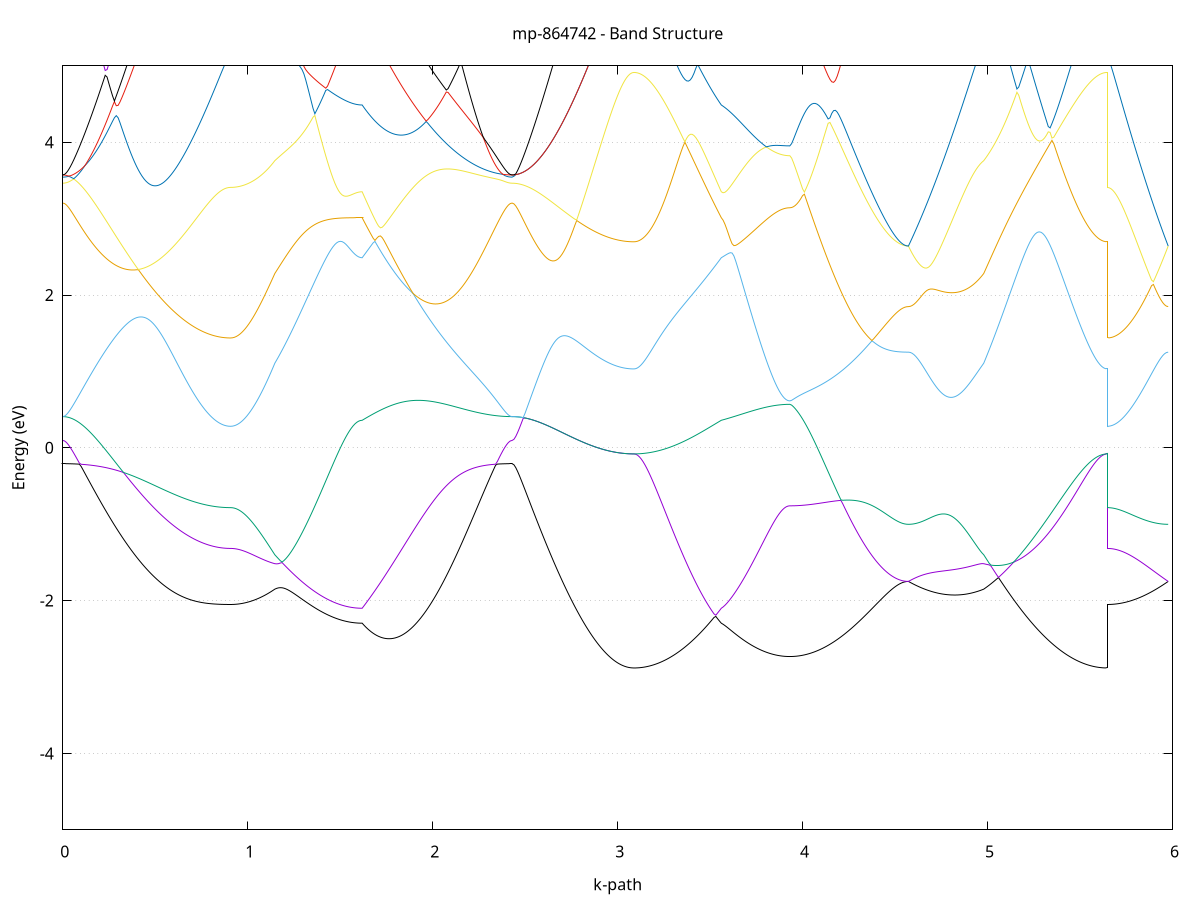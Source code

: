 set title 'mp-864742 - Band Structure'
set xlabel 'k-path'
set ylabel 'Energy (eV)'
set grid y
set yrange [-5:5]
set terminal png size 800,600
set output 'mp-864742_bands_gnuplot.png'
plot '-' using 1:2 with lines notitle, '-' using 1:2 with lines notitle, '-' using 1:2 with lines notitle, '-' using 1:2 with lines notitle, '-' using 1:2 with lines notitle, '-' using 1:2 with lines notitle, '-' using 1:2 with lines notitle, '-' using 1:2 with lines notitle, '-' using 1:2 with lines notitle, '-' using 1:2 with lines notitle, '-' using 1:2 with lines notitle, '-' using 1:2 with lines notitle, '-' using 1:2 with lines notitle, '-' using 1:2 with lines notitle, '-' using 1:2 with lines notitle, '-' using 1:2 with lines notitle, '-' using 1:2 with lines notitle, '-' using 1:2 with lines notitle, '-' using 1:2 with lines notitle, '-' using 1:2 with lines notitle, '-' using 1:2 with lines notitle, '-' using 1:2 with lines notitle, '-' using 1:2 with lines notitle, '-' using 1:2 with lines notitle, '-' using 1:2 with lines notitle, '-' using 1:2 with lines notitle, '-' using 1:2 with lines notitle, '-' using 1:2 with lines notitle, '-' using 1:2 with lines notitle, '-' using 1:2 with lines notitle, '-' using 1:2 with lines notitle, '-' using 1:2 with lines notitle
0.000000 -24.829050
0.009968 -24.829050
0.019937 -24.829050
0.029905 -24.829050
0.039873 -24.829050
0.049842 -24.829050
0.059810 -24.829050
0.069778 -24.829050
0.079747 -24.829050
0.089715 -24.829050
0.099683 -24.829050
0.109652 -24.829050
0.119620 -24.829050
0.129588 -24.829050
0.139557 -24.829050
0.149525 -24.829050
0.159493 -24.829050
0.169462 -24.829050
0.179430 -24.829050
0.189398 -24.829050
0.199367 -24.829050
0.209335 -24.829050
0.219303 -24.829050
0.229272 -24.829050
0.239240 -24.829050
0.249208 -24.829050
0.259177 -24.829050
0.269145 -24.829050
0.279113 -24.829050
0.289082 -24.829050
0.299050 -24.829050
0.309018 -24.829050
0.318987 -24.829050
0.328955 -24.829050
0.338924 -24.829050
0.348892 -24.829050
0.358860 -24.829050
0.368829 -24.829050
0.378797 -24.829050
0.388765 -24.829050
0.398734 -24.829050
0.408702 -24.829050
0.418670 -24.829050
0.428639 -24.829050
0.438607 -24.829050
0.448575 -24.829050
0.458544 -24.829050
0.468512 -24.829050
0.478480 -24.829050
0.488449 -24.829050
0.498417 -24.829050
0.508385 -24.829050
0.518354 -24.829050
0.528322 -24.829050
0.538290 -24.829050
0.548259 -24.829050
0.558227 -24.829050
0.568195 -24.829050
0.578164 -24.829050
0.588132 -24.829050
0.598100 -24.829050
0.608069 -24.829050
0.618037 -24.829050
0.628005 -24.829050
0.637974 -24.829050
0.647942 -24.828950
0.657910 -24.828950
0.667879 -24.828950
0.677847 -24.828950
0.687815 -24.828950
0.697784 -24.828950
0.707752 -24.828950
0.717720 -24.828950
0.727689 -24.828950
0.737657 -24.828950
0.747625 -24.828950
0.757594 -24.828950
0.767562 -24.828950
0.777530 -24.828950
0.787499 -24.828950
0.797467 -24.828950
0.807435 -24.828950
0.817404 -24.828950
0.827372 -24.828950
0.837340 -24.829050
0.847309 -24.829050
0.857277 -24.829050
0.867245 -24.829050
0.877214 -24.829050
0.887182 -24.829050
0.897150 -24.829050
0.907119 -24.829050
0.907119 -24.829050
0.917090 -24.828950
0.927062 -24.828950
0.937033 -24.828950
0.947005 -24.828950
0.956976 -24.828950
0.966948 -24.828950
0.976919 -24.828950
0.986891 -24.828950
0.996862 -24.828950
1.006834 -24.828950
1.016805 -24.828850
1.026777 -24.828850
1.036748 -24.828850
1.046720 -24.828850
1.056691 -24.828850
1.066663 -24.828750
1.076634 -24.828750
1.086606 -24.828750
1.096577 -24.828650
1.106548 -24.828650
1.116520 -24.828650
1.126491 -24.828550
1.136463 -24.828550
1.146434 -24.828550
1.146434 -24.828550
1.156272 -24.828550
1.166110 -24.828450
1.175947 -24.828450
1.185785 -24.828450
1.195623 -24.828450
1.205460 -24.828350
1.215298 -24.828350
1.225136 -24.828350
1.234973 -24.828250
1.244811 -24.828250
1.254649 -24.828250
1.264486 -24.828250
1.274324 -24.828150
1.284162 -24.828150
1.293999 -24.828150
1.303837 -24.828150
1.313675 -24.828050
1.323512 -24.828050
1.333350 -24.828050
1.343188 -24.828050
1.353025 -24.827950
1.362863 -24.827950
1.372701 -24.827950
1.382539 -24.827950
1.392376 -24.827850
1.402214 -24.827850
1.412052 -24.827850
1.421889 -24.827850
1.431727 -24.827850
1.441565 -24.827750
1.451402 -24.827750
1.461240 -24.827750
1.471078 -24.827750
1.480915 -24.827750
1.490753 -24.827750
1.500591 -24.827750
1.510428 -24.827650
1.520266 -24.827650
1.530104 -24.827650
1.539941 -24.827650
1.549779 -24.827650
1.559617 -24.827650
1.569454 -24.827650
1.579292 -24.827650
1.589130 -24.827650
1.598967 -24.827650
1.608805 -24.827650
1.618643 -24.827650
1.618643 -24.827650
1.628529 -24.827650
1.638415 -24.827750
1.648301 -24.827750
1.658187 -24.827750
1.668073 -24.827850
1.677959 -24.827850
1.687845 -24.827950
1.697731 -24.827950
1.707617 -24.827950
1.717503 -24.828050
1.727389 -24.828050
1.737275 -24.828050
1.747161 -24.828150
1.757047 -24.828150
1.766933 -24.828150
1.776819 -24.828250
1.786705 -24.828250
1.796591 -24.828250
1.806476 -24.828350
1.816362 -24.828350
1.826248 -24.828350
1.836134 -24.828450
1.846020 -24.828450
1.855906 -24.828450
1.865792 -24.828550
1.875678 -24.828550
1.885564 -24.828550
1.895450 -24.828550
1.905336 -24.828650
1.915222 -24.828650
1.925108 -24.828650
1.934994 -24.828650
1.944880 -24.828750
1.954766 -24.828750
1.964652 -24.828750
1.974538 -24.828750
1.984424 -24.828750
1.994310 -24.828850
2.004196 -24.828850
2.014082 -24.828850
2.023968 -24.828850
2.033854 -24.828850
2.043740 -24.828850
2.053626 -24.828950
2.063512 -24.828950
2.073398 -24.828950
2.083284 -24.828950
2.093170 -24.828950
2.103056 -24.828950
2.112942 -24.828950
2.122828 -24.828950
2.132714 -24.828950
2.142600 -24.828950
2.152486 -24.829050
2.162372 -24.829050
2.172258 -24.829050
2.182144 -24.829050
2.192030 -24.829050
2.201916 -24.829050
2.211802 -24.829050
2.221688 -24.829050
2.231574 -24.829050
2.241460 -24.829050
2.251346 -24.829050
2.261232 -24.829050
2.271118 -24.829050
2.281004 -24.829050
2.290890 -24.829050
2.300776 -24.829050
2.310662 -24.829050
2.320548 -24.829050
2.330434 -24.829050
2.340320 -24.829050
2.350206 -24.829050
2.360092 -24.829050
2.369978 -24.829050
2.379864 -24.829050
2.389750 -24.829050
2.399636 -24.829050
2.409522 -24.829050
2.419408 -24.829050
2.429294 -24.829050
2.429294 -24.829050
2.439278 -24.829050
2.449261 -24.829050
2.459245 -24.829050
2.469229 -24.829050
2.479212 -24.829050
2.489196 -24.829050
2.499180 -24.828950
2.509163 -24.828950
2.519147 -24.828950
2.529130 -24.828950
2.539114 -24.828850
2.549098 -24.828850
2.559081 -24.828850
2.569065 -24.828750
2.579049 -24.828750
2.589032 -24.828750
2.599016 -24.828650
2.609000 -24.828650
2.618983 -24.828550
2.628967 -24.828550
2.638950 -24.828450
2.648934 -24.828450
2.658918 -24.828350
2.668901 -24.828350
2.678885 -24.828250
2.688869 -24.828150
2.698852 -24.828150
2.708836 -24.828050
2.718820 -24.828050
2.728803 -24.827950
2.738787 -24.827850
2.748770 -24.827850
2.758754 -24.827750
2.768738 -24.827750
2.778721 -24.827650
2.788705 -24.827550
2.798689 -24.827550
2.808672 -24.827450
2.818656 -24.827350
2.828639 -24.827350
2.838623 -24.827250
2.848607 -24.827250
2.858590 -24.827150
2.868574 -24.827150
2.878558 -24.827050
2.888541 -24.826950
2.898525 -24.826950
2.908509 -24.826950
2.918492 -24.826850
2.928476 -24.826850
2.938459 -24.826750
2.948443 -24.826750
2.958427 -24.826650
2.968410 -24.826650
2.978394 -24.826650
2.988378 -24.826550
2.998361 -24.826550
3.008345 -24.826550
3.018329 -24.826550
3.028312 -24.826450
3.038296 -24.826450
3.048279 -24.826450
3.058263 -24.826450
3.068247 -24.826450
3.078230 -24.826450
3.088214 -24.826450
3.088214 -24.826450
3.098052 -24.826450
3.107889 -24.826450
3.117727 -24.826450
3.127565 -24.826450
3.137402 -24.826450
3.147240 -24.826450
3.157078 -24.826450
3.166915 -24.826450
3.176753 -24.826450
3.186591 -24.826550
3.196428 -24.826550
3.206266 -24.826550
3.216104 -24.826550
3.225941 -24.826550
3.235779 -24.826550
3.245617 -24.826650
3.255454 -24.826650
3.265292 -24.826650
3.275130 -24.826650
3.284967 -24.826650
3.294805 -24.826750
3.304643 -24.826750
3.314480 -24.826750
3.324318 -24.826750
3.334156 -24.826850
3.343993 -24.826850
3.353831 -24.826850
3.363669 -24.826950
3.373506 -24.826950
3.383344 -24.826950
3.393182 -24.827050
3.403019 -24.827050
3.412857 -24.827050
3.422695 -24.827150
3.432532 -24.827150
3.442370 -24.827150
3.452208 -24.827250
3.462045 -24.827250
3.471883 -24.827250
3.481721 -24.827350
3.491558 -24.827350
3.501396 -24.827450
3.511234 -24.827450
3.521071 -24.827450
3.530909 -24.827550
3.540747 -24.827550
3.550585 -24.827550
3.560422 -24.827650
3.560422 -24.827650
3.570169 -24.827650
3.579916 -24.827650
3.589663 -24.827650
3.599409 -24.827750
3.609156 -24.827750
3.618903 -24.827750
3.628650 -24.827750
3.638396 -24.827750
3.648143 -24.827850
3.657890 -24.827850
3.667637 -24.827850
3.677384 -24.827850
3.687130 -24.827950
3.696877 -24.827950
3.706624 -24.827950
3.716371 -24.827950
3.726118 -24.828050
3.735864 -24.828050
3.745611 -24.828050
3.755358 -24.828050
3.765105 -24.828050
3.774851 -24.828150
3.784598 -24.828150
3.794345 -24.828150
3.804092 -24.828150
3.813839 -24.828150
3.823585 -24.828150
3.833332 -24.828250
3.843079 -24.828250
3.852826 -24.828250
3.862573 -24.828250
3.872319 -24.828250
3.882066 -24.828250
3.891813 -24.828250
3.901560 -24.828250
3.911307 -24.828250
3.921053 -24.828250
3.930800 -24.828250
3.930800 -24.828250
3.940668 -24.828250
3.950536 -24.828250
3.960405 -24.828250
3.970273 -24.828250
3.980141 -24.828250
3.990009 -24.828250
3.999877 -24.828250
4.009745 -24.828350
4.019613 -24.828350
4.029482 -24.828350
4.039350 -24.828350
4.049218 -24.828350
4.059086 -24.828350
4.068954 -24.828350
4.078822 -24.828350
4.088691 -24.828350
4.098559 -24.828350
4.108427 -24.828450
4.118295 -24.828450
4.128163 -24.828450
4.138031 -24.828450
4.147899 -24.828450
4.157768 -24.828450
4.167636 -24.828450
4.177504 -24.828550
4.187372 -24.828550
4.197240 -24.828550
4.207108 -24.828550
4.216976 -24.828550
4.226845 -24.828550
4.236713 -24.828650
4.246581 -24.828650
4.256449 -24.828650
4.266317 -24.828650
4.276185 -24.828650
4.286054 -24.828650
4.295922 -24.828750
4.305790 -24.828750
4.315658 -24.828750
4.325526 -24.828750
4.335394 -24.828750
4.345262 -24.828750
4.355131 -24.828850
4.364999 -24.828850
4.374867 -24.828850
4.384735 -24.828850
4.394603 -24.828850
4.404471 -24.828850
4.414340 -24.828850
4.424208 -24.828950
4.434076 -24.828950
4.443944 -24.828950
4.453812 -24.828950
4.463680 -24.828950
4.473548 -24.828950
4.483417 -24.828950
4.493285 -24.828950
4.503153 -24.828950
4.513021 -24.828950
4.522889 -24.828950
4.532757 -24.828950
4.542626 -24.828950
4.552494 -24.828950
4.562362 -24.828950
4.572230 -24.828950
4.572230 -24.828950
4.582162 -24.828950
4.592094 -24.828950
4.602025 -24.828950
4.611957 -24.828950
4.621889 -24.828950
4.631821 -24.828950
4.641753 -24.828950
4.651685 -24.828950
4.661616 -24.828950
4.671548 -24.828950
4.681480 -24.828950
4.691412 -24.828950
4.701344 -24.828950
4.711276 -24.828950
4.721207 -24.828950
4.731139 -24.828950
4.741071 -24.828950
4.751003 -24.828950
4.760935 -24.828950
4.770866 -24.828850
4.780798 -24.828850
4.790730 -24.828850
4.800662 -24.828850
4.810594 -24.828850
4.820526 -24.828850
4.830457 -24.828850
4.840389 -24.828850
4.850321 -24.828750
4.860253 -24.828750
4.870185 -24.828750
4.880117 -24.828750
4.890048 -24.828750
4.899980 -24.828650
4.909912 -24.828650
4.919844 -24.828650
4.929776 -24.828650
4.939707 -24.828650
4.949639 -24.828550
4.959571 -24.828550
4.969503 -24.828550
4.979435 -24.828550
4.979435 -24.828550
4.989402 -24.828450
4.999369 -24.828450
5.009336 -24.828450
5.019304 -24.828350
5.029271 -24.828350
5.039238 -24.828250
5.049205 -24.828250
5.059173 -24.828250
5.069140 -24.828150
5.079107 -24.828150
5.089074 -24.828050
5.099041 -24.828050
5.109009 -24.827950
5.118976 -24.827950
5.128943 -24.827950
5.138910 -24.827850
5.148877 -24.827850
5.158845 -24.827750
5.168812 -24.827750
5.178779 -24.827650
5.188746 -24.827650
5.198713 -24.827650
5.208681 -24.827550
5.218648 -24.827550
5.228615 -24.827450
5.238582 -24.827450
5.248550 -24.827350
5.258517 -24.827350
5.268484 -24.827350
5.278451 -24.827250
5.288418 -24.827250
5.298386 -24.827150
5.308353 -24.827150
5.318320 -24.827150
5.328287 -24.827050
5.338254 -24.827050
5.348222 -24.827050
5.358189 -24.826950
5.368156 -24.826950
5.378123 -24.826950
5.388091 -24.826850
5.398058 -24.826850
5.408025 -24.826850
5.417992 -24.826750
5.427959 -24.826750
5.437927 -24.826750
5.447894 -24.826650
5.457861 -24.826650
5.467828 -24.826650
5.477795 -24.826650
5.487763 -24.826650
5.497730 -24.826550
5.507697 -24.826550
5.517664 -24.826550
5.527631 -24.826550
5.537599 -24.826550
5.547566 -24.826550
5.557533 -24.826450
5.567500 -24.826450
5.577468 -24.826450
5.587435 -24.826450
5.597402 -24.826450
5.607369 -24.826450
5.617336 -24.826450
5.627304 -24.826450
5.637271 -24.826450
5.647238 -24.826450
5.647238 -24.829050
5.657222 -24.829050
5.667205 -24.828950
5.677189 -24.828950
5.687173 -24.828950
5.697156 -24.828950
5.707140 -24.828950
5.717123 -24.828950
5.727107 -24.828950
5.737091 -24.828950
5.747074 -24.828950
5.757058 -24.828950
5.767042 -24.828950
5.777025 -24.828950
5.787009 -24.829050
5.796993 -24.829050
5.806976 -24.829050
5.816960 -24.829050
5.826943 -24.829050
5.836927 -24.829050
5.846911 -24.829050
5.856894 -24.829050
5.866878 -24.829050
5.876862 -24.829050
5.886845 -24.829050
5.896829 -24.829050
5.906813 -24.829050
5.916796 -24.829050
5.926780 -24.829050
5.936763 -24.829050
5.946747 -24.829050
5.956731 -24.828950
5.966714 -24.828950
5.976698 -24.828950
e
0.000000 -24.759750
0.009968 -24.759750
0.019937 -24.759750
0.029905 -24.759750
0.039873 -24.759750
0.049842 -24.759750
0.059810 -24.759750
0.069778 -24.759750
0.079747 -24.759850
0.089715 -24.759850
0.099683 -24.759850
0.109652 -24.759850
0.119620 -24.759850
0.129588 -24.759950
0.139557 -24.759950
0.149525 -24.759950
0.159493 -24.759950
0.169462 -24.760050
0.179430 -24.760050
0.189398 -24.760050
0.199367 -24.760150
0.209335 -24.760150
0.219303 -24.760150
0.229272 -24.760250
0.239240 -24.760250
0.249208 -24.760350
0.259177 -24.760350
0.269145 -24.760450
0.279113 -24.760450
0.289082 -24.760550
0.299050 -24.760550
0.309018 -24.760650
0.318987 -24.760650
0.328955 -24.760750
0.338924 -24.760750
0.348892 -24.760850
0.358860 -24.760850
0.368829 -24.760950
0.378797 -24.760950
0.388765 -24.761050
0.398734 -24.761050
0.408702 -24.761150
0.418670 -24.761150
0.428639 -24.761250
0.438607 -24.761350
0.448575 -24.761350
0.458544 -24.761450
0.468512 -24.761450
0.478480 -24.761550
0.488449 -24.761550
0.498417 -24.761650
0.508385 -24.761750
0.518354 -24.761750
0.528322 -24.761850
0.538290 -24.761850
0.548259 -24.761950
0.558227 -24.761950
0.568195 -24.762050
0.578164 -24.762050
0.588132 -24.762150
0.598100 -24.762150
0.608069 -24.762250
0.618037 -24.762250
0.628005 -24.762350
0.637974 -24.762350
0.647942 -24.762450
0.657910 -24.762450
0.667879 -24.762550
0.677847 -24.762550
0.687815 -24.762550
0.697784 -24.762650
0.707752 -24.762650
0.717720 -24.762650
0.727689 -24.762750
0.737657 -24.762750
0.747625 -24.762750
0.757594 -24.762850
0.767562 -24.762850
0.777530 -24.762850
0.787499 -24.762950
0.797467 -24.762950
0.807435 -24.762950
0.817404 -24.762950
0.827372 -24.762950
0.837340 -24.762950
0.847309 -24.763050
0.857277 -24.763050
0.867245 -24.763050
0.877214 -24.763050
0.887182 -24.763050
0.897150 -24.763050
0.907119 -24.763050
0.907119 -24.763050
0.917090 -24.763050
0.927062 -24.763050
0.937033 -24.763050
0.947005 -24.763050
0.956976 -24.763050
0.966948 -24.763050
0.976919 -24.763050
0.986891 -24.763050
0.996862 -24.763050
1.006834 -24.763050
1.016805 -24.763050
1.026777 -24.763050
1.036748 -24.763050
1.046720 -24.763050
1.056691 -24.762950
1.066663 -24.762950
1.076634 -24.762950
1.086606 -24.762950
1.096577 -24.762950
1.106548 -24.762950
1.116520 -24.762950
1.126491 -24.762950
1.136463 -24.762950
1.146434 -24.762950
1.146434 -24.762950
1.156272 -24.762950
1.166110 -24.762850
1.175947 -24.762850
1.185785 -24.762850
1.195623 -24.762850
1.205460 -24.762850
1.215298 -24.762850
1.225136 -24.762850
1.234973 -24.762750
1.244811 -24.762750
1.254649 -24.762750
1.264486 -24.762750
1.274324 -24.762750
1.284162 -24.762650
1.293999 -24.762650
1.303837 -24.762650
1.313675 -24.762650
1.323512 -24.762550
1.333350 -24.762550
1.343188 -24.762550
1.353025 -24.762550
1.362863 -24.762450
1.372701 -24.762450
1.382539 -24.762450
1.392376 -24.762450
1.402214 -24.762350
1.412052 -24.762350
1.421889 -24.762350
1.431727 -24.762350
1.441565 -24.762250
1.451402 -24.762250
1.461240 -24.762250
1.471078 -24.762150
1.480915 -24.762150
1.490753 -24.762150
1.500591 -24.762150
1.510428 -24.762150
1.520266 -24.762050
1.530104 -24.762050
1.539941 -24.762050
1.549779 -24.762050
1.559617 -24.762050
1.569454 -24.762050
1.579292 -24.762050
1.589130 -24.761950
1.598967 -24.761950
1.608805 -24.761950
1.618643 -24.761950
1.618643 -24.761950
1.628529 -24.761950
1.638415 -24.762050
1.648301 -24.762050
1.658187 -24.762050
1.668073 -24.762050
1.677959 -24.762050
1.687845 -24.762050
1.697731 -24.762050
1.707617 -24.762050
1.717503 -24.762050
1.727389 -24.762050
1.737275 -24.762050
1.747161 -24.761950
1.757047 -24.761950
1.766933 -24.761950
1.776819 -24.761950
1.786705 -24.761950
1.796591 -24.761950
1.806476 -24.761950
1.816362 -24.761850
1.826248 -24.761850
1.836134 -24.761850
1.846020 -24.761850
1.855906 -24.761750
1.865792 -24.761750
1.875678 -24.761750
1.885564 -24.761750
1.895450 -24.761650
1.905336 -24.761650
1.915222 -24.761550
1.925108 -24.761550
1.934994 -24.761550
1.944880 -24.761450
1.954766 -24.761450
1.964652 -24.761350
1.974538 -24.761350
1.984424 -24.761350
1.994310 -24.761250
2.004196 -24.761250
2.014082 -24.761150
2.023968 -24.761150
2.033854 -24.761050
2.043740 -24.761050
2.053626 -24.760950
2.063512 -24.760950
2.073398 -24.760850
2.083284 -24.760850
2.093170 -24.760750
2.103056 -24.760750
2.112942 -24.760650
2.122828 -24.760650
2.132714 -24.760550
2.142600 -24.760550
2.152486 -24.760450
2.162372 -24.760450
2.172258 -24.760450
2.182144 -24.760350
2.192030 -24.760350
2.201916 -24.760250
2.211802 -24.760250
2.221688 -24.760150
2.231574 -24.760150
2.241460 -24.760150
2.251346 -24.760050
2.261232 -24.760050
2.271118 -24.760050
2.281004 -24.759950
2.290890 -24.759950
2.300776 -24.759950
2.310662 -24.759850
2.320548 -24.759850
2.330434 -24.759850
2.340320 -24.759850
2.350206 -24.759850
2.360092 -24.759750
2.369978 -24.759750
2.379864 -24.759750
2.389750 -24.759750
2.399636 -24.759750
2.409522 -24.759750
2.419408 -24.759750
2.429294 -24.759750
2.429294 -24.759750
2.439278 -24.759750
2.449261 -24.759750
2.459245 -24.759750
2.469229 -24.759750
2.479212 -24.759750
2.489196 -24.759750
2.499180 -24.759750
2.509163 -24.759750
2.519147 -24.759850
2.529130 -24.759850
2.539114 -24.759850
2.549098 -24.759850
2.559081 -24.759850
2.569065 -24.759950
2.579049 -24.759950
2.589032 -24.759950
2.599016 -24.759950
2.609000 -24.759950
2.618983 -24.760050
2.628967 -24.760050
2.638950 -24.760050
2.648934 -24.760150
2.658918 -24.760150
2.668901 -24.760150
2.678885 -24.760250
2.688869 -24.760250
2.698852 -24.760250
2.708836 -24.760350
2.718820 -24.760350
2.728803 -24.760350
2.738787 -24.760450
2.748770 -24.760450
2.758754 -24.760450
2.768738 -24.760550
2.778721 -24.760550
2.788705 -24.760550
2.798689 -24.760650
2.808672 -24.760650
2.818656 -24.760650
2.828639 -24.760750
2.838623 -24.760750
2.848607 -24.760750
2.858590 -24.760850
2.868574 -24.760850
2.878558 -24.760850
2.888541 -24.760950
2.898525 -24.760950
2.908509 -24.760950
2.918492 -24.760950
2.928476 -24.761050
2.938459 -24.761050
2.948443 -24.761050
2.958427 -24.761050
2.968410 -24.761150
2.978394 -24.761150
2.988378 -24.761150
2.998361 -24.761150
3.008345 -24.761150
3.018329 -24.761150
3.028312 -24.761150
3.038296 -24.761150
3.048279 -24.761250
3.058263 -24.761250
3.068247 -24.761250
3.078230 -24.761250
3.088214 -24.761250
3.088214 -24.761250
3.098052 -24.761250
3.107889 -24.761250
3.117727 -24.761250
3.127565 -24.761250
3.137402 -24.761250
3.147240 -24.761250
3.157078 -24.761250
3.166915 -24.761250
3.176753 -24.761250
3.186591 -24.761250
3.196428 -24.761250
3.206266 -24.761250
3.216104 -24.761350
3.225941 -24.761350
3.235779 -24.761350
3.245617 -24.761350
3.255454 -24.761350
3.265292 -24.761350
3.275130 -24.761450
3.284967 -24.761450
3.294805 -24.761450
3.304643 -24.761450
3.314480 -24.761450
3.324318 -24.761550
3.334156 -24.761550
3.343993 -24.761550
3.353831 -24.761550
3.363669 -24.761650
3.373506 -24.761650
3.383344 -24.761650
3.393182 -24.761650
3.403019 -24.761650
3.412857 -24.761750
3.422695 -24.761750
3.432532 -24.761750
3.442370 -24.761750
3.452208 -24.761850
3.462045 -24.761850
3.471883 -24.761850
3.481721 -24.761850
3.491558 -24.761850
3.501396 -24.761950
3.511234 -24.761950
3.521071 -24.761950
3.530909 -24.761950
3.540747 -24.761950
3.550585 -24.761950
3.560422 -24.761950
3.560422 -24.761950
3.570169 -24.761950
3.579916 -24.761950
3.589663 -24.761950
3.599409 -24.761950
3.609156 -24.761950
3.618903 -24.761950
3.628650 -24.761950
3.638396 -24.761950
3.648143 -24.761950
3.657890 -24.761950
3.667637 -24.761950
3.677384 -24.761950
3.687130 -24.761950
3.696877 -24.761950
3.706624 -24.761950
3.716371 -24.761950
3.726118 -24.761950
3.735864 -24.761950
3.745611 -24.761950
3.755358 -24.761950
3.765105 -24.761950
3.774851 -24.761950
3.784598 -24.761950
3.794345 -24.761950
3.804092 -24.761950
3.813839 -24.761950
3.823585 -24.761950
3.833332 -24.761950
3.843079 -24.761950
3.852826 -24.761950
3.862573 -24.761950
3.872319 -24.761950
3.882066 -24.761950
3.891813 -24.761950
3.901560 -24.761950
3.911307 -24.761950
3.921053 -24.761950
3.930800 -24.761950
3.930800 -24.761950
3.940668 -24.761950
3.950536 -24.761950
3.960405 -24.761950
3.970273 -24.761950
3.980141 -24.761950
3.990009 -24.761950
3.999877 -24.761950
4.009745 -24.761950
4.019613 -24.761950
4.029482 -24.761950
4.039350 -24.761950
4.049218 -24.761950
4.059086 -24.761850
4.068954 -24.761850
4.078822 -24.761850
4.088691 -24.761850
4.098559 -24.761850
4.108427 -24.761850
4.118295 -24.761850
4.128163 -24.761850
4.138031 -24.761850
4.147899 -24.761850
4.157768 -24.761850
4.167636 -24.761850
4.177504 -24.761850
4.187372 -24.761850
4.197240 -24.761750
4.207108 -24.761750
4.216976 -24.761750
4.226845 -24.761750
4.236713 -24.761750
4.246581 -24.761750
4.256449 -24.761750
4.266317 -24.761750
4.276185 -24.761750
4.286054 -24.761750
4.295922 -24.761750
4.305790 -24.761650
4.315658 -24.761650
4.325526 -24.761650
4.335394 -24.761650
4.345262 -24.761650
4.355131 -24.761650
4.364999 -24.761650
4.374867 -24.761650
4.384735 -24.761650
4.394603 -24.761650
4.404471 -24.761650
4.414340 -24.761650
4.424208 -24.761650
4.434076 -24.761550
4.443944 -24.761550
4.453812 -24.761550
4.463680 -24.761550
4.473548 -24.761550
4.483417 -24.761550
4.493285 -24.761550
4.503153 -24.761550
4.513021 -24.761550
4.522889 -24.761550
4.532757 -24.761550
4.542626 -24.761550
4.552494 -24.761550
4.562362 -24.761550
4.572230 -24.761550
4.572230 -24.761550
4.582162 -24.761650
4.592094 -24.761650
4.602025 -24.761750
4.611957 -24.761750
4.621889 -24.761850
4.631821 -24.761850
4.641753 -24.761950
4.651685 -24.762050
4.661616 -24.762050
4.671548 -24.762150
4.681480 -24.762150
4.691412 -24.762250
4.701344 -24.762250
4.711276 -24.762350
4.721207 -24.762350
4.731139 -24.762450
4.741071 -24.762450
4.751003 -24.762450
4.760935 -24.762550
4.770866 -24.762550
4.780798 -24.762650
4.790730 -24.762650
4.800662 -24.762650
4.810594 -24.762750
4.820526 -24.762750
4.830457 -24.762750
4.840389 -24.762750
4.850321 -24.762850
4.860253 -24.762850
4.870185 -24.762850
4.880117 -24.762850
4.890048 -24.762850
4.899980 -24.762850
4.909912 -24.762950
4.919844 -24.762950
4.929776 -24.762950
4.939707 -24.762950
4.949639 -24.762950
4.959571 -24.762950
4.969503 -24.762950
4.979435 -24.762950
4.979435 -24.762950
4.989402 -24.762850
4.999369 -24.762850
5.009336 -24.762850
5.019304 -24.762850
5.029271 -24.762850
5.039238 -24.762850
5.049205 -24.762850
5.059173 -24.762750
5.069140 -24.762750
5.079107 -24.762750
5.089074 -24.762750
5.099041 -24.762650
5.109009 -24.762650
5.118976 -24.762650
5.128943 -24.762650
5.138910 -24.762550
5.148877 -24.762550
5.158845 -24.762550
5.168812 -24.762550
5.178779 -24.762450
5.188746 -24.762450
5.198713 -24.762450
5.208681 -24.762350
5.218648 -24.762350
5.228615 -24.762350
5.238582 -24.762250
5.248550 -24.762250
5.258517 -24.762250
5.268484 -24.762150
5.278451 -24.762150
5.288418 -24.762150
5.298386 -24.762050
5.308353 -24.762050
5.318320 -24.761950
5.328287 -24.761950
5.338254 -24.761950
5.348222 -24.761850
5.358189 -24.761850
5.368156 -24.761850
5.378123 -24.761750
5.388091 -24.761750
5.398058 -24.761750
5.408025 -24.761650
5.417992 -24.761650
5.427959 -24.761650
5.437927 -24.761550
5.447894 -24.761550
5.457861 -24.761550
5.467828 -24.761450
5.477795 -24.761450
5.487763 -24.761450
5.497730 -24.761450
5.507697 -24.761350
5.517664 -24.761350
5.527631 -24.761350
5.537599 -24.761350
5.547566 -24.761350
5.557533 -24.761250
5.567500 -24.761250
5.577468 -24.761250
5.587435 -24.761250
5.597402 -24.761250
5.607369 -24.761250
5.617336 -24.761250
5.627304 -24.761250
5.637271 -24.761250
5.647238 -24.761250
5.647238 -24.763050
5.657222 -24.763050
5.667205 -24.763050
5.677189 -24.763050
5.687173 -24.763050
5.697156 -24.762950
5.707140 -24.762950
5.717123 -24.762950
5.727107 -24.762950
5.737091 -24.762950
5.747074 -24.762850
5.757058 -24.762850
5.767042 -24.762850
5.777025 -24.762750
5.787009 -24.762750
5.796993 -24.762650
5.806976 -24.762650
5.816960 -24.762550
5.826943 -24.762550
5.836927 -24.762450
5.846911 -24.762450
5.856894 -24.762350
5.866878 -24.762350
5.876862 -24.762250
5.886845 -24.762150
5.896829 -24.762150
5.906813 -24.762050
5.916796 -24.761950
5.926780 -24.761950
5.936763 -24.761850
5.946747 -24.761750
5.956731 -24.761650
5.966714 -24.761650
5.976698 -24.761550
e
0.000000 -24.759750
0.009968 -24.759750
0.019937 -24.759750
0.029905 -24.759750
0.039873 -24.759750
0.049842 -24.759750
0.059810 -24.759750
0.069778 -24.759750
0.079747 -24.759750
0.089715 -24.759750
0.099683 -24.759750
0.109652 -24.759750
0.119620 -24.759750
0.129588 -24.759850
0.139557 -24.759850
0.149525 -24.759850
0.159493 -24.759850
0.169462 -24.759850
0.179430 -24.759850
0.189398 -24.759850
0.199367 -24.759850
0.209335 -24.759850
0.219303 -24.759950
0.229272 -24.759950
0.239240 -24.759950
0.249208 -24.759950
0.259177 -24.759950
0.269145 -24.759950
0.279113 -24.759950
0.289082 -24.760050
0.299050 -24.760050
0.309018 -24.760050
0.318987 -24.760050
0.328955 -24.760050
0.338924 -24.760050
0.348892 -24.760050
0.358860 -24.760050
0.368829 -24.760050
0.378797 -24.760150
0.388765 -24.760150
0.398734 -24.760150
0.408702 -24.760150
0.418670 -24.760150
0.428639 -24.760150
0.438607 -24.760150
0.448575 -24.760150
0.458544 -24.760150
0.468512 -24.760150
0.478480 -24.760150
0.488449 -24.760150
0.498417 -24.760150
0.508385 -24.760150
0.518354 -24.760150
0.528322 -24.760150
0.538290 -24.760150
0.548259 -24.760150
0.558227 -24.760150
0.568195 -24.760150
0.578164 -24.760150
0.588132 -24.760150
0.598100 -24.760150
0.608069 -24.760150
0.618037 -24.760150
0.628005 -24.760150
0.637974 -24.760150
0.647942 -24.760150
0.657910 -24.760150
0.667879 -24.760150
0.677847 -24.760150
0.687815 -24.760150
0.697784 -24.760150
0.707752 -24.760150
0.717720 -24.760150
0.727689 -24.760150
0.737657 -24.760150
0.747625 -24.760150
0.757594 -24.760150
0.767562 -24.760050
0.777530 -24.760050
0.787499 -24.760050
0.797467 -24.760050
0.807435 -24.760050
0.817404 -24.760050
0.827372 -24.760050
0.837340 -24.760050
0.847309 -24.760050
0.857277 -24.760050
0.867245 -24.760050
0.877214 -24.760050
0.887182 -24.760050
0.897150 -24.760050
0.907119 -24.760050
0.907119 -24.760050
0.917090 -24.760050
0.927062 -24.760050
0.937033 -24.760050
0.947005 -24.760050
0.956976 -24.760050
0.966948 -24.760050
0.976919 -24.760050
0.986891 -24.760050
0.996862 -24.760050
1.006834 -24.760050
1.016805 -24.760050
1.026777 -24.760050
1.036748 -24.760050
1.046720 -24.760150
1.056691 -24.760150
1.066663 -24.760150
1.076634 -24.760150
1.086606 -24.760150
1.096577 -24.760150
1.106548 -24.760150
1.116520 -24.760150
1.126491 -24.760150
1.136463 -24.760150
1.146434 -24.760150
1.146434 -24.760150
1.156272 -24.760250
1.166110 -24.760250
1.175947 -24.760250
1.185785 -24.760250
1.195623 -24.760250
1.205460 -24.760250
1.215298 -24.760250
1.225136 -24.760250
1.234973 -24.760250
1.244811 -24.760250
1.254649 -24.760350
1.264486 -24.760350
1.274324 -24.760350
1.284162 -24.760350
1.293999 -24.760350
1.303837 -24.760350
1.313675 -24.760350
1.323512 -24.760450
1.333350 -24.760450
1.343188 -24.760450
1.353025 -24.760450
1.362863 -24.760450
1.372701 -24.760450
1.382539 -24.760550
1.392376 -24.760550
1.402214 -24.760550
1.412052 -24.760550
1.421889 -24.760550
1.431727 -24.760550
1.441565 -24.760650
1.451402 -24.760650
1.461240 -24.760650
1.471078 -24.760650
1.480915 -24.760650
1.490753 -24.760650
1.500591 -24.760750
1.510428 -24.760750
1.520266 -24.760750
1.530104 -24.760750
1.539941 -24.760750
1.549779 -24.760750
1.559617 -24.760750
1.569454 -24.760850
1.579292 -24.760850
1.589130 -24.760850
1.598967 -24.760850
1.608805 -24.760850
1.618643 -24.760850
1.618643 -24.760850
1.628529 -24.760850
1.638415 -24.760750
1.648301 -24.760750
1.658187 -24.760750
1.668073 -24.760750
1.677959 -24.760750
1.687845 -24.760750
1.697731 -24.760650
1.707617 -24.760650
1.717503 -24.760650
1.727389 -24.760650
1.737275 -24.760650
1.747161 -24.760650
1.757047 -24.760550
1.766933 -24.760550
1.776819 -24.760550
1.786705 -24.760550
1.796591 -24.760550
1.806476 -24.760550
1.816362 -24.760450
1.826248 -24.760450
1.836134 -24.760450
1.846020 -24.760450
1.855906 -24.760450
1.865792 -24.760450
1.875678 -24.760350
1.885564 -24.760350
1.895450 -24.760350
1.905336 -24.760350
1.915222 -24.760350
1.925108 -24.760250
1.934994 -24.760250
1.944880 -24.760250
1.954766 -24.760250
1.964652 -24.760250
1.974538 -24.760250
1.984424 -24.760150
1.994310 -24.760150
2.004196 -24.760150
2.014082 -24.760150
2.023968 -24.760150
2.033854 -24.760150
2.043740 -24.760050
2.053626 -24.760050
2.063512 -24.760050
2.073398 -24.760050
2.083284 -24.760050
2.093170 -24.760050
2.103056 -24.760050
2.112942 -24.759950
2.122828 -24.759950
2.132714 -24.759950
2.142600 -24.759950
2.152486 -24.759950
2.162372 -24.759950
2.172258 -24.759950
2.182144 -24.759850
2.192030 -24.759850
2.201916 -24.759850
2.211802 -24.759850
2.221688 -24.759850
2.231574 -24.759850
2.241460 -24.759850
2.251346 -24.759850
2.261232 -24.759850
2.271118 -24.759850
2.281004 -24.759750
2.290890 -24.759750
2.300776 -24.759750
2.310662 -24.759750
2.320548 -24.759750
2.330434 -24.759750
2.340320 -24.759750
2.350206 -24.759750
2.360092 -24.759750
2.369978 -24.759750
2.379864 -24.759750
2.389750 -24.759750
2.399636 -24.759750
2.409522 -24.759750
2.419408 -24.759750
2.429294 -24.759750
2.429294 -24.759750
2.439278 -24.759750
2.449261 -24.759750
2.459245 -24.759750
2.469229 -24.759750
2.479212 -24.759750
2.489196 -24.759750
2.499180 -24.759750
2.509163 -24.759750
2.519147 -24.759850
2.529130 -24.759850
2.539114 -24.759850
2.549098 -24.759850
2.559081 -24.759850
2.569065 -24.759950
2.579049 -24.759950
2.589032 -24.759950
2.599016 -24.759950
2.609000 -24.759950
2.618983 -24.760050
2.628967 -24.760050
2.638950 -24.760050
2.648934 -24.760150
2.658918 -24.760150
2.668901 -24.760150
2.678885 -24.760250
2.688869 -24.760250
2.698852 -24.760250
2.708836 -24.760350
2.718820 -24.760350
2.728803 -24.760350
2.738787 -24.760450
2.748770 -24.760450
2.758754 -24.760450
2.768738 -24.760550
2.778721 -24.760550
2.788705 -24.760550
2.798689 -24.760650
2.808672 -24.760650
2.818656 -24.760650
2.828639 -24.760750
2.838623 -24.760750
2.848607 -24.760750
2.858590 -24.760850
2.868574 -24.760850
2.878558 -24.760850
2.888541 -24.760950
2.898525 -24.760950
2.908509 -24.760950
2.918492 -24.760950
2.928476 -24.761050
2.938459 -24.761050
2.948443 -24.761050
2.958427 -24.761050
2.968410 -24.761150
2.978394 -24.761150
2.988378 -24.761150
2.998361 -24.761150
3.008345 -24.761150
3.018329 -24.761150
3.028312 -24.761150
3.038296 -24.761150
3.048279 -24.761250
3.058263 -24.761250
3.068247 -24.761250
3.078230 -24.761250
3.088214 -24.761250
3.088214 -24.761250
3.098052 -24.761250
3.107889 -24.761250
3.117727 -24.761250
3.127565 -24.761250
3.137402 -24.761250
3.147240 -24.761250
3.157078 -24.761250
3.166915 -24.761250
3.176753 -24.761250
3.186591 -24.761150
3.196428 -24.761150
3.206266 -24.761150
3.216104 -24.761150
3.225941 -24.761150
3.235779 -24.761150
3.245617 -24.761150
3.255454 -24.761150
3.265292 -24.761150
3.275130 -24.761150
3.284967 -24.761150
3.294805 -24.761150
3.304643 -24.761150
3.314480 -24.761150
3.324318 -24.761150
3.334156 -24.761150
3.343993 -24.761050
3.353831 -24.761050
3.363669 -24.761050
3.373506 -24.761050
3.383344 -24.761050
3.393182 -24.761050
3.403019 -24.761050
3.412857 -24.761050
3.422695 -24.761050
3.432532 -24.760950
3.442370 -24.760950
3.452208 -24.760950
3.462045 -24.760950
3.471883 -24.760950
3.481721 -24.760950
3.491558 -24.760950
3.501396 -24.760950
3.511234 -24.760850
3.521071 -24.760850
3.530909 -24.760850
3.540747 -24.760850
3.550585 -24.760850
3.560422 -24.760850
3.560422 -24.760850
3.570169 -24.760850
3.579916 -24.760850
3.589663 -24.760750
3.599409 -24.760750
3.609156 -24.760750
3.618903 -24.760750
3.628650 -24.760750
3.638396 -24.760750
3.648143 -24.760750
3.657890 -24.760750
3.667637 -24.760750
3.677384 -24.760750
3.687130 -24.760750
3.696877 -24.760650
3.706624 -24.760650
3.716371 -24.760650
3.726118 -24.760650
3.735864 -24.760650
3.745611 -24.760650
3.755358 -24.760650
3.765105 -24.760650
3.774851 -24.760650
3.784598 -24.760650
3.794345 -24.760550
3.804092 -24.760550
3.813839 -24.760550
3.823585 -24.760550
3.833332 -24.760550
3.843079 -24.760550
3.852826 -24.760550
3.862573 -24.760550
3.872319 -24.760550
3.882066 -24.760550
3.891813 -24.760550
3.901560 -24.760550
3.911307 -24.760550
3.921053 -24.760550
3.930800 -24.760550
3.930800 -24.760550
3.940668 -24.760550
3.950536 -24.760550
3.960405 -24.760550
3.970273 -24.760550
3.980141 -24.760550
3.990009 -24.760550
3.999877 -24.760550
4.009745 -24.760550
4.019613 -24.760550
4.029482 -24.760650
4.039350 -24.760650
4.049218 -24.760650
4.059086 -24.760650
4.068954 -24.760650
4.078822 -24.760650
4.088691 -24.760650
4.098559 -24.760750
4.108427 -24.760750
4.118295 -24.760750
4.128163 -24.760750
4.138031 -24.760750
4.147899 -24.760850
4.157768 -24.760850
4.167636 -24.760850
4.177504 -24.760850
4.187372 -24.760850
4.197240 -24.760950
4.207108 -24.760950
4.216976 -24.760950
4.226845 -24.760950
4.236713 -24.761050
4.246581 -24.761050
4.256449 -24.761050
4.266317 -24.761050
4.276185 -24.761150
4.286054 -24.761150
4.295922 -24.761150
4.305790 -24.761150
4.315658 -24.761250
4.325526 -24.761250
4.335394 -24.761250
4.345262 -24.761250
4.355131 -24.761250
4.364999 -24.761350
4.374867 -24.761350
4.384735 -24.761350
4.394603 -24.761350
4.404471 -24.761350
4.414340 -24.761450
4.424208 -24.761450
4.434076 -24.761450
4.443944 -24.761450
4.453812 -24.761450
4.463680 -24.761450
4.473548 -24.761450
4.483417 -24.761550
4.493285 -24.761550
4.503153 -24.761550
4.513021 -24.761550
4.522889 -24.761550
4.532757 -24.761550
4.542626 -24.761550
4.552494 -24.761550
4.562362 -24.761550
4.572230 -24.761550
4.572230 -24.761550
4.582162 -24.761450
4.592094 -24.761450
4.602025 -24.761350
4.611957 -24.761350
4.621889 -24.761250
4.631821 -24.761250
4.641753 -24.761150
4.651685 -24.761050
4.661616 -24.761050
4.671548 -24.760950
4.681480 -24.760950
4.691412 -24.760850
4.701344 -24.760850
4.711276 -24.760750
4.721207 -24.760750
4.731139 -24.760650
4.741071 -24.760650
4.751003 -24.760650
4.760935 -24.760550
4.770866 -24.760550
4.780798 -24.760450
4.790730 -24.760450
4.800662 -24.760450
4.810594 -24.760350
4.820526 -24.760350
4.830457 -24.760350
4.840389 -24.760350
4.850321 -24.760250
4.860253 -24.760250
4.870185 -24.760250
4.880117 -24.760250
4.890048 -24.760250
4.899980 -24.760250
4.909912 -24.760150
4.919844 -24.760150
4.929776 -24.760150
4.939707 -24.760150
4.949639 -24.760150
4.959571 -24.760150
4.969503 -24.760150
4.979435 -24.760150
4.979435 -24.760150
4.989402 -24.760250
4.999369 -24.760250
5.009336 -24.760250
5.019304 -24.760250
5.029271 -24.760250
5.039238 -24.760250
5.049205 -24.760250
5.059173 -24.760350
5.069140 -24.760350
5.079107 -24.760350
5.089074 -24.760350
5.099041 -24.760350
5.109009 -24.760350
5.118976 -24.760350
5.128943 -24.760450
5.138910 -24.760450
5.148877 -24.760450
5.158845 -24.760450
5.168812 -24.760450
5.178779 -24.760550
5.188746 -24.760550
5.198713 -24.760550
5.208681 -24.760550
5.218648 -24.760550
5.228615 -24.760650
5.238582 -24.760650
5.248550 -24.760650
5.258517 -24.760650
5.268484 -24.760650
5.278451 -24.760750
5.288418 -24.760750
5.298386 -24.760750
5.308353 -24.760750
5.318320 -24.760750
5.328287 -24.760850
5.338254 -24.760850
5.348222 -24.760850
5.358189 -24.760850
5.368156 -24.760850
5.378123 -24.760950
5.388091 -24.760950
5.398058 -24.760950
5.408025 -24.760950
5.417992 -24.760950
5.427959 -24.761050
5.437927 -24.761050
5.447894 -24.761050
5.457861 -24.761050
5.467828 -24.761050
5.477795 -24.761050
5.487763 -24.761050
5.497730 -24.761150
5.507697 -24.761150
5.517664 -24.761150
5.527631 -24.761150
5.537599 -24.761150
5.547566 -24.761150
5.557533 -24.761150
5.567500 -24.761150
5.577468 -24.761150
5.587435 -24.761250
5.597402 -24.761250
5.607369 -24.761250
5.617336 -24.761250
5.627304 -24.761250
5.637271 -24.761250
5.647238 -24.761250
5.647238 -24.760050
5.657222 -24.760050
5.667205 -24.760050
5.677189 -24.760050
5.687173 -24.760050
5.697156 -24.760050
5.707140 -24.760150
5.717123 -24.760150
5.727107 -24.760150
5.737091 -24.760150
5.747074 -24.760250
5.757058 -24.760250
5.767042 -24.760250
5.777025 -24.760350
5.787009 -24.760350
5.796993 -24.760450
5.806976 -24.760450
5.816960 -24.760550
5.826943 -24.760550
5.836927 -24.760650
5.846911 -24.760650
5.856894 -24.760750
5.866878 -24.760850
5.876862 -24.760850
5.886845 -24.760950
5.896829 -24.760950
5.906813 -24.761050
5.916796 -24.761150
5.926780 -24.761250
5.936763 -24.761250
5.946747 -24.761350
5.956731 -24.761450
5.966714 -24.761450
5.976698 -24.761550
e
0.000000 -24.594050
0.009968 -24.594050
0.019937 -24.594050
0.029905 -24.594050
0.039873 -24.594050
0.049842 -24.594050
0.059810 -24.594050
0.069778 -24.594050
0.079747 -24.594050
0.089715 -24.594050
0.099683 -24.594050
0.109652 -24.594050
0.119620 -24.594150
0.129588 -24.594150
0.139557 -24.594150
0.149525 -24.594150
0.159493 -24.594150
0.169462 -24.594250
0.179430 -24.594250
0.189398 -24.594250
0.199367 -24.594250
0.209335 -24.594350
0.219303 -24.594350
0.229272 -24.594350
0.239240 -24.594350
0.249208 -24.594450
0.259177 -24.594450
0.269145 -24.594450
0.279113 -24.594550
0.289082 -24.594550
0.299050 -24.594550
0.309018 -24.594650
0.318987 -24.594650
0.328955 -24.594750
0.338924 -24.594750
0.348892 -24.594750
0.358860 -24.594850
0.368829 -24.594850
0.378797 -24.594850
0.388765 -24.594950
0.398734 -24.594950
0.408702 -24.595050
0.418670 -24.595050
0.428639 -24.595050
0.438607 -24.595150
0.448575 -24.595150
0.458544 -24.595250
0.468512 -24.595250
0.478480 -24.595250
0.488449 -24.595350
0.498417 -24.595350
0.508385 -24.595350
0.518354 -24.595450
0.528322 -24.595450
0.538290 -24.595550
0.548259 -24.595550
0.558227 -24.595550
0.568195 -24.595650
0.578164 -24.595650
0.588132 -24.595650
0.598100 -24.595750
0.608069 -24.595750
0.618037 -24.595750
0.628005 -24.595850
0.637974 -24.595850
0.647942 -24.595850
0.657910 -24.595850
0.667879 -24.595950
0.677847 -24.595950
0.687815 -24.595950
0.697784 -24.595950
0.707752 -24.596050
0.717720 -24.596050
0.727689 -24.596050
0.737657 -24.596050
0.747625 -24.596350
0.757594 -24.596750
0.767562 -24.597050
0.777530 -24.597450
0.787499 -24.597750
0.797467 -24.598050
0.807435 -24.598250
0.817404 -24.598550
0.827372 -24.598750
0.837340 -24.598950
0.847309 -24.599050
0.857277 -24.599250
0.867245 -24.599350
0.877214 -24.599450
0.887182 -24.599550
0.897150 -24.599550
0.907119 -24.599550
0.907119 -24.599550
0.917090 -24.599550
0.927062 -24.599550
0.937033 -24.599550
0.947005 -24.599550
0.956976 -24.599550
0.966948 -24.599450
0.976919 -24.599450
0.986891 -24.599450
0.996862 -24.599350
1.006834 -24.599350
1.016805 -24.599250
1.026777 -24.599250
1.036748 -24.599150
1.046720 -24.599150
1.056691 -24.599050
1.066663 -24.598950
1.076634 -24.598950
1.086606 -24.598850
1.096577 -24.598750
1.106548 -24.598650
1.116520 -24.598550
1.126491 -24.598450
1.136463 -24.598350
1.146434 -24.598250
1.146434 -24.598250
1.156272 -24.598250
1.166110 -24.598150
1.175947 -24.598050
1.185785 -24.597950
1.195623 -24.597750
1.205460 -24.597650
1.215298 -24.597450
1.225136 -24.597350
1.234973 -24.597150
1.244811 -24.596950
1.254649 -24.596750
1.264486 -24.596450
1.274324 -24.596250
1.284162 -24.596050
1.293999 -24.595750
1.303837 -24.595550
1.313675 -24.595250
1.323512 -24.594950
1.333350 -24.594650
1.343188 -24.594350
1.353025 -24.594050
1.362863 -24.593650
1.372701 -24.593350
1.382539 -24.592950
1.392376 -24.592650
1.402214 -24.592250
1.412052 -24.591850
1.421889 -24.591450
1.431727 -24.591050
1.441565 -24.590650
1.451402 -24.590250
1.461240 -24.589850
1.471078 -24.589450
1.480915 -24.589050
1.490753 -24.588550
1.500591 -24.588150
1.510428 -24.587650
1.520266 -24.587250
1.530104 -24.586750
1.539941 -24.586350
1.549779 -24.585850
1.559617 -24.585450
1.569454 -24.584950
1.579292 -24.584550
1.589130 -24.584050
1.598967 -24.583750
1.608805 -24.583450
1.618643 -24.583250
1.618643 -24.583250
1.628529 -24.582950
1.638415 -24.582550
1.648301 -24.582250
1.658187 -24.581850
1.668073 -24.581450
1.677959 -24.581050
1.687845 -24.580650
1.697731 -24.580350
1.707617 -24.579950
1.717503 -24.579550
1.727389 -24.579050
1.737275 -24.578650
1.747161 -24.578250
1.757047 -24.577850
1.766933 -24.577450
1.776819 -24.577050
1.786705 -24.576550
1.796591 -24.576150
1.806476 -24.576350
1.816362 -24.576750
1.826248 -24.577250
1.836134 -24.577650
1.846020 -24.578050
1.855906 -24.578550
1.865792 -24.578950
1.875678 -24.579450
1.885564 -24.579850
1.895450 -24.580250
1.905336 -24.580750
1.915222 -24.581150
1.925108 -24.581550
1.934994 -24.581950
1.944880 -24.582450
1.954766 -24.582850
1.964652 -24.583250
1.974538 -24.583650
1.984424 -24.584050
1.994310 -24.584450
2.004196 -24.584850
2.014082 -24.585250
2.023968 -24.585550
2.033854 -24.585950
2.043740 -24.586350
2.053626 -24.586650
2.063512 -24.587050
2.073398 -24.587350
2.083284 -24.587750
2.093170 -24.588050
2.103056 -24.588350
2.112942 -24.588750
2.122828 -24.589050
2.132714 -24.589350
2.142600 -24.589650
2.152486 -24.589950
2.162372 -24.590150
2.172258 -24.590450
2.182144 -24.590750
2.192030 -24.590950
2.201916 -24.591150
2.211802 -24.591450
2.221688 -24.591650
2.231574 -24.591850
2.241460 -24.592050
2.251346 -24.592250
2.261232 -24.592450
2.271118 -24.592650
2.281004 -24.592750
2.290890 -24.592950
2.300776 -24.593050
2.310662 -24.593250
2.320548 -24.593350
2.330434 -24.593450
2.340320 -24.593550
2.350206 -24.593650
2.360092 -24.593750
2.369978 -24.593850
2.379864 -24.593850
2.389750 -24.593950
2.399636 -24.593950
2.409522 -24.593950
2.419408 -24.594050
2.429294 -24.594050
2.429294 -24.594050
2.439278 -24.594050
2.449261 -24.594050
2.459245 -24.593950
2.469229 -24.593950
2.479212 -24.593950
2.489196 -24.593950
2.499180 -24.593950
2.509163 -24.593950
2.519147 -24.593950
2.529130 -24.593850
2.539114 -24.593850
2.549098 -24.593850
2.559081 -24.593750
2.569065 -24.593750
2.579049 -24.593750
2.589032 -24.593650
2.599016 -24.593650
2.609000 -24.593650
2.618983 -24.593550
2.628967 -24.593550
2.638950 -24.593450
2.648934 -24.593450
2.658918 -24.593350
2.668901 -24.593350
2.678885 -24.593250
2.688869 -24.593250
2.698852 -24.593150
2.708836 -24.593150
2.718820 -24.593050
2.728803 -24.593050
2.738787 -24.592950
2.748770 -24.592950
2.758754 -24.592850
2.768738 -24.592850
2.778721 -24.592750
2.788705 -24.592750
2.798689 -24.592650
2.808672 -24.592650
2.818656 -24.592550
2.828639 -24.592450
2.838623 -24.592450
2.848607 -24.592350
2.858590 -24.592350
2.868574 -24.592350
2.878558 -24.592250
2.888541 -24.592250
2.898525 -24.592150
2.908509 -24.592150
2.918492 -24.592050
2.928476 -24.592050
2.938459 -24.592050
2.948443 -24.591950
2.958427 -24.591950
2.968410 -24.591950
2.978394 -24.591850
2.988378 -24.591850
2.998361 -24.591850
3.008345 -24.591850
3.018329 -24.591750
3.028312 -24.591750
3.038296 -24.591750
3.048279 -24.591750
3.058263 -24.591750
3.068247 -24.591750
3.078230 -24.591750
3.088214 -24.591750
3.088214 -24.591750
3.098052 -24.591750
3.107889 -24.591750
3.117727 -24.591750
3.127565 -24.591650
3.137402 -24.591650
3.147240 -24.591650
3.157078 -24.591550
3.166915 -24.591550
3.176753 -24.591450
3.186591 -24.591350
3.196428 -24.591250
3.206266 -24.591250
3.216104 -24.591150
3.225941 -24.591050
3.235779 -24.590950
3.245617 -24.590850
3.255454 -24.590650
3.265292 -24.590550
3.275130 -24.590450
3.284967 -24.590250
3.294805 -24.590150
3.304643 -24.589950
3.314480 -24.589850
3.324318 -24.589650
3.334156 -24.589450
3.343993 -24.589250
3.353831 -24.589050
3.363669 -24.588850
3.373506 -24.588650
3.383344 -24.588450
3.393182 -24.588250
3.403019 -24.587950
3.412857 -24.587750
3.422695 -24.587550
3.432532 -24.587250
3.442370 -24.586950
3.452208 -24.586750
3.462045 -24.586450
3.471883 -24.586150
3.481721 -24.585850
3.491558 -24.585550
3.501396 -24.585250
3.511234 -24.584950
3.521071 -24.584650
3.530909 -24.584350
3.540747 -24.583950
3.550585 -24.583650
3.560422 -24.583250
3.560422 -24.583250
3.570169 -24.583150
3.579916 -24.582950
3.589663 -24.582850
3.599409 -24.582650
3.609156 -24.582450
3.618903 -24.582350
3.628650 -24.582150
3.638396 -24.581950
3.648143 -24.581750
3.657890 -24.581650
3.667637 -24.581450
3.677384 -24.581250
3.687130 -24.581050
3.696877 -24.580850
3.706624 -24.580650
3.716371 -24.580450
3.726118 -24.580350
3.735864 -24.580150
3.745611 -24.579950
3.755358 -24.579750
3.765105 -24.579550
3.774851 -24.579350
3.784598 -24.579150
3.794345 -24.578950
3.804092 -24.578650
3.813839 -24.578450
3.823585 -24.578250
3.833332 -24.578050
3.843079 -24.577850
3.852826 -24.577650
3.862573 -24.577450
3.872319 -24.577250
3.882066 -24.577050
3.891813 -24.576850
3.901560 -24.576650
3.911307 -24.576550
3.921053 -24.576450
3.930800 -24.576350
3.930800 -24.576350
3.940668 -24.576550
3.950536 -24.576850
3.960405 -24.577350
3.970273 -24.577750
3.980141 -24.578350
3.990009 -24.578850
3.999877 -24.579350
4.009745 -24.579850
4.019613 -24.580450
4.029482 -24.580950
4.039350 -24.581550
4.049218 -24.582050
4.059086 -24.582550
4.068954 -24.583150
4.078822 -24.583650
4.088691 -24.584150
4.098559 -24.584650
4.108427 -24.585250
4.118295 -24.585750
4.128163 -24.586250
4.138031 -24.586750
4.147899 -24.587250
4.157768 -24.587750
4.167636 -24.588250
4.177504 -24.588650
4.187372 -24.589150
4.197240 -24.589650
4.207108 -24.590050
4.216976 -24.590550
4.226845 -24.590950
4.236713 -24.591450
4.246581 -24.591850
4.256449 -24.592250
4.266317 -24.592650
4.276185 -24.593050
4.286054 -24.593450
4.295922 -24.593850
4.305790 -24.594150
4.315658 -24.594550
4.325526 -24.594850
4.335394 -24.595250
4.345262 -24.595550
4.355131 -24.595850
4.364999 -24.596150
4.374867 -24.596450
4.384735 -24.596650
4.394603 -24.596950
4.404471 -24.597150
4.414340 -24.597450
4.424208 -24.597650
4.434076 -24.597850
4.443944 -24.598050
4.453812 -24.598250
4.463680 -24.598350
4.473548 -24.598550
4.483417 -24.598650
4.493285 -24.598850
4.503153 -24.598950
4.513021 -24.599050
4.522889 -24.599050
4.532757 -24.599150
4.542626 -24.599150
4.552494 -24.599250
4.562362 -24.599250
4.572230 -24.599250
4.572230 -24.599250
4.582162 -24.599250
4.592094 -24.599250
4.602025 -24.599250
4.611957 -24.599250
4.621889 -24.599250
4.631821 -24.599250
4.641753 -24.599150
4.651685 -24.599150
4.661616 -24.599150
4.671548 -24.599150
4.681480 -24.599150
4.691412 -24.599150
4.701344 -24.599050
4.711276 -24.599050
4.721207 -24.599050
4.731139 -24.599050
4.741071 -24.599050
4.751003 -24.599050
4.760935 -24.599050
4.770866 -24.598950
4.780798 -24.598950
4.790730 -24.598950
4.800662 -24.598950
4.810594 -24.598950
4.820526 -24.598950
4.830457 -24.598850
4.840389 -24.598850
4.850321 -24.598850
4.860253 -24.598850
4.870185 -24.598750
4.880117 -24.598750
4.890048 -24.598750
4.899980 -24.598650
4.909912 -24.598650
4.919844 -24.598550
4.929776 -24.598550
4.939707 -24.598550
4.949639 -24.598450
4.959571 -24.598450
4.969503 -24.598350
4.979435 -24.598250
4.979435 -24.598250
4.989402 -24.598150
4.999369 -24.598050
5.009336 -24.597950
5.019304 -24.597850
5.029271 -24.597750
5.039238 -24.597650
5.049205 -24.597550
5.059173 -24.597450
5.069140 -24.597250
5.079107 -24.597150
5.089074 -24.597050
5.099041 -24.596950
5.109009 -24.596750
5.118976 -24.596650
5.128943 -24.596550
5.138910 -24.596350
5.148877 -24.596250
5.158845 -24.596150
5.168812 -24.595950
5.178779 -24.595850
5.188746 -24.595750
5.198713 -24.595550
5.208681 -24.595450
5.218648 -24.595350
5.228615 -24.595150
5.238582 -24.595050
5.248550 -24.594950
5.258517 -24.594750
5.268484 -24.594650
5.278451 -24.594550
5.288418 -24.594350
5.298386 -24.594250
5.308353 -24.594150
5.318320 -24.594050
5.328287 -24.593850
5.338254 -24.593750
5.348222 -24.593650
5.358189 -24.593550
5.368156 -24.593450
5.378123 -24.593350
5.388091 -24.593250
5.398058 -24.593150
5.408025 -24.593050
5.417992 -24.592950
5.427959 -24.592850
5.437927 -24.592750
5.447894 -24.592650
5.457861 -24.592550
5.467828 -24.592450
5.477795 -24.592350
5.487763 -24.592350
5.497730 -24.592250
5.507697 -24.592150
5.517664 -24.592150
5.527631 -24.592050
5.537599 -24.592050
5.547566 -24.591950
5.557533 -24.591950
5.567500 -24.591850
5.577468 -24.591850
5.587435 -24.591850
5.597402 -24.591750
5.607369 -24.591750
5.617336 -24.591750
5.627304 -24.591750
5.637271 -24.591750
5.647238 -24.591750
5.647238 -24.599550
5.657222 -24.599550
5.667205 -24.599550
5.677189 -24.599550
5.687173 -24.599550
5.697156 -24.599550
5.707140 -24.599550
5.717123 -24.599550
5.727107 -24.599550
5.737091 -24.599550
5.747074 -24.599550
5.757058 -24.599450
5.767042 -24.599450
5.777025 -24.599450
5.787009 -24.599450
5.796993 -24.599450
5.806976 -24.599450
5.816960 -24.599450
5.826943 -24.599350
5.836927 -24.599350
5.846911 -24.599350
5.856894 -24.599350
5.866878 -24.599350
5.876862 -24.599350
5.886845 -24.599350
5.896829 -24.599350
5.906813 -24.599250
5.916796 -24.599250
5.926780 -24.599250
5.936763 -24.599250
5.946747 -24.599250
5.956731 -24.599250
5.966714 -24.599250
5.976698 -24.599250
e
0.000000 -24.594050
0.009968 -24.593950
0.019937 -24.593950
0.029905 -24.593850
0.039873 -24.593850
0.049842 -24.593750
0.059810 -24.593550
0.069778 -24.593450
0.079747 -24.593250
0.089715 -24.593050
0.099683 -24.592850
0.109652 -24.592550
0.119620 -24.592250
0.129588 -24.591950
0.139557 -24.591650
0.149525 -24.591350
0.159493 -24.590950
0.169462 -24.590650
0.179430 -24.590250
0.189398 -24.589750
0.199367 -24.589350
0.209335 -24.588950
0.219303 -24.588450
0.229272 -24.587950
0.239240 -24.587450
0.249208 -24.586950
0.259177 -24.586350
0.269145 -24.585850
0.279113 -24.585250
0.289082 -24.584650
0.299050 -24.584050
0.309018 -24.583450
0.318987 -24.582850
0.328955 -24.582150
0.338924 -24.581550
0.348892 -24.580850
0.358860 -24.580250
0.368829 -24.579550
0.378797 -24.578850
0.388765 -24.578250
0.398734 -24.577550
0.408702 -24.576850
0.418670 -24.576150
0.428639 -24.576150
0.438607 -24.576850
0.448575 -24.577550
0.458544 -24.578350
0.468512 -24.579050
0.478480 -24.579850
0.488449 -24.580550
0.498417 -24.581350
0.508385 -24.582050
0.518354 -24.582750
0.528322 -24.583450
0.538290 -24.584250
0.548259 -24.584950
0.558227 -24.585650
0.568195 -24.586350
0.578164 -24.587050
0.588132 -24.587650
0.598100 -24.588350
0.608069 -24.588950
0.618037 -24.589650
0.628005 -24.590250
0.637974 -24.590850
0.647942 -24.591450
0.657910 -24.592050
0.667879 -24.592550
0.677847 -24.593150
0.687815 -24.593650
0.697784 -24.594150
0.707752 -24.594650
0.717720 -24.595050
0.727689 -24.595550
0.737657 -24.595950
0.747625 -24.596150
0.757594 -24.596150
0.767562 -24.596150
0.777530 -24.596150
0.787499 -24.596150
0.797467 -24.596150
0.807435 -24.596250
0.817404 -24.596250
0.827372 -24.596250
0.837340 -24.596250
0.847309 -24.596250
0.857277 -24.596250
0.867245 -24.596250
0.877214 -24.596250
0.887182 -24.596250
0.897150 -24.596250
0.907119 -24.596250
0.907119 -24.596250
0.917090 -24.596250
0.927062 -24.596250
0.937033 -24.596150
0.947005 -24.596050
0.956976 -24.595950
0.966948 -24.595850
0.976919 -24.595650
0.986891 -24.595550
0.996862 -24.595350
1.006834 -24.595150
1.016805 -24.594850
1.026777 -24.594650
1.036748 -24.594350
1.046720 -24.594050
1.056691 -24.593750
1.066663 -24.593350
1.076634 -24.593050
1.086606 -24.592650
1.096577 -24.592250
1.106548 -24.591850
1.116520 -24.591350
1.126491 -24.590950
1.136463 -24.590450
1.146434 -24.589950
1.146434 -24.589950
1.156272 -24.589650
1.166110 -24.589250
1.175947 -24.588950
1.185785 -24.588550
1.195623 -24.588150
1.205460 -24.587750
1.215298 -24.587350
1.225136 -24.586950
1.234973 -24.586550
1.244811 -24.586150
1.254649 -24.585750
1.264486 -24.585250
1.274324 -24.584850
1.284162 -24.584450
1.293999 -24.583950
1.303837 -24.583550
1.313675 -24.583050
1.323512 -24.582650
1.333350 -24.582150
1.343188 -24.581650
1.353025 -24.581250
1.362863 -24.580750
1.372701 -24.580250
1.382539 -24.579750
1.392376 -24.579250
1.402214 -24.578750
1.412052 -24.578250
1.421889 -24.577750
1.431727 -24.577250
1.441565 -24.576750
1.451402 -24.576250
1.461240 -24.575750
1.471078 -24.575250
1.480915 -24.574950
1.490753 -24.575450
1.500591 -24.576050
1.510428 -24.576550
1.520266 -24.577050
1.530104 -24.577550
1.539941 -24.578050
1.549779 -24.578550
1.559617 -24.579050
1.569454 -24.579550
1.579292 -24.579950
1.589130 -24.580450
1.598967 -24.580850
1.608805 -24.581150
1.618643 -24.581250
1.618643 -24.581250
1.628529 -24.580850
1.638415 -24.580450
1.648301 -24.580050
1.658187 -24.579650
1.668073 -24.579250
1.677959 -24.578850
1.687845 -24.578450
1.697731 -24.578050
1.707617 -24.577550
1.717503 -24.577150
1.727389 -24.576750
1.737275 -24.576350
1.747161 -24.575950
1.757047 -24.575450
1.766933 -24.575050
1.776819 -24.574950
1.786705 -24.575450
1.796591 -24.575850
1.806476 -24.575850
1.816362 -24.576350
1.826248 -24.576750
1.836134 -24.577250
1.846020 -24.577650
1.855906 -24.578150
1.865792 -24.578550
1.875678 -24.579050
1.885564 -24.579450
1.895450 -24.579850
1.905336 -24.580350
1.915222 -24.580750
1.925108 -24.581150
1.934994 -24.581650
1.944880 -24.582050
1.954766 -24.582450
1.964652 -24.582850
1.974538 -24.583250
1.984424 -24.583650
1.994310 -24.584050
2.004196 -24.584450
2.014082 -24.584850
2.023968 -24.585250
2.033854 -24.585650
2.043740 -24.586050
2.053626 -24.586450
2.063512 -24.586750
2.073398 -24.587150
2.083284 -24.587450
2.093170 -24.587850
2.103056 -24.588150
2.112942 -24.588450
2.122828 -24.588850
2.132714 -24.589150
2.142600 -24.589450
2.152486 -24.589750
2.162372 -24.590050
2.172258 -24.590250
2.182144 -24.590550
2.192030 -24.590850
2.201916 -24.591050
2.211802 -24.591350
2.221688 -24.591550
2.231574 -24.591750
2.241460 -24.591950
2.251346 -24.592150
2.261232 -24.592350
2.271118 -24.592550
2.281004 -24.592750
2.290890 -24.592850
2.300776 -24.593050
2.310662 -24.593150
2.320548 -24.593350
2.330434 -24.593450
2.340320 -24.593550
2.350206 -24.593650
2.360092 -24.593750
2.369978 -24.593850
2.379864 -24.593850
2.389750 -24.593950
2.399636 -24.593950
2.409522 -24.593950
2.419408 -24.594050
2.429294 -24.594050
2.429294 -24.594050
2.439278 -24.594050
2.449261 -24.594050
2.459245 -24.593950
2.469229 -24.593950
2.479212 -24.593950
2.489196 -24.593950
2.499180 -24.593950
2.509163 -24.593950
2.519147 -24.593950
2.529130 -24.593850
2.539114 -24.593850
2.549098 -24.593850
2.559081 -24.593750
2.569065 -24.593750
2.579049 -24.593750
2.589032 -24.593650
2.599016 -24.593650
2.609000 -24.593650
2.618983 -24.593550
2.628967 -24.593550
2.638950 -24.593450
2.648934 -24.593450
2.658918 -24.593350
2.668901 -24.593350
2.678885 -24.593250
2.688869 -24.593250
2.698852 -24.593150
2.708836 -24.593150
2.718820 -24.593050
2.728803 -24.593050
2.738787 -24.592950
2.748770 -24.592950
2.758754 -24.592850
2.768738 -24.592850
2.778721 -24.592750
2.788705 -24.592750
2.798689 -24.592650
2.808672 -24.592650
2.818656 -24.592550
2.828639 -24.592450
2.838623 -24.592450
2.848607 -24.592350
2.858590 -24.592350
2.868574 -24.592350
2.878558 -24.592250
2.888541 -24.592250
2.898525 -24.592150
2.908509 -24.592150
2.918492 -24.592050
2.928476 -24.592050
2.938459 -24.592050
2.948443 -24.591950
2.958427 -24.591950
2.968410 -24.591950
2.978394 -24.591850
2.988378 -24.591850
2.998361 -24.591850
3.008345 -24.591850
3.018329 -24.591750
3.028312 -24.591750
3.038296 -24.591750
3.048279 -24.591750
3.058263 -24.591750
3.068247 -24.591750
3.078230 -24.591750
3.088214 -24.591750
3.088214 -24.591750
3.098052 -24.591750
3.107889 -24.591750
3.117727 -24.591650
3.127565 -24.591650
3.137402 -24.591650
3.147240 -24.591550
3.157078 -24.591450
3.166915 -24.591450
3.176753 -24.591350
3.186591 -24.591250
3.196428 -24.591150
3.206266 -24.591050
3.216104 -24.590850
3.225941 -24.590750
3.235779 -24.590650
3.245617 -24.590450
3.255454 -24.590250
3.265292 -24.590150
3.275130 -24.589950
3.284967 -24.589750
3.294805 -24.589550
3.304643 -24.589350
3.314480 -24.589150
3.324318 -24.588850
3.334156 -24.588650
3.343993 -24.588450
3.353831 -24.588150
3.363669 -24.587950
3.373506 -24.587650
3.383344 -24.587350
3.393182 -24.587050
3.403019 -24.586750
3.412857 -24.586450
3.422695 -24.586150
3.432532 -24.585850
3.442370 -24.585550
3.452208 -24.585250
3.462045 -24.584850
3.471883 -24.584550
3.481721 -24.584250
3.491558 -24.583850
3.501396 -24.583550
3.511234 -24.583150
3.521071 -24.582750
3.530909 -24.582450
3.540747 -24.582050
3.550585 -24.581650
3.560422 -24.581250
3.560422 -24.581250
3.570169 -24.581050
3.579916 -24.580950
3.589663 -24.580750
3.599409 -24.580550
3.609156 -24.580350
3.618903 -24.580250
3.628650 -24.580050
3.638396 -24.579850
3.648143 -24.579650
3.657890 -24.579550
3.667637 -24.579350
3.677384 -24.579150
3.687130 -24.579050
3.696877 -24.578850
3.706624 -24.578650
3.716371 -24.578550
3.726118 -24.578350
3.735864 -24.578150
3.745611 -24.578050
3.755358 -24.577850
3.765105 -24.577650
3.774851 -24.577550
3.784598 -24.577350
3.794345 -24.577250
3.804092 -24.577050
3.813839 -24.576850
3.823585 -24.576750
3.833332 -24.576550
3.843079 -24.576350
3.852826 -24.576250
3.862573 -24.576050
3.872319 -24.575950
3.882066 -24.575750
3.891813 -24.575650
3.901560 -24.575550
3.911307 -24.575450
3.921053 -24.575350
3.930800 -24.575350
3.930800 -24.575350
3.940668 -24.575750
3.950536 -24.576250
3.960405 -24.576850
3.970273 -24.577350
3.980141 -24.577850
3.990009 -24.578350
3.999877 -24.578850
4.009745 -24.579350
4.019613 -24.579950
4.029482 -24.580450
4.039350 -24.580950
4.049218 -24.581450
4.059086 -24.581950
4.068954 -24.582450
4.078822 -24.582850
4.088691 -24.583350
4.098559 -24.583850
4.108427 -24.584350
4.118295 -24.584750
4.128163 -24.585250
4.138031 -24.585750
4.147899 -24.586150
4.157768 -24.586550
4.167636 -24.587050
4.177504 -24.587450
4.187372 -24.587850
4.197240 -24.588250
4.207108 -24.588650
4.216976 -24.589050
4.226845 -24.589450
4.236713 -24.589850
4.246581 -24.590250
4.256449 -24.590550
4.266317 -24.590950
4.276185 -24.591250
4.286054 -24.591650
4.295922 -24.591950
4.305790 -24.592250
4.315658 -24.592550
4.325526 -24.592850
4.335394 -24.593150
4.345262 -24.593350
4.355131 -24.593650
4.364999 -24.593950
4.374867 -24.594150
4.384735 -24.594350
4.394603 -24.594650
4.404471 -24.594850
4.414340 -24.595050
4.424208 -24.595150
4.434076 -24.595350
4.443944 -24.595550
4.453812 -24.595650
4.463680 -24.595850
4.473548 -24.595950
4.483417 -24.596050
4.493285 -24.596150
4.503153 -24.596250
4.513021 -24.596350
4.522889 -24.596350
4.532757 -24.596450
4.542626 -24.596450
4.552494 -24.596550
4.562362 -24.596550
4.572230 -24.596550
4.572230 -24.596550
4.582162 -24.596550
4.592094 -24.596550
4.602025 -24.596550
4.611957 -24.596550
4.621889 -24.596450
4.631821 -24.596450
4.641753 -24.596350
4.651685 -24.596350
4.661616 -24.596250
4.671548 -24.596250
4.681480 -24.596150
4.691412 -24.596050
4.701344 -24.595950
4.711276 -24.595850
4.721207 -24.595650
4.731139 -24.595550
4.741071 -24.595450
4.751003 -24.595250
4.760935 -24.595150
4.770866 -24.594950
4.780798 -24.594750
4.790730 -24.594650
4.800662 -24.594450
4.810594 -24.594250
4.820526 -24.594050
4.830457 -24.593850
4.840389 -24.593550
4.850321 -24.593350
4.860253 -24.593150
4.870185 -24.592850
4.880117 -24.592650
4.890048 -24.592450
4.899980 -24.592150
4.909912 -24.591950
4.919844 -24.591650
4.929776 -24.591350
4.939707 -24.591150
4.949639 -24.590850
4.959571 -24.590550
4.969503 -24.590250
4.979435 -24.589950
4.979435 -24.589950
4.989402 -24.589450
4.999369 -24.588950
5.009336 -24.588450
5.019304 -24.587850
5.029271 -24.587350
5.039238 -24.586750
5.049205 -24.586150
5.059173 -24.585550
5.069140 -24.584950
5.079107 -24.584350
5.089074 -24.583750
5.099041 -24.583050
5.109009 -24.582450
5.118976 -24.581850
5.128943 -24.581150
5.138910 -24.580450
5.148877 -24.579850
5.158845 -24.579150
5.168812 -24.578450
5.178779 -24.577850
5.188746 -24.577150
5.198713 -24.576450
5.208681 -24.575750
5.218648 -24.575150
5.228615 -24.575050
5.238582 -24.575650
5.248550 -24.576350
5.258517 -24.576950
5.268484 -24.577650
5.278451 -24.578250
5.288418 -24.578850
5.298386 -24.579450
5.308353 -24.580150
5.318320 -24.580750
5.328287 -24.581350
5.338254 -24.581850
5.348222 -24.582450
5.358189 -24.583050
5.368156 -24.583550
5.378123 -24.584050
5.388091 -24.584650
5.398058 -24.585150
5.408025 -24.585650
5.417992 -24.586050
5.427959 -24.586550
5.437927 -24.586950
5.447894 -24.587450
5.457861 -24.587850
5.467828 -24.588150
5.477795 -24.588550
5.487763 -24.588950
5.497730 -24.589250
5.507697 -24.589550
5.517664 -24.589850
5.527631 -24.590150
5.537599 -24.590350
5.547566 -24.590650
5.557533 -24.590850
5.567500 -24.591050
5.577468 -24.591150
5.587435 -24.591350
5.597402 -24.591450
5.607369 -24.591550
5.617336 -24.591650
5.627304 -24.591650
5.637271 -24.591750
5.647238 -24.591750
5.647238 -24.596250
5.657222 -24.596250
5.667205 -24.596250
5.677189 -24.596250
5.687173 -24.596250
5.697156 -24.596250
5.707140 -24.596250
5.717123 -24.596250
5.727107 -24.596250
5.737091 -24.596350
5.747074 -24.596350
5.757058 -24.596350
5.767042 -24.596350
5.777025 -24.596350
5.787009 -24.596350
5.796993 -24.596350
5.806976 -24.596350
5.816960 -24.596450
5.826943 -24.596450
5.836927 -24.596450
5.846911 -24.596450
5.856894 -24.596450
5.866878 -24.596450
5.876862 -24.596450
5.886845 -24.596450
5.896829 -24.596550
5.906813 -24.596550
5.916796 -24.596550
5.926780 -24.596550
5.936763 -24.596550
5.946747 -24.596550
5.956731 -24.596550
5.966714 -24.596550
5.976698 -24.596550
e
0.000000 -24.556350
0.009968 -24.556350
0.019937 -24.556350
0.029905 -24.556450
0.039873 -24.556550
0.049842 -24.556650
0.059810 -24.556750
0.069778 -24.556950
0.079747 -24.557150
0.089715 -24.557350
0.099683 -24.557650
0.109652 -24.557850
0.119620 -24.558150
0.129588 -24.558450
0.139557 -24.558850
0.149525 -24.559150
0.159493 -24.559550
0.169462 -24.559950
0.179430 -24.560350
0.189398 -24.560850
0.199367 -24.561250
0.209335 -24.561750
0.219303 -24.562250
0.229272 -24.562850
0.239240 -24.563350
0.249208 -24.563950
0.259177 -24.564450
0.269145 -24.565050
0.279113 -24.565650
0.289082 -24.566250
0.299050 -24.566950
0.309018 -24.567550
0.318987 -24.568250
0.328955 -24.568950
0.338924 -24.569650
0.348892 -24.570350
0.358860 -24.571050
0.368829 -24.571750
0.378797 -24.572450
0.388765 -24.573150
0.398734 -24.573850
0.408702 -24.574650
0.418670 -24.575350
0.428639 -24.575450
0.438607 -24.574750
0.448575 -24.574050
0.458544 -24.573350
0.468512 -24.572650
0.478480 -24.571950
0.488449 -24.571250
0.498417 -24.570550
0.508385 -24.569850
0.518354 -24.569150
0.528322 -24.568450
0.538290 -24.567750
0.548259 -24.567150
0.558227 -24.566450
0.568195 -24.565750
0.578164 -24.565150
0.588132 -24.564550
0.598100 -24.563850
0.608069 -24.563250
0.618037 -24.562650
0.628005 -24.562050
0.637974 -24.561550
0.647942 -24.560950
0.657910 -24.560450
0.667879 -24.559850
0.677847 -24.559350
0.687815 -24.558850
0.697784 -24.558350
0.707752 -24.557950
0.717720 -24.557450
0.727689 -24.557050
0.737657 -24.556650
0.747625 -24.556250
0.757594 -24.555950
0.767562 -24.555550
0.777530 -24.555250
0.787499 -24.554950
0.797467 -24.554750
0.807435 -24.554450
0.817404 -24.554250
0.827372 -24.554050
0.837340 -24.553850
0.847309 -24.553650
0.857277 -24.553550
0.867245 -24.553450
0.877214 -24.553450
0.887182 -24.553450
0.897150 -24.553350
0.907119 -24.553350
0.907119 -24.553350
0.917090 -24.553450
0.927062 -24.553450
0.937033 -24.553550
0.947005 -24.553550
0.956976 -24.553650
0.966948 -24.553850
0.976919 -24.553950
0.986891 -24.554150
0.996862 -24.554350
1.006834 -24.554550
1.016805 -24.554750
1.026777 -24.555050
1.036748 -24.555350
1.046720 -24.555650
1.056691 -24.555950
1.066663 -24.556250
1.076634 -24.556650
1.086606 -24.557050
1.096577 -24.557450
1.106548 -24.557850
1.116520 -24.558250
1.126491 -24.558750
1.136463 -24.559250
1.146434 -24.559650
1.146434 -24.559650
1.156272 -24.560050
1.166110 -24.560350
1.175947 -24.560750
1.185785 -24.561150
1.195623 -24.561550
1.205460 -24.561950
1.215298 -24.562250
1.225136 -24.562650
1.234973 -24.563150
1.244811 -24.563550
1.254649 -24.563950
1.264486 -24.564350
1.274324 -24.564850
1.284162 -24.565250
1.293999 -24.565750
1.303837 -24.566150
1.313675 -24.566650
1.323512 -24.567050
1.333350 -24.567550
1.343188 -24.568050
1.353025 -24.568450
1.362863 -24.568950
1.372701 -24.569450
1.382539 -24.569950
1.392376 -24.570450
1.402214 -24.570950
1.412052 -24.571450
1.421889 -24.571950
1.431727 -24.572450
1.441565 -24.572950
1.451402 -24.573450
1.461240 -24.573950
1.471078 -24.574450
1.480915 -24.574750
1.490753 -24.574250
1.500591 -24.573750
1.510428 -24.573250
1.520266 -24.572750
1.530104 -24.572250
1.539941 -24.571750
1.549779 -24.571250
1.559617 -24.570750
1.569454 -24.570350
1.579292 -24.569850
1.589130 -24.569350
1.598967 -24.568850
1.608805 -24.568350
1.618643 -24.568050
1.618643 -24.568050
1.628529 -24.568450
1.638415 -24.568850
1.648301 -24.569250
1.658187 -24.569750
1.668073 -24.570150
1.677959 -24.570550
1.687845 -24.570950
1.697731 -24.571450
1.707617 -24.571850
1.717503 -24.572350
1.727389 -24.572750
1.737275 -24.573150
1.747161 -24.573650
1.757047 -24.574050
1.766933 -24.574550
1.776819 -24.574650
1.786705 -24.574950
1.796591 -24.575450
1.806476 -24.575750
1.816362 -24.575250
1.826248 -24.574850
1.836134 -24.574350
1.846020 -24.573950
1.855906 -24.573550
1.865792 -24.573050
1.875678 -24.572650
1.885564 -24.572150
1.895450 -24.571750
1.905336 -24.571250
1.915222 -24.570850
1.925108 -24.570350
1.934994 -24.569950
1.944880 -24.569550
1.954766 -24.569050
1.964652 -24.568650
1.974538 -24.568150
1.984424 -24.567750
1.994310 -24.567350
2.004196 -24.566950
2.014082 -24.566450
2.023968 -24.566050
2.033854 -24.565650
2.043740 -24.565250
2.053626 -24.564850
2.063512 -24.564450
2.073398 -24.564050
2.083284 -24.563650
2.093170 -24.563350
2.103056 -24.562950
2.112942 -24.562550
2.122828 -24.562250
2.132714 -24.561850
2.142600 -24.561550
2.152486 -24.561250
2.162372 -24.560850
2.172258 -24.560550
2.182144 -24.560250
2.192030 -24.559950
2.201916 -24.559650
2.211802 -24.559450
2.221688 -24.559150
2.231574 -24.558850
2.241460 -24.558650
2.251346 -24.558450
2.261232 -24.558150
2.271118 -24.557950
2.281004 -24.557750
2.290890 -24.557650
2.300776 -24.557450
2.310662 -24.557250
2.320548 -24.557150
2.330434 -24.556950
2.340320 -24.556850
2.350206 -24.556750
2.360092 -24.556650
2.369978 -24.556550
2.379864 -24.556450
2.389750 -24.556450
2.399636 -24.556350
2.409522 -24.556350
2.419408 -24.556350
2.429294 -24.556350
2.429294 -24.556350
2.439278 -24.556350
2.449261 -24.556350
2.459245 -24.556350
2.469229 -24.556350
2.479212 -24.556350
2.489196 -24.556350
2.499180 -24.556350
2.509163 -24.556350
2.519147 -24.556350
2.529130 -24.556350
2.539114 -24.556350
2.549098 -24.556350
2.559081 -24.556350
2.569065 -24.556350
2.579049 -24.556450
2.589032 -24.556450
2.599016 -24.556450
2.609000 -24.556450
2.618983 -24.556450
2.628967 -24.556450
2.638950 -24.556450
2.648934 -24.556450
2.658918 -24.556550
2.668901 -24.556550
2.678885 -24.556550
2.688869 -24.556550
2.698852 -24.556550
2.708836 -24.556550
2.718820 -24.556650
2.728803 -24.556650
2.738787 -24.556650
2.748770 -24.556650
2.758754 -24.556650
2.768738 -24.556650
2.778721 -24.556750
2.788705 -24.556750
2.798689 -24.556750
2.808672 -24.556750
2.818656 -24.556750
2.828639 -24.556750
2.838623 -24.556850
2.848607 -24.556850
2.858590 -24.556850
2.868574 -24.556850
2.878558 -24.556850
2.888541 -24.556850
2.898525 -24.556850
2.908509 -24.556950
2.918492 -24.556950
2.928476 -24.556950
2.938459 -24.556950
2.948443 -24.556950
2.958427 -24.556950
2.968410 -24.556950
2.978394 -24.556950
2.988378 -24.556950
2.998361 -24.557050
3.008345 -24.557050
3.018329 -24.557050
3.028312 -24.557050
3.038296 -24.557050
3.048279 -24.557050
3.058263 -24.557050
3.068247 -24.557050
3.078230 -24.557050
3.088214 -24.557050
3.088214 -24.557050
3.098052 -24.557050
3.107889 -24.557050
3.117727 -24.557050
3.127565 -24.557150
3.137402 -24.557150
3.147240 -24.557250
3.157078 -24.557250
3.166915 -24.557350
3.176753 -24.557450
3.186591 -24.557550
3.196428 -24.557650
3.206266 -24.557750
3.216104 -24.557950
3.225941 -24.558050
3.235779 -24.558250
3.245617 -24.558350
3.255454 -24.558550
3.265292 -24.558750
3.275130 -24.558950
3.284967 -24.559150
3.294805 -24.559350
3.304643 -24.559550
3.314480 -24.559750
3.324318 -24.560050
3.334156 -24.560250
3.343993 -24.560550
3.353831 -24.560750
3.363669 -24.561050
3.373506 -24.561350
3.383344 -24.561650
3.393182 -24.561950
3.403019 -24.562250
3.412857 -24.562550
3.422695 -24.562850
3.432532 -24.563150
3.442370 -24.563550
3.452208 -24.563850
3.462045 -24.564250
3.471883 -24.564550
3.481721 -24.564950
3.491558 -24.565350
3.501396 -24.565650
3.511234 -24.566050
3.521071 -24.566450
3.530909 -24.566850
3.540747 -24.567250
3.550585 -24.567650
3.560422 -24.568050
3.560422 -24.568050
3.570169 -24.568250
3.579916 -24.568450
3.589663 -24.568550
3.599409 -24.568750
3.609156 -24.568950
3.618903 -24.569150
3.628650 -24.569350
3.638396 -24.569550
3.648143 -24.569650
3.657890 -24.569850
3.667637 -24.570050
3.677384 -24.570250
3.687130 -24.570450
3.696877 -24.570550
3.706624 -24.570750
3.716371 -24.570950
3.726118 -24.571150
3.735864 -24.571250
3.745611 -24.571450
3.755358 -24.571650
3.765105 -24.571950
3.774851 -24.572150
3.784598 -24.572350
3.794345 -24.572550
3.804092 -24.572750
3.813839 -24.572950
3.823585 -24.573250
3.833332 -24.573450
3.843079 -24.573650
3.852826 -24.573850
3.862573 -24.574050
3.872319 -24.574250
3.882066 -24.574450
3.891813 -24.574650
3.901560 -24.574850
3.911307 -24.575050
3.921053 -24.575150
3.930800 -24.575150
3.930800 -24.575150
3.940668 -24.574750
3.950536 -24.574150
3.960405 -24.573650
3.970273 -24.573150
3.980141 -24.572650
3.990009 -24.572150
3.999877 -24.571550
4.009745 -24.571050
4.019613 -24.570550
4.029482 -24.570050
4.039350 -24.569550
4.049218 -24.569050
4.059086 -24.568550
4.068954 -24.568050
4.078822 -24.567550
4.088691 -24.567050
4.098559 -24.566550
4.108427 -24.566050
4.118295 -24.565550
4.128163 -24.565150
4.138031 -24.564650
4.147899 -24.564150
4.157768 -24.563750
4.167636 -24.563250
4.177504 -24.562850
4.187372 -24.562450
4.197240 -24.561950
4.207108 -24.561550
4.216976 -24.561150
4.226845 -24.560750
4.236713 -24.560350
4.246581 -24.559950
4.256449 -24.559650
4.266317 -24.559250
4.276185 -24.558850
4.286054 -24.558550
4.295922 -24.558250
4.305790 -24.557850
4.315658 -24.557550
4.325526 -24.557250
4.335394 -24.556950
4.345262 -24.556650
4.355131 -24.556450
4.364999 -24.556150
4.374867 -24.555850
4.384735 -24.555650
4.394603 -24.555450
4.404471 -24.555150
4.414340 -24.554950
4.424208 -24.554750
4.434076 -24.554650
4.443944 -24.554450
4.453812 -24.554250
4.463680 -24.554150
4.473548 -24.554050
4.483417 -24.553850
4.493285 -24.553750
4.503153 -24.553650
4.513021 -24.553550
4.522889 -24.553550
4.532757 -24.553450
4.542626 -24.553450
4.552494 -24.553350
4.562362 -24.553350
4.572230 -24.553350
4.572230 -24.553350
4.582162 -24.553350
4.592094 -24.553350
4.602025 -24.553350
4.611957 -24.553450
4.621889 -24.553450
4.631821 -24.553450
4.641753 -24.553550
4.651685 -24.553650
4.661616 -24.553650
4.671548 -24.553750
4.681480 -24.553850
4.691412 -24.553950
4.701344 -24.554050
4.711276 -24.554150
4.721207 -24.554250
4.731139 -24.554350
4.741071 -24.554550
4.751003 -24.554650
4.760935 -24.554850
4.770866 -24.554950
4.780798 -24.555150
4.790730 -24.555250
4.800662 -24.555450
4.810594 -24.555650
4.820526 -24.555850
4.830457 -24.556050
4.840389 -24.556250
4.850321 -24.556450
4.860253 -24.556650
4.870185 -24.556850
4.880117 -24.557050
4.890048 -24.557350
4.899980 -24.557550
4.909912 -24.557850
4.919844 -24.558050
4.929776 -24.558350
4.939707 -24.558550
4.949639 -24.558850
4.959571 -24.559150
4.969503 -24.559450
4.979435 -24.559650
4.979435 -24.559650
4.989402 -24.560150
4.999369 -24.560750
5.009336 -24.561250
5.019304 -24.561750
5.029271 -24.562350
5.039238 -24.562950
5.049205 -24.563450
5.059173 -24.564050
5.069140 -24.564650
5.079107 -24.565250
5.089074 -24.565850
5.099041 -24.566550
5.109009 -24.567150
5.118976 -24.567750
5.128943 -24.568450
5.138910 -24.569050
5.148877 -24.569750
5.158845 -24.570350
5.168812 -24.571050
5.178779 -24.571750
5.188746 -24.572350
5.198713 -24.573050
5.208681 -24.573750
5.218648 -24.574350
5.228615 -24.574450
5.238582 -24.573750
5.248550 -24.573050
5.258517 -24.572450
5.268484 -24.571750
5.278451 -24.571150
5.288418 -24.570450
5.298386 -24.569850
5.308353 -24.569150
5.318320 -24.568550
5.328287 -24.567950
5.338254 -24.567350
5.348222 -24.566750
5.358189 -24.566150
5.368156 -24.565550
5.378123 -24.565050
5.388091 -24.564550
5.398058 -24.563950
5.408025 -24.563450
5.417992 -24.562950
5.427959 -24.562450
5.437927 -24.562050
5.447894 -24.561550
5.457861 -24.561150
5.467828 -24.560750
5.477795 -24.560350
5.487763 -24.559950
5.497730 -24.559650
5.507697 -24.559350
5.517664 -24.558950
5.527631 -24.558750
5.537599 -24.558450
5.547566 -24.558250
5.557533 -24.557950
5.567500 -24.557750
5.577468 -24.557650
5.587435 -24.557450
5.597402 -24.557350
5.607369 -24.557250
5.617336 -24.557150
5.627304 -24.557050
5.637271 -24.557050
5.647238 -24.557050
5.647238 -24.553350
5.657222 -24.553350
5.667205 -24.553350
5.677189 -24.553350
5.687173 -24.553350
5.697156 -24.553350
5.707140 -24.553350
5.717123 -24.553350
5.727107 -24.553350
5.737091 -24.553350
5.747074 -24.553350
5.757058 -24.553350
5.767042 -24.553350
5.777025 -24.553350
5.787009 -24.553350
5.796993 -24.553350
5.806976 -24.553350
5.816960 -24.553350
5.826943 -24.553350
5.836927 -24.553350
5.846911 -24.553350
5.856894 -24.553350
5.866878 -24.553350
5.876862 -24.553350
5.886845 -24.553350
5.896829 -24.553350
5.906813 -24.553350
5.916796 -24.553350
5.926780 -24.553350
5.936763 -24.553350
5.946747 -24.553350
5.956731 -24.553350
5.966714 -24.553350
5.976698 -24.553350
e
0.000000 -24.556350
0.009968 -24.556350
0.019937 -24.556350
0.029905 -24.556350
0.039873 -24.556350
0.049842 -24.556250
0.059810 -24.556250
0.069778 -24.556250
0.079747 -24.556250
0.089715 -24.556250
0.099683 -24.556250
0.109652 -24.556250
0.119620 -24.556250
0.129588 -24.556150
0.139557 -24.556150
0.149525 -24.556150
0.159493 -24.556150
0.169462 -24.556050
0.179430 -24.556050
0.189398 -24.556050
0.199367 -24.556050
0.209335 -24.555950
0.219303 -24.555950
0.229272 -24.555950
0.239240 -24.555850
0.249208 -24.555850
0.259177 -24.555750
0.269145 -24.555750
0.279113 -24.555750
0.289082 -24.555650
0.299050 -24.555650
0.309018 -24.555550
0.318987 -24.555550
0.328955 -24.555550
0.338924 -24.555450
0.348892 -24.555450
0.358860 -24.555350
0.368829 -24.555350
0.378797 -24.555250
0.388765 -24.555250
0.398734 -24.555150
0.408702 -24.555150
0.418670 -24.555050
0.428639 -24.555050
0.438607 -24.554950
0.448575 -24.554950
0.458544 -24.554850
0.468512 -24.554850
0.478480 -24.554750
0.488449 -24.554750
0.498417 -24.554650
0.508385 -24.554650
0.518354 -24.554550
0.528322 -24.554550
0.538290 -24.554450
0.548259 -24.554450
0.558227 -24.554350
0.568195 -24.554350
0.578164 -24.554250
0.588132 -24.554250
0.598100 -24.554150
0.608069 -24.554150
0.618037 -24.554150
0.628005 -24.554050
0.637974 -24.554050
0.647942 -24.553950
0.657910 -24.553950
0.667879 -24.553950
0.677847 -24.553850
0.687815 -24.553850
0.697784 -24.553750
0.707752 -24.553750
0.717720 -24.553750
0.727689 -24.553650
0.737657 -24.553650
0.747625 -24.553650
0.757594 -24.553650
0.767562 -24.553550
0.777530 -24.553550
0.787499 -24.553550
0.797467 -24.553550
0.807435 -24.553450
0.817404 -24.553450
0.827372 -24.553450
0.837340 -24.553450
0.847309 -24.553450
0.857277 -24.553450
0.867245 -24.553450
0.877214 -24.553350
0.887182 -24.553350
0.897150 -24.553250
0.907119 -24.553250
0.907119 -24.553250
0.917090 -24.553250
0.927062 -24.553250
0.937033 -24.553250
0.947005 -24.553250
0.956976 -24.553250
0.966948 -24.553250
0.976919 -24.553350
0.986891 -24.553350
0.996862 -24.553350
1.006834 -24.553350
1.016805 -24.553350
1.026777 -24.553450
1.036748 -24.553450
1.046720 -24.553450
1.056691 -24.553550
1.066663 -24.553550
1.076634 -24.553550
1.086606 -24.553650
1.096577 -24.553650
1.106548 -24.553650
1.116520 -24.553750
1.126491 -24.553750
1.136463 -24.553850
1.146434 -24.553850
1.146434 -24.553850
1.156272 -24.553950
1.166110 -24.553950
1.175947 -24.554050
1.185785 -24.554150
1.195623 -24.554150
1.205460 -24.554250
1.215298 -24.554450
1.225136 -24.554550
1.234973 -24.554650
1.244811 -24.554850
1.254649 -24.554950
1.264486 -24.555150
1.274324 -24.555350
1.284162 -24.555550
1.293999 -24.555750
1.303837 -24.555950
1.313675 -24.556250
1.323512 -24.556450
1.333350 -24.556650
1.343188 -24.556950
1.353025 -24.557250
1.362863 -24.557550
1.372701 -24.557850
1.382539 -24.558150
1.392376 -24.558450
1.402214 -24.558750
1.412052 -24.559050
1.421889 -24.559450
1.431727 -24.559750
1.441565 -24.560150
1.451402 -24.560550
1.461240 -24.560950
1.471078 -24.561250
1.480915 -24.561650
1.490753 -24.562050
1.500591 -24.562450
1.510428 -24.562950
1.520266 -24.563350
1.530104 -24.563750
1.539941 -24.564150
1.549779 -24.564650
1.559617 -24.565050
1.569454 -24.565550
1.579292 -24.565950
1.589130 -24.566450
1.598967 -24.566950
1.608805 -24.567350
1.618643 -24.567650
1.618643 -24.567650
1.628529 -24.568050
1.638415 -24.568550
1.648301 -24.568950
1.658187 -24.569350
1.668073 -24.569750
1.677959 -24.570150
1.687845 -24.570650
1.697731 -24.571050
1.707617 -24.571450
1.717503 -24.571950
1.727389 -24.572350
1.737275 -24.572750
1.747161 -24.573250
1.757047 -24.573650
1.766933 -24.574150
1.776819 -24.574550
1.786705 -24.574150
1.796591 -24.573750
1.806476 -24.573350
1.816362 -24.572950
1.826248 -24.572450
1.836134 -24.572050
1.846020 -24.571650
1.855906 -24.571150
1.865792 -24.570750
1.875678 -24.570350
1.885564 -24.569950
1.895450 -24.569550
1.905336 -24.569150
1.915222 -24.568650
1.925108 -24.568250
1.934994 -24.567850
1.944880 -24.567450
1.954766 -24.567050
1.964652 -24.566650
1.974538 -24.566250
1.984424 -24.565950
1.994310 -24.565550
2.004196 -24.565150
2.014082 -24.564750
2.023968 -24.564450
2.033854 -24.564050
2.043740 -24.563750
2.053626 -24.563350
2.063512 -24.563050
2.073398 -24.562650
2.083284 -24.562350
2.093170 -24.562050
2.103056 -24.561750
2.112942 -24.561450
2.122828 -24.561150
2.132714 -24.560850
2.142600 -24.560550
2.152486 -24.560250
2.162372 -24.560050
2.172258 -24.559750
2.182144 -24.559550
2.192030 -24.559250
2.201916 -24.559050
2.211802 -24.558850
2.221688 -24.558550
2.231574 -24.558350
2.241460 -24.558150
2.251346 -24.557950
2.261232 -24.557850
2.271118 -24.557650
2.281004 -24.557450
2.290890 -24.557350
2.300776 -24.557250
2.310662 -24.557050
2.320548 -24.556950
2.330434 -24.556850
2.340320 -24.556750
2.350206 -24.556650
2.360092 -24.556550
2.369978 -24.556550
2.379864 -24.556450
2.389750 -24.556450
2.399636 -24.556350
2.409522 -24.556350
2.419408 -24.556350
2.429294 -24.556350
2.429294 -24.556350
2.439278 -24.556350
2.449261 -24.556350
2.459245 -24.556350
2.469229 -24.556350
2.479212 -24.556350
2.489196 -24.556350
2.499180 -24.556350
2.509163 -24.556350
2.519147 -24.556350
2.529130 -24.556350
2.539114 -24.556350
2.549098 -24.556350
2.559081 -24.556350
2.569065 -24.556350
2.579049 -24.556450
2.589032 -24.556450
2.599016 -24.556450
2.609000 -24.556450
2.618983 -24.556450
2.628967 -24.556450
2.638950 -24.556450
2.648934 -24.556450
2.658918 -24.556550
2.668901 -24.556550
2.678885 -24.556550
2.688869 -24.556550
2.698852 -24.556550
2.708836 -24.556550
2.718820 -24.556650
2.728803 -24.556650
2.738787 -24.556650
2.748770 -24.556650
2.758754 -24.556650
2.768738 -24.556650
2.778721 -24.556750
2.788705 -24.556750
2.798689 -24.556750
2.808672 -24.556750
2.818656 -24.556750
2.828639 -24.556750
2.838623 -24.556850
2.848607 -24.556850
2.858590 -24.556850
2.868574 -24.556850
2.878558 -24.556850
2.888541 -24.556850
2.898525 -24.556850
2.908509 -24.556950
2.918492 -24.556950
2.928476 -24.556950
2.938459 -24.556950
2.948443 -24.556950
2.958427 -24.556950
2.968410 -24.556950
2.978394 -24.556950
2.988378 -24.556950
2.998361 -24.557050
3.008345 -24.557050
3.018329 -24.557050
3.028312 -24.557050
3.038296 -24.557050
3.048279 -24.557050
3.058263 -24.557050
3.068247 -24.557050
3.078230 -24.557050
3.088214 -24.557050
3.088214 -24.557050
3.098052 -24.557050
3.107889 -24.557050
3.117727 -24.557050
3.127565 -24.557150
3.137402 -24.557150
3.147240 -24.557250
3.157078 -24.557250
3.166915 -24.557350
3.176753 -24.557450
3.186591 -24.557550
3.196428 -24.557650
3.206266 -24.557750
3.216104 -24.557850
3.225941 -24.558050
3.235779 -24.558150
3.245617 -24.558350
3.255454 -24.558450
3.265292 -24.558650
3.275130 -24.558850
3.284967 -24.559050
3.294805 -24.559250
3.304643 -24.559450
3.314480 -24.559650
3.324318 -24.559950
3.334156 -24.560150
3.343993 -24.560350
3.353831 -24.560650
3.363669 -24.560950
3.373506 -24.561150
3.383344 -24.561450
3.393182 -24.561750
3.403019 -24.562050
3.412857 -24.562350
3.422695 -24.562650
3.432532 -24.562950
3.442370 -24.563350
3.452208 -24.563650
3.462045 -24.563950
3.471883 -24.564350
3.481721 -24.564650
3.491558 -24.565050
3.501396 -24.565350
3.511234 -24.565750
3.521071 -24.566150
3.530909 -24.566550
3.540747 -24.566950
3.550585 -24.567250
3.560422 -24.567650
3.560422 -24.567650
3.570169 -24.567850
3.579916 -24.568050
3.589663 -24.568250
3.599409 -24.568450
3.609156 -24.568650
3.618903 -24.568850
3.628650 -24.569050
3.638396 -24.569250
3.648143 -24.569450
3.657890 -24.569650
3.667637 -24.569850
3.677384 -24.570050
3.687130 -24.570250
3.696877 -24.570450
3.706624 -24.570650
3.716371 -24.570850
3.726118 -24.571050
3.735864 -24.571250
3.745611 -24.571450
3.755358 -24.571650
3.765105 -24.571850
3.774851 -24.571950
3.784598 -24.572150
3.794345 -24.572350
3.804092 -24.572550
3.813839 -24.572650
3.823585 -24.572850
3.833332 -24.573050
3.843079 -24.573150
3.852826 -24.573350
3.862573 -24.573550
3.872319 -24.573650
3.882066 -24.573850
3.891813 -24.573950
3.901560 -24.574050
3.911307 -24.574150
3.921053 -24.574250
3.930800 -24.574250
3.930800 -24.574250
3.940668 -24.574150
3.950536 -24.573850
3.960405 -24.573350
3.970273 -24.572850
3.980141 -24.572350
3.990009 -24.571850
3.999877 -24.571350
4.009745 -24.570850
4.019613 -24.570350
4.029482 -24.569850
4.039350 -24.569350
4.049218 -24.568750
4.059086 -24.568250
4.068954 -24.567750
4.078822 -24.567250
4.088691 -24.566750
4.098559 -24.566250
4.108427 -24.565850
4.118295 -24.565350
4.128163 -24.564850
4.138031 -24.564350
4.147899 -24.563950
4.157768 -24.563450
4.167636 -24.563050
4.177504 -24.562650
4.187372 -24.562150
4.197240 -24.561750
4.207108 -24.561350
4.216976 -24.560950
4.226845 -24.560550
4.236713 -24.560150
4.246581 -24.559750
4.256449 -24.559450
4.266317 -24.559050
4.276185 -24.558650
4.286054 -24.558350
4.295922 -24.558050
4.305790 -24.557750
4.315658 -24.557350
4.325526 -24.557050
4.335394 -24.556850
4.345262 -24.556550
4.355131 -24.556250
4.364999 -24.555950
4.374867 -24.555750
4.384735 -24.555550
4.394603 -24.555250
4.404471 -24.555050
4.414340 -24.554850
4.424208 -24.554650
4.434076 -24.554550
4.443944 -24.554350
4.453812 -24.554150
4.463680 -24.554050
4.473548 -24.553950
4.483417 -24.553750
4.493285 -24.553650
4.503153 -24.553550
4.513021 -24.553550
4.522889 -24.553450
4.532757 -24.553350
4.542626 -24.553350
4.552494 -24.553350
4.562362 -24.553250
4.572230 -24.553250
4.572230 -24.553250
4.582162 -24.553250
4.592094 -24.553250
4.602025 -24.553250
4.611957 -24.553350
4.621889 -24.553350
4.631821 -24.553350
4.641753 -24.553350
4.651685 -24.553350
4.661616 -24.553350
4.671548 -24.553350
4.681480 -24.553350
4.691412 -24.553350
4.701344 -24.553350
4.711276 -24.553350
4.721207 -24.553350
4.731139 -24.553350
4.741071 -24.553350
4.751003 -24.553350
4.760935 -24.553450
4.770866 -24.553450
4.780798 -24.553450
4.790730 -24.553450
4.800662 -24.553450
4.810594 -24.553450
4.820526 -24.553450
4.830457 -24.553550
4.840389 -24.553550
4.850321 -24.553550
4.860253 -24.553550
4.870185 -24.553550
4.880117 -24.553650
4.890048 -24.553650
4.899980 -24.553650
4.909912 -24.553650
4.919844 -24.553750
4.929776 -24.553750
4.939707 -24.553750
4.949639 -24.553750
4.959571 -24.553850
4.969503 -24.553850
4.979435 -24.553850
4.979435 -24.553850
4.989402 -24.553950
4.999369 -24.553950
5.009336 -24.554050
5.019304 -24.554050
5.029271 -24.554150
5.039238 -24.554150
5.049205 -24.554250
5.059173 -24.554250
5.069140 -24.554350
5.079107 -24.554450
5.089074 -24.554450
5.099041 -24.554550
5.109009 -24.554650
5.118976 -24.554650
5.128943 -24.554750
5.138910 -24.554750
5.148877 -24.554850
5.158845 -24.554950
5.168812 -24.554950
5.178779 -24.555050
5.188746 -24.555150
5.198713 -24.555150
5.208681 -24.555250
5.218648 -24.555350
5.228615 -24.555350
5.238582 -24.555450
5.248550 -24.555550
5.258517 -24.555550
5.268484 -24.555650
5.278451 -24.555650
5.288418 -24.555750
5.298386 -24.555850
5.308353 -24.555850
5.318320 -24.555950
5.328287 -24.555950
5.338254 -24.556050
5.348222 -24.556150
5.358189 -24.556150
5.368156 -24.556250
5.378123 -24.556250
5.388091 -24.556350
5.398058 -24.556350
5.408025 -24.556450
5.417992 -24.556450
5.427959 -24.556550
5.437927 -24.556550
5.447894 -24.556550
5.457861 -24.556650
5.467828 -24.556650
5.477795 -24.556750
5.487763 -24.556750
5.497730 -24.556750
5.507697 -24.556850
5.517664 -24.556850
5.527631 -24.556850
5.537599 -24.556850
5.547566 -24.556950
5.557533 -24.556950
5.567500 -24.556950
5.577468 -24.556950
5.587435 -24.556950
5.597402 -24.557050
5.607369 -24.557050
5.617336 -24.557050
5.627304 -24.557050
5.637271 -24.557050
5.647238 -24.557050
5.647238 -24.553250
5.657222 -24.553250
5.667205 -24.553250
5.677189 -24.553250
5.687173 -24.553250
5.697156 -24.553250
5.707140 -24.553250
5.717123 -24.553250
5.727107 -24.553250
5.737091 -24.553250
5.747074 -24.553250
5.757058 -24.553250
5.767042 -24.553250
5.777025 -24.553250
5.787009 -24.553250
5.796993 -24.553250
5.806976 -24.553250
5.816960 -24.553250
5.826943 -24.553250
5.836927 -24.553250
5.846911 -24.553250
5.856894 -24.553250
5.866878 -24.553250
5.876862 -24.553250
5.886845 -24.553250
5.896829 -24.553250
5.906813 -24.553250
5.916796 -24.553250
5.926780 -24.553250
5.936763 -24.553250
5.946747 -24.553250
5.956731 -24.553250
5.966714 -24.553250
5.976698 -24.553250
e
0.000000 -24.547850
0.009968 -24.547850
0.019937 -24.547850
0.029905 -24.547850
0.039873 -24.547850
0.049842 -24.547850
0.059810 -24.547850
0.069778 -24.547850
0.079747 -24.547850
0.089715 -24.547850
0.099683 -24.547850
0.109652 -24.547850
0.119620 -24.547850
0.129588 -24.547750
0.139557 -24.547750
0.149525 -24.547750
0.159493 -24.547750
0.169462 -24.547750
0.179430 -24.547750
0.189398 -24.547750
0.199367 -24.547650
0.209335 -24.547650
0.219303 -24.547650
0.229272 -24.547650
0.239240 -24.547650
0.249208 -24.547650
0.259177 -24.547550
0.269145 -24.547550
0.279113 -24.547550
0.289082 -24.547550
0.299050 -24.547450
0.309018 -24.547450
0.318987 -24.547450
0.328955 -24.547450
0.338924 -24.547450
0.348892 -24.547350
0.358860 -24.547350
0.368829 -24.547350
0.378797 -24.547350
0.388765 -24.547250
0.398734 -24.547250
0.408702 -24.547250
0.418670 -24.547250
0.428639 -24.547150
0.438607 -24.547150
0.448575 -24.547150
0.458544 -24.547050
0.468512 -24.547050
0.478480 -24.547050
0.488449 -24.547050
0.498417 -24.547050
0.508385 -24.546950
0.518354 -24.546950
0.528322 -24.546950
0.538290 -24.546950
0.548259 -24.546850
0.558227 -24.546850
0.568195 -24.546850
0.578164 -24.546850
0.588132 -24.546750
0.598100 -24.546750
0.608069 -24.546750
0.618037 -24.546750
0.628005 -24.546750
0.637974 -24.546650
0.647942 -24.546650
0.657910 -24.546650
0.667879 -24.546650
0.677847 -24.546650
0.687815 -24.546550
0.697784 -24.546550
0.707752 -24.546550
0.717720 -24.546550
0.727689 -24.546550
0.737657 -24.546550
0.747625 -24.546550
0.757594 -24.546450
0.767562 -24.546450
0.777530 -24.546450
0.787499 -24.546450
0.797467 -24.546450
0.807435 -24.546450
0.817404 -24.546450
0.827372 -24.546450
0.837340 -24.546450
0.847309 -24.546450
0.857277 -24.546450
0.867245 -24.546450
0.877214 -24.546450
0.887182 -24.546450
0.897150 -24.546450
0.907119 -24.546450
0.907119 -24.546450
0.917090 -24.546450
0.927062 -24.546450
0.937033 -24.546350
0.947005 -24.546350
0.956976 -24.546350
0.966948 -24.546350
0.976919 -24.546350
0.986891 -24.546350
0.996862 -24.546250
1.006834 -24.546250
1.016805 -24.546250
1.026777 -24.546250
1.036748 -24.546150
1.046720 -24.546150
1.056691 -24.546050
1.066663 -24.546050
1.076634 -24.546050
1.086606 -24.545950
1.096577 -24.545950
1.106548 -24.545850
1.116520 -24.545750
1.126491 -24.545750
1.136463 -24.545650
1.146434 -24.545650
1.146434 -24.545650
1.156272 -24.545650
1.166110 -24.545750
1.175947 -24.545850
1.185785 -24.545950
1.195623 -24.545950
1.205460 -24.546050
1.215298 -24.546150
1.225136 -24.546250
1.234973 -24.546250
1.244811 -24.546350
1.254649 -24.546450
1.264486 -24.546550
1.274324 -24.546550
1.284162 -24.546650
1.293999 -24.546750
1.303837 -24.546850
1.313675 -24.546950
1.323512 -24.546950
1.333350 -24.547050
1.343188 -24.547150
1.353025 -24.547150
1.362863 -24.547250
1.372701 -24.547350
1.382539 -24.547350
1.392376 -24.547450
1.402214 -24.547550
1.412052 -24.547550
1.421889 -24.547650
1.431727 -24.547650
1.441565 -24.547750
1.451402 -24.547850
1.461240 -24.547850
1.471078 -24.547850
1.480915 -24.547950
1.490753 -24.547950
1.500591 -24.548050
1.510428 -24.548050
1.520266 -24.548050
1.530104 -24.548150
1.539941 -24.548150
1.549779 -24.548150
1.559617 -24.548150
1.569454 -24.548250
1.579292 -24.548250
1.589130 -24.548250
1.598967 -24.548250
1.608805 -24.548250
1.618643 -24.548250
1.618643 -24.548250
1.628529 -24.548150
1.638415 -24.547950
1.648301 -24.547850
1.658187 -24.547750
1.668073 -24.547550
1.677959 -24.547450
1.687845 -24.547350
1.697731 -24.547150
1.707617 -24.547050
1.717503 -24.546950
1.727389 -24.546750
1.737275 -24.546650
1.747161 -24.546550
1.757047 -24.546450
1.766933 -24.546250
1.776819 -24.546150
1.786705 -24.546050
1.796591 -24.545950
1.806476 -24.545850
1.816362 -24.545750
1.826248 -24.545850
1.836134 -24.545850
1.846020 -24.545950
1.855906 -24.546050
1.865792 -24.546050
1.875678 -24.546150
1.885564 -24.546250
1.895450 -24.546250
1.905336 -24.546350
1.915222 -24.546450
1.925108 -24.546450
1.934994 -24.546550
1.944880 -24.546550
1.954766 -24.546650
1.964652 -24.546750
1.974538 -24.546750
1.984424 -24.546850
1.994310 -24.546850
2.004196 -24.546950
2.014082 -24.546950
2.023968 -24.547050
2.033854 -24.547050
2.043740 -24.547050
2.053626 -24.547150
2.063512 -24.547150
2.073398 -24.547250
2.083284 -24.547250
2.093170 -24.547250
2.103056 -24.547350
2.112942 -24.547350
2.122828 -24.547350
2.132714 -24.547450
2.142600 -24.547450
2.152486 -24.547450
2.162372 -24.547550
2.172258 -24.547550
2.182144 -24.547550
2.192030 -24.547550
2.201916 -24.547650
2.211802 -24.547650
2.221688 -24.547650
2.231574 -24.547650
2.241460 -24.547750
2.251346 -24.547750
2.261232 -24.547750
2.271118 -24.547750
2.281004 -24.547750
2.290890 -24.547750
2.300776 -24.547750
2.310662 -24.547850
2.320548 -24.547850
2.330434 -24.547850
2.340320 -24.547850
2.350206 -24.547850
2.360092 -24.547850
2.369978 -24.547850
2.379864 -24.547850
2.389750 -24.547850
2.399636 -24.547850
2.409522 -24.547850
2.419408 -24.547850
2.429294 -24.547850
2.429294 -24.547850
2.439278 -24.547850
2.449261 -24.547850
2.459245 -24.547850
2.469229 -24.547950
2.479212 -24.547950
2.489196 -24.547950
2.499180 -24.548050
2.509163 -24.548050
2.519147 -24.548050
2.529130 -24.548150
2.539114 -24.548150
2.549098 -24.548250
2.559081 -24.548350
2.569065 -24.548350
2.579049 -24.548450
2.589032 -24.548550
2.599016 -24.548650
2.609000 -24.548650
2.618983 -24.548750
2.628967 -24.548850
2.638950 -24.548950
2.648934 -24.549050
2.658918 -24.549150
2.668901 -24.549250
2.678885 -24.549350
2.688869 -24.549450
2.698852 -24.549550
2.708836 -24.549750
2.718820 -24.549850
2.728803 -24.549950
2.738787 -24.550050
2.748770 -24.550150
2.758754 -24.550250
2.768738 -24.550350
2.778721 -24.550550
2.788705 -24.550650
2.798689 -24.550750
2.808672 -24.550850
2.818656 -24.550950
2.828639 -24.551050
2.838623 -24.551150
2.848607 -24.551250
2.858590 -24.551350
2.868574 -24.551450
2.878558 -24.551550
2.888541 -24.551650
2.898525 -24.551750
2.908509 -24.551850
2.918492 -24.551950
2.928476 -24.552050
2.938459 -24.552050
2.948443 -24.552150
2.958427 -24.552250
2.968410 -24.552250
2.978394 -24.552350
2.988378 -24.552450
2.998361 -24.552450
3.008345 -24.552550
3.018329 -24.552550
3.028312 -24.552550
3.038296 -24.552650
3.048279 -24.552650
3.058263 -24.552650
3.068247 -24.552650
3.078230 -24.552650
3.088214 -24.552650
3.088214 -24.552650
3.098052 -24.552650
3.107889 -24.552650
3.117727 -24.552650
3.127565 -24.552650
3.137402 -24.552650
3.147240 -24.552550
3.157078 -24.552550
3.166915 -24.552550
3.176753 -24.552450
3.186591 -24.552450
3.196428 -24.552350
3.206266 -24.552350
3.216104 -24.552250
3.225941 -24.552150
3.235779 -24.552150
3.245617 -24.552050
3.255454 -24.551950
3.265292 -24.551850
3.275130 -24.551850
3.284967 -24.551750
3.294805 -24.551650
3.304643 -24.551550
3.314480 -24.551450
3.324318 -24.551350
3.334156 -24.551250
3.343993 -24.551150
3.353831 -24.550950
3.363669 -24.550850
3.373506 -24.550750
3.383344 -24.550650
3.393182 -24.550550
3.403019 -24.550350
3.412857 -24.550250
3.422695 -24.550150
3.432532 -24.550050
3.442370 -24.549850
3.452208 -24.549750
3.462045 -24.549650
3.471883 -24.549450
3.481721 -24.549350
3.491558 -24.549250
3.501396 -24.549050
3.511234 -24.548950
3.521071 -24.548850
3.530909 -24.548650
3.540747 -24.548550
3.550585 -24.548350
3.560422 -24.548250
3.560422 -24.548250
3.570169 -24.548150
3.579916 -24.548150
3.589663 -24.548050
3.599409 -24.547950
3.609156 -24.547950
3.618903 -24.547850
3.628650 -24.547850
3.638396 -24.547750
3.648143 -24.547650
3.657890 -24.547650
3.667637 -24.547550
3.677384 -24.547550
3.687130 -24.547450
3.696877 -24.547450
3.706624 -24.547350
3.716371 -24.547350
3.726118 -24.547250
3.735864 -24.547250
3.745611 -24.547150
3.755358 -24.547150
3.765105 -24.547050
3.774851 -24.547050
3.784598 -24.547050
3.794345 -24.547050
3.804092 -24.546950
3.813839 -24.546950
3.823585 -24.546950
3.833332 -24.546950
3.843079 -24.546850
3.852826 -24.546850
3.862573 -24.546850
3.872319 -24.546850
3.882066 -24.546850
3.891813 -24.546850
3.901560 -24.546850
3.911307 -24.546850
3.921053 -24.546850
3.930800 -24.546850
3.930800 -24.546850
3.940668 -24.546850
3.950536 -24.546850
3.960405 -24.546850
3.970273 -24.546850
3.980141 -24.546750
3.990009 -24.546750
3.999877 -24.546750
4.009745 -24.546750
4.019613 -24.546750
4.029482 -24.546750
4.039350 -24.546750
4.049218 -24.546650
4.059086 -24.546650
4.068954 -24.546650
4.078822 -24.546650
4.088691 -24.546550
4.098559 -24.546550
4.108427 -24.546550
4.118295 -24.546550
4.128163 -24.546450
4.138031 -24.546450
4.147899 -24.546450
4.157768 -24.546350
4.167636 -24.546350
4.177504 -24.546350
4.187372 -24.546250
4.197240 -24.546250
4.207108 -24.546250
4.216976 -24.546150
4.226845 -24.546150
4.236713 -24.546050
4.246581 -24.546050
4.256449 -24.546050
4.266317 -24.545950
4.276185 -24.545950
4.286054 -24.545950
4.295922 -24.545850
4.305790 -24.545850
4.315658 -24.545850
4.325526 -24.545750
4.335394 -24.545750
4.345262 -24.545750
4.355131 -24.545650
4.364999 -24.545650
4.374867 -24.545650
4.384735 -24.545650
4.394603 -24.545550
4.404471 -24.545550
4.414340 -24.545550
4.424208 -24.545550
4.434076 -24.545450
4.443944 -24.545450
4.453812 -24.545450
4.463680 -24.545450
4.473548 -24.545450
4.483417 -24.545350
4.493285 -24.545350
4.503153 -24.545350
4.513021 -24.545350
4.522889 -24.545350
4.532757 -24.545350
4.542626 -24.545350
4.552494 -24.545350
4.562362 -24.545350
4.572230 -24.545350
4.572230 -24.545350
4.582162 -24.545350
4.592094 -24.545450
4.602025 -24.545450
4.611957 -24.545450
4.621889 -24.545550
4.631821 -24.545550
4.641753 -24.545550
4.651685 -24.545650
4.661616 -24.545650
4.671548 -24.545650
4.681480 -24.545750
4.691412 -24.545750
4.701344 -24.545750
4.711276 -24.545850
4.721207 -24.545850
4.731139 -24.545850
4.741071 -24.545850
4.751003 -24.545850
4.760935 -24.545850
4.770866 -24.545950
4.780798 -24.545950
4.790730 -24.545950
4.800662 -24.545950
4.810594 -24.545950
4.820526 -24.545950
4.830457 -24.545950
4.840389 -24.545950
4.850321 -24.545950
4.860253 -24.545950
4.870185 -24.545850
4.880117 -24.545850
4.890048 -24.545850
4.899980 -24.545850
4.909912 -24.545850
4.919844 -24.545850
4.929776 -24.545750
4.939707 -24.545750
4.949639 -24.545750
4.959571 -24.545650
4.969503 -24.545650
4.979435 -24.545650
4.979435 -24.545650
4.989402 -24.545750
4.999369 -24.545850
5.009336 -24.545950
5.019304 -24.546050
5.029271 -24.546150
5.039238 -24.546250
5.049205 -24.546450
5.059173 -24.546550
5.069140 -24.546650
5.079107 -24.546850
5.089074 -24.546950
5.099041 -24.547050
5.109009 -24.547250
5.118976 -24.547350
5.128943 -24.547450
5.138910 -24.547650
5.148877 -24.547750
5.158845 -24.547950
5.168812 -24.548050
5.178779 -24.548150
5.188746 -24.548350
5.198713 -24.548450
5.208681 -24.548650
5.218648 -24.548750
5.228615 -24.548950
5.238582 -24.549050
5.248550 -24.549250
5.258517 -24.549350
5.268484 -24.549450
5.278451 -24.549650
5.288418 -24.549750
5.298386 -24.549950
5.308353 -24.550050
5.318320 -24.550150
5.328287 -24.550350
5.338254 -24.550450
5.348222 -24.550550
5.358189 -24.550650
5.368156 -24.550850
5.378123 -24.550950
5.388091 -24.551050
5.398058 -24.551150
5.408025 -24.551250
5.417992 -24.551350
5.427959 -24.551450
5.437927 -24.551550
5.447894 -24.551650
5.457861 -24.551750
5.467828 -24.551850
5.477795 -24.551950
5.487763 -24.552050
5.497730 -24.552150
5.507697 -24.552150
5.517664 -24.552250
5.527631 -24.552350
5.537599 -24.552350
5.547566 -24.552450
5.557533 -24.552450
5.567500 -24.552550
5.577468 -24.552550
5.587435 -24.552550
5.597402 -24.552650
5.607369 -24.552650
5.617336 -24.552650
5.627304 -24.552650
5.637271 -24.552650
5.647238 -24.552650
5.647238 -24.546450
5.657222 -24.546450
5.667205 -24.546450
5.677189 -24.546450
5.687173 -24.546350
5.697156 -24.546350
5.707140 -24.546350
5.717123 -24.546350
5.727107 -24.546350
5.737091 -24.546350
5.747074 -24.546250
5.757058 -24.546250
5.767042 -24.546250
5.777025 -24.546250
5.787009 -24.546150
5.796993 -24.546150
5.806976 -24.546150
5.816960 -24.546050
5.826943 -24.546050
5.836927 -24.545950
5.846911 -24.545950
5.856894 -24.545950
5.866878 -24.545850
5.876862 -24.545850
5.886845 -24.545750
5.896829 -24.545750
5.906813 -24.545650
5.916796 -24.545650
5.926780 -24.545550
5.936763 -24.545550
5.946747 -24.545450
5.956731 -24.545450
5.966714 -24.545350
5.976698 -24.545350
e
0.000000 -24.543050
0.009968 -24.543050
0.019937 -24.543050
0.029905 -24.543050
0.039873 -24.543050
0.049842 -24.543050
0.059810 -24.543050
0.069778 -24.543150
0.079747 -24.543150
0.089715 -24.543150
0.099683 -24.543150
0.109652 -24.543150
0.119620 -24.543150
0.129588 -24.543150
0.139557 -24.543150
0.149525 -24.543150
0.159493 -24.543150
0.169462 -24.543150
0.179430 -24.543150
0.189398 -24.543150
0.199367 -24.543250
0.209335 -24.543250
0.219303 -24.543250
0.229272 -24.543250
0.239240 -24.543250
0.249208 -24.543250
0.259177 -24.543250
0.269145 -24.543350
0.279113 -24.543350
0.289082 -24.543350
0.299050 -24.543350
0.309018 -24.543350
0.318987 -24.543350
0.328955 -24.543450
0.338924 -24.543450
0.348892 -24.543450
0.358860 -24.543450
0.368829 -24.543450
0.378797 -24.543450
0.388765 -24.543550
0.398734 -24.543550
0.408702 -24.543550
0.418670 -24.543550
0.428639 -24.543550
0.438607 -24.543650
0.448575 -24.543650
0.458544 -24.543650
0.468512 -24.543650
0.478480 -24.543650
0.488449 -24.543750
0.498417 -24.543750
0.508385 -24.543750
0.518354 -24.543750
0.528322 -24.543750
0.538290 -24.543850
0.548259 -24.543850
0.558227 -24.543850
0.568195 -24.543850
0.578164 -24.543850
0.588132 -24.543950
0.598100 -24.543950
0.608069 -24.543950
0.618037 -24.543950
0.628005 -24.543950
0.637974 -24.544050
0.647942 -24.544050
0.657910 -24.544050
0.667879 -24.544050
0.677847 -24.544050
0.687815 -24.544050
0.697784 -24.544150
0.707752 -24.544150
0.717720 -24.544150
0.727689 -24.544150
0.737657 -24.544150
0.747625 -24.544150
0.757594 -24.544150
0.767562 -24.544250
0.777530 -24.544250
0.787499 -24.544250
0.797467 -24.544250
0.807435 -24.544250
0.817404 -24.544250
0.827372 -24.544250
0.837340 -24.544250
0.847309 -24.544250
0.857277 -24.544250
0.867245 -24.544250
0.877214 -24.544250
0.887182 -24.544250
0.897150 -24.544250
0.907119 -24.544250
0.907119 -24.544250
0.917090 -24.544250
0.927062 -24.544250
0.937033 -24.544350
0.947005 -24.544350
0.956976 -24.544350
0.966948 -24.544350
0.976919 -24.544450
0.986891 -24.544450
0.996862 -24.544450
1.006834 -24.544550
1.016805 -24.544550
1.026777 -24.544650
1.036748 -24.544650
1.046720 -24.544750
1.056691 -24.544850
1.066663 -24.544850
1.076634 -24.544950
1.086606 -24.545050
1.096577 -24.545150
1.106548 -24.545250
1.116520 -24.545350
1.126491 -24.545450
1.136463 -24.545550
1.146434 -24.545650
1.146434 -24.545650
1.156272 -24.545550
1.166110 -24.545550
1.175947 -24.545450
1.185785 -24.545450
1.195623 -24.545450
1.205460 -24.545350
1.215298 -24.545350
1.225136 -24.545250
1.234973 -24.545250
1.244811 -24.545150
1.254649 -24.545150
1.264486 -24.545050
1.274324 -24.545050
1.284162 -24.545050
1.293999 -24.544950
1.303837 -24.544950
1.313675 -24.544850
1.323512 -24.544850
1.333350 -24.544750
1.343188 -24.544750
1.353025 -24.544750
1.362863 -24.544650
1.372701 -24.544650
1.382539 -24.544650
1.392376 -24.544550
1.402214 -24.544550
1.412052 -24.544450
1.421889 -24.544450
1.431727 -24.544450
1.441565 -24.544450
1.451402 -24.544350
1.461240 -24.544350
1.471078 -24.544350
1.480915 -24.544350
1.490753 -24.544250
1.500591 -24.544250
1.510428 -24.544250
1.520266 -24.544250
1.530104 -24.544250
1.539941 -24.544150
1.549779 -24.544150
1.559617 -24.544150
1.569454 -24.544150
1.579292 -24.544150
1.589130 -24.544150
1.598967 -24.544150
1.608805 -24.544150
1.618643 -24.544150
1.618643 -24.544150
1.628529 -24.544250
1.638415 -24.544350
1.648301 -24.544350
1.658187 -24.544450
1.668073 -24.544550
1.677959 -24.544650
1.687845 -24.544750
1.697731 -24.544850
1.707617 -24.544850
1.717503 -24.544950
1.727389 -24.545050
1.737275 -24.545150
1.747161 -24.545250
1.757047 -24.545250
1.766933 -24.545350
1.776819 -24.545450
1.786705 -24.545550
1.796591 -24.545550
1.806476 -24.545650
1.816362 -24.545750
1.826248 -24.545650
1.836134 -24.545550
1.846020 -24.545450
1.855906 -24.545350
1.865792 -24.545250
1.875678 -24.545150
1.885564 -24.545050
1.895450 -24.544950
1.905336 -24.544850
1.915222 -24.544750
1.925108 -24.544650
1.934994 -24.544650
1.944880 -24.544550
1.954766 -24.544450
1.964652 -24.544350
1.974538 -24.544350
1.984424 -24.544250
1.994310 -24.544150
2.004196 -24.544150
2.014082 -24.544050
2.023968 -24.543950
2.033854 -24.543950
2.043740 -24.543850
2.053626 -24.543850
2.063512 -24.543750
2.073398 -24.543750
2.083284 -24.543650
2.093170 -24.543650
2.103056 -24.543650
2.112942 -24.543550
2.122828 -24.543550
2.132714 -24.543450
2.142600 -24.543450
2.152486 -24.543450
2.162372 -24.543350
2.172258 -24.543350
2.182144 -24.543350
2.192030 -24.543350
2.201916 -24.543250
2.211802 -24.543250
2.221688 -24.543250
2.231574 -24.543250
2.241460 -24.543250
2.251346 -24.543250
2.261232 -24.543150
2.271118 -24.543150
2.281004 -24.543150
2.290890 -24.543150
2.300776 -24.543150
2.310662 -24.543150
2.320548 -24.543150
2.330434 -24.543150
2.340320 -24.543150
2.350206 -24.543150
2.360092 -24.543150
2.369978 -24.543050
2.379864 -24.543050
2.389750 -24.543050
2.399636 -24.543050
2.409522 -24.543050
2.419408 -24.543050
2.429294 -24.543050
2.429294 -24.543050
2.439278 -24.543050
2.449261 -24.543050
2.459245 -24.543050
2.469229 -24.543050
2.479212 -24.543050
2.489196 -24.543050
2.499180 -24.543050
2.509163 -24.543050
2.519147 -24.543050
2.529130 -24.542950
2.539114 -24.542950
2.549098 -24.542950
2.559081 -24.542950
2.569065 -24.542950
2.579049 -24.542850
2.589032 -24.542850
2.599016 -24.542850
2.609000 -24.542850
2.618983 -24.542750
2.628967 -24.542750
2.638950 -24.542750
2.648934 -24.542750
2.658918 -24.542650
2.668901 -24.542650
2.678885 -24.542650
2.688869 -24.542550
2.698852 -24.542550
2.708836 -24.542550
2.718820 -24.542450
2.728803 -24.542450
2.738787 -24.542350
2.748770 -24.542350
2.758754 -24.542350
2.768738 -24.542250
2.778721 -24.542250
2.788705 -24.542250
2.798689 -24.542150
2.808672 -24.542150
2.818656 -24.542150
2.828639 -24.542050
2.838623 -24.542050
2.848607 -24.541950
2.858590 -24.541950
2.868574 -24.541950
2.878558 -24.541850
2.888541 -24.541850
2.898525 -24.541850
2.908509 -24.541850
2.918492 -24.541750
2.928476 -24.541750
2.938459 -24.541750
2.948443 -24.541750
2.958427 -24.541650
2.968410 -24.541650
2.978394 -24.541650
2.988378 -24.541650
2.998361 -24.541650
3.008345 -24.541650
3.018329 -24.541550
3.028312 -24.541550
3.038296 -24.541550
3.048279 -24.541550
3.058263 -24.541550
3.068247 -24.541550
3.078230 -24.541550
3.088214 -24.541550
3.088214 -24.541550
3.098052 -24.541550
3.107889 -24.541550
3.117727 -24.541550
3.127565 -24.541550
3.137402 -24.541550
3.147240 -24.541650
3.157078 -24.541650
3.166915 -24.541650
3.176753 -24.541650
3.186591 -24.541650
3.196428 -24.541750
3.206266 -24.541750
3.216104 -24.541750
3.225941 -24.541850
3.235779 -24.541850
3.245617 -24.541950
3.255454 -24.541950
3.265292 -24.541950
3.275130 -24.542050
3.284967 -24.542050
3.294805 -24.542150
3.304643 -24.542150
3.314480 -24.542250
3.324318 -24.542350
3.334156 -24.542350
3.343993 -24.542450
3.353831 -24.542550
3.363669 -24.542550
3.373506 -24.542650
3.383344 -24.542750
3.393182 -24.542750
3.403019 -24.542850
3.412857 -24.542950
3.422695 -24.543050
3.432532 -24.543050
3.442370 -24.543150
3.452208 -24.543250
3.462045 -24.543350
3.471883 -24.543350
3.481721 -24.543450
3.491558 -24.543550
3.501396 -24.543650
3.511234 -24.543750
3.521071 -24.543850
3.530909 -24.543850
3.540747 -24.543950
3.550585 -24.544050
3.560422 -24.544150
3.560422 -24.544150
3.570169 -24.544150
3.579916 -24.544250
3.589663 -24.544250
3.599409 -24.544250
3.609156 -24.544350
3.618903 -24.544350
3.628650 -24.544350
3.638396 -24.544450
3.648143 -24.544450
3.657890 -24.544450
3.667637 -24.544550
3.677384 -24.544550
3.687130 -24.544550
3.696877 -24.544550
3.706624 -24.544650
3.716371 -24.544650
3.726118 -24.544650
3.735864 -24.544650
3.745611 -24.544650
3.755358 -24.544750
3.765105 -24.544750
3.774851 -24.544750
3.784598 -24.544750
3.794345 -24.544750
3.804092 -24.544750
3.813839 -24.544750
3.823585 -24.544750
3.833332 -24.544750
3.843079 -24.544750
3.852826 -24.544750
3.862573 -24.544750
3.872319 -24.544750
3.882066 -24.544750
3.891813 -24.544750
3.901560 -24.544750
3.911307 -24.544750
3.921053 -24.544750
3.930800 -24.544750
3.930800 -24.544750
3.940668 -24.544750
3.950536 -24.544750
3.960405 -24.544750
3.970273 -24.544750
3.980141 -24.544750
3.990009 -24.544850
3.999877 -24.544850
4.009745 -24.544850
4.019613 -24.544850
4.029482 -24.544850
4.039350 -24.544850
4.049218 -24.544850
4.059086 -24.544850
4.068954 -24.544850
4.078822 -24.544850
4.088691 -24.544850
4.098559 -24.544850
4.108427 -24.544850
4.118295 -24.544850
4.128163 -24.544950
4.138031 -24.544950
4.147899 -24.544950
4.157768 -24.544950
4.167636 -24.544950
4.177504 -24.544950
4.187372 -24.544950
4.197240 -24.544950
4.207108 -24.545050
4.216976 -24.545050
4.226845 -24.545050
4.236713 -24.545050
4.246581 -24.545050
4.256449 -24.545050
4.266317 -24.545050
4.276185 -24.545050
4.286054 -24.545150
4.295922 -24.545150
4.305790 -24.545150
4.315658 -24.545150
4.325526 -24.545150
4.335394 -24.545150
4.345262 -24.545150
4.355131 -24.545150
4.364999 -24.545250
4.374867 -24.545250
4.384735 -24.545250
4.394603 -24.545250
4.404471 -24.545250
4.414340 -24.545250
4.424208 -24.545250
4.434076 -24.545250
4.443944 -24.545250
4.453812 -24.545250
4.463680 -24.545250
4.473548 -24.545350
4.483417 -24.545350
4.493285 -24.545350
4.503153 -24.545350
4.513021 -24.545350
4.522889 -24.545350
4.532757 -24.545350
4.542626 -24.545350
4.552494 -24.545350
4.562362 -24.545350
4.572230 -24.545350
4.572230 -24.545350
4.582162 -24.545250
4.592094 -24.545250
4.602025 -24.545250
4.611957 -24.545150
4.621889 -24.545150
4.631821 -24.545150
4.641753 -24.545050
4.651685 -24.545050
4.661616 -24.545050
4.671548 -24.545050
4.681480 -24.544950
4.691412 -24.544950
4.701344 -24.544950
4.711276 -24.544950
4.721207 -24.544950
4.731139 -24.544950
4.741071 -24.544850
4.751003 -24.544850
4.760935 -24.544850
4.770866 -24.544850
4.780798 -24.544850
4.790730 -24.544950
4.800662 -24.544950
4.810594 -24.544950
4.820526 -24.544950
4.830457 -24.544950
4.840389 -24.544950
4.850321 -24.545050
4.860253 -24.545050
4.870185 -24.545050
4.880117 -24.545150
4.890048 -24.545150
4.899980 -24.545150
4.909912 -24.545250
4.919844 -24.545250
4.929776 -24.545350
4.939707 -24.545350
4.949639 -24.545450
4.959571 -24.545450
4.969503 -24.545550
4.979435 -24.545650
4.979435 -24.545650
4.989402 -24.545550
4.999369 -24.545450
5.009336 -24.545450
5.019304 -24.545350
5.029271 -24.545250
5.039238 -24.545250
5.049205 -24.545150
5.059173 -24.545050
5.069140 -24.544950
5.079107 -24.544950
5.089074 -24.544850
5.099041 -24.544750
5.109009 -24.544650
5.118976 -24.544550
5.128943 -24.544550
5.138910 -24.544450
5.148877 -24.544350
5.158845 -24.544250
5.168812 -24.544150
5.178779 -24.544150
5.188746 -24.544050
5.198713 -24.543950
5.208681 -24.543850
5.218648 -24.543750
5.228615 -24.543650
5.238582 -24.543650
5.248550 -24.543550
5.258517 -24.543450
5.268484 -24.543350
5.278451 -24.543250
5.288418 -24.543150
5.298386 -24.543150
5.308353 -24.543050
5.318320 -24.542950
5.328287 -24.542850
5.338254 -24.542850
5.348222 -24.542750
5.358189 -24.542650
5.368156 -24.542550
5.378123 -24.542550
5.388091 -24.542450
5.398058 -24.542350
5.408025 -24.542350
5.417992 -24.542250
5.427959 -24.542250
5.437927 -24.542150
5.447894 -24.542150
5.457861 -24.542050
5.467828 -24.542050
5.477795 -24.541950
5.487763 -24.541950
5.497730 -24.541850
5.507697 -24.541850
5.517664 -24.541750
5.527631 -24.541750
5.537599 -24.541750
5.547566 -24.541650
5.557533 -24.541650
5.567500 -24.541650
5.577468 -24.541650
5.587435 -24.541650
5.597402 -24.541550
5.607369 -24.541550
5.617336 -24.541550
5.627304 -24.541550
5.637271 -24.541550
5.647238 -24.541550
5.647238 -24.544250
5.657222 -24.544250
5.667205 -24.544250
5.677189 -24.544250
5.687173 -24.544350
5.697156 -24.544350
5.707140 -24.544350
5.717123 -24.544350
5.727107 -24.544350
5.737091 -24.544350
5.747074 -24.544350
5.757058 -24.544450
5.767042 -24.544450
5.777025 -24.544450
5.787009 -24.544550
5.796993 -24.544550
5.806976 -24.544550
5.816960 -24.544650
5.826943 -24.544650
5.836927 -24.544650
5.846911 -24.544750
5.856894 -24.544750
5.866878 -24.544850
5.876862 -24.544850
5.886845 -24.544850
5.896829 -24.544950
5.906813 -24.544950
5.916796 -24.545050
5.926780 -24.545050
5.936763 -24.545150
5.946747 -24.545150
5.956731 -24.545250
5.966714 -24.545250
5.976698 -24.545350
e
0.000000 -21.039550
0.009968 -21.039550
0.019937 -21.039550
0.029905 -21.039550
0.039873 -21.039550
0.049842 -21.039550
0.059810 -21.039550
0.069778 -21.039550
0.079747 -21.039550
0.089715 -21.039550
0.099683 -21.039550
0.109652 -21.039550
0.119620 -21.039550
0.129588 -21.039550
0.139557 -21.039550
0.149525 -21.039550
0.159493 -21.039550
0.169462 -21.039550
0.179430 -21.039550
0.189398 -21.039550
0.199367 -21.039550
0.209335 -21.039550
0.219303 -21.039550
0.229272 -21.039550
0.239240 -21.039550
0.249208 -21.039550
0.259177 -21.039550
0.269145 -21.039650
0.279113 -21.039650
0.289082 -21.039650
0.299050 -21.039650
0.309018 -21.039650
0.318987 -21.039650
0.328955 -21.039650
0.338924 -21.039650
0.348892 -21.039750
0.358860 -21.039750
0.368829 -21.039750
0.378797 -21.039750
0.388765 -21.039750
0.398734 -21.039750
0.408702 -21.039750
0.418670 -21.039850
0.428639 -21.039850
0.438607 -21.039850
0.448575 -21.039850
0.458544 -21.039950
0.468512 -21.039950
0.478480 -21.039950
0.488449 -21.039950
0.498417 -21.039950
0.508385 -21.040050
0.518354 -21.040050
0.528322 -21.040050
0.538290 -21.040150
0.548259 -21.040150
0.558227 -21.040150
0.568195 -21.040150
0.578164 -21.040250
0.588132 -21.040250
0.598100 -21.040250
0.608069 -21.040350
0.618037 -21.040350
0.628005 -21.040350
0.637974 -21.040450
0.647942 -21.040450
0.657910 -21.040450
0.667879 -21.040450
0.677847 -21.040550
0.687815 -21.040550
0.697784 -21.040550
0.707752 -21.040650
0.717720 -21.040650
0.727689 -21.040650
0.737657 -21.040650
0.747625 -21.040650
0.757594 -21.040750
0.767562 -21.040750
0.777530 -21.040750
0.787499 -21.040750
0.797467 -21.040750
0.807435 -21.040850
0.817404 -21.040850
0.827372 -21.040850
0.837340 -21.040850
0.847309 -21.040850
0.857277 -21.040850
0.867245 -21.040850
0.877214 -21.040850
0.887182 -21.040850
0.897150 -21.040850
0.907119 -21.040850
0.907119 -21.040850
0.917090 -21.040850
0.927062 -21.040850
0.937033 -21.040850
0.947005 -21.040850
0.956976 -21.040850
0.966948 -21.040850
0.976919 -21.040850
0.986891 -21.040850
0.996862 -21.040850
1.006834 -21.040850
1.016805 -21.040750
1.026777 -21.040750
1.036748 -21.040750
1.046720 -21.040750
1.056691 -21.040750
1.066663 -21.040650
1.076634 -21.040650
1.086606 -21.040650
1.096577 -21.040650
1.106548 -21.040550
1.116520 -21.040550
1.126491 -21.040550
1.136463 -21.040550
1.146434 -21.040450
1.146434 -21.040450
1.156272 -21.040450
1.166110 -21.040450
1.175947 -21.040450
1.185785 -21.040350
1.195623 -21.040350
1.205460 -21.040350
1.215298 -21.040350
1.225136 -21.040250
1.234973 -21.040250
1.244811 -21.040250
1.254649 -21.040250
1.264486 -21.040150
1.274324 -21.040150
1.284162 -21.040150
1.293999 -21.040150
1.303837 -21.040050
1.313675 -21.040050
1.323512 -21.040050
1.333350 -21.039950
1.343188 -21.039950
1.353025 -21.039950
1.362863 -21.039950
1.372701 -21.039850
1.382539 -21.039850
1.392376 -21.039850
1.402214 -21.039850
1.412052 -21.039750
1.421889 -21.039750
1.431727 -21.039750
1.441565 -21.039750
1.451402 -21.039750
1.461240 -21.039650
1.471078 -21.039650
1.480915 -21.039650
1.490753 -21.039650
1.500591 -21.039650
1.510428 -21.039650
1.520266 -21.039550
1.530104 -21.039550
1.539941 -21.039550
1.549779 -21.039550
1.559617 -21.039550
1.569454 -21.039550
1.579292 -21.039550
1.589130 -21.039550
1.598967 -21.039550
1.608805 -21.039550
1.618643 -21.039550
1.618643 -21.039550
1.628529 -21.039550
1.638415 -21.039550
1.648301 -21.039550
1.658187 -21.039550
1.668073 -21.039550
1.677959 -21.039550
1.687845 -21.039550
1.697731 -21.039550
1.707617 -21.039550
1.717503 -21.039550
1.727389 -21.039550
1.737275 -21.039550
1.747161 -21.039550
1.757047 -21.039550
1.766933 -21.039550
1.776819 -21.039550
1.786705 -21.039550
1.796591 -21.039550
1.806476 -21.039550
1.816362 -21.039550
1.826248 -21.039550
1.836134 -21.039550
1.846020 -21.039550
1.855906 -21.039550
1.865792 -21.039550
1.875678 -21.039550
1.885564 -21.039550
1.895450 -21.039550
1.905336 -21.039550
1.915222 -21.039550
1.925108 -21.039550
1.934994 -21.039550
1.944880 -21.039550
1.954766 -21.039550
1.964652 -21.039550
1.974538 -21.039550
1.984424 -21.039550
1.994310 -21.039550
2.004196 -21.039550
2.014082 -21.039550
2.023968 -21.039550
2.033854 -21.039550
2.043740 -21.039550
2.053626 -21.039550
2.063512 -21.039550
2.073398 -21.039550
2.083284 -21.039550
2.093170 -21.039550
2.103056 -21.039550
2.112942 -21.039550
2.122828 -21.039550
2.132714 -21.039550
2.142600 -21.039550
2.152486 -21.039550
2.162372 -21.039550
2.172258 -21.039550
2.182144 -21.039550
2.192030 -21.039550
2.201916 -21.039550
2.211802 -21.039550
2.221688 -21.039550
2.231574 -21.039550
2.241460 -21.039550
2.251346 -21.039550
2.261232 -21.039550
2.271118 -21.039550
2.281004 -21.039550
2.290890 -21.039550
2.300776 -21.039550
2.310662 -21.039550
2.320548 -21.039550
2.330434 -21.039550
2.340320 -21.039550
2.350206 -21.039550
2.360092 -21.039550
2.369978 -21.039550
2.379864 -21.039550
2.389750 -21.039550
2.399636 -21.039550
2.409522 -21.039550
2.419408 -21.039550
2.429294 -21.039550
2.429294 -21.039550
2.439278 -21.039550
2.449261 -21.039550
2.459245 -21.039550
2.469229 -21.039550
2.479212 -21.039550
2.489196 -21.039550
2.499180 -21.039550
2.509163 -21.039550
2.519147 -21.039550
2.529130 -21.039550
2.539114 -21.039550
2.549098 -21.039550
2.559081 -21.039550
2.569065 -21.039550
2.579049 -21.039550
2.589032 -21.039550
2.599016 -21.039550
2.609000 -21.039550
2.618983 -21.039550
2.628967 -21.039550
2.638950 -21.039550
2.648934 -21.039550
2.658918 -21.039550
2.668901 -21.039550
2.678885 -21.039550
2.688869 -21.039550
2.698852 -21.039550
2.708836 -21.039550
2.718820 -21.039550
2.728803 -21.039550
2.738787 -21.039550
2.748770 -21.039550
2.758754 -21.039550
2.768738 -21.039550
2.778721 -21.039550
2.788705 -21.039550
2.798689 -21.039550
2.808672 -21.039550
2.818656 -21.039550
2.828639 -21.039550
2.838623 -21.039550
2.848607 -21.039550
2.858590 -21.039550
2.868574 -21.039550
2.878558 -21.039550
2.888541 -21.039550
2.898525 -21.039550
2.908509 -21.039550
2.918492 -21.039550
2.928476 -21.039550
2.938459 -21.039550
2.948443 -21.039550
2.958427 -21.039550
2.968410 -21.039550
2.978394 -21.039550
2.988378 -21.039550
2.998361 -21.039550
3.008345 -21.039550
3.018329 -21.039550
3.028312 -21.039550
3.038296 -21.039550
3.048279 -21.039550
3.058263 -21.039550
3.068247 -21.039550
3.078230 -21.039550
3.088214 -21.039550
3.088214 -21.039550
3.098052 -21.039550
3.107889 -21.039550
3.117727 -21.039550
3.127565 -21.039550
3.137402 -21.039550
3.147240 -21.039550
3.157078 -21.039550
3.166915 -21.039550
3.176753 -21.039450
3.186591 -21.039450
3.196428 -21.039450
3.206266 -21.039450
3.216104 -21.039450
3.225941 -21.039450
3.235779 -21.039450
3.245617 -21.039450
3.255454 -21.039450
3.265292 -21.039450
3.275130 -21.039450
3.284967 -21.039450
3.294805 -21.039450
3.304643 -21.039450
3.314480 -21.039550
3.324318 -21.039550
3.334156 -21.039550
3.343993 -21.039550
3.353831 -21.039550
3.363669 -21.039550
3.373506 -21.039550
3.383344 -21.039550
3.393182 -21.039550
3.403019 -21.039550
3.412857 -21.039550
3.422695 -21.039550
3.432532 -21.039550
3.442370 -21.039550
3.452208 -21.039550
3.462045 -21.039550
3.471883 -21.039550
3.481721 -21.039550
3.491558 -21.039550
3.501396 -21.039550
3.511234 -21.039550
3.521071 -21.039550
3.530909 -21.039550
3.540747 -21.039550
3.550585 -21.039550
3.560422 -21.039550
3.560422 -21.039550
3.570169 -21.039550
3.579916 -21.039550
3.589663 -21.039550
3.599409 -21.039550
3.609156 -21.039550
3.618903 -21.039550
3.628650 -21.039550
3.638396 -21.039550
3.648143 -21.039550
3.657890 -21.039550
3.667637 -21.039550
3.677384 -21.039550
3.687130 -21.039550
3.696877 -21.039550
3.706624 -21.039550
3.716371 -21.039550
3.726118 -21.039550
3.735864 -21.039550
3.745611 -21.039550
3.755358 -21.039550
3.765105 -21.039550
3.774851 -21.039550
3.784598 -21.039550
3.794345 -21.039550
3.804092 -21.039550
3.813839 -21.039550
3.823585 -21.039550
3.833332 -21.039550
3.843079 -21.039550
3.852826 -21.039550
3.862573 -21.039550
3.872319 -21.039550
3.882066 -21.039550
3.891813 -21.039550
3.901560 -21.039550
3.911307 -21.039550
3.921053 -21.039550
3.930800 -21.039550
3.930800 -21.039550
3.940668 -21.039550
3.950536 -21.039550
3.960405 -21.039550
3.970273 -21.039550
3.980141 -21.039550
3.990009 -21.039550
3.999877 -21.039550
4.009745 -21.039550
4.019613 -21.039650
4.029482 -21.039650
4.039350 -21.039650
4.049218 -21.039650
4.059086 -21.039650
4.068954 -21.039650
4.078822 -21.039750
4.088691 -21.039750
4.098559 -21.039750
4.108427 -21.039750
4.118295 -21.039850
4.128163 -21.039850
4.138031 -21.039850
4.147899 -21.039850
4.157768 -21.039950
4.167636 -21.039950
4.177504 -21.039950
4.187372 -21.040050
4.197240 -21.040050
4.207108 -21.040050
4.216976 -21.040050
4.226845 -21.040150
4.236713 -21.040150
4.246581 -21.040150
4.256449 -21.040250
4.266317 -21.040250
4.276185 -21.040250
4.286054 -21.040350
4.295922 -21.040350
4.305790 -21.040350
4.315658 -21.040450
4.325526 -21.040450
4.335394 -21.040450
4.345262 -21.040550
4.355131 -21.040550
4.364999 -21.040550
4.374867 -21.040550
4.384735 -21.040650
4.394603 -21.040650
4.404471 -21.040650
4.414340 -21.040650
4.424208 -21.040750
4.434076 -21.040750
4.443944 -21.040750
4.453812 -21.040750
4.463680 -21.040750
4.473548 -21.040850
4.483417 -21.040850
4.493285 -21.040850
4.503153 -21.040850
4.513021 -21.040850
4.522889 -21.040850
4.532757 -21.040850
4.542626 -21.040850
4.552494 -21.040850
4.562362 -21.040850
4.572230 -21.040850
4.572230 -21.040850
4.582162 -21.040850
4.592094 -21.040850
4.602025 -21.040850
4.611957 -21.040850
4.621889 -21.040850
4.631821 -21.040850
4.641753 -21.040850
4.651685 -21.040850
4.661616 -21.040850
4.671548 -21.040850
4.681480 -21.040850
4.691412 -21.040850
4.701344 -21.040850
4.711276 -21.040850
4.721207 -21.040850
4.731139 -21.040850
4.741071 -21.040850
4.751003 -21.040750
4.760935 -21.040750
4.770866 -21.040750
4.780798 -21.040750
4.790730 -21.040750
4.800662 -21.040750
4.810594 -21.040750
4.820526 -21.040750
4.830457 -21.040750
4.840389 -21.040650
4.850321 -21.040650
4.860253 -21.040650
4.870185 -21.040650
4.880117 -21.040650
4.890048 -21.040650
4.899980 -21.040650
4.909912 -21.040550
4.919844 -21.040550
4.929776 -21.040550
4.939707 -21.040550
4.949639 -21.040550
4.959571 -21.040550
4.969503 -21.040450
4.979435 -21.040450
4.979435 -21.040450
4.989402 -21.040450
4.999369 -21.040450
5.009336 -21.040350
5.019304 -21.040350
5.029271 -21.040350
5.039238 -21.040350
5.049205 -21.040250
5.059173 -21.040250
5.069140 -21.040250
5.079107 -21.040150
5.089074 -21.040150
5.099041 -21.040150
5.109009 -21.040050
5.118976 -21.040050
5.128943 -21.040050
5.138910 -21.040050
5.148877 -21.039950
5.158845 -21.039950
5.168812 -21.039950
5.178779 -21.039850
5.188746 -21.039850
5.198713 -21.039850
5.208681 -21.039850
5.218648 -21.039750
5.228615 -21.039750
5.238582 -21.039750
5.248550 -21.039750
5.258517 -21.039750
5.268484 -21.039750
5.278451 -21.039650
5.288418 -21.039650
5.298386 -21.039650
5.308353 -21.039650
5.318320 -21.039650
5.328287 -21.039650
5.338254 -21.039650
5.348222 -21.039550
5.358189 -21.039550
5.368156 -21.039550
5.378123 -21.039550
5.388091 -21.039550
5.398058 -21.039550
5.408025 -21.039550
5.417992 -21.039550
5.427959 -21.039550
5.437927 -21.039550
5.447894 -21.039550
5.457861 -21.039550
5.467828 -21.039550
5.477795 -21.039550
5.487763 -21.039550
5.497730 -21.039550
5.507697 -21.039550
5.517664 -21.039450
5.527631 -21.039550
5.537599 -21.039450
5.547566 -21.039450
5.557533 -21.039450
5.567500 -21.039450
5.577468 -21.039550
5.587435 -21.039550
5.597402 -21.039550
5.607369 -21.039550
5.617336 -21.039550
5.627304 -21.039550
5.637271 -21.039550
5.647238 -21.039550
5.647238 -21.040850
5.657222 -21.040850
5.667205 -21.040850
5.677189 -21.040850
5.687173 -21.040850
5.697156 -21.040850
5.707140 -21.040850
5.717123 -21.040850
5.727107 -21.040850
5.737091 -21.040850
5.747074 -21.040850
5.757058 -21.040850
5.767042 -21.040850
5.777025 -21.040850
5.787009 -21.040850
5.796993 -21.040850
5.806976 -21.040850
5.816960 -21.040850
5.826943 -21.040850
5.836927 -21.040850
5.846911 -21.040850
5.856894 -21.040850
5.866878 -21.040850
5.876862 -21.040850
5.886845 -21.040850
5.896829 -21.040850
5.906813 -21.040850
5.916796 -21.040850
5.926780 -21.040850
5.936763 -21.040850
5.946747 -21.040850
5.956731 -21.040850
5.966714 -21.040850
5.976698 -21.040850
e
0.000000 -21.035550
0.009968 -21.035550
0.019937 -21.035550
0.029905 -21.035550
0.039873 -21.035550
0.049842 -21.035550
0.059810 -21.035550
0.069778 -21.035550
0.079747 -21.035550
0.089715 -21.035450
0.099683 -21.035450
0.109652 -21.035450
0.119620 -21.035450
0.129588 -21.035350
0.139557 -21.035350
0.149525 -21.035350
0.159493 -21.035250
0.169462 -21.035250
0.179430 -21.035250
0.189398 -21.035150
0.199367 -21.035150
0.209335 -21.035050
0.219303 -21.035050
0.229272 -21.035050
0.239240 -21.034950
0.249208 -21.034950
0.259177 -21.034850
0.269145 -21.034850
0.279113 -21.034750
0.289082 -21.034650
0.299050 -21.034650
0.309018 -21.034550
0.318987 -21.034550
0.328955 -21.034450
0.338924 -21.034450
0.348892 -21.034350
0.358860 -21.034350
0.368829 -21.034250
0.378797 -21.034150
0.388765 -21.034150
0.398734 -21.034050
0.408702 -21.033950
0.418670 -21.033950
0.428639 -21.033850
0.438607 -21.033850
0.448575 -21.033750
0.458544 -21.033650
0.468512 -21.033650
0.478480 -21.033550
0.488449 -21.033450
0.498417 -21.033450
0.508385 -21.033350
0.518354 -21.033250
0.528322 -21.033250
0.538290 -21.033150
0.548259 -21.033150
0.558227 -21.033050
0.568195 -21.032950
0.578164 -21.032950
0.588132 -21.032850
0.598100 -21.032850
0.608069 -21.032750
0.618037 -21.032750
0.628005 -21.032650
0.637974 -21.032650
0.647942 -21.032550
0.657910 -21.032450
0.667879 -21.032450
0.677847 -21.032450
0.687815 -21.032350
0.697784 -21.032350
0.707752 -21.032250
0.717720 -21.032250
0.727689 -21.032150
0.737657 -21.032150
0.747625 -21.032150
0.757594 -21.032050
0.767562 -21.032050
0.777530 -21.032050
0.787499 -21.032050
0.797467 -21.031950
0.807435 -21.031950
0.817404 -21.031950
0.827372 -21.031950
0.837340 -21.031950
0.847309 -21.031850
0.857277 -21.031850
0.867245 -21.031850
0.877214 -21.031850
0.887182 -21.031850
0.897150 -21.031850
0.907119 -21.031850
0.907119 -21.031850
0.917090 -21.031850
0.927062 -21.031850
0.937033 -21.031850
0.947005 -21.031850
0.956976 -21.031850
0.966948 -21.031850
0.976919 -21.031950
0.986891 -21.031950
0.996862 -21.031950
1.006834 -21.031950
1.016805 -21.032050
1.026777 -21.032050
1.036748 -21.032050
1.046720 -21.032150
1.056691 -21.032150
1.066663 -21.032150
1.076634 -21.032250
1.086606 -21.032250
1.096577 -21.032350
1.106548 -21.032350
1.116520 -21.032450
1.126491 -21.032450
1.136463 -21.032550
1.146434 -21.032550
1.146434 -21.032550
1.156272 -21.032550
1.166110 -21.032650
1.175947 -21.032650
1.185785 -21.032750
1.195623 -21.032750
1.205460 -21.032850
1.215298 -21.032850
1.225136 -21.032950
1.234973 -21.032950
1.244811 -21.033050
1.254649 -21.033050
1.264486 -21.033150
1.274324 -21.033150
1.284162 -21.033250
1.293999 -21.033250
1.303837 -21.033350
1.313675 -21.033350
1.323512 -21.033450
1.333350 -21.033450
1.343188 -21.033550
1.353025 -21.033550
1.362863 -21.033650
1.372701 -21.033650
1.382539 -21.033750
1.392376 -21.033750
1.402214 -21.033850
1.412052 -21.033850
1.421889 -21.033850
1.431727 -21.033950
1.441565 -21.033950
1.451402 -21.034050
1.461240 -21.034050
1.471078 -21.034050
1.480915 -21.034150
1.490753 -21.034150
1.500591 -21.034150
1.510428 -21.034150
1.520266 -21.034250
1.530104 -21.034250
1.539941 -21.034250
1.549779 -21.034250
1.559617 -21.034250
1.569454 -21.034350
1.579292 -21.034350
1.589130 -21.034350
1.598967 -21.034350
1.608805 -21.034350
1.618643 -21.034350
1.618643 -21.034350
1.628529 -21.034250
1.638415 -21.034250
1.648301 -21.034250
1.658187 -21.034150
1.668073 -21.034150
1.677959 -21.034150
1.687845 -21.034050
1.697731 -21.034050
1.707617 -21.034050
1.717503 -21.033950
1.727389 -21.033950
1.737275 -21.033950
1.747161 -21.033950
1.757047 -21.033950
1.766933 -21.033850
1.776819 -21.033850
1.786705 -21.033850
1.796591 -21.033850
1.806476 -21.033850
1.816362 -21.033850
1.826248 -21.033850
1.836134 -21.033850
1.846020 -21.033850
1.855906 -21.033850
1.865792 -21.033850
1.875678 -21.033850
1.885564 -21.033950
1.895450 -21.033950
1.905336 -21.033950
1.915222 -21.033950
1.925108 -21.033950
1.934994 -21.034050
1.944880 -21.034050
1.954766 -21.034050
1.964652 -21.034050
1.974538 -21.034150
1.984424 -21.034150
1.994310 -21.034150
2.004196 -21.034250
2.014082 -21.034250
2.023968 -21.034250
2.033854 -21.034350
2.043740 -21.034350
2.053626 -21.034450
2.063512 -21.034450
2.073398 -21.034550
2.083284 -21.034550
2.093170 -21.034550
2.103056 -21.034650
2.112942 -21.034650
2.122828 -21.034750
2.132714 -21.034750
2.142600 -21.034850
2.152486 -21.034850
2.162372 -21.034850
2.172258 -21.034950
2.182144 -21.034950
2.192030 -21.035050
2.201916 -21.035050
2.211802 -21.035050
2.221688 -21.035150
2.231574 -21.035150
2.241460 -21.035250
2.251346 -21.035250
2.261232 -21.035250
2.271118 -21.035350
2.281004 -21.035350
2.290890 -21.035350
2.300776 -21.035350
2.310662 -21.035450
2.320548 -21.035450
2.330434 -21.035450
2.340320 -21.035450
2.350206 -21.035450
2.360092 -21.035550
2.369978 -21.035550
2.379864 -21.035550
2.389750 -21.035550
2.399636 -21.035550
2.409522 -21.035550
2.419408 -21.035550
2.429294 -21.035550
2.429294 -21.035550
2.439278 -21.035550
2.449261 -21.035550
2.459245 -21.035550
2.469229 -21.035550
2.479212 -21.035550
2.489196 -21.035550
2.499180 -21.035550
2.509163 -21.035550
2.519147 -21.035650
2.529130 -21.035650
2.539114 -21.035650
2.549098 -21.035650
2.559081 -21.035650
2.569065 -21.035650
2.579049 -21.035650
2.589032 -21.035650
2.599016 -21.035650
2.609000 -21.035650
2.618983 -21.035750
2.628967 -21.035750
2.638950 -21.035750
2.648934 -21.035750
2.658918 -21.035750
2.668901 -21.035750
2.678885 -21.035750
2.688869 -21.035850
2.698852 -21.035850
2.708836 -21.035850
2.718820 -21.035850
2.728803 -21.035850
2.738787 -21.035850
2.748770 -21.035950
2.758754 -21.035950
2.768738 -21.035950
2.778721 -21.035950
2.788705 -21.035950
2.798689 -21.035950
2.808672 -21.036050
2.818656 -21.036050
2.828639 -21.036050
2.838623 -21.036050
2.848607 -21.036050
2.858590 -21.036050
2.868574 -21.036050
2.878558 -21.036150
2.888541 -21.036150
2.898525 -21.036150
2.908509 -21.036150
2.918492 -21.036150
2.928476 -21.036150
2.938459 -21.036150
2.948443 -21.036250
2.958427 -21.036250
2.968410 -21.036250
2.978394 -21.036250
2.988378 -21.036250
2.998361 -21.036250
3.008345 -21.036250
3.018329 -21.036250
3.028312 -21.036250
3.038296 -21.036250
3.048279 -21.036250
3.058263 -21.036250
3.068247 -21.036250
3.078230 -21.036250
3.088214 -21.036250
3.088214 -21.036250
3.098052 -21.036250
3.107889 -21.036250
3.117727 -21.036250
3.127565 -21.036250
3.137402 -21.036250
3.147240 -21.036250
3.157078 -21.036250
3.166915 -21.036150
3.176753 -21.036150
3.186591 -21.036150
3.196428 -21.036150
3.206266 -21.036050
3.216104 -21.036050
3.225941 -21.036050
3.235779 -21.035950
3.245617 -21.035950
3.255454 -21.035950
3.265292 -21.035850
3.275130 -21.035850
3.284967 -21.035750
3.294805 -21.035750
3.304643 -21.035650
3.314480 -21.035650
3.324318 -21.035650
3.334156 -21.035550
3.343993 -21.035550
3.353831 -21.035450
3.363669 -21.035350
3.373506 -21.035350
3.383344 -21.035250
3.393182 -21.035250
3.403019 -21.035150
3.412857 -21.035150
3.422695 -21.035050
3.432532 -21.035050
3.442370 -21.034950
3.452208 -21.034850
3.462045 -21.034850
3.471883 -21.034750
3.481721 -21.034750
3.491558 -21.034650
3.501396 -21.034650
3.511234 -21.034550
3.521071 -21.034550
3.530909 -21.034450
3.540747 -21.034450
3.550585 -21.034350
3.560422 -21.034350
3.560422 -21.034350
3.570169 -21.034350
3.579916 -21.034350
3.589663 -21.034250
3.599409 -21.034250
3.609156 -21.034250
3.618903 -21.034250
3.628650 -21.034250
3.638396 -21.034150
3.648143 -21.034150
3.657890 -21.034150
3.667637 -21.034150
3.677384 -21.034150
3.687130 -21.034150
3.696877 -21.034050
3.706624 -21.034050
3.716371 -21.034050
3.726118 -21.034050
3.735864 -21.034050
3.745611 -21.034050
3.755358 -21.034050
3.765105 -21.033950
3.774851 -21.033950
3.784598 -21.033950
3.794345 -21.033950
3.804092 -21.033950
3.813839 -21.033950
3.823585 -21.033950
3.833332 -21.033950
3.843079 -21.033950
3.852826 -21.033850
3.862573 -21.033850
3.872319 -21.033850
3.882066 -21.033850
3.891813 -21.033850
3.901560 -21.033850
3.911307 -21.033850
3.921053 -21.033850
3.930800 -21.033850
3.930800 -21.033850
3.940668 -21.033850
3.950536 -21.033850
3.960405 -21.033850
3.970273 -21.033850
3.980141 -21.033850
3.990009 -21.033850
3.999877 -21.033850
4.009745 -21.033850
4.019613 -21.033750
4.029482 -21.033750
4.039350 -21.033750
4.049218 -21.033750
4.059086 -21.033650
4.068954 -21.033650
4.078822 -21.033650
4.088691 -21.033550
4.098559 -21.033550
4.108427 -21.033550
4.118295 -21.033450
4.128163 -21.033450
4.138031 -21.033350
4.147899 -21.033350
4.157768 -21.033350
4.167636 -21.033250
4.177504 -21.033250
4.187372 -21.033150
4.197240 -21.033150
4.207108 -21.033050
4.216976 -21.033050
4.226845 -21.032950
4.236713 -21.032950
4.246581 -21.032850
4.256449 -21.032850
4.266317 -21.032750
4.276185 -21.032750
4.286054 -21.032650
4.295922 -21.032650
4.305790 -21.032550
4.315658 -21.032550
4.325526 -21.032550
4.335394 -21.032450
4.345262 -21.032450
4.355131 -21.032350
4.364999 -21.032350
4.374867 -21.032250
4.384735 -21.032250
4.394603 -21.032250
4.404471 -21.032150
4.414340 -21.032150
4.424208 -21.032150
4.434076 -21.032050
4.443944 -21.032050
4.453812 -21.032050
4.463680 -21.031950
4.473548 -21.031950
4.483417 -21.031950
4.493285 -21.031950
4.503153 -21.031950
4.513021 -21.031850
4.522889 -21.031850
4.532757 -21.031850
4.542626 -21.031850
4.552494 -21.031850
4.562362 -21.031850
4.572230 -21.031850
4.572230 -21.031850
4.582162 -21.031850
4.592094 -21.031850
4.602025 -21.031850
4.611957 -21.031850
4.621889 -21.031850
4.631821 -21.031850
4.641753 -21.031850
4.651685 -21.031850
4.661616 -21.031850
4.671548 -21.031850
4.681480 -21.031950
4.691412 -21.031950
4.701344 -21.031950
4.711276 -21.031950
4.721207 -21.031950
4.731139 -21.031950
4.741071 -21.031950
4.751003 -21.031950
4.760935 -21.032050
4.770866 -21.032050
4.780798 -21.032050
4.790730 -21.032050
4.800662 -21.032050
4.810594 -21.032150
4.820526 -21.032150
4.830457 -21.032150
4.840389 -21.032150
4.850321 -21.032150
4.860253 -21.032250
4.870185 -21.032250
4.880117 -21.032250
4.890048 -21.032250
4.899980 -21.032350
4.909912 -21.032350
4.919844 -21.032350
4.929776 -21.032450
4.939707 -21.032450
4.949639 -21.032450
4.959571 -21.032450
4.969503 -21.032550
4.979435 -21.032550
4.979435 -21.032550
4.989402 -21.032650
4.999369 -21.032650
5.009336 -21.032750
5.019304 -21.032850
5.029271 -21.032850
5.039238 -21.032950
5.049205 -21.032950
5.059173 -21.033050
5.069140 -21.033150
5.079107 -21.033150
5.089074 -21.033250
5.099041 -21.033350
5.109009 -21.033450
5.118976 -21.033450
5.128943 -21.033550
5.138910 -21.033650
5.148877 -21.033650
5.158845 -21.033750
5.168812 -21.033850
5.178779 -21.033950
5.188746 -21.034050
5.198713 -21.034050
5.208681 -21.034150
5.218648 -21.034250
5.228615 -21.034350
5.238582 -21.034350
5.248550 -21.034450
5.258517 -21.034550
5.268484 -21.034650
5.278451 -21.034650
5.288418 -21.034750
5.298386 -21.034850
5.308353 -21.034950
5.318320 -21.034950
5.328287 -21.035050
5.338254 -21.035150
5.348222 -21.035150
5.358189 -21.035250
5.368156 -21.035350
5.378123 -21.035350
5.388091 -21.035450
5.398058 -21.035450
5.408025 -21.035550
5.417992 -21.035550
5.427959 -21.035650
5.437927 -21.035650
5.447894 -21.035750
5.457861 -21.035750
5.467828 -21.035850
5.477795 -21.035850
5.487763 -21.035950
5.497730 -21.035950
5.507697 -21.036050
5.517664 -21.036050
5.527631 -21.036050
5.537599 -21.036150
5.547566 -21.036150
5.557533 -21.036150
5.567500 -21.036150
5.577468 -21.036250
5.587435 -21.036250
5.597402 -21.036250
5.607369 -21.036250
5.617336 -21.036250
5.627304 -21.036250
5.637271 -21.036250
5.647238 -21.036250
5.647238 -21.031850
5.657222 -21.031850
5.667205 -21.031850
5.677189 -21.031850
5.687173 -21.031850
5.697156 -21.031850
5.707140 -21.031850
5.717123 -21.031850
5.727107 -21.031850
5.737091 -21.031850
5.747074 -21.031850
5.757058 -21.031850
5.767042 -21.031850
5.777025 -21.031850
5.787009 -21.031850
5.796993 -21.031850
5.806976 -21.031850
5.816960 -21.031850
5.826943 -21.031850
5.836927 -21.031850
5.846911 -21.031850
5.856894 -21.031850
5.866878 -21.031850
5.876862 -21.031850
5.886845 -21.031850
5.896829 -21.031850
5.906813 -21.031850
5.916796 -21.031850
5.926780 -21.031850
5.936763 -21.031850
5.946747 -21.031850
5.956731 -21.031850
5.966714 -21.031850
5.976698 -21.031850
e
0.000000 -20.981450
0.009968 -20.981450
0.019937 -20.981450
0.029905 -20.981450
0.039873 -20.981450
0.049842 -20.981450
0.059810 -20.981450
0.069778 -20.981450
0.079747 -20.981450
0.089715 -20.981450
0.099683 -20.981450
0.109652 -20.981550
0.119620 -20.981550
0.129588 -20.981550
0.139557 -20.981550
0.149525 -20.981550
0.159493 -20.981550
0.169462 -20.981550
0.179430 -20.981550
0.189398 -20.981550
0.199367 -20.981650
0.209335 -20.981650
0.219303 -20.981650
0.229272 -20.981650
0.239240 -20.981650
0.249208 -20.981650
0.259177 -20.981750
0.269145 -20.981750
0.279113 -20.981750
0.289082 -20.981750
0.299050 -20.981750
0.309018 -20.981850
0.318987 -20.981850
0.328955 -20.981850
0.338924 -20.981850
0.348892 -20.981850
0.358860 -20.981950
0.368829 -20.981950
0.378797 -20.981950
0.388765 -20.981950
0.398734 -20.982050
0.408702 -20.982050
0.418670 -20.982050
0.428639 -20.982050
0.438607 -20.982050
0.448575 -20.982150
0.458544 -20.982150
0.468512 -20.982150
0.478480 -20.982150
0.488449 -20.982250
0.498417 -20.982250
0.508385 -20.982250
0.518354 -20.982250
0.528322 -20.982350
0.538290 -20.982350
0.548259 -20.982350
0.558227 -20.982350
0.568195 -20.982350
0.578164 -20.982450
0.588132 -20.982450
0.598100 -20.982450
0.608069 -20.982450
0.618037 -20.982450
0.628005 -20.982550
0.637974 -20.982550
0.647942 -20.982550
0.657910 -20.982550
0.667879 -20.982550
0.677847 -20.982550
0.687815 -20.982650
0.697784 -20.982650
0.707752 -20.982650
0.717720 -20.982650
0.727689 -20.982650
0.737657 -20.982650
0.747625 -20.982650
0.757594 -20.982750
0.767562 -20.982750
0.777530 -20.982750
0.787499 -20.982750
0.797467 -20.982750
0.807435 -20.982750
0.817404 -20.982750
0.827372 -20.982750
0.837340 -20.982750
0.847309 -20.982750
0.857277 -20.982750
0.867245 -20.982750
0.877214 -20.982850
0.887182 -20.982850
0.897150 -20.982850
0.907119 -20.982850
0.907119 -20.982850
0.917090 -20.982850
0.927062 -20.982850
0.937033 -20.982850
0.947005 -20.982750
0.956976 -20.982750
0.966948 -20.982750
0.976919 -20.982750
0.986891 -20.982750
0.996862 -20.982750
1.006834 -20.982750
1.016805 -20.982750
1.026777 -20.982750
1.036748 -20.982750
1.046720 -20.982750
1.056691 -20.982750
1.066663 -20.982750
1.076634 -20.982650
1.086606 -20.982650
1.096577 -20.982650
1.106548 -20.982650
1.116520 -20.982650
1.126491 -20.982650
1.136463 -20.982650
1.146434 -20.982650
1.146434 -20.982650
1.156272 -20.982550
1.166110 -20.982550
1.175947 -20.982550
1.185785 -20.982550
1.195623 -20.982550
1.205460 -20.982550
1.215298 -20.982550
1.225136 -20.982450
1.234973 -20.982450
1.244811 -20.982450
1.254649 -20.982450
1.264486 -20.982450
1.274324 -20.982450
1.284162 -20.982450
1.293999 -20.982350
1.303837 -20.982350
1.313675 -20.982350
1.323512 -20.982350
1.333350 -20.982350
1.343188 -20.982350
1.353025 -20.982350
1.362863 -20.982350
1.372701 -20.982250
1.382539 -20.982250
1.392376 -20.982250
1.402214 -20.982250
1.412052 -20.982250
1.421889 -20.982250
1.431727 -20.982250
1.441565 -20.982250
1.451402 -20.982250
1.461240 -20.982150
1.471078 -20.982150
1.480915 -20.982150
1.490753 -20.982150
1.500591 -20.982150
1.510428 -20.982150
1.520266 -20.982150
1.530104 -20.982150
1.539941 -20.982150
1.549779 -20.982150
1.559617 -20.982150
1.569454 -20.982150
1.579292 -20.982150
1.589130 -20.982150
1.598967 -20.982150
1.608805 -20.982150
1.618643 -20.982150
1.618643 -20.982150
1.628529 -20.982150
1.638415 -20.982150
1.648301 -20.982150
1.658187 -20.982150
1.668073 -20.982150
1.677959 -20.982150
1.687845 -20.982250
1.697731 -20.982250
1.707617 -20.982250
1.717503 -20.982250
1.727389 -20.982250
1.737275 -20.982250
1.747161 -20.982250
1.757047 -20.982250
1.766933 -20.982250
1.776819 -20.982250
1.786705 -20.982250
1.796591 -20.982250
1.806476 -20.982250
1.816362 -20.982250
1.826248 -20.982250
1.836134 -20.982250
1.846020 -20.982250
1.855906 -20.982250
1.865792 -20.982150
1.875678 -20.982150
1.885564 -20.982150
1.895450 -20.982150
1.905336 -20.982150
1.915222 -20.982150
1.925108 -20.982150
1.934994 -20.982150
1.944880 -20.982150
1.954766 -20.982050
1.964652 -20.982050
1.974538 -20.982050
1.984424 -20.982050
1.994310 -20.982050
2.004196 -20.982050
2.014082 -20.982050
2.023968 -20.981950
2.033854 -20.981950
2.043740 -20.981950
2.053626 -20.981950
2.063512 -20.981950
2.073398 -20.981950
2.083284 -20.981850
2.093170 -20.981850
2.103056 -20.981850
2.112942 -20.981850
2.122828 -20.981850
2.132714 -20.981750
2.142600 -20.981750
2.152486 -20.981750
2.162372 -20.981750
2.172258 -20.981750
2.182144 -20.981750
2.192030 -20.981650
2.201916 -20.981650
2.211802 -20.981650
2.221688 -20.981650
2.231574 -20.981650
2.241460 -20.981650
2.251346 -20.981550
2.261232 -20.981550
2.271118 -20.981550
2.281004 -20.981550
2.290890 -20.981550
2.300776 -20.981550
2.310662 -20.981550
2.320548 -20.981550
2.330434 -20.981450
2.340320 -20.981450
2.350206 -20.981450
2.360092 -20.981450
2.369978 -20.981450
2.379864 -20.981450
2.389750 -20.981450
2.399636 -20.981450
2.409522 -20.981450
2.419408 -20.981450
2.429294 -20.981450
2.429294 -20.981450
2.439278 -20.981450
2.449261 -20.981450
2.459245 -20.981450
2.469229 -20.981450
2.479212 -20.981450
2.489196 -20.981450
2.499180 -20.981450
2.509163 -20.981450
2.519147 -20.981450
2.529130 -20.981450
2.539114 -20.981450
2.549098 -20.981450
2.559081 -20.981450
2.569065 -20.981450
2.579049 -20.981450
2.589032 -20.981450
2.599016 -20.981450
2.609000 -20.981450
2.618983 -20.981450
2.628967 -20.981450
2.638950 -20.981450
2.648934 -20.981450
2.658918 -20.981450
2.668901 -20.981550
2.678885 -20.981550
2.688869 -20.981550
2.698852 -20.981550
2.708836 -20.981550
2.718820 -20.981550
2.728803 -20.981550
2.738787 -20.981550
2.748770 -20.981550
2.758754 -20.981550
2.768738 -20.981550
2.778721 -20.981550
2.788705 -20.981550
2.798689 -20.981550
2.808672 -20.981550
2.818656 -20.981550
2.828639 -20.981550
2.838623 -20.981550
2.848607 -20.981550
2.858590 -20.981550
2.868574 -20.981550
2.878558 -20.981550
2.888541 -20.981550
2.898525 -20.981550
2.908509 -20.981550
2.918492 -20.981550
2.928476 -20.981550
2.938459 -20.981550
2.948443 -20.981550
2.958427 -20.981550
2.968410 -20.981550
2.978394 -20.981550
2.988378 -20.981550
2.998361 -20.981550
3.008345 -20.981650
3.018329 -20.981650
3.028312 -20.981650
3.038296 -20.981650
3.048279 -20.981650
3.058263 -20.981650
3.068247 -20.981650
3.078230 -20.981650
3.088214 -20.981550
3.088214 -20.981550
3.098052 -20.981650
3.107889 -20.981650
3.117727 -20.981650
3.127565 -20.981650
3.137402 -20.981650
3.147240 -20.981650
3.157078 -20.981650
3.166915 -20.981650
3.176753 -20.981650
3.186591 -20.981650
3.196428 -20.981650
3.206266 -20.981650
3.216104 -20.981650
3.225941 -20.981650
3.235779 -20.981650
3.245617 -20.981650
3.255454 -20.981650
3.265292 -20.981750
3.275130 -20.981750
3.284967 -20.981750
3.294805 -20.981750
3.304643 -20.981750
3.314480 -20.981750
3.324318 -20.981750
3.334156 -20.981850
3.343993 -20.981850
3.353831 -20.981850
3.363669 -20.981850
3.373506 -20.981850
3.383344 -20.981850
3.393182 -20.981950
3.403019 -20.981950
3.412857 -20.981950
3.422695 -20.981950
3.432532 -20.981950
3.442370 -20.981950
3.452208 -20.981950
3.462045 -20.982050
3.471883 -20.982050
3.481721 -20.982050
3.491558 -20.982050
3.501396 -20.982050
3.511234 -20.982050
3.521071 -20.982050
3.530909 -20.982150
3.540747 -20.982150
3.550585 -20.982150
3.560422 -20.982150
3.560422 -20.982150
3.570169 -20.982150
3.579916 -20.982150
3.589663 -20.982150
3.599409 -20.982150
3.609156 -20.982150
3.618903 -20.982150
3.628650 -20.982150
3.638396 -20.982150
3.648143 -20.982150
3.657890 -20.982150
3.667637 -20.982150
3.677384 -20.982150
3.687130 -20.982150
3.696877 -20.982150
3.706624 -20.982150
3.716371 -20.982250
3.726118 -20.982250
3.735864 -20.982250
3.745611 -20.982250
3.755358 -20.982250
3.765105 -20.982250
3.774851 -20.982250
3.784598 -20.982250
3.794345 -20.982250
3.804092 -20.982250
3.813839 -20.982250
3.823585 -20.982250
3.833332 -20.982250
3.843079 -20.982250
3.852826 -20.982250
3.862573 -20.982250
3.872319 -20.982250
3.882066 -20.982250
3.891813 -20.982250
3.901560 -20.982250
3.911307 -20.982250
3.921053 -20.982250
3.930800 -20.982250
3.930800 -20.982250
3.940668 -20.982250
3.950536 -20.982250
3.960405 -20.982250
3.970273 -20.982250
3.980141 -20.982250
3.990009 -20.982250
3.999877 -20.982250
4.009745 -20.982250
4.019613 -20.982250
4.029482 -20.982250
4.039350 -20.982250
4.049218 -20.982250
4.059086 -20.982250
4.068954 -20.982250
4.078822 -20.982250
4.088691 -20.982250
4.098559 -20.982250
4.108427 -20.982250
4.118295 -20.982250
4.128163 -20.982250
4.138031 -20.982250
4.147899 -20.982250
4.157768 -20.982250
4.167636 -20.982250
4.177504 -20.982250
4.187372 -20.982250
4.197240 -20.982250
4.207108 -20.982250
4.216976 -20.982250
4.226845 -20.982250
4.236713 -20.982250
4.246581 -20.982250
4.256449 -20.982250
4.266317 -20.982250
4.276185 -20.982250
4.286054 -20.982250
4.295922 -20.982250
4.305790 -20.982250
4.315658 -20.982250
4.325526 -20.982250
4.335394 -20.982250
4.345262 -20.982250
4.355131 -20.982250
4.364999 -20.982250
4.374867 -20.982250
4.384735 -20.982250
4.394603 -20.982250
4.404471 -20.982250
4.414340 -20.982250
4.424208 -20.982250
4.434076 -20.982250
4.443944 -20.982250
4.453812 -20.982250
4.463680 -20.982250
4.473548 -20.982250
4.483417 -20.982250
4.493285 -20.982250
4.503153 -20.982250
4.513021 -20.982250
4.522889 -20.982250
4.532757 -20.982250
4.542626 -20.982250
4.552494 -20.982250
4.562362 -20.982250
4.572230 -20.982250
4.572230 -20.982250
4.582162 -20.982250
4.592094 -20.982250
4.602025 -20.982250
4.611957 -20.982350
4.621889 -20.982350
4.631821 -20.982350
4.641753 -20.982350
4.651685 -20.982350
4.661616 -20.982450
4.671548 -20.982450
4.681480 -20.982450
4.691412 -20.982450
4.701344 -20.982450
4.711276 -20.982450
4.721207 -20.982550
4.731139 -20.982550
4.741071 -20.982550
4.751003 -20.982550
4.760935 -20.982550
4.770866 -20.982550
4.780798 -20.982550
4.790730 -20.982550
4.800662 -20.982650
4.810594 -20.982650
4.820526 -20.982650
4.830457 -20.982650
4.840389 -20.982650
4.850321 -20.982650
4.860253 -20.982650
4.870185 -20.982650
4.880117 -20.982650
4.890048 -20.982650
4.899980 -20.982650
4.909912 -20.982650
4.919844 -20.982650
4.929776 -20.982650
4.939707 -20.982650
4.949639 -20.982650
4.959571 -20.982650
4.969503 -20.982650
4.979435 -20.982550
4.979435 -20.982550
4.989402 -20.982550
4.999369 -20.982550
5.009336 -20.982550
5.019304 -20.982550
5.029271 -20.982550
5.039238 -20.982450
5.049205 -20.982450
5.059173 -20.982450
5.069140 -20.982450
5.079107 -20.982450
5.089074 -20.982350
5.099041 -20.982350
5.109009 -20.982350
5.118976 -20.982350
5.128943 -20.982350
5.138910 -20.982250
5.148877 -20.982250
5.158845 -20.982250
5.168812 -20.982250
5.178779 -20.982250
5.188746 -20.982150
5.198713 -20.982150
5.208681 -20.982150
5.218648 -20.982150
5.228615 -20.982150
5.238582 -20.982050
5.248550 -20.982050
5.258517 -20.982050
5.268484 -20.982050
5.278451 -20.982050
5.288418 -20.981950
5.298386 -20.981950
5.308353 -20.981950
5.318320 -20.981950
5.328287 -20.981950
5.338254 -20.981950
5.348222 -20.981850
5.358189 -20.981850
5.368156 -20.981850
5.378123 -20.981850
5.388091 -20.981850
5.398058 -20.981850
5.408025 -20.981750
5.417992 -20.981750
5.427959 -20.981750
5.437927 -20.981750
5.447894 -20.981750
5.457861 -20.981750
5.467828 -20.981750
5.477795 -20.981650
5.487763 -20.981650
5.497730 -20.981650
5.507697 -20.981650
5.517664 -20.981650
5.527631 -20.981650
5.537599 -20.981650
5.547566 -20.981650
5.557533 -20.981650
5.567500 -20.981650
5.577468 -20.981650
5.587435 -20.981650
5.597402 -20.981650
5.607369 -20.981650
5.617336 -20.981650
5.627304 -20.981650
5.637271 -20.981650
5.647238 -20.981550
5.647238 -20.982850
5.657222 -20.982850
5.667205 -20.982850
5.677189 -20.982750
5.687173 -20.982750
5.697156 -20.982750
5.707140 -20.982750
5.717123 -20.982750
5.727107 -20.982750
5.737091 -20.982750
5.747074 -20.982750
5.757058 -20.982750
5.767042 -20.982750
5.777025 -20.982650
5.787009 -20.982650
5.796993 -20.982650
5.806976 -20.982650
5.816960 -20.982650
5.826943 -20.982650
5.836927 -20.982550
5.846911 -20.982550
5.856894 -20.982550
5.866878 -20.982550
5.876862 -20.982450
5.886845 -20.982450
5.896829 -20.982450
5.906813 -20.982450
5.916796 -20.982350
5.926780 -20.982350
5.936763 -20.982350
5.946747 -20.982250
5.956731 -20.982250
5.966714 -20.982250
5.976698 -20.982250
e
0.000000 -20.981450
0.009968 -20.981450
0.019937 -20.981450
0.029905 -20.981450
0.039873 -20.981450
0.049842 -20.981450
0.059810 -20.981450
0.069778 -20.981450
0.079747 -20.981450
0.089715 -20.981450
0.099683 -20.981450
0.109652 -20.981450
0.119620 -20.981450
0.129588 -20.981450
0.139557 -20.981450
0.149525 -20.981450
0.159493 -20.981450
0.169462 -20.981450
0.179430 -20.981450
0.189398 -20.981450
0.199367 -20.981450
0.209335 -20.981450
0.219303 -20.981450
0.229272 -20.981450
0.239240 -20.981450
0.249208 -20.981450
0.259177 -20.981450
0.269145 -20.981450
0.279113 -20.981450
0.289082 -20.981550
0.299050 -20.981550
0.309018 -20.981550
0.318987 -20.981550
0.328955 -20.981550
0.338924 -20.981550
0.348892 -20.981550
0.358860 -20.981550
0.368829 -20.981550
0.378797 -20.981550
0.388765 -20.981550
0.398734 -20.981550
0.408702 -20.981550
0.418670 -20.981550
0.428639 -20.981550
0.438607 -20.981550
0.448575 -20.981550
0.458544 -20.981550
0.468512 -20.981550
0.478480 -20.981550
0.488449 -20.981550
0.498417 -20.981550
0.508385 -20.981550
0.518354 -20.981550
0.528322 -20.981550
0.538290 -20.981550
0.548259 -20.981550
0.558227 -20.981550
0.568195 -20.981550
0.578164 -20.981550
0.588132 -20.981550
0.598100 -20.981550
0.608069 -20.981550
0.618037 -20.981550
0.628005 -20.981550
0.637974 -20.981550
0.647942 -20.981650
0.657910 -20.981650
0.667879 -20.981650
0.677847 -20.981650
0.687815 -20.981650
0.697784 -20.981650
0.707752 -20.981650
0.717720 -20.981650
0.727689 -20.981650
0.737657 -20.981650
0.747625 -20.981650
0.757594 -20.981650
0.767562 -20.981650
0.777530 -20.981650
0.787499 -20.981650
0.797467 -20.981650
0.807435 -20.981650
0.817404 -20.981650
0.827372 -20.981650
0.837340 -20.981650
0.847309 -20.981650
0.857277 -20.981650
0.867245 -20.981650
0.877214 -20.981650
0.887182 -20.981650
0.897150 -20.981650
0.907119 -20.981650
0.907119 -20.981650
0.917090 -20.981650
0.927062 -20.981650
0.937033 -20.981650
0.947005 -20.981650
0.956976 -20.981650
0.966948 -20.981650
0.976919 -20.981650
0.986891 -20.981650
0.996862 -20.981650
1.006834 -20.981650
1.016805 -20.981650
1.026777 -20.981650
1.036748 -20.981650
1.046720 -20.981650
1.056691 -20.981650
1.066663 -20.981650
1.076634 -20.981650
1.086606 -20.981650
1.096577 -20.981650
1.106548 -20.981650
1.116520 -20.981650
1.126491 -20.981650
1.136463 -20.981650
1.146434 -20.981650
1.146434 -20.981650
1.156272 -20.981650
1.166110 -20.981650
1.175947 -20.981650
1.185785 -20.981650
1.195623 -20.981650
1.205460 -20.981650
1.215298 -20.981650
1.225136 -20.981650
1.234973 -20.981650
1.244811 -20.981650
1.254649 -20.981650
1.264486 -20.981650
1.274324 -20.981650
1.284162 -20.981650
1.293999 -20.981650
1.303837 -20.981650
1.313675 -20.981650
1.323512 -20.981650
1.333350 -20.981650
1.343188 -20.981550
1.353025 -20.981550
1.362863 -20.981550
1.372701 -20.981550
1.382539 -20.981550
1.392376 -20.981550
1.402214 -20.981550
1.412052 -20.981550
1.421889 -20.981550
1.431727 -20.981550
1.441565 -20.981550
1.451402 -20.981550
1.461240 -20.981550
1.471078 -20.981550
1.480915 -20.981550
1.490753 -20.981550
1.500591 -20.981550
1.510428 -20.981550
1.520266 -20.981550
1.530104 -20.981550
1.539941 -20.981550
1.549779 -20.981550
1.559617 -20.981550
1.569454 -20.981550
1.579292 -20.981550
1.589130 -20.981550
1.598967 -20.981550
1.608805 -20.981550
1.618643 -20.981550
1.618643 -20.981550
1.628529 -20.981550
1.638415 -20.981550
1.648301 -20.981550
1.658187 -20.981550
1.668073 -20.981550
1.677959 -20.981550
1.687845 -20.981550
1.697731 -20.981550
1.707617 -20.981550
1.717503 -20.981550
1.727389 -20.981550
1.737275 -20.981550
1.747161 -20.981550
1.757047 -20.981550
1.766933 -20.981550
1.776819 -20.981550
1.786705 -20.981450
1.796591 -20.981450
1.806476 -20.981450
1.816362 -20.981450
1.826248 -20.981450
1.836134 -20.981450
1.846020 -20.981450
1.855906 -20.981450
1.865792 -20.981450
1.875678 -20.981450
1.885564 -20.981450
1.895450 -20.981450
1.905336 -20.981450
1.915222 -20.981450
1.925108 -20.981450
1.934994 -20.981450
1.944880 -20.981450
1.954766 -20.981450
1.964652 -20.981450
1.974538 -20.981450
1.984424 -20.981450
1.994310 -20.981450
2.004196 -20.981450
2.014082 -20.981450
2.023968 -20.981450
2.033854 -20.981450
2.043740 -20.981450
2.053626 -20.981450
2.063512 -20.981450
2.073398 -20.981450
2.083284 -20.981450
2.093170 -20.981450
2.103056 -20.981450
2.112942 -20.981450
2.122828 -20.981450
2.132714 -20.981450
2.142600 -20.981450
2.152486 -20.981450
2.162372 -20.981450
2.172258 -20.981450
2.182144 -20.981450
2.192030 -20.981450
2.201916 -20.981450
2.211802 -20.981450
2.221688 -20.981450
2.231574 -20.981450
2.241460 -20.981450
2.251346 -20.981450
2.261232 -20.981450
2.271118 -20.981450
2.281004 -20.981450
2.290890 -20.981450
2.300776 -20.981450
2.310662 -20.981450
2.320548 -20.981450
2.330434 -20.981450
2.340320 -20.981450
2.350206 -20.981450
2.360092 -20.981450
2.369978 -20.981450
2.379864 -20.981450
2.389750 -20.981450
2.399636 -20.981450
2.409522 -20.981450
2.419408 -20.981450
2.429294 -20.981450
2.429294 -20.981450
2.439278 -20.981450
2.449261 -20.981450
2.459245 -20.981450
2.469229 -20.981450
2.479212 -20.981450
2.489196 -20.981450
2.499180 -20.981450
2.509163 -20.981450
2.519147 -20.981450
2.529130 -20.981450
2.539114 -20.981450
2.549098 -20.981450
2.559081 -20.981450
2.569065 -20.981450
2.579049 -20.981450
2.589032 -20.981450
2.599016 -20.981450
2.609000 -20.981450
2.618983 -20.981450
2.628967 -20.981450
2.638950 -20.981450
2.648934 -20.981450
2.658918 -20.981450
2.668901 -20.981550
2.678885 -20.981550
2.688869 -20.981550
2.698852 -20.981550
2.708836 -20.981550
2.718820 -20.981550
2.728803 -20.981550
2.738787 -20.981550
2.748770 -20.981550
2.758754 -20.981550
2.768738 -20.981550
2.778721 -20.981550
2.788705 -20.981550
2.798689 -20.981550
2.808672 -20.981550
2.818656 -20.981550
2.828639 -20.981550
2.838623 -20.981550
2.848607 -20.981550
2.858590 -20.981550
2.868574 -20.981550
2.878558 -20.981550
2.888541 -20.981550
2.898525 -20.981550
2.908509 -20.981550
2.918492 -20.981550
2.928476 -20.981550
2.938459 -20.981550
2.948443 -20.981550
2.958427 -20.981550
2.968410 -20.981550
2.978394 -20.981550
2.988378 -20.981550
2.998361 -20.981550
3.008345 -20.981550
3.018329 -20.981650
3.028312 -20.981650
3.038296 -20.981650
3.048279 -20.981650
3.058263 -20.981650
3.068247 -20.981650
3.078230 -20.981650
3.088214 -20.981550
3.088214 -20.981550
3.098052 -20.981550
3.107889 -20.981650
3.117727 -20.981650
3.127565 -20.981650
3.137402 -20.981650
3.147240 -20.981650
3.157078 -20.981650
3.166915 -20.981650
3.176753 -20.981650
3.186591 -20.981550
3.196428 -20.981550
3.206266 -20.981550
3.216104 -20.981550
3.225941 -20.981550
3.235779 -20.981550
3.245617 -20.981550
3.255454 -20.981550
3.265292 -20.981550
3.275130 -20.981550
3.284967 -20.981550
3.294805 -20.981550
3.304643 -20.981550
3.314480 -20.981550
3.324318 -20.981550
3.334156 -20.981550
3.343993 -20.981550
3.353831 -20.981550
3.363669 -20.981550
3.373506 -20.981550
3.383344 -20.981550
3.393182 -20.981550
3.403019 -20.981550
3.412857 -20.981550
3.422695 -20.981550
3.432532 -20.981550
3.442370 -20.981550
3.452208 -20.981550
3.462045 -20.981550
3.471883 -20.981550
3.481721 -20.981550
3.491558 -20.981550
3.501396 -20.981550
3.511234 -20.981550
3.521071 -20.981550
3.530909 -20.981550
3.540747 -20.981550
3.550585 -20.981550
3.560422 -20.981550
3.560422 -20.981550
3.570169 -20.981550
3.579916 -20.981550
3.589663 -20.981550
3.599409 -20.981550
3.609156 -20.981550
3.618903 -20.981550
3.628650 -20.981550
3.638396 -20.981550
3.648143 -20.981550
3.657890 -20.981550
3.667637 -20.981550
3.677384 -20.981550
3.687130 -20.981550
3.696877 -20.981550
3.706624 -20.981550
3.716371 -20.981550
3.726118 -20.981550
3.735864 -20.981550
3.745611 -20.981550
3.755358 -20.981550
3.765105 -20.981550
3.774851 -20.981550
3.784598 -20.981550
3.794345 -20.981450
3.804092 -20.981450
3.813839 -20.981450
3.823585 -20.981450
3.833332 -20.981450
3.843079 -20.981450
3.852826 -20.981450
3.862573 -20.981450
3.872319 -20.981450
3.882066 -20.981450
3.891813 -20.981450
3.901560 -20.981450
3.911307 -20.981450
3.921053 -20.981450
3.930800 -20.981450
3.930800 -20.981450
3.940668 -20.981450
3.950536 -20.981450
3.960405 -20.981450
3.970273 -20.981450
3.980141 -20.981450
3.990009 -20.981550
3.999877 -20.981550
4.009745 -20.981550
4.019613 -20.981550
4.029482 -20.981550
4.039350 -20.981550
4.049218 -20.981550
4.059086 -20.981550
4.068954 -20.981550
4.078822 -20.981550
4.088691 -20.981650
4.098559 -20.981650
4.108427 -20.981650
4.118295 -20.981650
4.128163 -20.981650
4.138031 -20.981650
4.147899 -20.981650
4.157768 -20.981750
4.167636 -20.981750
4.177504 -20.981750
4.187372 -20.981750
4.197240 -20.981750
4.207108 -20.981750
4.216976 -20.981750
4.226845 -20.981850
4.236713 -20.981850
4.246581 -20.981850
4.256449 -20.981850
4.266317 -20.981850
4.276185 -20.981950
4.286054 -20.981950
4.295922 -20.981950
4.305790 -20.981950
4.315658 -20.981950
4.325526 -20.981950
4.335394 -20.982050
4.345262 -20.982050
4.355131 -20.982050
4.364999 -20.982050
4.374867 -20.982050
4.384735 -20.982050
4.394603 -20.982050
4.404471 -20.982150
4.414340 -20.982150
4.424208 -20.982150
4.434076 -20.982150
4.443944 -20.982150
4.453812 -20.982150
4.463680 -20.982150
4.473548 -20.982150
4.483417 -20.982150
4.493285 -20.982150
4.503153 -20.982150
4.513021 -20.982250
4.522889 -20.982250
4.532757 -20.982250
4.542626 -20.982250
4.552494 -20.982250
4.562362 -20.982250
4.572230 -20.982250
4.572230 -20.982250
4.582162 -20.982150
4.592094 -20.982150
4.602025 -20.982150
4.611957 -20.982150
4.621889 -20.982150
4.631821 -20.982050
4.641753 -20.982050
4.651685 -20.982050
4.661616 -20.982050
4.671548 -20.981950
4.681480 -20.981950
4.691412 -20.981950
4.701344 -20.981950
4.711276 -20.981950
4.721207 -20.981850
4.731139 -20.981850
4.741071 -20.981850
4.751003 -20.981850
4.760935 -20.981850
4.770866 -20.981850
4.780798 -20.981750
4.790730 -20.981750
4.800662 -20.981750
4.810594 -20.981750
4.820526 -20.981750
4.830457 -20.981750
4.840389 -20.981750
4.850321 -20.981750
4.860253 -20.981650
4.870185 -20.981650
4.880117 -20.981650
4.890048 -20.981650
4.899980 -20.981650
4.909912 -20.981650
4.919844 -20.981650
4.929776 -20.981650
4.939707 -20.981650
4.949639 -20.981650
4.959571 -20.981650
4.969503 -20.981650
4.979435 -20.981650
4.979435 -20.981650
4.989402 -20.981650
4.999369 -20.981650
5.009336 -20.981650
5.019304 -20.981650
5.029271 -20.981650
5.039238 -20.981650
5.049205 -20.981650
5.059173 -20.981650
5.069140 -20.981650
5.079107 -20.981650
5.089074 -20.981650
5.099041 -20.981650
5.109009 -20.981650
5.118976 -20.981650
5.128943 -20.981650
5.138910 -20.981650
5.148877 -20.981650
5.158845 -20.981650
5.168812 -20.981650
5.178779 -20.981650
5.188746 -20.981650
5.198713 -20.981650
5.208681 -20.981650
5.218648 -20.981650
5.228615 -20.981650
5.238582 -20.981650
5.248550 -20.981650
5.258517 -20.981650
5.268484 -20.981650
5.278451 -20.981650
5.288418 -20.981650
5.298386 -20.981650
5.308353 -20.981650
5.318320 -20.981650
5.328287 -20.981650
5.338254 -20.981650
5.348222 -20.981650
5.358189 -20.981650
5.368156 -20.981650
5.378123 -20.981650
5.388091 -20.981650
5.398058 -20.981650
5.408025 -20.981650
5.417992 -20.981650
5.427959 -20.981650
5.437927 -20.981550
5.447894 -20.981550
5.457861 -20.981550
5.467828 -20.981550
5.477795 -20.981550
5.487763 -20.981550
5.497730 -20.981550
5.507697 -20.981550
5.517664 -20.981650
5.527631 -20.981650
5.537599 -20.981650
5.547566 -20.981650
5.557533 -20.981650
5.567500 -20.981650
5.577468 -20.981650
5.587435 -20.981650
5.597402 -20.981650
5.607369 -20.981650
5.617336 -20.981650
5.627304 -20.981650
5.637271 -20.981550
5.647238 -20.981550
5.647238 -20.981650
5.657222 -20.981650
5.667205 -20.981650
5.677189 -20.981650
5.687173 -20.981650
5.697156 -20.981650
5.707140 -20.981650
5.717123 -20.981650
5.727107 -20.981650
5.737091 -20.981650
5.747074 -20.981750
5.757058 -20.981750
5.767042 -20.981750
5.777025 -20.981750
5.787009 -20.981750
5.796993 -20.981750
5.806976 -20.981850
5.816960 -20.981850
5.826943 -20.981850
5.836927 -20.981850
5.846911 -20.981850
5.856894 -20.981950
5.866878 -20.981950
5.876862 -20.981950
5.886845 -20.981950
5.896829 -20.982050
5.906813 -20.982050
5.916796 -20.982050
5.926780 -20.982050
5.936763 -20.982150
5.946747 -20.982150
5.956731 -20.982150
5.966714 -20.982150
5.976698 -20.982250
e
0.000000 -20.956950
0.009968 -20.956950
0.019937 -20.956950
0.029905 -20.956950
0.039873 -20.956950
0.049842 -20.956950
0.059810 -20.956950
0.069778 -20.956950
0.079747 -20.956950
0.089715 -20.956950
0.099683 -20.956850
0.109652 -20.956850
0.119620 -20.956850
0.129588 -20.956850
0.139557 -20.956850
0.149525 -20.956850
0.159493 -20.956750
0.169462 -20.956750
0.179430 -20.956750
0.189398 -20.956750
0.199367 -20.956750
0.209335 -20.956650
0.219303 -20.956650
0.229272 -20.956650
0.239240 -20.956650
0.249208 -20.956550
0.259177 -20.956550
0.269145 -20.956550
0.279113 -20.956550
0.289082 -20.956450
0.299050 -20.956450
0.309018 -20.956450
0.318987 -20.956350
0.328955 -20.956350
0.338924 -20.956350
0.348892 -20.956350
0.358860 -20.956250
0.368829 -20.956250
0.378797 -20.956250
0.388765 -20.956150
0.398734 -20.956150
0.408702 -20.956150
0.418670 -20.956050
0.428639 -20.956050
0.438607 -20.956050
0.448575 -20.956050
0.458544 -20.955950
0.468512 -20.955950
0.478480 -20.955950
0.488449 -20.955850
0.498417 -20.955850
0.508385 -20.955850
0.518354 -20.955750
0.528322 -20.955750
0.538290 -20.955750
0.548259 -20.955750
0.558227 -20.955650
0.568195 -20.955650
0.578164 -20.955650
0.588132 -20.955650
0.598100 -20.955550
0.608069 -20.955550
0.618037 -20.955550
0.628005 -20.955550
0.637974 -20.955550
0.647942 -20.955450
0.657910 -20.955450
0.667879 -20.955450
0.677847 -20.955450
0.687815 -20.955450
0.697784 -20.955350
0.707752 -20.955350
0.717720 -20.955350
0.727689 -20.955350
0.737657 -20.955350
0.747625 -20.955350
0.757594 -20.955350
0.767562 -20.955350
0.777530 -20.955250
0.787499 -20.955250
0.797467 -20.955250
0.807435 -20.955250
0.817404 -20.955250
0.827372 -20.955250
0.837340 -20.955250
0.847309 -20.955250
0.857277 -20.955250
0.867245 -20.955250
0.877214 -20.955250
0.887182 -20.955250
0.897150 -20.955250
0.907119 -20.955250
0.907119 -20.955250
0.917090 -20.955250
0.927062 -20.955250
0.937033 -20.955250
0.947005 -20.955250
0.956976 -20.955250
0.966948 -20.955250
0.976919 -20.955250
0.986891 -20.955250
0.996862 -20.955250
1.006834 -20.955250
1.016805 -20.955250
1.026777 -20.955250
1.036748 -20.955250
1.046720 -20.955350
1.056691 -20.955350
1.066663 -20.955350
1.076634 -20.955350
1.086606 -20.955350
1.096577 -20.955350
1.106548 -20.955350
1.116520 -20.955350
1.126491 -20.955450
1.136463 -20.955450
1.146434 -20.955450
1.146434 -20.955450
1.156272 -20.955450
1.166110 -20.955450
1.175947 -20.955450
1.185785 -20.955450
1.195623 -20.955550
1.205460 -20.955550
1.215298 -20.955550
1.225136 -20.955550
1.234973 -20.955550
1.244811 -20.955550
1.254649 -20.955550
1.264486 -20.955650
1.274324 -20.955650
1.284162 -20.955650
1.293999 -20.955650
1.303837 -20.955650
1.313675 -20.955650
1.323512 -20.955750
1.333350 -20.955750
1.343188 -20.955750
1.353025 -20.955750
1.362863 -20.955750
1.372701 -20.955750
1.382539 -20.955850
1.392376 -20.955850
1.402214 -20.955850
1.412052 -20.955850
1.421889 -20.955850
1.431727 -20.955850
1.441565 -20.955850
1.451402 -20.955850
1.461240 -20.955950
1.471078 -20.955950
1.480915 -20.955950
1.490753 -20.955950
1.500591 -20.955950
1.510428 -20.955950
1.520266 -20.955950
1.530104 -20.955950
1.539941 -20.955950
1.549779 -20.955950
1.559617 -20.955950
1.569454 -20.955950
1.579292 -20.955950
1.589130 -20.955950
1.598967 -20.955950
1.608805 -20.956050
1.618643 -20.956050
1.618643 -20.956050
1.628529 -20.955950
1.638415 -20.955950
1.648301 -20.955950
1.658187 -20.955950
1.668073 -20.955950
1.677959 -20.955950
1.687845 -20.955850
1.697731 -20.955850
1.707617 -20.955850
1.717503 -20.955850
1.727389 -20.955850
1.737275 -20.955850
1.747161 -20.955850
1.757047 -20.955850
1.766933 -20.955850
1.776819 -20.955850
1.786705 -20.955850
1.796591 -20.955850
1.806476 -20.955850
1.816362 -20.955850
1.826248 -20.955850
1.836134 -20.955850
1.846020 -20.955850
1.855906 -20.955850
1.865792 -20.955850
1.875678 -20.955850
1.885564 -20.955950
1.895450 -20.955950
1.905336 -20.955950
1.915222 -20.955950
1.925108 -20.955950
1.934994 -20.955950
1.944880 -20.956050
1.954766 -20.956050
1.964652 -20.956050
1.974538 -20.956050
1.984424 -20.956050
1.994310 -20.956150
2.004196 -20.956150
2.014082 -20.956150
2.023968 -20.956150
2.033854 -20.956250
2.043740 -20.956250
2.053626 -20.956250
2.063512 -20.956250
2.073398 -20.956350
2.083284 -20.956350
2.093170 -20.956350
2.103056 -20.956350
2.112942 -20.956450
2.122828 -20.956450
2.132714 -20.956450
2.142600 -20.956550
2.152486 -20.956550
2.162372 -20.956550
2.172258 -20.956550
2.182144 -20.956650
2.192030 -20.956650
2.201916 -20.956650
2.211802 -20.956650
2.221688 -20.956650
2.231574 -20.956750
2.241460 -20.956750
2.251346 -20.956750
2.261232 -20.956750
2.271118 -20.956750
2.281004 -20.956850
2.290890 -20.956850
2.300776 -20.956850
2.310662 -20.956850
2.320548 -20.956850
2.330434 -20.956850
2.340320 -20.956950
2.350206 -20.956950
2.360092 -20.956950
2.369978 -20.956950
2.379864 -20.956950
2.389750 -20.956950
2.399636 -20.956950
2.409522 -20.956950
2.419408 -20.956950
2.429294 -20.956950
2.429294 -20.956950
2.439278 -20.956950
2.449261 -20.956950
2.459245 -20.956950
2.469229 -20.956950
2.479212 -20.956950
2.489196 -20.956950
2.499180 -20.956950
2.509163 -20.956950
2.519147 -20.956950
2.529130 -20.956950
2.539114 -20.956950
2.549098 -20.956950
2.559081 -20.956950
2.569065 -20.956950
2.579049 -20.956950
2.589032 -20.956950
2.599016 -20.956950
2.609000 -20.956950
2.618983 -20.956950
2.628967 -20.956950
2.638950 -20.956950
2.648934 -20.956950
2.658918 -20.956950
2.668901 -20.956950
2.678885 -20.956950
2.688869 -20.956950
2.698852 -20.956950
2.708836 -20.956950
2.718820 -20.956950
2.728803 -20.956950
2.738787 -20.956950
2.748770 -20.956950
2.758754 -20.956950
2.768738 -20.956950
2.778721 -20.956950
2.788705 -20.956950
2.798689 -20.956950
2.808672 -20.956950
2.818656 -20.956950
2.828639 -20.956950
2.838623 -20.956950
2.848607 -20.956950
2.858590 -20.956950
2.868574 -20.956950
2.878558 -20.956950
2.888541 -20.956850
2.898525 -20.956950
2.908509 -20.956950
2.918492 -20.956950
2.928476 -20.956950
2.938459 -20.956950
2.948443 -20.956950
2.958427 -20.956950
2.968410 -20.956850
2.978394 -20.956850
2.988378 -20.956850
2.998361 -20.956850
3.008345 -20.956850
3.018329 -20.956850
3.028312 -20.956850
3.038296 -20.956850
3.048279 -20.956850
3.058263 -20.956850
3.068247 -20.956850
3.078230 -20.956850
3.088214 -20.956850
3.088214 -20.956850
3.098052 -20.956850
3.107889 -20.956850
3.117727 -20.956850
3.127565 -20.956850
3.137402 -20.956850
3.147240 -20.956850
3.157078 -20.956850
3.166915 -20.956850
3.176753 -20.956850
3.186591 -20.956850
3.196428 -20.956850
3.206266 -20.956750
3.216104 -20.956750
3.225941 -20.956750
3.235779 -20.956750
3.245617 -20.956750
3.255454 -20.956750
3.265292 -20.956650
3.275130 -20.956650
3.284967 -20.956650
3.294805 -20.956650
3.304643 -20.956650
3.314480 -20.956550
3.324318 -20.956550
3.334156 -20.956550
3.343993 -20.956550
3.353831 -20.956450
3.363669 -20.956450
3.373506 -20.956450
3.383344 -20.956450
3.393182 -20.956350
3.403019 -20.956350
3.412857 -20.956350
3.422695 -20.956350
3.432532 -20.956250
3.442370 -20.956250
3.452208 -20.956250
3.462045 -20.956250
3.471883 -20.956150
3.481721 -20.956150
3.491558 -20.956150
3.501396 -20.956150
3.511234 -20.956150
3.521071 -20.956050
3.530909 -20.956050
3.540747 -20.956050
3.550585 -20.956050
3.560422 -20.956050
3.560422 -20.956050
3.570169 -20.955950
3.579916 -20.955950
3.589663 -20.955950
3.599409 -20.955950
3.609156 -20.955950
3.618903 -20.955950
3.628650 -20.955950
3.638396 -20.955950
3.648143 -20.955950
3.657890 -20.955950
3.667637 -20.955950
3.677384 -20.955950
3.687130 -20.955950
3.696877 -20.955950
3.706624 -20.955850
3.716371 -20.955850
3.726118 -20.955850
3.735864 -20.955850
3.745611 -20.955850
3.755358 -20.955850
3.765105 -20.955850
3.774851 -20.955850
3.784598 -20.955850
3.794345 -20.955850
3.804092 -20.955850
3.813839 -20.955850
3.823585 -20.955850
3.833332 -20.955850
3.843079 -20.955850
3.852826 -20.955850
3.862573 -20.955850
3.872319 -20.955850
3.882066 -20.955850
3.891813 -20.955850
3.901560 -20.955850
3.911307 -20.955850
3.921053 -20.955850
3.930800 -20.955850
3.930800 -20.955850
3.940668 -20.955850
3.950536 -20.955850
3.960405 -20.955850
3.970273 -20.955850
3.980141 -20.955850
3.990009 -20.955850
3.999877 -20.955850
4.009745 -20.955850
4.019613 -20.955850
4.029482 -20.955850
4.039350 -20.955750
4.049218 -20.955750
4.059086 -20.955750
4.068954 -20.955750
4.078822 -20.955750
4.088691 -20.955750
4.098559 -20.955750
4.108427 -20.955750
4.118295 -20.955750
4.128163 -20.955750
4.138031 -20.955650
4.147899 -20.955650
4.157768 -20.955650
4.167636 -20.955650
4.177504 -20.955650
4.187372 -20.955650
4.197240 -20.955650
4.207108 -20.955550
4.216976 -20.955550
4.226845 -20.955550
4.236713 -20.955550
4.246581 -20.955550
4.256449 -20.955550
4.266317 -20.955550
4.276185 -20.955450
4.286054 -20.955450
4.295922 -20.955450
4.305790 -20.955450
4.315658 -20.955450
4.325526 -20.955450
4.335394 -20.955450
4.345262 -20.955350
4.355131 -20.955350
4.364999 -20.955350
4.374867 -20.955350
4.384735 -20.955350
4.394603 -20.955350
4.404471 -20.955350
4.414340 -20.955350
4.424208 -20.955350
4.434076 -20.955250
4.443944 -20.955250
4.453812 -20.955250
4.463680 -20.955250
4.473548 -20.955250
4.483417 -20.955250
4.493285 -20.955250
4.503153 -20.955250
4.513021 -20.955250
4.522889 -20.955250
4.532757 -20.955250
4.542626 -20.955250
4.552494 -20.955250
4.562362 -20.955250
4.572230 -20.955250
4.572230 -20.955250
4.582162 -20.955250
4.592094 -20.955250
4.602025 -20.955250
4.611957 -20.955250
4.621889 -20.955250
4.631821 -20.955250
4.641753 -20.955250
4.651685 -20.955250
4.661616 -20.955250
4.671548 -20.955250
4.681480 -20.955250
4.691412 -20.955250
4.701344 -20.955250
4.711276 -20.955250
4.721207 -20.955250
4.731139 -20.955250
4.741071 -20.955250
4.751003 -20.955250
4.760935 -20.955250
4.770866 -20.955250
4.780798 -20.955250
4.790730 -20.955250
4.800662 -20.955250
4.810594 -20.955250
4.820526 -20.955350
4.830457 -20.955350
4.840389 -20.955350
4.850321 -20.955350
4.860253 -20.955350
4.870185 -20.955350
4.880117 -20.955350
4.890048 -20.955350
4.899980 -20.955350
4.909912 -20.955350
4.919844 -20.955350
4.929776 -20.955350
4.939707 -20.955450
4.949639 -20.955450
4.959571 -20.955450
4.969503 -20.955450
4.979435 -20.955450
4.979435 -20.955450
4.989402 -20.955450
4.999369 -20.955450
5.009336 -20.955450
5.019304 -20.955550
5.029271 -20.955550
5.039238 -20.955550
5.049205 -20.955550
5.059173 -20.955650
5.069140 -20.955650
5.079107 -20.955650
5.089074 -20.955650
5.099041 -20.955650
5.109009 -20.955750
5.118976 -20.955750
5.128943 -20.955750
5.138910 -20.955750
5.148877 -20.955850
5.158845 -20.955850
5.168812 -20.955850
5.178779 -20.955950
5.188746 -20.955950
5.198713 -20.955950
5.208681 -20.955950
5.218648 -20.956050
5.228615 -20.956050
5.238582 -20.956050
5.248550 -20.956150
5.258517 -20.956150
5.268484 -20.956150
5.278451 -20.956150
5.288418 -20.956250
5.298386 -20.956250
5.308353 -20.956250
5.318320 -20.956350
5.328287 -20.956350
5.338254 -20.956350
5.348222 -20.956350
5.358189 -20.956450
5.368156 -20.956450
5.378123 -20.956450
5.388091 -20.956450
5.398058 -20.956550
5.408025 -20.956550
5.417992 -20.956550
5.427959 -20.956550
5.437927 -20.956650
5.447894 -20.956650
5.457861 -20.956650
5.467828 -20.956650
5.477795 -20.956750
5.487763 -20.956750
5.497730 -20.956750
5.507697 -20.956750
5.517664 -20.956750
5.527631 -20.956750
5.537599 -20.956850
5.547566 -20.956850
5.557533 -20.956850
5.567500 -20.956850
5.577468 -20.956850
5.587435 -20.956850
5.597402 -20.956850
5.607369 -20.956850
5.617336 -20.956850
5.627304 -20.956850
5.637271 -20.956850
5.647238 -20.956850
5.647238 -20.955250
5.657222 -20.955250
5.667205 -20.955250
5.677189 -20.955250
5.687173 -20.955250
5.697156 -20.955250
5.707140 -20.955250
5.717123 -20.955250
5.727107 -20.955250
5.737091 -20.955250
5.747074 -20.955250
5.757058 -20.955250
5.767042 -20.955250
5.777025 -20.955250
5.787009 -20.955250
5.796993 -20.955250
5.806976 -20.955250
5.816960 -20.955250
5.826943 -20.955250
5.836927 -20.955250
5.846911 -20.955250
5.856894 -20.955250
5.866878 -20.955250
5.876862 -20.955250
5.886845 -20.955250
5.896829 -20.955250
5.906813 -20.955250
5.916796 -20.955250
5.926780 -20.955250
5.936763 -20.955250
5.946747 -20.955250
5.956731 -20.955250
5.966714 -20.955250
5.976698 -20.955250
e
0.000000 -7.214750
0.009968 -7.214450
0.019937 -7.213750
0.029905 -7.212550
0.039873 -7.210950
0.049842 -7.208850
0.059810 -7.206250
0.069778 -7.203250
0.079747 -7.199750
0.089715 -7.195750
0.099683 -7.191350
0.109652 -7.186450
0.119620 -7.181150
0.129588 -7.175450
0.139557 -7.169250
0.149525 -7.162550
0.159493 -7.155450
0.169462 -7.147950
0.179430 -7.140050
0.189398 -7.131750
0.199367 -7.122950
0.209335 -7.113850
0.219303 -7.104250
0.229272 -7.094350
0.239240 -7.084050
0.249208 -7.073350
0.259177 -7.062350
0.269145 -7.050950
0.279113 -7.039250
0.289082 -7.027150
0.299050 -7.014750
0.309018 -7.002050
0.318987 -6.989050
0.328955 -6.975750
0.338924 -6.962150
0.348892 -6.948350
0.358860 -6.934250
0.368829 -6.919850
0.378797 -6.905350
0.388765 -6.890550
0.398734 -6.875650
0.408702 -6.860450
0.418670 -6.845150
0.428639 -6.829750
0.438607 -6.814150
0.448575 -6.798450
0.458544 -6.782650
0.468512 -6.766750
0.478480 -6.750850
0.488449 -6.734850
0.498417 -6.718850
0.508385 -6.702850
0.518354 -6.686950
0.528322 -6.670950
0.538290 -6.655050
0.548259 -6.639250
0.558227 -6.623550
0.568195 -6.607950
0.578164 -6.592550
0.588132 -6.577250
0.598100 -6.562150
0.608069 -6.547250
0.618037 -6.532550
0.628005 -6.518150
0.637974 -6.504050
0.647942 -6.490150
0.657910 -6.476650
0.667879 -6.463450
0.677847 -6.450550
0.687815 -6.438050
0.697784 -6.426050
0.707752 -6.414350
0.717720 -6.403150
0.727689 -6.392350
0.737657 -6.382050
0.747625 -6.372250
0.757594 -6.362950
0.767562 -6.354150
0.777530 -6.345850
0.787499 -6.338150
0.797467 -6.331050
0.807435 -6.324450
0.817404 -6.318550
0.827372 -6.313150
0.837340 -6.308350
0.847309 -6.304250
0.857277 -6.300750
0.867245 -6.297850
0.877214 -6.295550
0.887182 -6.293950
0.897150 -6.293050
0.907119 -6.292650
0.907119 -6.292650
0.917090 -6.292850
0.927062 -6.293250
0.937033 -6.293850
0.947005 -6.294850
0.956976 -6.296050
0.966948 -6.297550
0.976919 -6.299250
0.986891 -6.301250
0.996862 -6.303550
1.006834 -6.306050
1.016805 -6.308850
1.026777 -6.311850
1.036748 -6.315150
1.046720 -6.318750
1.056691 -6.322550
1.066663 -6.326650
1.076634 -6.330950
1.086606 -6.335550
1.096577 -6.340350
1.106548 -6.345450
1.116520 -6.350750
1.126491 -6.356350
1.136463 -6.362050
1.146434 -6.368050
1.146434 -6.368050
1.156272 -6.372450
1.166110 -6.377150
1.175947 -6.382150
1.185785 -6.387350
1.195623 -6.392850
1.205460 -6.398450
1.215298 -6.404250
1.225136 -6.410250
1.234973 -6.416450
1.244811 -6.422650
1.254649 -6.429050
1.264486 -6.435450
1.274324 -6.441950
1.284162 -6.448450
1.293999 -6.455050
1.303837 -6.461650
1.313675 -6.468150
1.323512 -6.474650
1.333350 -6.481150
1.343188 -6.487550
1.353025 -6.493850
1.362863 -6.500150
1.372701 -6.506250
1.382539 -6.512150
1.392376 -6.518050
1.402214 -6.523750
1.412052 -6.529250
1.421889 -6.534550
1.431727 -6.539750
1.441565 -6.544650
1.451402 -6.549350
1.461240 -6.553950
1.471078 -6.558150
1.480915 -6.562250
1.490753 -6.566050
1.500591 -6.569550
1.510428 -6.572850
1.520266 -6.575850
1.530104 -6.578650
1.539941 -6.581150
1.549779 -6.583350
1.559617 -6.585250
1.569454 -6.586850
1.579292 -6.588150
1.589130 -6.589250
1.598967 -6.589950
1.608805 -6.590350
1.618643 -6.590550
1.618643 -6.590550
1.628529 -6.587950
1.638415 -6.585850
1.648301 -6.584250
1.658187 -6.583050
1.668073 -6.582450
1.677959 -6.582250
1.687845 -6.582650
1.697731 -6.583650
1.707617 -6.585150
1.717503 -6.587150
1.727389 -6.589850
1.737275 -6.593050
1.747161 -6.596850
1.757047 -6.601250
1.766933 -6.606150
1.776819 -6.611650
1.786705 -6.617750
1.796591 -6.624350
1.806476 -6.631550
1.816362 -6.639250
1.826248 -6.647450
1.836134 -6.656150
1.846020 -6.665250
1.855906 -6.674850
1.865792 -6.684850
1.875678 -6.695350
1.885564 -6.706150
1.895450 -6.717250
1.905336 -6.728750
1.915222 -6.740550
1.925108 -6.752650
1.934994 -6.764950
1.944880 -6.777450
1.954766 -6.790150
1.964652 -6.803050
1.974538 -6.816050
1.984424 -6.829150
1.994310 -6.842350
2.004196 -6.855550
2.014082 -6.868850
2.023968 -6.882150
2.033854 -6.895450
2.043740 -6.908650
2.053626 -6.921850
2.063512 -6.934850
2.073398 -6.947850
2.083284 -6.960650
2.093170 -6.973350
2.103056 -6.985850
2.112942 -6.998150
2.122828 -7.010250
2.132714 -7.022150
2.142600 -7.033750
2.152486 -7.045150
2.162372 -7.056250
2.172258 -7.067150
2.182144 -7.077650
2.192030 -7.087850
2.201916 -7.097750
2.211802 -7.107250
2.221688 -7.116450
2.231574 -7.125250
2.241460 -7.133750
2.251346 -7.141750
2.261232 -7.149450
2.271118 -7.156750
2.281004 -7.163650
2.290890 -7.170150
2.300776 -7.176150
2.310662 -7.181850
2.320548 -7.187050
2.330434 -7.191750
2.340320 -7.196150
2.350206 -7.200050
2.360092 -7.203450
2.369978 -7.206450
2.379864 -7.208950
2.389750 -7.211050
2.399636 -7.212650
2.409522 -7.213750
2.419408 -7.214450
2.429294 -7.214750
2.429294 -7.214750
2.439278 -7.214550
2.449261 -7.213950
2.459245 -7.212950
2.469229 -7.211550
2.479212 -7.209850
2.489196 -7.207650
2.499180 -7.205150
2.509163 -7.202250
2.519147 -7.198950
2.529130 -7.195350
2.539114 -7.191350
2.549098 -7.186950
2.559081 -7.182150
2.569065 -7.177150
2.579049 -7.171650
2.589032 -7.165950
2.599016 -7.159850
2.609000 -7.153450
2.618983 -7.146750
2.628967 -7.139750
2.638950 -7.132450
2.648934 -7.124950
2.658918 -7.117050
2.668901 -7.109050
2.678885 -7.100750
2.688869 -7.092150
2.698852 -7.083450
2.708836 -7.074550
2.718820 -7.065450
2.728803 -7.056150
2.738787 -7.046750
2.748770 -7.037250
2.758754 -7.027650
2.768738 -7.017950
2.778721 -7.008150
2.788705 -6.998350
2.798689 -6.988550
2.808672 -6.978650
2.818656 -6.968850
2.828639 -6.959150
2.838623 -6.949450
2.848607 -6.939850
2.858590 -6.930450
2.868574 -6.921050
2.878558 -6.911950
2.888541 -6.903050
2.898525 -6.894350
2.908509 -6.885850
2.918492 -6.877650
2.928476 -6.869750
2.938459 -6.862250
2.948443 -6.855050
2.958427 -6.848250
2.968410 -6.841850
2.978394 -6.835850
2.988378 -6.830250
2.998361 -6.825150
3.008345 -6.820550
3.018329 -6.816450
3.028312 -6.812850
3.038296 -6.809850
3.048279 -6.807250
3.058263 -6.805350
3.068247 -6.803850
3.078230 -6.803050
3.088214 -6.802750
3.088214 -6.802750
3.098052 -6.802650
3.107889 -6.802150
3.117727 -6.801350
3.127565 -6.800250
3.137402 -6.798950
3.147240 -6.797250
3.157078 -6.795250
3.166915 -6.792950
3.176753 -6.790350
3.186591 -6.787550
3.196428 -6.784350
3.206266 -6.780950
3.216104 -6.777350
3.225941 -6.773350
3.235779 -6.769250
3.245617 -6.764850
3.255454 -6.760150
3.265292 -6.755350
3.275130 -6.750250
3.284967 -6.744950
3.294805 -6.739550
3.304643 -6.733950
3.314480 -6.728150
3.324318 -6.722250
3.334156 -6.716250
3.343993 -6.710050
3.353831 -6.703850
3.363669 -6.697550
3.373506 -6.691250
3.383344 -6.684850
3.393182 -6.678450
3.403019 -6.672050
3.412857 -6.665750
3.422695 -6.659450
3.432532 -6.653150
3.442370 -6.647050
3.452208 -6.641050
3.462045 -6.635250
3.471883 -6.629550
3.481721 -6.624050
3.491558 -6.618850
3.501396 -6.613850
3.511234 -6.609150
3.521071 -6.604750
3.530909 -6.600650
3.540747 -6.596850
3.550585 -6.593550
3.560422 -6.590550
3.560422 -6.590550
3.570169 -6.589450
3.579916 -6.588550
3.589663 -6.587950
3.599409 -6.587550
3.609156 -6.587350
3.618903 -6.587350
3.628650 -6.587550
3.638396 -6.587950
3.648143 -6.588450
3.657890 -6.589050
3.667637 -6.589850
3.677384 -6.590750
3.687130 -6.591750
3.696877 -6.592850
3.706624 -6.593950
3.716371 -6.595150
3.726118 -6.596450
3.735864 -6.597750
3.745611 -6.599050
3.755358 -6.600350
3.765105 -6.601650
3.774851 -6.602850
3.784598 -6.604150
3.794345 -6.605350
3.804092 -6.606550
3.813839 -6.607650
3.823585 -6.608750
3.833332 -6.609750
3.843079 -6.610650
3.852826 -6.611450
3.862573 -6.612250
3.872319 -6.612950
3.882066 -6.613450
3.891813 -6.613950
3.901560 -6.614350
3.911307 -6.614550
3.921053 -6.614750
3.930800 -6.614750
3.930800 -6.614750
3.940668 -6.614650
3.950536 -6.614150
3.960405 -6.613350
3.970273 -6.612150
3.980141 -6.610750
3.990009 -6.608950
3.999877 -6.606850
4.009745 -6.604450
4.019613 -6.601750
4.029482 -6.598650
4.039350 -6.595350
4.049218 -6.591750
4.059086 -6.587850
4.068954 -6.583650
4.078822 -6.579150
4.088691 -6.574350
4.098559 -6.569350
4.108427 -6.564050
4.118295 -6.558550
4.128163 -6.552850
4.138031 -6.546850
4.147899 -6.540650
4.157768 -6.534250
4.167636 -6.527650
4.177504 -6.520850
4.187372 -6.513850
4.197240 -6.506750
4.207108 -6.499550
4.216976 -6.492150
4.226845 -6.484650
4.236713 -6.477050
4.246581 -6.469350
4.256449 -6.461650
4.266317 -6.453850
4.276185 -6.446050
4.286054 -6.438250
4.295922 -6.430450
4.305790 -6.422650
4.315658 -6.414850
4.325526 -6.407150
4.335394 -6.399550
4.345262 -6.392050
4.355131 -6.384750
4.364999 -6.377450
4.374867 -6.370450
4.384735 -6.363550
4.394603 -6.356850
4.404471 -6.350450
4.414340 -6.344250
4.424208 -6.338250
4.434076 -6.332650
4.443944 -6.327250
4.453812 -6.322250
4.463680 -6.317550
4.473548 -6.313150
4.483417 -6.309150
4.493285 -6.305550
4.503153 -6.302350
4.513021 -6.299550
4.522889 -6.297150
4.532757 -6.295250
4.542626 -6.293650
4.552494 -6.292550
4.562362 -6.291850
4.572230 -6.291650
4.572230 -6.291650
4.582162 -6.291750
4.592094 -6.291950
4.602025 -6.292350
4.611957 -6.292850
4.621889 -6.293450
4.631821 -6.294250
4.641753 -6.295150
4.651685 -6.296050
4.661616 -6.297150
4.671548 -6.298350
4.681480 -6.299650
4.691412 -6.300950
4.701344 -6.302350
4.711276 -6.303850
4.721207 -6.305450
4.731139 -6.307050
4.741071 -6.308750
4.751003 -6.310550
4.760935 -6.312350
4.770866 -6.314150
4.780798 -6.316050
4.790730 -6.318050
4.800662 -6.320050
4.810594 -6.322150
4.820526 -6.324250
4.830457 -6.326450
4.840389 -6.328650
4.850321 -6.330950
4.860253 -6.333250
4.870185 -6.335650
4.880117 -6.338150
4.890048 -6.340750
4.899980 -6.343350
4.909912 -6.346050
4.919844 -6.348950
4.929776 -6.351850
4.939707 -6.354850
4.949639 -6.357950
4.959571 -6.361250
4.969503 -6.364550
4.979435 -6.368050
4.979435 -6.368050
4.989402 -6.374250
4.999369 -6.380750
5.009336 -6.387350
5.019304 -6.394250
5.029271 -6.401250
5.039238 -6.408450
5.049205 -6.415850
5.059173 -6.423450
5.069140 -6.431150
5.079107 -6.439050
5.089074 -6.447150
5.099041 -6.455350
5.109009 -6.463650
5.118976 -6.472050
5.128943 -6.480550
5.138910 -6.489250
5.148877 -6.497950
5.158845 -6.506750
5.168812 -6.515550
5.178779 -6.524450
5.188746 -6.533350
5.198713 -6.542350
5.208681 -6.551350
5.218648 -6.560350
5.228615 -6.569350
5.238582 -6.578250
5.248550 -6.587150
5.258517 -6.596050
5.268484 -6.604950
5.278451 -6.613650
5.288418 -6.622350
5.298386 -6.630950
5.308353 -6.639450
5.318320 -6.647750
5.328287 -6.656050
5.338254 -6.664150
5.348222 -6.672150
5.358189 -6.679950
5.368156 -6.687550
5.378123 -6.695050
5.388091 -6.702350
5.398058 -6.709450
5.408025 -6.716350
5.417992 -6.722950
5.427959 -6.729450
5.437927 -6.735650
5.447894 -6.741650
5.457861 -6.747350
5.467828 -6.752850
5.477795 -6.758150
5.487763 -6.763050
5.497730 -6.767750
5.507697 -6.772250
5.517664 -6.776350
5.527631 -6.780150
5.537599 -6.783750
5.547566 -6.787050
5.557533 -6.789950
5.567500 -6.792650
5.577468 -6.795050
5.587435 -6.797050
5.597402 -6.798750
5.607369 -6.800250
5.617336 -6.801350
5.627304 -6.802150
5.637271 -6.802650
5.647238 -6.802750
5.647238 -6.292650
5.657222 -6.292650
5.667205 -6.292650
5.677189 -6.292650
5.687173 -6.292650
5.697156 -6.292650
5.707140 -6.292650
5.717123 -6.292550
5.727107 -6.292550
5.737091 -6.292550
5.747074 -6.292450
5.757058 -6.292450
5.767042 -6.292350
5.777025 -6.292350
5.787009 -6.292350
5.796993 -6.292250
5.806976 -6.292250
5.816960 -6.292150
5.826943 -6.292150
5.836927 -6.292050
5.846911 -6.292050
5.856894 -6.291950
5.866878 -6.291950
5.876862 -6.291850
5.886845 -6.291850
5.896829 -6.291850
5.906813 -6.291750
5.916796 -6.291750
5.926780 -6.291750
5.936763 -6.291750
5.946747 -6.291650
5.956731 -6.291650
5.966714 -6.291650
5.976698 -6.291650
e
0.000000 -0.207550
0.009968 -0.207550
0.019937 -0.207850
0.029905 -0.208150
0.039873 -0.208750
0.049842 -0.209450
0.059810 -0.210350
0.069778 -0.211350
0.079747 -0.212550
0.089715 -0.213950
0.099683 -0.245050
0.109652 -0.289450
0.119620 -0.333950
0.129588 -0.378450
0.139557 -0.422850
0.149525 -0.467050
0.159493 -0.511150
0.169462 -0.554950
0.179430 -0.598450
0.189398 -0.641650
0.199367 -0.684450
0.209335 -0.726850
0.219303 -0.768950
0.229272 -0.810450
0.239240 -0.851550
0.249208 -0.892150
0.259177 -0.932250
0.269145 -0.971850
0.279113 -1.010850
0.289082 -1.049250
0.299050 -1.087050
0.309018 -1.124250
0.318987 -1.160850
0.328955 -1.196850
0.338924 -1.232150
0.348892 -1.266750
0.358860 -1.300650
0.368829 -1.333950
0.378797 -1.366450
0.388765 -1.398250
0.398734 -1.429350
0.408702 -1.459650
0.418670 -1.489250
0.428639 -1.518050
0.438607 -1.546150
0.448575 -1.573450
0.458544 -1.599850
0.468512 -1.625550
0.478480 -1.650450
0.488449 -1.674550
0.498417 -1.697850
0.508385 -1.720250
0.518354 -1.741850
0.528322 -1.762650
0.538290 -1.782650
0.548259 -1.801850
0.558227 -1.820150
0.568195 -1.837650
0.578164 -1.854350
0.588132 -1.870250
0.598100 -1.885350
0.608069 -1.899650
0.618037 -1.913150
0.628005 -1.925850
0.637974 -1.937750
0.647942 -1.948950
0.657910 -1.959350
0.667879 -1.969150
0.677847 -1.978150
0.687815 -1.986450
0.697784 -1.994150
0.707752 -2.001150
0.717720 -2.007550
0.727689 -2.013350
0.737657 -2.018650
0.747625 -2.023350
0.757594 -2.027550
0.767562 -2.031350
0.777530 -2.034650
0.787499 -2.037550
0.797467 -2.040050
0.807435 -2.042250
0.817404 -2.044150
0.827372 -2.045650
0.837340 -2.047050
0.847309 -2.048150
0.857277 -2.048950
0.867245 -2.049650
0.877214 -2.050150
0.887182 -2.050550
0.897150 -2.050750
0.907119 -2.050850
0.907119 -2.050850
0.917090 -2.050450
0.927062 -2.049450
0.937033 -2.047650
0.947005 -2.045250
0.956976 -2.042050
0.966948 -2.038150
0.976919 -2.033650
0.986891 -2.028350
0.996862 -2.022350
1.006834 -2.015750
1.016805 -2.008350
1.026777 -2.000250
1.036748 -1.991550
1.046720 -1.982050
1.056691 -1.971950
1.066663 -1.961150
1.076634 -1.949550
1.086606 -1.937350
1.096577 -1.924550
1.106548 -1.910950
1.116520 -1.896650
1.126491 -1.881750
1.136463 -1.866150
1.146434 -1.849950
1.146434 -1.849950
1.156272 -1.839850
1.166110 -1.833250
1.175947 -1.830650
1.185785 -1.832050
1.195623 -1.837250
1.205460 -1.845750
1.215298 -1.856650
1.225136 -1.869550
1.234973 -1.883850
1.244811 -1.899150
1.254649 -1.915150
1.264486 -1.931550
1.274324 -1.948250
1.284162 -1.965050
1.293999 -1.981950
1.303837 -1.998650
1.313675 -2.015150
1.323512 -2.031450
1.333350 -2.047550
1.343188 -2.063250
1.353025 -2.078550
1.362863 -2.093550
1.372701 -2.108150
1.382539 -2.122250
1.392376 -2.135850
1.402214 -2.148950
1.412052 -2.161650
1.421889 -2.173750
1.431727 -2.185450
1.441565 -2.196450
1.451402 -2.207050
1.461240 -2.216950
1.471078 -2.226350
1.480915 -2.235250
1.490753 -2.243450
1.500591 -2.251150
1.510428 -2.258250
1.520266 -2.264650
1.530104 -2.270550
1.539941 -2.275750
1.549779 -2.280450
1.559617 -2.284450
1.569454 -2.287850
1.579292 -2.290650
1.589130 -2.292850
1.598967 -2.294450
1.608805 -2.295350
1.618643 -2.295650
1.618643 -2.295650
1.628529 -2.322050
1.638415 -2.346650
1.648301 -2.369450
1.658187 -2.390450
1.668073 -2.409650
1.677959 -2.427050
1.687845 -2.442650
1.697731 -2.456250
1.707617 -2.468050
1.717503 -2.477950
1.727389 -2.485950
1.737275 -2.492050
1.747161 -2.496250
1.757047 -2.498550
1.766933 -2.498950
1.776819 -2.497450
1.786705 -2.494050
1.796591 -2.488750
1.806476 -2.481550
1.816362 -2.472550
1.826248 -2.461750
1.836134 -2.449150
1.846020 -2.434650
1.855906 -2.418450
1.865792 -2.400550
1.875678 -2.380850
1.885564 -2.359550
1.895450 -2.336550
1.905336 -2.311950
1.915222 -2.285750
1.925108 -2.257950
1.934994 -2.228650
1.944880 -2.197850
1.954766 -2.165650
1.964652 -2.132050
1.974538 -2.096950
1.984424 -2.060550
1.994310 -2.022950
2.004196 -1.983950
2.014082 -1.943750
2.023968 -1.902350
2.033854 -1.859850
2.043740 -1.816150
2.053626 -1.771450
2.063512 -1.725650
2.073398 -1.678950
2.083284 -1.631150
2.093170 -1.582550
2.103056 -1.533050
2.112942 -1.482650
2.122828 -1.431550
2.132714 -1.379750
2.142600 -1.327150
2.152486 -1.273950
2.162372 -1.220150
2.172258 -1.165850
2.182144 -1.111050
2.192030 -1.055850
2.201916 -1.000250
2.211802 -0.944350
2.221688 -0.888250
2.231574 -0.831950
2.241460 -0.775550
2.251346 -0.719050
2.261232 -0.662750
2.271118 -0.606550
2.281004 -0.550550
2.290890 -0.495050
2.300776 -0.439850
2.310662 -0.385350
2.320548 -0.331550
2.330434 -0.278550
2.340320 -0.226750
2.350206 -0.212850
2.360092 -0.211450
2.369978 -0.210350
2.379864 -0.209450
2.389750 -0.208750
2.399636 -0.208150
2.409522 -0.207850
2.419408 -0.207550
2.429294 -0.207550
2.429294 -0.207550
2.439278 -0.222050
2.449261 -0.259550
2.459245 -0.309750
2.469229 -0.366250
2.479212 -0.426150
2.489196 -0.487750
2.499180 -0.550150
2.509163 -0.612950
2.519147 -0.675950
2.529130 -0.738850
2.539114 -0.801550
2.549098 -0.863950
2.559081 -0.925950
2.569065 -0.987550
2.579049 -1.048750
2.589032 -1.109350
2.599016 -1.169350
2.609000 -1.228850
2.618983 -1.287650
2.628967 -1.345850
2.638950 -1.403350
2.648934 -1.460250
2.658918 -1.516350
2.668901 -1.571650
2.678885 -1.626250
2.688869 -1.680050
2.698852 -1.733050
2.708836 -1.785150
2.718820 -1.836450
2.728803 -1.886850
2.738787 -1.936250
2.748770 -1.984750
2.758754 -2.032350
2.768738 -2.078950
2.778721 -2.124450
2.788705 -2.168950
2.798689 -2.212350
2.808672 -2.254750
2.818656 -2.295950
2.828639 -2.335950
2.838623 -2.374850
2.848607 -2.412450
2.858590 -2.448850
2.868574 -2.484050
2.878558 -2.517850
2.888541 -2.550350
2.898525 -2.581550
2.908509 -2.611350
2.918492 -2.639650
2.928476 -2.666650
2.938459 -2.692050
2.948443 -2.716050
2.958427 -2.738450
2.968410 -2.759350
2.978394 -2.778650
2.988378 -2.796350
2.998361 -2.812450
3.008345 -2.826850
3.018329 -2.839650
3.028312 -2.850750
3.038296 -2.860250
3.048279 -2.867950
3.058263 -2.874050
3.068247 -2.878350
3.078230 -2.880950
3.088214 -2.881750
3.088214 -2.881750
3.098052 -2.881450
3.107889 -2.880350
3.117727 -2.878650
3.127565 -2.876150
3.137402 -2.872950
3.147240 -2.869150
3.157078 -2.864550
3.166915 -2.859250
3.176753 -2.853250
3.186591 -2.846550
3.196428 -2.839250
3.206266 -2.831150
3.216104 -2.822350
3.225941 -2.812950
3.235779 -2.802750
3.245617 -2.791850
3.255454 -2.780350
3.265292 -2.768150
3.275130 -2.755250
3.284967 -2.741650
3.294805 -2.727350
3.304643 -2.712450
3.314480 -2.696850
3.324318 -2.680550
3.334156 -2.663550
3.343993 -2.645950
3.353831 -2.627650
3.363669 -2.608750
3.373506 -2.589150
3.383344 -2.568850
3.393182 -2.548050
3.403019 -2.526450
3.412857 -2.504350
3.422695 -2.481550
3.432532 -2.458150
3.442370 -2.434150
3.452208 -2.409450
3.462045 -2.384250
3.471883 -2.358350
3.481721 -2.331950
3.491558 -2.304950
3.501396 -2.277350
3.511234 -2.249150
3.521071 -2.220450
3.530909 -2.206950
3.540747 -2.238150
3.550585 -2.267750
3.560422 -2.295650
3.560422 -2.295650
3.570169 -2.309750
3.579916 -2.326350
3.589663 -2.344450
3.599409 -2.363350
3.609156 -2.382450
3.618903 -2.401650
3.628650 -2.420650
3.638396 -2.439350
3.648143 -2.457650
3.657890 -2.475550
3.667637 -2.493050
3.677384 -2.509950
3.687130 -2.526250
3.696877 -2.542150
3.706624 -2.557350
3.716371 -2.571950
3.726118 -2.586050
3.735864 -2.599450
3.745611 -2.612250
3.755358 -2.624450
3.765105 -2.635950
3.774851 -2.646850
3.784598 -2.657150
3.794345 -2.666750
3.804092 -2.675750
3.813839 -2.684050
3.823585 -2.691650
3.833332 -2.698650
3.843079 -2.705050
3.852826 -2.710750
3.862573 -2.715750
3.872319 -2.720050
3.882066 -2.723750
3.891813 -2.726750
3.901560 -2.729150
3.911307 -2.730750
3.921053 -2.731750
3.930800 -2.732150
3.930800 -2.732150
3.940668 -2.731750
3.950536 -2.730750
3.960405 -2.729050
3.970273 -2.726750
3.980141 -2.723750
3.990009 -2.720050
3.999877 -2.715650
4.009745 -2.710650
4.019613 -2.704950
4.029482 -2.698550
4.039350 -2.691550
4.049218 -2.683850
4.059086 -2.675550
4.068954 -2.666550
4.078822 -2.656850
4.088691 -2.646650
4.098559 -2.635650
4.108427 -2.624150
4.118295 -2.611950
4.128163 -2.599150
4.138031 -2.585650
4.147899 -2.571650
4.157768 -2.556950
4.167636 -2.541750
4.177504 -2.525950
4.187372 -2.509450
4.197240 -2.492550
4.207108 -2.474950
4.216976 -2.456850
4.226845 -2.438250
4.236713 -2.419050
4.246581 -2.399350
4.256449 -2.379150
4.266317 -2.358550
4.276185 -2.337450
4.286054 -2.315850
4.295922 -2.293850
4.305790 -2.271450
4.315658 -2.248750
4.325526 -2.225650
4.335394 -2.202250
4.345262 -2.178550
4.355131 -2.154650
4.364999 -2.130450
4.374867 -2.106150
4.384735 -2.081850
4.394603 -2.057350
4.404471 -2.033050
4.414340 -2.008750
4.424208 -1.984650
4.434076 -1.960850
4.443944 -1.937450
4.453812 -1.914550
4.463680 -1.892350
4.473548 -1.870950
4.483417 -1.850650
4.493285 -1.831450
4.503153 -1.813750
4.513021 -1.797650
4.522889 -1.783450
4.532757 -1.771450
4.542626 -1.761750
4.552494 -1.754650
4.562362 -1.750350
4.572230 -1.748950
4.572230 -1.748950
4.582162 -1.762050
4.592094 -1.774750
4.602025 -1.787050
4.611957 -1.798950
4.621889 -1.810250
4.631821 -1.821150
4.641753 -1.831650
4.651685 -1.841550
4.661616 -1.850950
4.671548 -1.859850
4.681480 -1.868250
4.691412 -1.876050
4.701344 -1.883450
4.711276 -1.890150
4.721207 -1.896350
4.731139 -1.902050
4.741071 -1.907150
4.751003 -1.911650
4.760935 -1.915550
4.770866 -1.918950
4.780798 -1.921750
4.790730 -1.923850
4.800662 -1.925450
4.810594 -1.926450
4.820526 -1.926850
4.830457 -1.926650
4.840389 -1.925850
4.850321 -1.924350
4.860253 -1.922350
4.870185 -1.919650
4.880117 -1.916450
4.890048 -1.912550
4.899980 -1.908050
4.909912 -1.902950
4.919844 -1.897150
4.929776 -1.890850
4.939707 -1.883850
4.949639 -1.876350
4.959571 -1.868150
4.969503 -1.859350
4.979435 -1.849950
4.979435 -1.849950
4.989402 -1.832950
4.999369 -1.815450
5.009336 -1.797150
5.019304 -1.778250
5.029271 -1.758750
5.039238 -1.738550
5.049205 -1.717750
5.059173 -1.698250
5.069140 -1.734750
5.079107 -1.770850
5.089074 -1.806550
5.099041 -1.842050
5.109009 -1.877050
5.118976 -1.911650
5.128943 -1.945850
5.138910 -1.979550
5.148877 -2.012750
5.158845 -2.045550
5.168812 -2.077850
5.178779 -2.109550
5.188746 -2.140850
5.198713 -2.171450
5.208681 -2.201650
5.218648 -2.231150
5.228615 -2.260150
5.238582 -2.288550
5.248550 -2.316350
5.258517 -2.343650
5.268484 -2.370250
5.278451 -2.396150
5.288418 -2.421550
5.298386 -2.446250
5.308353 -2.470350
5.318320 -2.493850
5.328287 -2.516650
5.338254 -2.538750
5.348222 -2.560250
5.358189 -2.581050
5.368156 -2.601150
5.378123 -2.620650
5.388091 -2.639450
5.398058 -2.657550
5.408025 -2.675050
5.417992 -2.691750
5.427959 -2.707850
5.437927 -2.723150
5.447894 -2.737850
5.457861 -2.751850
5.467828 -2.765050
5.477795 -2.777650
5.487763 -2.789450
5.497730 -2.800650
5.507697 -2.811050
5.517664 -2.820750
5.527631 -2.829750
5.537599 -2.838050
5.547566 -2.845650
5.557533 -2.852550
5.567500 -2.858650
5.577468 -2.864050
5.587435 -2.868750
5.597402 -2.872750
5.607369 -2.875950
5.617336 -2.878550
5.627304 -2.880350
5.637271 -2.881450
5.647238 -2.881750
5.647238 -2.050850
5.657222 -2.050550
5.667205 -2.049650
5.677189 -2.048150
5.687173 -2.046050
5.697156 -2.043350
5.707140 -2.040050
5.717123 -2.036150
5.727107 -2.031750
5.737091 -2.026650
5.747074 -2.021050
5.757058 -2.014850
5.767042 -2.008050
5.777025 -2.000650
5.787009 -1.992750
5.796993 -1.984250
5.806976 -1.975250
5.816960 -1.965750
5.826943 -1.955650
5.836927 -1.945050
5.846911 -1.933850
5.856894 -1.922250
5.866878 -1.910150
5.876862 -1.897550
5.886845 -1.884550
5.896829 -1.871050
5.906813 -1.857050
5.916796 -1.842750
5.926780 -1.827950
5.936763 -1.812850
5.946747 -1.797350
5.956731 -1.781550
5.966714 -1.765350
5.976698 -1.748950
e
0.000000 0.096650
0.009968 0.089550
0.019937 0.069950
0.029905 0.041350
0.039873 0.006850
0.049842 -0.031350
0.059810 -0.071950
0.069778 -0.114050
0.079747 -0.157150
0.089715 -0.200950
0.099683 -0.215550
0.109652 -0.217250
0.119620 -0.219250
0.129588 -0.221450
0.139557 -0.223850
0.149525 -0.226550
0.159493 -0.229450
0.169462 -0.232550
0.179430 -0.235950
0.189398 -0.239650
0.199367 -0.243550
0.209335 -0.247850
0.219303 -0.252350
0.229272 -0.257250
0.239240 -0.262350
0.249208 -0.267850
0.259177 -0.273550
0.269145 -0.279750
0.279113 -0.286150
0.289082 -0.292850
0.299050 -0.299950
0.309018 -0.307350
0.318987 -0.315050
0.328955 -0.325450
0.338924 -0.355650
0.348892 -0.385750
0.358860 -0.415650
0.368829 -0.445250
0.378797 -0.474550
0.388765 -0.503650
0.398734 -0.532350
0.408702 -0.560750
0.418670 -0.588750
0.428639 -0.616450
0.438607 -0.643750
0.448575 -0.670550
0.458544 -0.697050
0.468512 -0.723050
0.478480 -0.748550
0.488449 -0.773650
0.498417 -0.798250
0.508385 -0.822350
0.518354 -0.846050
0.528322 -0.869150
0.538290 -0.891750
0.548259 -0.913750
0.558227 -0.935350
0.568195 -0.956350
0.578164 -0.976750
0.588132 -0.996750
0.598100 -1.016050
0.608069 -1.034850
0.618037 -1.053050
0.628005 -1.070650
0.637974 -1.087750
0.647942 -1.104150
0.657910 -1.120050
0.667879 -1.135350
0.677847 -1.150050
0.687815 -1.164050
0.697784 -1.177550
0.707752 -1.190450
0.717720 -1.202650
0.727689 -1.214350
0.737657 -1.225350
0.747625 -1.235750
0.757594 -1.245550
0.767562 -1.254750
0.777530 -1.263250
0.787499 -1.271150
0.797467 -1.278450
0.807435 -1.285150
0.817404 -1.291150
0.827372 -1.296550
0.837340 -1.301350
0.847309 -1.305450
0.857277 -1.308950
0.867245 -1.311850
0.877214 -1.314050
0.887182 -1.315650
0.897150 -1.316550
0.907119 -1.316950
0.907119 -1.316950
0.917090 -1.317650
0.927062 -1.319650
0.937033 -1.323150
0.947005 -1.327850
0.956976 -1.333750
0.966948 -1.340750
0.976919 -1.348750
0.986891 -1.357650
0.996862 -1.367250
1.006834 -1.377450
1.016805 -1.388050
1.026777 -1.399050
1.036748 -1.410250
1.046720 -1.421450
1.056691 -1.432650
1.066663 -1.443750
1.076634 -1.454550
1.086606 -1.465050
1.096577 -1.475150
1.106548 -1.484750
1.116520 -1.493750
1.126491 -1.502150
1.136463 -1.509750
1.146434 -1.516750
1.146434 -1.516750
1.156272 -1.519050
1.166110 -1.516450
1.175947 -1.508450
1.185785 -1.502550
1.195623 -1.527450
1.205460 -1.551950
1.215298 -1.576050
1.225136 -1.599750
1.234973 -1.623050
1.244811 -1.645950
1.254649 -1.668450
1.264486 -1.690350
1.274324 -1.711850
1.284162 -1.732850
1.293999 -1.753350
1.303837 -1.773350
1.313675 -1.792850
1.323512 -1.811850
1.333350 -1.830250
1.343188 -1.848050
1.353025 -1.865350
1.362863 -1.882050
1.372701 -1.898150
1.382539 -1.913750
1.392376 -1.928750
1.402214 -1.943050
1.412052 -1.956850
1.421889 -1.970050
1.431727 -1.982550
1.441565 -1.994550
1.451402 -2.005850
1.461240 -2.016550
1.471078 -2.026550
1.480915 -2.035950
1.490753 -2.044750
1.500591 -2.052950
1.510428 -2.060450
1.520266 -2.067350
1.530104 -2.073550
1.539941 -2.079050
1.549779 -2.084050
1.559617 -2.088250
1.569454 -2.091850
1.579292 -2.094850
1.589130 -2.097150
1.598967 -2.098750
1.608805 -2.099750
1.618643 -2.100050
1.618643 -2.100050
1.628529 -2.068550
1.638415 -2.036450
1.648301 -2.003950
1.658187 -1.970950
1.668073 -1.937450
1.677959 -1.903450
1.687845 -1.869150
1.697731 -1.834350
1.707617 -1.799050
1.717503 -1.763450
1.727389 -1.727550
1.737275 -1.691250
1.747161 -1.654550
1.757047 -1.617650
1.766933 -1.580450
1.776819 -1.542950
1.786705 -1.505250
1.796591 -1.467350
1.806476 -1.429250
1.816362 -1.391050
1.826248 -1.352750
1.836134 -1.314350
1.846020 -1.275950
1.855906 -1.237550
1.865792 -1.199150
1.875678 -1.160950
1.885564 -1.122750
1.895450 -1.084850
1.905336 -1.047150
1.915222 -1.009750
1.925108 -0.972650
1.934994 -0.936050
1.944880 -0.899750
1.954766 -0.864150
1.964652 -0.829050
1.974538 -0.794550
1.984424 -0.760750
1.994310 -0.727750
2.004196 -0.695650
2.014082 -0.664350
2.023968 -0.634050
2.033854 -0.604650
2.043740 -0.576350
2.053626 -0.549150
2.063512 -0.523150
2.073398 -0.498250
2.083284 -0.474550
2.093170 -0.452050
2.103056 -0.430750
2.112942 -0.410750
2.122828 -0.391950
2.132714 -0.374350
2.142600 -0.357850
2.152486 -0.342650
2.162372 -0.328550
2.172258 -0.315550
2.182144 -0.303550
2.192030 -0.292650
2.201916 -0.282650
2.211802 -0.273550
2.221688 -0.265250
2.231574 -0.257850
2.241460 -0.251150
2.251346 -0.245150
2.261232 -0.239850
2.271118 -0.235050
2.281004 -0.230850
2.290890 -0.227050
2.300776 -0.223850
2.310662 -0.220950
2.320548 -0.218450
2.330434 -0.216250
2.340320 -0.214450
2.350206 -0.176150
2.360092 -0.127250
2.369978 -0.080350
2.379864 -0.036050
2.389750 0.004750
2.399636 0.040850
2.409522 0.070050
2.419408 0.089650
2.429294 0.096650
2.429294 0.096650
2.439278 0.111450
2.449261 0.149650
2.459245 0.201150
2.469229 0.259550
2.479212 0.321650
2.489196 0.385850
2.499180 0.390950
2.509163 0.385650
2.519147 0.379750
2.529130 0.373250
2.539114 0.366150
2.549098 0.358550
2.559081 0.350450
2.569065 0.341850
2.579049 0.332750
2.589032 0.323350
2.599016 0.313450
2.609000 0.303350
2.618983 0.292850
2.628967 0.282150
2.638950 0.271150
2.648934 0.259950
2.658918 0.248650
2.668901 0.237150
2.678885 0.225550
2.688869 0.213950
2.698852 0.202250
2.708836 0.190550
2.718820 0.178850
2.728803 0.167250
2.738787 0.155650
2.748770 0.144150
2.758754 0.132850
2.768738 0.121550
2.778721 0.110550
2.788705 0.099650
2.798689 0.088950
2.808672 0.078450
2.818656 0.068150
2.828639 0.058150
2.838623 0.048450
2.848607 0.038950
2.858590 0.029750
2.868574 0.020950
2.878558 0.012350
2.888541 0.004150
2.898525 -0.003750
2.908509 -0.011250
2.918492 -0.018450
2.928476 -0.025250
2.938459 -0.031650
2.948443 -0.037750
2.958427 -0.043450
2.968410 -0.048650
2.978394 -0.053550
2.988378 -0.058050
2.998361 -0.062050
3.008345 -0.065750
3.018329 -0.068950
3.028312 -0.071750
3.038296 -0.074050
3.048279 -0.076050
3.058263 -0.077550
3.068247 -0.078650
3.078230 -0.079250
3.088214 -0.079450
3.088214 -0.079450
3.098052 -0.083950
3.107889 -0.096950
3.117727 -0.118050
3.127565 -0.146350
3.137402 -0.181050
3.147240 -0.221050
3.157078 -0.265550
3.166915 -0.313750
3.176753 -0.364850
3.186591 -0.418250
3.196428 -0.473650
3.206266 -0.530350
3.216104 -0.588250
3.225941 -0.646950
3.235779 -0.706150
3.245617 -0.765750
3.255454 -0.825450
3.265292 -0.885250
3.275130 -0.944850
3.284967 -1.004250
3.294805 -1.063350
3.304643 -1.121950
3.314480 -1.179950
3.324318 -1.237450
3.334156 -1.294250
3.343993 -1.350250
3.353831 -1.405550
3.363669 -1.459850
3.373506 -1.513350
3.383344 -1.565850
3.393182 -1.617350
3.403019 -1.667750
3.412857 -1.717050
3.422695 -1.765150
3.432532 -1.812150
3.442370 -1.857850
3.452208 -1.902250
3.462045 -1.945350
3.471883 -1.987050
3.481721 -2.027450
3.491558 -2.066350
3.501396 -2.103850
3.511234 -2.139750
3.521071 -2.174150
3.530909 -2.191150
3.540747 -2.161350
3.550585 -2.130950
3.560422 -2.100050
3.560422 -2.100050
3.570169 -2.083250
3.579916 -2.061850
3.589663 -2.037150
3.599409 -2.009750
3.609156 -1.980250
3.618903 -1.948850
3.628650 -1.915850
3.638396 -1.881350
3.648143 -1.845450
3.657890 -1.808350
3.667637 -1.770050
3.677384 -1.730550
3.687130 -1.690150
3.696877 -1.648650
3.706624 -1.606350
3.716371 -1.563150
3.726118 -1.519250
3.735864 -1.474750
3.745611 -1.429550
3.755358 -1.383950
3.765105 -1.338050
3.774851 -1.291850
3.784598 -1.245650
3.794345 -1.199450
3.804092 -1.153650
3.813839 -1.108350
3.823585 -1.063850
3.833332 -1.020550
3.843079 -0.978650
3.852826 -0.938750
3.862573 -0.901350
3.872319 -0.866950
3.882066 -0.836150
3.891813 -0.809650
3.901560 -0.788150
3.911307 -0.772250
3.921053 -0.762450
3.930800 -0.759150
3.930800 -0.759150
3.940668 -0.759050
3.950536 -0.758650
3.960405 -0.757950
3.970273 -0.756950
3.980141 -0.755650
3.990009 -0.754150
3.999877 -0.752350
4.009745 -0.750350
4.019613 -0.748050
4.029482 -0.745650
4.039350 -0.742950
4.049218 -0.740050
4.059086 -0.736950
4.068954 -0.733750
4.078822 -0.730350
4.088691 -0.726950
4.098559 -0.723350
4.108427 -0.719750
4.118295 -0.716150
4.128163 -0.712450
4.138031 -0.708850
4.147899 -0.705350
4.157768 -0.701950
4.167636 -0.698750
4.177504 -0.695650
4.187372 -0.692850
4.197240 -0.690350
4.207108 -0.688250
4.216976 -0.731550
4.226845 -0.781450
4.236713 -0.830550
4.246581 -0.878850
4.256449 -0.926250
4.266317 -0.972750
4.276185 -1.018150
4.286054 -1.062650
4.295922 -1.106050
4.305790 -1.148350
4.315658 -1.189450
4.325526 -1.229350
4.335394 -1.268050
4.345262 -1.305450
4.355131 -1.341550
4.364999 -1.376350
4.374867 -1.409750
4.384735 -1.441750
4.394603 -1.472350
4.404471 -1.501450
4.414340 -1.529050
4.424208 -1.555150
4.434076 -1.579650
4.443944 -1.602550
4.453812 -1.623950
4.463680 -1.643650
4.473548 -1.661750
4.483417 -1.678250
4.493285 -1.692950
4.503153 -1.706050
4.513021 -1.717350
4.522889 -1.726950
4.532757 -1.734850
4.542626 -1.741050
4.552494 -1.745450
4.562362 -1.748050
4.572230 -1.748950
4.572230 -1.748950
4.582162 -1.735850
4.592094 -1.723250
4.602025 -1.711350
4.611957 -1.700150
4.621889 -1.689750
4.631821 -1.680050
4.641753 -1.671150
4.651685 -1.663050
4.661616 -1.655750
4.671548 -1.649150
4.681480 -1.643250
4.691412 -1.637950
4.701344 -1.633250
4.711276 -1.628950
4.721207 -1.625050
4.731139 -1.621450
4.741071 -1.618150
4.751003 -1.614950
4.760935 -1.611950
4.770866 -1.608950
4.780798 -1.605850
4.790730 -1.602850
4.800662 -1.599650
4.810594 -1.596350
4.820526 -1.592850
4.830457 -1.589050
4.840389 -1.585150
4.850321 -1.580850
4.860253 -1.576350
4.870185 -1.571550
4.880117 -1.566450
4.890048 -1.560950
4.899980 -1.555250
4.909912 -1.549250
4.919844 -1.543050
4.929776 -1.536750
4.939707 -1.530450
4.949639 -1.524350
4.959571 -1.519250
4.969503 -1.515950
4.979435 -1.516750
4.979435 -1.516750
4.989402 -1.522850
4.999369 -1.528150
5.009336 -1.532550
5.019304 -1.550150
5.029271 -1.587450
5.039238 -1.624650
5.049205 -1.661550
5.059173 -1.696350
5.069140 -1.674250
5.079107 -1.651550
5.089074 -1.628250
5.099041 -1.604250
5.109009 -1.579750
5.118976 -1.554650
5.128943 -1.528950
5.138910 -1.502650
5.148877 -1.488250
5.158845 -1.476950
5.168812 -1.464550
5.178779 -1.451050
5.188746 -1.436450
5.198713 -1.420750
5.208681 -1.403950
5.218648 -1.386050
5.228615 -1.367050
5.238582 -1.347050
5.248550 -1.325950
5.258517 -1.303750
5.268484 -1.280550
5.278451 -1.256250
5.288418 -1.231050
5.298386 -1.204750
5.308353 -1.177550
5.318320 -1.149350
5.328287 -1.120150
5.338254 -1.090050
5.348222 -1.059050
5.358189 -1.027150
5.368156 -0.994350
5.378123 -0.960850
5.388091 -0.926450
5.398058 -0.891250
5.408025 -0.855350
5.417992 -0.818750
5.427959 -0.781450
5.437927 -0.743550
5.447894 -0.705150
5.457861 -0.666250
5.467828 -0.626950
5.477795 -0.587350
5.487763 -0.547450
5.497730 -0.507450
5.507697 -0.467550
5.517664 -0.427850
5.527631 -0.388450
5.537599 -0.349650
5.547566 -0.311750
5.557533 -0.275050
5.567500 -0.239950
5.577468 -0.206850
5.587435 -0.176250
5.597402 -0.148750
5.607369 -0.125050
5.617336 -0.105650
5.627304 -0.091350
5.637271 -0.082450
5.647238 -0.079450
5.647238 -1.316950
5.657222 -1.317550
5.667205 -1.319450
5.677189 -1.322550
5.687173 -1.326850
5.697156 -1.332450
5.707140 -1.339150
5.717123 -1.346950
5.727107 -1.355850
5.737091 -1.365650
5.747074 -1.376550
5.757058 -1.388250
5.767042 -1.400750
5.777025 -1.414150
5.787009 -1.428150
5.796993 -1.442750
5.806976 -1.457950
5.816960 -1.473650
5.826943 -1.489850
5.836927 -1.506350
5.846911 -1.523250
5.856894 -1.540350
5.866878 -1.557750
5.876862 -1.575250
5.886845 -1.592850
5.896829 -1.610450
5.906813 -1.628150
5.916796 -1.645750
5.926780 -1.663350
5.936763 -1.680850
5.946747 -1.698150
5.956731 -1.715250
5.966714 -1.732250
5.976698 -1.748950
e
0.000000 0.408650
0.009968 0.407650
0.019937 0.404550
0.029905 0.399350
0.039873 0.392150
0.049842 0.383050
0.059810 0.371950
0.069778 0.359050
0.079747 0.344350
0.089715 0.328050
0.099683 0.310150
0.109652 0.290850
0.119620 0.270050
0.129588 0.248050
0.139557 0.224950
0.149525 0.200650
0.159493 0.175450
0.169462 0.149350
0.179430 0.122450
0.189398 0.094850
0.199367 0.066650
0.209335 0.037850
0.219303 0.008650
0.229272 -0.020950
0.239240 -0.050850
0.249208 -0.081050
0.259177 -0.111350
0.269145 -0.141950
0.279113 -0.172550
0.289082 -0.203150
0.299050 -0.233850
0.309018 -0.264450
0.318987 -0.294950
0.328955 -0.323050
0.338924 -0.331350
0.348892 -0.339950
0.358860 -0.348850
0.368829 -0.358050
0.378797 -0.367450
0.388765 -0.377150
0.398734 -0.387050
0.408702 -0.397150
0.418670 -0.407450
0.428639 -0.417950
0.438607 -0.428550
0.448575 -0.439350
0.458544 -0.450250
0.468512 -0.461250
0.478480 -0.472250
0.488449 -0.483450
0.498417 -0.494550
0.508385 -0.505750
0.518354 -0.516950
0.528322 -0.528150
0.538290 -0.539250
0.548259 -0.550250
0.558227 -0.561250
0.568195 -0.572050
0.578164 -0.582750
0.588132 -0.593350
0.598100 -0.603850
0.608069 -0.614050
0.618037 -0.624150
0.628005 -0.634050
0.637974 -0.643650
0.647942 -0.653050
0.657910 -0.662250
0.667879 -0.671150
0.677847 -0.679750
0.687815 -0.688150
0.697784 -0.696150
0.707752 -0.703950
0.717720 -0.711350
0.727689 -0.718450
0.737657 -0.725250
0.747625 -0.731650
0.757594 -0.737750
0.767562 -0.743450
0.777530 -0.748750
0.787499 -0.753750
0.797467 -0.758350
0.807435 -0.762550
0.817404 -0.766350
0.827372 -0.769850
0.837340 -0.772850
0.847309 -0.775550
0.857277 -0.777750
0.867245 -0.779550
0.877214 -0.781050
0.887182 -0.782050
0.897150 -0.782650
0.907119 -0.782850
0.907119 -0.782850
0.917090 -0.784450
0.927062 -0.789050
0.937033 -0.796750
0.947005 -0.807450
0.956976 -0.820950
0.966948 -0.837250
0.976919 -0.855950
0.986891 -0.877150
0.996862 -0.900450
1.006834 -0.925750
1.016805 -0.952850
1.026777 -0.981650
1.036748 -1.011850
1.046720 -1.043350
1.056691 -1.076050
1.066663 -1.109650
1.076634 -1.144150
1.086606 -1.179350
1.096577 -1.215150
1.106548 -1.251550
1.116520 -1.288250
1.126491 -1.325350
1.136463 -1.362650
1.146434 -1.400050
1.146434 -1.400050
1.156272 -1.426150
1.166110 -1.451950
1.175947 -1.477350
1.185785 -1.494850
1.195623 -1.475950
1.205460 -1.452350
1.215298 -1.424750
1.225136 -1.393650
1.234973 -1.359650
1.244811 -1.323050
1.254649 -1.284350
1.264486 -1.243650
1.274324 -1.201250
1.284162 -1.157250
1.293999 -1.111750
1.303837 -1.064950
1.313675 -1.016950
1.323512 -0.967850
1.333350 -0.917750
1.343188 -0.866550
1.353025 -0.814650
1.362863 -0.761850
1.372701 -0.708350
1.382539 -0.654250
1.392376 -0.599650
1.402214 -0.544650
1.412052 -0.489250
1.421889 -0.433750
1.431727 -0.378150
1.441565 -0.322650
1.451402 -0.267350
1.461240 -0.212450
1.471078 -0.158150
1.480915 -0.104750
1.490753 -0.052350
1.500591 -0.001350
1.510428 0.047950
1.520266 0.095250
1.530104 0.140150
1.539941 0.182150
1.549779 0.220850
1.559617 0.255750
1.569454 0.286450
1.579292 0.312350
1.589130 0.333050
1.598967 0.348150
1.608805 0.357350
1.618643 0.360450
1.618643 0.360450
1.628529 0.374550
1.638415 0.388650
1.648301 0.402450
1.658187 0.416150
1.668073 0.429650
1.677959 0.442850
1.687845 0.455850
1.697731 0.468450
1.707617 0.480750
1.717503 0.492750
1.727389 0.504350
1.737275 0.515450
1.747161 0.526150
1.757047 0.536350
1.766933 0.546150
1.776819 0.555350
1.786705 0.563950
1.796591 0.572050
1.806476 0.579650
1.816362 0.586550
1.826248 0.592850
1.836134 0.598550
1.846020 0.603550
1.855906 0.608050
1.865792 0.611850
1.875678 0.614950
1.885564 0.617550
1.895450 0.619450
1.905336 0.620750
1.915222 0.621450
1.925108 0.621550
1.934994 0.621150
1.944880 0.620150
1.954766 0.618550
1.964652 0.616550
1.974538 0.614050
1.984424 0.611050
1.994310 0.607650
2.004196 0.603850
2.014082 0.599650
2.023968 0.595050
2.033854 0.590250
2.043740 0.585050
2.053626 0.579650
2.063512 0.574050
2.073398 0.568250
2.083284 0.562250
2.093170 0.556050
2.103056 0.549850
2.112942 0.543450
2.122828 0.537050
2.132714 0.530650
2.142600 0.524150
2.152486 0.517650
2.162372 0.511250
2.172258 0.504850
2.182144 0.498550
2.192030 0.492350
2.201916 0.486250
2.211802 0.480350
2.221688 0.474550
2.231574 0.468850
2.241460 0.463450
2.251346 0.458150
2.261232 0.453150
2.271118 0.448250
2.281004 0.443650
2.290890 0.439350
2.300776 0.435250
2.310662 0.431450
2.320548 0.427850
2.330434 0.424650
2.340320 0.421650
2.350206 0.418950
2.360092 0.416550
2.369978 0.414450
2.379864 0.412750
2.389750 0.411250
2.399636 0.410150
2.409522 0.409350
2.419408 0.408850
2.429294 0.408650
2.429294 0.408650
2.439278 0.408350
2.449261 0.407250
2.459245 0.405350
2.469229 0.402850
2.479212 0.399550
2.489196 0.395650
2.499180 0.390950
2.509163 0.385650
2.519147 0.379750
2.529130 0.373250
2.539114 0.366150
2.549098 0.358550
2.559081 0.350450
2.569065 0.341850
2.579049 0.332750
2.589032 0.323350
2.599016 0.313450
2.609000 0.303350
2.618983 0.292850
2.628967 0.282150
2.638950 0.271150
2.648934 0.259950
2.658918 0.248650
2.668901 0.237150
2.678885 0.225550
2.688869 0.213950
2.698852 0.202250
2.708836 0.190550
2.718820 0.178850
2.728803 0.167250
2.738787 0.155650
2.748770 0.144150
2.758754 0.132850
2.768738 0.121550
2.778721 0.110550
2.788705 0.099650
2.798689 0.088950
2.808672 0.078450
2.818656 0.068150
2.828639 0.058150
2.838623 0.048450
2.848607 0.038950
2.858590 0.029750
2.868574 0.020950
2.878558 0.012350
2.888541 0.004150
2.898525 -0.003750
2.908509 -0.011250
2.918492 -0.018450
2.928476 -0.025250
2.938459 -0.031650
2.948443 -0.037750
2.958427 -0.043450
2.968410 -0.048650
2.978394 -0.053550
2.988378 -0.058050
2.998361 -0.062050
3.008345 -0.065750
3.018329 -0.068950
3.028312 -0.071750
3.038296 -0.074050
3.048279 -0.076050
3.058263 -0.077550
3.068247 -0.078650
3.078230 -0.079250
3.088214 -0.079450
3.088214 -0.079450
3.098052 -0.079250
3.107889 -0.078550
3.117727 -0.077450
3.127565 -0.075850
3.137402 -0.073750
3.147240 -0.071250
3.157078 -0.068250
3.166915 -0.064850
3.176753 -0.061050
3.186591 -0.056750
3.196428 -0.051950
3.206266 -0.046750
3.216104 -0.041150
3.225941 -0.035150
3.235779 -0.028650
3.245617 -0.021750
3.255454 -0.014450
3.265292 -0.006750
3.275130 0.001350
3.284967 0.009850
3.294805 0.018750
3.304643 0.028050
3.314480 0.037650
3.324318 0.047650
3.334156 0.057950
3.343993 0.068650
3.353831 0.079650
3.363669 0.091050
3.373506 0.102650
3.383344 0.114550
3.393182 0.126750
3.403019 0.139250
3.412857 0.151950
3.422695 0.164950
3.432532 0.178150
3.442370 0.191450
3.452208 0.205050
3.462045 0.218750
3.471883 0.232650
3.481721 0.246650
3.491558 0.260750
3.501396 0.274950
3.511234 0.289150
3.521071 0.303450
3.530909 0.317750
3.540747 0.332050
3.550585 0.346250
3.560422 0.360450
3.560422 0.360450
3.570169 0.366950
3.579916 0.373550
3.589663 0.380350
3.599409 0.387350
3.609156 0.394350
3.618903 0.401550
3.628650 0.408850
3.638396 0.416150
3.648143 0.423550
3.657890 0.430950
3.667637 0.438450
3.677384 0.445850
3.687130 0.453350
3.696877 0.460750
3.706624 0.468050
3.716371 0.475250
3.726118 0.482350
3.735864 0.489350
3.745611 0.496250
3.755358 0.502850
3.765105 0.509350
3.774851 0.515550
3.784598 0.521550
3.794345 0.527350
3.804092 0.532750
3.813839 0.537850
3.823585 0.542650
3.833332 0.547150
3.843079 0.551250
3.852826 0.554950
3.862573 0.558250
3.872319 0.561150
3.882066 0.563650
3.891813 0.565750
3.901560 0.567350
3.911307 0.568450
3.921053 0.569150
3.930800 0.569350
3.930800 0.569350
3.940668 0.559450
3.950536 0.538150
3.960405 0.512050
3.970273 0.482550
3.980141 0.450150
3.990009 0.414950
3.999877 0.377250
4.009745 0.337050
4.019613 0.294750
4.029482 0.250350
4.039350 0.204250
4.049218 0.156550
4.059086 0.107450
4.068954 0.057250
4.078822 0.005950
4.088691 -0.046050
4.098559 -0.098650
4.108427 -0.151750
4.118295 -0.205150
4.128163 -0.258750
4.138031 -0.312450
4.147899 -0.366050
4.157768 -0.419450
4.167636 -0.472550
4.177504 -0.525350
4.187372 -0.577750
4.197240 -0.629650
4.207108 -0.680850
4.216976 -0.686550
4.226845 -0.685250
4.236713 -0.684450
4.246581 -0.684250
4.256449 -0.684650
4.266317 -0.685750
4.276185 -0.687550
4.286054 -0.690150
4.295922 -0.693550
4.305790 -0.697950
4.315658 -0.703150
4.325526 -0.709350
4.335394 -0.716450
4.345262 -0.724550
4.355131 -0.733650
4.364999 -0.743750
4.374867 -0.754850
4.384735 -0.766850
4.394603 -0.779650
4.404471 -0.793350
4.414340 -0.807750
4.424208 -0.822750
4.434076 -0.838250
4.443944 -0.854150
4.453812 -0.870250
4.463680 -0.886450
4.473548 -0.902450
4.483417 -0.918150
4.493285 -0.933150
4.503153 -0.947350
4.513021 -0.960450
4.522889 -0.972150
4.532757 -0.982250
4.542626 -0.990350
4.552494 -0.996350
4.562362 -1.000050
4.572230 -1.001250
4.572230 -1.001250
4.582162 -1.000550
4.592094 -0.998550
4.602025 -0.995050
4.611957 -0.990250
4.621889 -0.984050
4.631821 -0.976650
4.641753 -0.968150
4.651685 -0.958650
4.661616 -0.948350
4.671548 -0.937450
4.681480 -0.926250
4.691412 -0.915150
4.701344 -0.904250
4.711276 -0.894050
4.721207 -0.884850
4.731139 -0.876950
4.741071 -0.870950
4.751003 -0.866950
4.760935 -0.865450
4.770866 -0.866550
4.780798 -0.870750
4.790730 -0.877950
4.800662 -0.888450
4.810594 -0.902150
4.820526 -0.918850
4.830457 -0.938650
4.840389 -0.961150
4.850321 -0.986150
4.860253 -1.013450
4.870185 -1.042650
4.880117 -1.073550
4.890048 -1.105850
4.899980 -1.139250
4.909912 -1.173350
4.919844 -1.208050
4.929776 -1.242850
4.939707 -1.277550
4.949639 -1.311650
4.959571 -1.344450
4.969503 -1.374650
4.979435 -1.400050
4.979435 -1.400050
4.989402 -1.437550
4.999369 -1.475150
5.009336 -1.512650
5.019304 -1.536050
5.029271 -1.538650
5.039238 -1.540150
5.049205 -1.540750
5.059173 -1.540350
5.069140 -1.538850
5.079107 -1.536350
5.089074 -1.532750
5.099041 -1.528050
5.109009 -1.522350
5.118976 -1.515450
5.128943 -1.507450
5.138910 -1.498450
5.148877 -1.475750
5.158845 -1.448350
5.168812 -1.420450
5.178779 -1.391950
5.188746 -1.362850
5.198713 -1.333350
5.208681 -1.303350
5.218648 -1.272850
5.228615 -1.241850
5.238582 -1.210350
5.248550 -1.178550
5.258517 -1.146250
5.268484 -1.113550
5.278451 -1.080450
5.288418 -1.047050
5.298386 -1.013350
5.308353 -0.979250
5.318320 -0.944950
5.328287 -0.910450
5.338254 -0.875750
5.348222 -0.840850
5.358189 -0.805750
5.368156 -0.770650
5.378123 -0.735550
5.388091 -0.700350
5.398058 -0.665350
5.408025 -0.630350
5.417992 -0.595650
5.427959 -0.561150
5.437927 -0.527050
5.447894 -0.493350
5.457861 -0.460150
5.467828 -0.427550
5.477795 -0.395650
5.487763 -0.364550
5.497730 -0.334350
5.507697 -0.305250
5.517664 -0.277250
5.527631 -0.250650
5.537599 -0.225350
5.547566 -0.201650
5.557533 -0.179750
5.567500 -0.159650
5.577468 -0.141450
5.587435 -0.125450
5.597402 -0.111650
5.607369 -0.100250
5.617336 -0.091250
5.627304 -0.084750
5.637271 -0.080850
5.647238 -0.079450
5.647238 -0.782850
5.657222 -0.783550
5.667205 -0.785650
5.677189 -0.788950
5.687173 -0.793650
5.697156 -0.799450
5.707140 -0.806250
5.717123 -0.813950
5.727107 -0.822550
5.737091 -0.831650
5.747074 -0.841350
5.757058 -0.851350
5.767042 -0.861650
5.777025 -0.872150
5.787009 -0.882650
5.796993 -0.893050
5.806976 -0.903250
5.816960 -0.913250
5.826943 -0.922950
5.836927 -0.932350
5.846911 -0.941250
5.856894 -0.949650
5.866878 -0.957550
5.876862 -0.964850
5.886845 -0.971650
5.896829 -0.977650
5.906813 -0.983150
5.916796 -0.987850
5.926780 -0.991950
5.936763 -0.995250
5.946747 -0.997850
5.956731 -0.999750
5.966714 -1.000850
5.976698 -1.001250
e
0.000000 0.408650
0.009968 0.415650
0.019937 0.434950
0.029905 0.463150
0.039873 0.497050
0.049842 0.534450
0.059810 0.574150
0.069778 0.615050
0.079747 0.656850
0.089715 0.699050
0.099683 0.741550
0.109652 0.784050
0.119620 0.826450
0.129588 0.868650
0.139557 0.910550
0.149525 0.952050
0.159493 0.993150
0.169462 1.033850
0.179430 1.074050
0.189398 1.113650
0.199367 1.152650
0.209335 1.190950
0.219303 1.228650
0.229272 1.265550
0.239240 1.301650
0.249208 1.337050
0.259177 1.371450
0.269145 1.404850
0.279113 1.437350
0.289082 1.468650
0.299050 1.498750
0.309018 1.527650
0.318987 1.555050
0.328955 1.580950
0.338924 1.605050
0.348892 1.627350
0.358860 1.647650
0.368829 1.665650
0.378797 1.681050
0.388765 1.693850
0.398734 1.703650
0.408702 1.710250
0.418670 1.713450
0.428639 1.713050
0.438607 1.708750
0.448575 1.700550
0.458544 1.688450
0.468512 1.672250
0.478480 1.652250
0.488449 1.628450
0.498417 1.601150
0.508385 1.570550
0.518354 1.536950
0.528322 1.500750
0.538290 1.462250
0.548259 1.421650
0.558227 1.379550
0.568195 1.335950
0.578164 1.291350
0.588132 1.246050
0.598100 1.200150
0.608069 1.153850
0.618037 1.107550
0.628005 1.061350
0.637974 1.015350
0.647942 0.969850
0.657910 0.924850
0.667879 0.880650
0.677847 0.837250
0.687815 0.794850
0.697784 0.753550
0.707752 0.713350
0.717720 0.674550
0.727689 0.637050
0.737657 0.601050
0.747625 0.566650
0.757594 0.533850
0.767562 0.502750
0.777530 0.473450
0.787499 0.446050
0.797467 0.420450
0.807435 0.396950
0.817404 0.375550
0.827372 0.356150
0.837340 0.338950
0.847309 0.323950
0.857277 0.311150
0.867245 0.300650
0.877214 0.292450
0.887182 0.286650
0.897150 0.283050
0.907119 0.281950
0.907119 0.281950
0.917090 0.283750
0.927062 0.289150
0.937033 0.298050
0.947005 0.310450
0.956976 0.326250
0.966948 0.345350
0.976919 0.367650
0.986891 0.393050
0.996862 0.421250
1.006834 0.452350
1.016805 0.485950
1.026777 0.522150
1.036748 0.560650
1.046720 0.601350
1.056691 0.644250
1.066663 0.689150
1.076634 0.735850
1.086606 0.784350
1.096577 0.834650
1.106548 0.886350
1.116520 0.939650
1.126491 0.994450
1.136463 1.050450
1.146434 1.107750
1.146434 1.107750
1.156272 1.148850
1.166110 1.190950
1.175947 1.234250
1.185785 1.278550
1.195623 1.323750
1.205460 1.369950
1.215298 1.416950
1.225136 1.464750
1.234973 1.513250
1.244811 1.562450
1.254649 1.612250
1.264486 1.662650
1.274324 1.713450
1.284162 1.764750
1.293999 1.816350
1.303837 1.868350
1.313675 1.920450
1.323512 1.972650
1.333350 2.024950
1.343188 2.077250
1.353025 2.129250
1.362863 2.181050
1.372701 2.232350
1.382539 2.283150
1.392376 2.333050
1.402214 2.381950
1.412052 2.429550
1.421889 2.475550
1.431727 2.519450
1.441565 2.560850
1.451402 2.598850
1.461240 2.632750
1.471078 2.661450
1.480915 2.683550
1.490753 2.697850
1.500591 2.703050
1.510428 2.698950
1.520266 2.685850
1.530104 2.665650
1.539941 2.640450
1.549779 2.612750
1.559617 2.584650
1.569454 2.558050
1.579292 2.534450
1.589130 2.514950
1.598967 2.500350
1.608805 2.491350
1.618643 2.488350
1.618643 2.488350
1.628529 2.520650
1.638415 2.553150
1.648301 2.585750
1.658187 2.618450
1.668073 2.651050
1.677959 2.683250
1.687845 2.702250
1.697731 2.660650
1.707617 2.619750
1.717503 2.579550
1.727389 2.540150
1.737275 2.501650
1.747161 2.463850
1.757047 2.426950
1.766933 2.390950
1.776819 2.355850
1.786705 2.321750
1.796591 2.288550
1.806476 2.256450
1.816362 2.225250
1.826248 2.195150
1.836134 2.166250
1.846020 2.138450
1.855906 2.111750
1.865792 2.086350
1.875678 2.062150
1.885564 2.039350
1.895450 2.013550
1.905336 1.974150
1.915222 1.935350
1.925108 1.897050
1.934994 1.859350
1.944880 1.822150
1.954766 1.785650
1.964652 1.749650
1.974538 1.714150
1.984424 1.679250
1.994310 1.644950
2.004196 1.611050
2.014082 1.577850
2.023968 1.545050
2.033854 1.512850
2.043740 1.481050
2.053626 1.449850
2.063512 1.419050
2.073398 1.388750
2.083284 1.358850
2.093170 1.329450
2.103056 1.300350
2.112942 1.271750
2.122828 1.243450
2.132714 1.215550
2.142600 1.187850
2.152486 1.160550
2.162372 1.133450
2.172258 1.106550
2.182144 1.079750
2.192030 1.053150
2.201916 1.026650
2.211802 1.000150
2.221688 0.973650
2.231574 0.947150
2.241460 0.920450
2.251346 0.893550
2.261232 0.866450
2.271118 0.839050
2.281004 0.811350
2.290890 0.783150
2.300776 0.754550
2.310662 0.725450
2.320548 0.695750
2.330434 0.665650
2.340320 0.634950
2.350206 0.603850
2.360092 0.572450
2.369978 0.541050
2.379864 0.510150
2.389750 0.480350
2.399636 0.453050
2.409522 0.430150
2.419408 0.414350
2.429294 0.408650
2.429294 0.408650
2.439278 0.408350
2.449261 0.407250
2.459245 0.405350
2.469229 0.402850
2.479212 0.399550
2.489196 0.395650
2.499180 0.451350
2.509163 0.517550
2.519147 0.584150
2.529130 0.650850
2.539114 0.717450
2.549098 0.783550
2.559081 0.849050
2.569065 0.913750
2.579049 0.977150
2.589032 1.038950
2.599016 1.098850
2.609000 1.156250
2.618983 1.210650
2.628967 1.261350
2.638950 1.307750
2.648934 1.349050
2.658918 1.384650
2.668901 1.414050
2.678885 1.436950
2.688869 1.453250
2.698852 1.463350
2.708836 1.467750
2.718820 1.467050
2.728803 1.462150
2.738787 1.453650
2.748770 1.442350
2.758754 1.428850
2.768738 1.413550
2.778721 1.397050
2.788705 1.379650
2.798689 1.361550
2.808672 1.343150
2.818656 1.324550
2.828639 1.306050
2.838623 1.287650
2.848607 1.269450
2.858590 1.251650
2.868574 1.234250
2.878558 1.217350
2.888541 1.201050
2.898525 1.185350
2.908509 1.170250
2.918492 1.155850
2.928476 1.142150
2.938459 1.129150
2.948443 1.116950
2.958427 1.105550
2.968410 1.094950
2.978394 1.085050
2.988378 1.076050
2.998361 1.067950
3.008345 1.060550
3.018329 1.054050
3.028312 1.048450
3.038296 1.043650
3.048279 1.039750
3.058263 1.036750
3.068247 1.034550
3.078230 1.033250
3.088214 1.032750
3.088214 1.032750
3.098052 1.036450
3.107889 1.047150
3.117727 1.064350
3.127565 1.087250
3.137402 1.114850
3.147240 1.146150
3.157078 1.180350
3.166915 1.216450
3.176753 1.253950
3.186591 1.292050
3.196428 1.330550
3.206266 1.368750
3.216104 1.406650
3.225941 1.443950
3.235779 1.480550
3.245617 1.516350
3.255454 1.551250
3.265292 1.585250
3.275130 1.618550
3.284967 1.650950
3.294805 1.682750
3.304643 1.713850
3.314480 1.744350
3.324318 1.774450
3.334156 1.804050
3.343993 1.833350
3.353831 1.862450
3.363669 1.891250
3.373506 1.919950
3.383344 1.948550
3.393182 1.977150
3.403019 2.005750
3.412857 2.034450
3.422695 2.063250
3.432532 2.092150
3.442370 2.121250
3.452208 2.150550
3.462045 2.179950
3.471883 2.209650
3.481721 2.239650
3.491558 2.269850
3.501396 2.300250
3.511234 2.330950
3.521071 2.361950
3.530909 2.393150
3.540747 2.424650
3.550585 2.456350
3.560422 2.488350
3.560422 2.488350
3.570169 2.502950
3.579916 2.517650
3.589663 2.531950
3.599409 2.545050
3.609156 2.554350
3.618903 2.549950
3.628650 2.511550
3.638396 2.445250
3.648143 2.369350
3.657890 2.290350
3.667637 2.210150
3.677384 2.129550
3.687130 2.049050
3.696877 1.968750
3.706624 1.888950
3.716371 1.809750
3.726118 1.731350
3.735864 1.653750
3.745611 1.577250
3.755358 1.501750
3.765105 1.427450
3.774851 1.354550
3.784598 1.283250
3.794345 1.213550
3.804092 1.145850
3.813839 1.080250
3.823585 1.017150
3.833332 0.956750
3.843079 0.899450
3.852826 0.845750
3.862573 0.796150
3.872319 0.751150
3.882066 0.711450
3.891813 0.677650
3.901560 0.650450
3.911307 0.630550
3.921053 0.618350
3.930800 0.614250
3.930800 0.614250
3.940668 0.621950
3.950536 0.636650
3.960405 0.651850
3.970273 0.666450
3.980141 0.680250
3.990009 0.693150
3.999877 0.705450
4.009745 0.717350
4.019613 0.728850
4.029482 0.740250
4.039350 0.751550
4.049218 0.763050
4.059086 0.774650
4.068954 0.786450
4.078822 0.798650
4.088691 0.811150
4.098559 0.824050
4.108427 0.837350
4.118295 0.851250
4.128163 0.865550
4.138031 0.880350
4.147899 0.895650
4.157768 0.911550
4.167636 0.928050
4.177504 0.945050
4.187372 0.962650
4.197240 0.980750
4.207108 0.999450
4.216976 1.018750
4.226845 1.038650
4.236713 1.059050
4.246581 1.080050
4.256449 1.101650
4.266317 1.123750
4.276185 1.146450
4.286054 1.169650
4.295922 1.193450
4.305790 1.217750
4.315658 1.242550
4.325526 1.267850
4.335394 1.293550
4.345262 1.319850
4.355131 1.346450
4.364999 1.373450
4.374867 1.400850
4.384735 1.383750
4.394603 1.365050
4.404471 1.348250
4.414340 1.333150
4.424208 1.319850
4.434076 1.308050
4.443944 1.297850
4.453812 1.288950
4.463680 1.281450
4.473548 1.275050
4.483417 1.269750
4.493285 1.265350
4.503153 1.261750
4.513021 1.258950
4.522889 1.256750
4.532757 1.255050
4.542626 1.253850
4.552494 1.253050
4.562362 1.252550
4.572230 1.252350
4.572230 1.252350
4.582162 1.248750
4.592094 1.237850
4.602025 1.220250
4.611957 1.196750
4.621889 1.168350
4.631821 1.136050
4.641753 1.100850
4.651685 1.063650
4.661616 1.025250
4.671548 0.986250
4.681480 0.947250
4.691412 0.908950
4.701344 0.871850
4.711276 0.836350
4.721207 0.803050
4.731139 0.772250
4.741071 0.744550
4.751003 0.720250
4.760935 0.699750
4.770866 0.683250
4.780798 0.671150
4.790730 0.663450
4.800662 0.660250
4.810594 0.661450
4.820526 0.667150
4.830457 0.676950
4.840389 0.690650
4.850321 0.708050
4.860253 0.728650
4.870185 0.752250
4.880117 0.778450
4.890048 0.806750
4.899980 0.836950
4.909912 0.868750
4.919844 0.901650
4.929776 0.935350
4.939707 0.969750
4.949639 1.004350
4.959571 1.039050
4.969503 1.073650
4.979435 1.107750
4.979435 1.107750
4.989402 1.166250
4.999369 1.225950
5.009336 1.286550
5.019304 1.348250
5.029271 1.410850
5.039238 1.474350
5.049205 1.538550
5.059173 1.603550
5.069140 1.669150
5.079107 1.735350
5.089074 1.802050
5.099041 1.869150
5.109009 1.936450
5.118976 2.004050
5.128943 2.071650
5.138910 2.139050
5.148877 2.206250
5.158845 2.272850
5.168812 2.338750
5.178779 2.403450
5.188746 2.466550
5.198713 2.527650
5.208681 2.585950
5.218648 2.640750
5.228615 2.691050
5.238582 2.735450
5.248550 2.772750
5.258517 2.801350
5.268484 2.819850
5.278451 2.827050
5.288418 2.822550
5.298386 2.806450
5.308353 2.779850
5.318320 2.744050
5.328287 2.700550
5.338254 2.650850
5.348222 2.596250
5.358189 2.537950
5.368156 2.476750
5.378123 2.413450
5.388091 2.348750
5.398058 2.282850
5.408025 2.216350
5.417992 2.149550
5.427959 2.082550
5.437927 2.015750
5.447894 1.949250
5.457861 1.883150
5.467828 1.817850
5.477795 1.753350
5.487763 1.689750
5.497730 1.627450
5.507697 1.566350
5.517664 1.506850
5.527631 1.449050
5.537599 1.393350
5.547566 1.339850
5.557533 1.289050
5.567500 1.241250
5.577468 1.196850
5.587435 1.156550
5.597402 1.120850
5.607369 1.090350
5.617336 1.065750
5.627304 1.047650
5.637271 1.036550
5.647238 1.032750
5.647238 0.281950
5.657222 0.283550
5.667205 0.288350
5.677189 0.296250
5.687173 0.307350
5.697156 0.321350
5.707140 0.338150
5.717123 0.357750
5.727107 0.379950
5.737091 0.404450
5.747074 0.431350
5.757058 0.460350
5.767042 0.491350
5.777025 0.524250
5.787009 0.558750
5.796993 0.594950
5.806976 0.632550
5.816960 0.671550
5.826943 0.711750
5.836927 0.753050
5.846911 0.795250
5.856894 0.838150
5.866878 0.881750
5.876862 0.925650
5.886845 0.969750
5.896829 1.013550
5.906813 1.056650
5.916796 1.098450
5.926780 1.138050
5.936763 1.174450
5.946747 1.205950
5.956731 1.230750
5.966714 1.246750
5.976698 1.252350
e
0.000000 3.204050
0.009968 3.197250
0.019937 3.178350
0.029905 3.150750
0.039873 3.117750
0.049842 3.081450
0.059810 3.043450
0.069778 3.004750
0.079747 2.965950
0.089715 2.927350
0.099683 2.889350
0.109652 2.852050
0.119620 2.815550
0.129588 2.780150
0.139557 2.745750
0.149525 2.712450
0.159493 2.680350
0.169462 2.649550
0.179430 2.620050
0.189398 2.591750
0.199367 2.564850
0.209335 2.539350
0.219303 2.515250
0.229272 2.492450
0.239240 2.471150
0.249208 2.451350
0.259177 2.432950
0.269145 2.416050
0.279113 2.400550
0.289082 2.386650
0.299050 2.374150
0.309018 2.363250
0.318987 2.353750
0.328955 2.345750
0.338924 2.339250
0.348892 2.334150
0.358860 2.330650
0.368829 2.328550
0.378797 2.327850
0.388765 2.328650
0.398734 2.330850
0.408702 2.331850
0.418670 2.298350
0.428639 2.265350
0.438607 2.232850
0.448575 2.200850
0.458544 2.169350
0.468512 2.138450
0.478480 2.108150
0.488449 2.078450
0.498417 2.049250
0.508385 2.020650
0.518354 1.992750
0.528322 1.965450
0.538290 1.938650
0.548259 1.912650
0.558227 1.887150
0.568195 1.862450
0.578164 1.838250
0.588132 1.814850
0.598100 1.792050
0.608069 1.769950
0.618037 1.748450
0.628005 1.727750
0.637974 1.707650
0.647942 1.688250
0.657910 1.669550
0.667879 1.651650
0.677847 1.634350
0.687815 1.617750
0.697784 1.601950
0.707752 1.586750
0.717720 1.572350
0.727689 1.558650
0.737657 1.545750
0.747625 1.533450
0.757594 1.521950
0.767562 1.511250
0.777530 1.501150
0.787499 1.491850
0.797467 1.483350
0.807435 1.475450
0.817404 1.468350
0.827372 1.462050
0.837340 1.456450
0.847309 1.451550
0.857277 1.447450
0.867245 1.444150
0.877214 1.441550
0.887182 1.439650
0.897150 1.438550
0.907119 1.438150
0.907119 1.438150
0.917090 1.440150
0.927062 1.446150
0.937033 1.456150
0.947005 1.469950
0.956976 1.487450
0.966948 1.508550
0.976919 1.533050
0.986891 1.560750
0.996862 1.591550
1.006834 1.625050
1.016805 1.661150
1.026777 1.699750
1.036748 1.740450
1.046720 1.783150
1.056691 1.827650
1.066663 1.873850
1.076634 1.921450
1.086606 1.970350
1.096577 2.020350
1.106548 2.071350
1.116520 2.123150
1.126491 2.175550
1.136463 2.228550
1.146434 2.282050
1.146434 2.282050
1.156272 2.319450
1.166110 2.356850
1.175947 2.394250
1.185785 2.431450
1.195623 2.468250
1.205460 2.504550
1.215298 2.540350
1.225136 2.575350
1.234973 2.609450
1.244811 2.642550
1.254649 2.674450
1.264486 2.705050
1.274324 2.734250
1.284162 2.761950
1.293999 2.788050
1.303837 2.812450
1.313675 2.835150
1.323512 2.856150
1.333350 2.875450
1.343188 2.892950
1.353025 2.908850
1.362863 2.923150
1.372701 2.935950
1.382539 2.947250
1.392376 2.957350
1.402214 2.966050
1.412052 2.973750
1.421889 2.980350
1.431727 2.986050
1.441565 2.990950
1.451402 2.995050
1.461240 2.998550
1.471078 3.001450
1.480915 3.003750
1.490753 3.005750
1.500591 3.007350
1.510428 3.008550
1.520266 3.009550
1.530104 3.010350
1.539941 3.010950
1.549779 3.011350
1.559617 3.011750
1.569454 3.011950
1.579292 3.012150
1.589130 3.012250
1.598967 3.012250
1.608805 3.012350
1.618643 3.012350
1.618643 3.012350
1.628529 2.966250
1.638415 2.920650
1.648301 2.875750
1.658187 2.831350
1.668073 2.787650
1.677959 2.744650
1.687845 2.714750
1.697731 2.744150
1.707617 2.767750
1.717503 2.773750
1.727389 2.750650
1.737275 2.711450
1.747161 2.667250
1.757047 2.621650
1.766933 2.575650
1.776819 2.529650
1.786705 2.483950
1.796591 2.438550
1.806476 2.393750
1.816362 2.349350
1.826248 2.305450
1.836134 2.262050
1.846020 2.219250
1.855906 2.176950
1.865792 2.135250
1.875678 2.094150
1.885564 2.053550
1.895450 2.017750
1.905336 1.997650
1.915222 1.979050
1.925108 1.961850
1.934994 1.946150
1.944880 1.932150
1.954766 1.919750
1.964652 1.909150
1.974538 1.900250
1.984424 1.893150
1.994310 1.887950
2.004196 1.884650
2.014082 1.883350
2.023968 1.884050
2.033854 1.886850
2.043740 1.891650
2.053626 1.898650
2.063512 1.907850
2.073398 1.919150
2.083284 1.932750
2.093170 1.948450
2.103056 1.966350
2.112942 1.986450
2.122828 2.008650
2.132714 2.032950
2.142600 2.059350
2.152486 2.087850
2.162372 2.118150
2.172258 2.150450
2.182144 2.184550
2.192030 2.220350
2.201916 2.257750
2.211802 2.296750
2.221688 2.337250
2.231574 2.379050
2.241460 2.422050
2.251346 2.466250
2.261232 2.511450
2.271118 2.557550
2.281004 2.604350
2.290890 2.651850
2.300776 2.699750
2.310662 2.748050
2.320548 2.796450
2.330434 2.844750
2.340320 2.892850
2.350206 2.940350
2.360092 2.986850
2.369978 3.031950
2.379864 3.074850
2.389750 3.114650
2.399636 3.149850
2.409522 3.178350
2.419408 3.197350
2.429294 3.204050
2.429294 3.204050
2.439278 3.193650
2.449261 3.165850
2.459245 3.127150
2.469229 3.082650
2.479212 3.035350
2.489196 2.986850
2.499180 2.938150
2.509163 2.889950
2.519147 2.842550
2.529130 2.796350
2.539114 2.751550
2.549098 2.708550
2.559081 2.667350
2.569065 2.628550
2.579049 2.592150
2.589032 2.558650
2.599016 2.528450
2.609000 2.502050
2.618983 2.480050
2.628967 2.462950
2.638950 2.451550
2.648934 2.446450
2.658918 2.448350
2.668901 2.457750
2.678885 2.474950
2.688869 2.499950
2.698852 2.532450
2.708836 2.571850
2.718820 2.617550
2.728803 2.668750
2.738787 2.724650
2.748770 2.784550
2.758754 2.847850
2.768738 2.913950
2.778721 2.976050
2.788705 2.959550
2.798689 2.943550
2.808672 2.927850
2.818656 2.912550
2.828639 2.897650
2.838623 2.883150
2.848607 2.869250
2.858590 2.855650
2.868574 2.842650
2.878558 2.830150
2.888541 2.818150
2.898525 2.806650
2.908509 2.795650
2.918492 2.785150
2.928476 2.775350
2.938459 2.765950
2.948443 2.757250
2.958427 2.749050
2.968410 2.741450
2.978394 2.734450
2.988378 2.728050
2.998361 2.722250
3.008345 2.716950
3.018329 2.712350
3.028312 2.708350
3.038296 2.704950
3.048279 2.702150
3.058263 2.700050
3.068247 2.698450
3.078230 2.697550
3.088214 2.697250
3.088214 2.697250
3.098052 2.699150
3.107889 2.704950
3.117727 2.714650
3.127565 2.728150
3.137402 2.745650
3.147240 2.766950
3.157078 2.792250
3.166915 2.821550
3.176753 2.854750
3.186591 2.891750
3.196428 2.932750
3.206266 2.977450
3.216104 3.025850
3.225941 3.077750
3.235779 3.133150
3.245617 3.191750
3.255454 3.253350
3.265292 3.317650
3.275130 3.384450
3.284967 3.453450
3.294805 3.524150
3.304643 3.596150
3.314480 3.668950
3.324318 3.741750
3.334156 3.813450
3.343993 3.882850
3.353831 3.947850
3.363669 4.001250
3.373506 3.951050
3.383344 3.900550
3.393182 3.849950
3.403019 3.799350
3.412857 3.748550
3.422695 3.697850
3.432532 3.647150
3.442370 3.596650
3.452208 3.546250
3.462045 3.496050
3.471883 3.446050
3.481721 3.396350
3.491558 3.346950
3.501396 3.297950
3.511234 3.249250
3.521071 3.200950
3.530909 3.153050
3.540747 3.105650
3.550585 3.058750
3.560422 3.012350
3.560422 3.012350
3.570169 2.980150
3.579916 2.928950
3.589663 2.865750
3.599409 2.796850
3.609156 2.728150
3.618903 2.670950
3.628650 2.646850
3.638396 2.650350
3.648143 2.663350
3.657890 2.679750
3.667637 2.697850
3.677384 2.716850
3.687130 2.736550
3.696877 2.756750
3.706624 2.777350
3.716371 2.798250
3.726118 2.819350
3.735864 2.840550
3.745611 2.861850
3.755358 2.883250
3.765105 2.904450
3.774851 2.925650
3.784598 2.946450
3.794345 2.967050
3.804092 2.987150
3.813839 3.006650
3.823585 3.025450
3.833332 3.043450
3.843079 3.060450
3.852826 3.076250
3.862573 3.090750
3.872319 3.103850
3.882066 3.115250
3.891813 3.124850
3.901560 3.132450
3.911307 3.137950
3.921053 3.141350
3.930800 3.142450
3.930800 3.142450
3.940668 3.145850
3.950536 3.156050
3.960405 3.172750
3.970273 3.195950
3.980141 3.225350
3.990009 3.260650
3.999877 3.301450
4.009745 3.320250
4.019613 3.250150
4.029482 3.180350
4.039350 3.110950
4.049218 3.041950
4.059086 2.973550
4.068954 2.905650
4.078822 2.838450
4.088691 2.772050
4.098559 2.706350
4.108427 2.641450
4.118295 2.577450
4.128163 2.514450
4.138031 2.452350
4.147899 2.391450
4.157768 2.331550
4.167636 2.272750
4.177504 2.215250
4.187372 2.159050
4.197240 2.104150
4.207108 2.050550
4.216976 1.998550
4.226845 1.947950
4.236713 1.898950
4.246581 1.851550
4.256449 1.805850
4.266317 1.761850
4.276185 1.719650
4.286054 1.679250
4.295922 1.640850
4.305790 1.604250
4.315658 1.569650
4.325526 1.537150
4.335394 1.506550
4.345262 1.477950
4.355131 1.451450
4.364999 1.426850
4.374867 1.404350
4.384735 1.428650
4.394603 1.456650
4.404471 1.484850
4.414340 1.513250
4.424208 1.541750
4.434076 1.570250
4.443944 1.598650
4.453812 1.626750
4.463680 1.654450
4.473548 1.681550
4.483417 1.707850
4.493285 1.733050
4.503153 1.756850
4.513021 1.778850
4.522889 1.798650
4.532757 1.815850
4.542626 1.829850
4.552494 1.840250
4.562362 1.846650
4.572230 1.848750
4.572230 1.848750
4.582162 1.852250
4.592094 1.862450
4.602025 1.878850
4.611957 1.900550
4.621889 1.926350
4.631821 1.954750
4.641753 1.984250
4.651685 2.012850
4.661616 2.038550
4.671548 2.058950
4.681480 2.072350
4.691412 2.078550
4.701344 2.078950
4.711276 2.075450
4.721207 2.069750
4.731139 2.062950
4.741071 2.056150
4.751003 2.049550
4.760935 2.043750
4.770866 2.038750
4.780798 2.034950
4.790730 2.032250
4.800662 2.030750
4.810594 2.030550
4.820526 2.031850
4.830457 2.034450
4.840389 2.038550
4.850321 2.044250
4.860253 2.051450
4.870185 2.060350
4.880117 2.070950
4.890048 2.083250
4.899980 2.097350
4.909912 2.113350
4.919844 2.131350
4.929776 2.151250
4.939707 2.173250
4.949639 2.197250
4.959571 2.223450
4.969503 2.251650
4.979435 2.282050
4.979435 2.282050
4.989402 2.335650
4.999369 2.389450
5.009336 2.443350
5.019304 2.497150
5.029271 2.550850
5.039238 2.604150
5.049205 2.657250
5.059173 2.709850
5.069140 2.762050
5.079107 2.813650
5.089074 2.864650
5.099041 2.915150
5.109009 2.964950
5.118976 3.014150
5.128943 3.062650
5.138910 3.110550
5.148877 3.157850
5.158845 3.204550
5.168812 3.250750
5.178779 3.296350
5.188746 3.341550
5.198713 3.386250
5.208681 3.430450
5.218648 3.474450
5.228615 3.517950
5.238582 3.561250
5.248550 3.604250
5.258517 3.647050
5.268484 3.689650
5.278451 3.732050
5.288418 3.774350
5.298386 3.816450
5.308353 3.858350
5.318320 3.900250
5.328287 3.941950
5.338254 3.983550
5.348222 4.025050
5.358189 3.981250
5.368156 3.908650
5.378123 3.837250
5.388091 3.767250
5.398058 3.698450
5.408025 3.631150
5.417992 3.565350
5.427959 3.501050
5.437927 3.438450
5.447894 3.377550
5.457861 3.318450
5.467828 3.261250
5.477795 3.206050
5.487763 3.153050
5.497730 3.102250
5.507697 3.053750
5.517664 3.007850
5.527631 2.964450
5.537599 2.923950
5.547566 2.886250
5.557533 2.851550
5.567500 2.820150
5.577468 2.791950
5.587435 2.767250
5.597402 2.746150
5.607369 2.728650
5.617336 2.714950
5.627304 2.705150
5.637271 2.699250
5.647238 2.697250
5.647238 1.438150
5.657222 1.439450
5.667205 1.443550
5.677189 1.450150
5.687173 1.459550
5.697156 1.471450
5.707140 1.485950
5.717123 1.503050
5.727107 1.522550
5.737091 1.544550
5.747074 1.568850
5.757058 1.595550
5.767042 1.624450
5.777025 1.655450
5.787009 1.688650
5.796993 1.723950
5.806976 1.761150
5.816960 1.800350
5.826943 1.841350
5.836927 1.884150
5.846911 1.928650
5.856894 1.974850
5.866878 2.022650
5.876862 2.072050
5.886845 2.122950
5.896829 2.138750
5.906813 2.083750
5.916796 2.031550
5.926780 1.983150
5.936763 1.939550
5.946747 1.902450
5.956731 1.873650
5.966714 1.855150
5.976698 1.848750
e
0.000000 3.464150
0.009968 3.465850
0.019937 3.470850
0.029905 3.479250
0.039873 3.490950
0.049842 3.505850
0.059810 3.518750
0.069778 3.500250
0.079747 3.479350
0.089715 3.456250
0.099683 3.431150
0.109652 3.404250
0.119620 3.375650
0.129588 3.345550
0.139557 3.314150
0.149525 3.281550
0.159493 3.247850
0.169462 3.213250
0.179430 3.177950
0.189398 3.141950
0.199367 3.105450
0.209335 3.068450
0.219303 3.031050
0.229272 2.993350
0.239240 2.955550
0.249208 2.917550
0.259177 2.879550
0.269145 2.841450
0.279113 2.803450
0.289082 2.765550
0.299050 2.727850
0.309018 2.690250
0.318987 2.652850
0.328955 2.615850
0.338924 2.579050
0.348892 2.542550
0.358860 2.506450
0.368829 2.470650
0.378797 2.435350
0.388765 2.400350
0.398734 2.365950
0.408702 2.334350
0.418670 2.339350
0.428639 2.345650
0.438607 2.353350
0.448575 2.362350
0.458544 2.372550
0.468512 2.384050
0.478480 2.396850
0.488449 2.410850
0.498417 2.425950
0.508385 2.442350
0.518354 2.459750
0.528322 2.478250
0.538290 2.497850
0.548259 2.518550
0.558227 2.540150
0.568195 2.562750
0.578164 2.586250
0.588132 2.610750
0.598100 2.635950
0.608069 2.662050
0.618037 2.688950
0.628005 2.716550
0.637974 2.744850
0.647942 2.773750
0.657910 2.803250
0.667879 2.833250
0.677847 2.863750
0.687815 2.894650
0.697784 2.925750
0.707752 2.957250
0.717720 2.988750
0.727689 3.020450
0.737657 3.051950
0.747625 3.083350
0.757594 3.114450
0.767562 3.145150
0.777530 3.175150
0.787499 3.204350
0.797467 3.232550
0.807435 3.259550
0.817404 3.285150
0.827372 3.308950
0.837340 3.330950
0.847309 3.350650
0.857277 3.367850
0.867245 3.382450
0.877214 3.393950
0.887182 3.402350
0.897150 3.407450
0.907119 3.409250
0.907119 3.409250
0.917090 3.409750
0.927062 3.411450
0.937033 3.414250
0.947005 3.418150
0.956976 3.423150
0.966948 3.429250
0.976919 3.436650
0.986891 3.445050
0.996862 3.454750
1.006834 3.465550
1.016805 3.477650
1.026777 3.490950
1.036748 3.505450
1.046720 3.521350
1.056691 3.538450
1.066663 3.557050
1.076634 3.576950
1.086606 3.598250
1.096577 3.621150
1.106548 3.645450
1.116520 3.671350
1.126491 3.698950
1.136463 3.728150
1.146434 3.759050
1.146434 3.759050
1.156272 3.780950
1.166110 3.802350
1.175947 3.823350
1.185785 3.844150
1.195623 3.864750
1.205460 3.885450
1.215298 3.906450
1.225136 3.927750
1.234973 3.949750
1.244811 3.972550
1.254649 3.996450
1.264486 4.021550
1.274324 4.048150
1.284162 4.076350
1.293999 4.106350
1.303837 4.138150
1.313675 4.172050
1.323512 4.207950
1.333350 4.245950
1.343188 4.286150
1.353025 4.328450
1.362863 4.350850
1.372701 4.258550
1.382539 4.167450
1.392376 4.077950
1.402214 3.990350
1.412052 3.904750
1.421889 3.821750
1.431727 3.741750
1.441565 3.665250
1.451402 3.592950
1.461240 3.525850
1.471078 3.464950
1.480915 3.411750
1.490753 3.367450
1.500591 3.333450
1.510428 3.310250
1.520266 3.297250
1.530104 3.293050
1.539941 3.295450
1.549779 3.302250
1.559617 3.311650
1.569454 3.321750
1.579292 3.331550
1.589130 3.340050
1.598967 3.346550
1.608805 3.350650
1.618643 3.352050
1.618643 3.352050
1.628529 3.298250
1.638415 3.244950
1.648301 3.192150
1.658187 3.139850
1.668073 3.088350
1.677959 3.037750
1.687845 2.988650
1.697731 2.942150
1.707617 2.902050
1.717503 2.880250
1.727389 2.888050
1.737275 2.912550
1.747161 2.942550
1.757047 2.974450
1.766933 3.007250
1.776819 3.040350
1.786705 3.073550
1.796591 3.106650
1.806476 3.139550
1.816362 3.172150
1.826248 3.204350
1.836134 3.236050
1.846020 3.267150
1.855906 3.297550
1.865792 3.327150
1.875678 3.355950
1.885564 3.383750
1.895450 3.410550
1.905336 3.436150
1.915222 3.460550
1.925108 3.483650
1.934994 3.505350
1.944880 3.525550
1.954766 3.544350
1.964652 3.561550
1.974538 3.577250
1.984424 3.591250
1.994310 3.603750
2.004196 3.614650
2.014082 3.623950
2.023968 3.631850
2.033854 3.638150
2.043740 3.643150
2.053626 3.646850
2.063512 3.649250
2.073398 3.650550
2.083284 3.650750
2.093170 3.649950
2.103056 3.648350
2.112942 3.645950
2.122828 3.642750
2.132714 3.639050
2.142600 3.634750
2.152486 3.629950
2.162372 3.624850
2.172258 3.619350
2.182144 3.613650
2.192030 3.607750
2.201916 3.601750
2.211802 3.595650
2.221688 3.589450
2.231574 3.583350
2.241460 3.577250
2.251346 3.571150
2.261232 3.565250
2.271118 3.559450
2.281004 3.553750
2.290890 3.548250
2.300776 3.542850
2.310662 3.537550
2.320548 3.532350
2.330434 3.527150
2.340320 3.521950
2.350206 3.516350
2.360092 3.510250
2.369978 3.503250
2.379864 3.495150
2.389750 3.486350
2.399636 3.477650
2.409522 3.470450
2.419408 3.465750
2.429294 3.464150
2.429294 3.464150
2.439278 3.463450
2.449261 3.461450
2.459245 3.458150
2.469229 3.453450
2.479212 3.447550
2.489196 3.440450
2.499180 3.432050
2.509163 3.422650
2.519147 3.412150
2.529130 3.400650
2.539114 3.388150
2.549098 3.374850
2.559081 3.360750
2.569065 3.345950
2.579049 3.330450
2.589032 3.314350
2.599016 3.297750
2.609000 3.280750
2.618983 3.263350
2.628967 3.245650
2.638950 3.227650
2.648934 3.209450
2.658918 3.191150
2.668901 3.172750
2.678885 3.154250
2.688869 3.135750
2.698852 3.117350
2.708836 3.099050
2.718820 3.080850
2.728803 3.062750
2.738787 3.044850
2.748770 3.027250
2.758754 3.009850
2.768738 2.992850
2.778721 2.982350
2.788705 3.052850
2.798689 3.124950
2.808672 3.198450
2.818656 3.273050
2.828639 3.348550
2.838623 3.424750
2.848607 3.501550
2.858590 3.578750
2.868574 3.656150
2.878558 3.733750
2.888541 3.811250
2.898525 3.888450
2.908509 3.965350
2.918492 4.041750
2.928476 4.117350
2.938459 4.191950
2.948443 4.265350
2.958427 4.337250
2.968410 4.407350
2.978394 4.475250
2.988378 4.540550
2.998361 4.602650
3.008345 4.661150
3.018329 4.715250
3.028312 4.764450
3.038296 4.807850
3.048279 4.844850
3.058263 4.874450
3.068247 4.896250
3.078230 4.909550
3.088214 4.914050
3.088214 4.914050
3.098052 4.912450
3.107889 4.907750
3.117727 4.900050
3.127565 4.889250
3.137402 4.875450
3.147240 4.858750
3.157078 4.839250
3.166915 4.817050
3.176753 4.792250
3.186591 4.764950
3.196428 4.735350
3.206266 4.703450
3.216104 4.669550
3.225941 4.633750
3.235779 4.596150
3.245617 4.556850
3.255454 4.516050
3.265292 4.473850
3.275130 4.430450
3.284967 4.385850
3.294805 4.340250
3.304643 4.293750
3.314480 4.246550
3.324318 4.198450
3.334156 4.149850
3.343993 4.100750
3.353831 4.051150
3.363669 4.005950
3.373506 4.053650
3.383344 4.087350
3.393182 4.104150
3.403019 4.103850
3.412857 4.088250
3.422695 4.060850
3.432532 4.024850
3.442370 3.982850
3.452208 3.936650
3.462045 3.887550
3.471883 3.836550
3.481721 3.784150
3.491558 3.730850
3.501396 3.677050
3.511234 3.622850
3.521071 3.568450
3.530909 3.514150
3.540747 3.459850
3.550585 3.405850
3.560422 3.352050
3.560422 3.352050
3.570169 3.339050
3.579916 3.345250
3.589663 3.364050
3.599409 3.390050
3.609156 3.420050
3.618903 3.452250
3.628650 3.485750
3.638396 3.519650
3.648143 3.553750
3.657890 3.587650
3.667637 3.621050
3.677384 3.653750
3.687130 3.685550
3.696877 3.716150
3.706624 3.745550
3.716371 3.773550
3.726118 3.799950
3.735864 3.824550
3.745611 3.847150
3.755358 3.867850
3.765105 3.886350
3.774851 3.902650
3.784598 3.916850
3.794345 3.928650
3.804092 3.938350
3.813839 3.923450
3.823585 3.907950
3.833332 3.893750
3.843079 3.880650
3.852826 3.868950
3.862573 3.858450
3.872319 3.849350
3.882066 3.841650
3.891813 3.835250
3.901560 3.830250
3.911307 3.826750
3.921053 3.824550
3.930800 3.823850
3.930800 3.823850
3.940668 3.793550
3.950536 3.734650
3.960405 3.668650
3.970273 3.600250
3.980141 3.530650
3.990009 3.460650
3.999877 3.390450
4.009745 3.347550
4.019613 3.398350
4.029482 3.453750
4.039350 3.513150
4.049218 3.576350
4.059086 3.642950
4.068954 3.712550
4.078822 3.784950
4.088691 3.859650
4.098559 3.936350
4.108427 4.014450
4.118295 4.093350
4.128163 4.171850
4.138031 4.248350
4.147899 4.259150
4.157768 4.211150
4.167636 4.161550
4.177504 4.110750
4.187372 4.059050
4.197240 4.006650
4.207108 3.953950
4.216976 3.900850
4.226845 3.847850
4.236713 3.794750
4.246581 3.741950
4.256449 3.689350
4.266317 3.637250
4.276185 3.585550
4.286054 3.534450
4.295922 3.484050
4.305790 3.434350
4.315658 3.385450
4.325526 3.337450
4.335394 3.290350
4.345262 3.244250
4.355131 3.199250
4.364999 3.155450
4.374867 3.112850
4.384735 3.071450
4.394603 3.031550
4.404471 2.993050
4.414340 2.956150
4.424208 2.920750
4.434076 2.887150
4.443944 2.855250
4.453812 2.825250
4.463680 2.797150
4.473548 2.771250
4.483417 2.747350
4.493285 2.725750
4.503153 2.706450
4.513021 2.689550
4.522889 2.675050
4.532757 2.663150
4.542626 2.653750
4.552494 2.647050
4.562362 2.643050
4.572230 2.641650
4.572230 2.641650
4.582162 2.592550
4.592094 2.547050
4.602025 2.505150
4.611957 2.467150
4.621889 2.433350
4.631821 2.404150
4.641753 2.380250
4.651685 2.362950
4.661616 2.353550
4.671548 2.354050
4.681480 2.365650
4.691412 2.388150
4.701344 2.419850
4.711276 2.458650
4.721207 2.502550
4.731139 2.550150
4.741071 2.600450
4.751003 2.652750
4.760935 2.706550
4.770866 2.761550
4.780798 2.817350
4.790730 2.873850
4.800662 2.930850
4.810594 2.987950
4.820526 3.045150
4.830457 3.102250
4.840389 3.158950
4.850321 3.215150
4.860253 3.270550
4.870185 3.324950
4.880117 3.377950
4.890048 3.429350
4.899980 3.478750
4.909912 3.525850
4.919844 3.570250
4.929776 3.611550
4.939707 3.649250
4.949639 3.683150
4.959571 3.712850
4.969503 3.738150
4.979435 3.759050
4.979435 3.759050
4.989402 3.791750
4.999369 3.826250
5.009336 3.862650
5.019304 3.900950
5.029271 3.941250
5.039238 3.983650
5.049205 4.027950
5.059173 4.074450
5.069140 4.123050
5.079107 4.173750
5.089074 4.226650
5.099041 4.281650
5.109009 4.338750
5.118976 4.397850
5.128943 4.459150
5.138910 4.522350
5.148877 4.587650
5.158845 4.654750
5.168812 4.614950
5.178779 4.534750
5.188746 4.457150
5.198713 4.382750
5.208681 4.312150
5.218648 4.246250
5.228615 4.186050
5.238582 4.132650
5.248550 4.087550
5.258517 4.052350
5.268484 4.028250
5.278451 4.016550
5.288418 4.017650
5.298386 4.031350
5.308353 4.056650
5.318320 4.092250
5.328287 4.136550
5.338254 4.129750
5.348222 4.054950
5.358189 4.066350
5.368156 4.107550
5.378123 4.148650
5.388091 4.189450
5.398058 4.230050
5.408025 4.270450
5.417992 4.310450
5.427959 4.350150
5.437927 4.389350
5.447894 4.428150
5.457861 4.466350
5.467828 4.503850
5.477795 4.540650
5.487763 4.576650
5.497730 4.611650
5.507697 4.645550
5.517664 4.678150
5.527631 4.709450
5.537599 4.739150
5.547566 4.767050
5.557533 4.793150
5.567500 4.817150
5.577468 4.838950
5.587435 4.858150
5.597402 4.874850
5.607369 4.888750
5.617336 4.899650
5.627304 4.907650
5.637271 4.912450
5.647238 4.914050
5.647238 3.409250
5.657222 3.404850
5.667205 3.392050
5.677189 3.371250
5.687173 3.342950
5.697156 3.308050
5.707140 3.267350
5.717123 3.221750
5.727107 3.172050
5.737091 3.118750
5.747074 3.062750
5.757058 3.004550
5.767042 2.944450
5.777025 2.883050
5.787009 2.820550
5.796993 2.757450
5.806976 2.693850
5.816960 2.630050
5.826943 2.566350
5.836927 2.502750
5.846911 2.439650
5.856894 2.377150
5.866878 2.315550
5.876862 2.255150
5.886845 2.196050
5.896829 2.175250
5.906813 2.229050
5.916796 2.284250
5.926780 2.340650
5.936763 2.398450
5.946747 2.457450
5.956731 2.517750
5.966714 2.579150
5.976698 2.641650
e
0.000000 3.543850
0.009968 3.544850
0.019937 3.548050
0.029905 3.553250
0.039873 3.547950
0.049842 3.534650
0.059810 3.523950
0.069778 3.545250
0.079747 3.569450
0.089715 3.596650
0.099683 3.626750
0.109652 3.659550
0.119620 3.694150
0.129588 3.720050
0.139557 3.747950
0.149525 3.777850
0.159493 3.809750
0.169462 3.843550
0.179430 3.879250
0.189398 3.916850
0.199367 3.956250
0.209335 3.997550
0.219303 4.040450
0.229272 4.085050
0.239240 4.131150
0.249208 4.178650
0.259177 4.226950
0.269145 4.275350
0.279113 4.320750
0.289082 4.348550
0.299050 4.321250
0.309018 4.257850
0.318987 4.187250
0.328955 4.116250
0.338924 4.046550
0.348892 3.978850
0.358860 3.913650
0.368829 3.851350
0.378797 3.792350
0.388765 3.736750
0.398734 3.685050
0.408702 3.637550
0.418670 3.594450
0.428639 3.556050
0.438607 3.522550
0.448575 3.494150
0.458544 3.470950
0.468512 3.452950
0.478480 3.440150
0.488449 3.432450
0.498417 3.429750
0.508385 3.431650
0.518354 3.437950
0.528322 3.448550
0.538290 3.462950
0.548259 3.480850
0.558227 3.502150
0.568195 3.526450
0.578164 3.553550
0.588132 3.583150
0.598100 3.615050
0.608069 3.649150
0.618037 3.685250
0.628005 3.723250
0.637974 3.762850
0.647942 3.804050
0.657910 3.846750
0.667879 3.890850
0.677847 3.936250
0.687815 3.982850
0.697784 4.030550
0.707752 4.079450
0.717720 4.129350
0.727689 4.180250
0.737657 4.232050
0.747625 4.284850
0.757594 4.338450
0.767562 4.392950
0.777530 4.448150
0.787499 4.504050
0.797467 4.560750
0.807435 4.618050
0.817404 4.675950
0.827372 4.734250
0.837340 4.792950
0.847309 4.851850
0.857277 4.910650
0.867245 4.968750
0.877214 5.025050
0.887182 5.076750
0.897150 5.106250
0.907119 5.103750
0.907119 5.103750
0.917090 5.104050
0.927062 5.104950
0.937033 5.106550
0.947005 5.108650
0.956976 5.111450
0.966948 5.114850
0.976919 5.118850
0.986891 5.123450
0.996862 5.128650
1.006834 5.134550
1.016805 5.141050
1.026777 5.148050
1.036748 5.155750
1.046720 5.164050
1.056691 5.173050
1.066663 5.181450
1.076634 5.184950
1.086606 5.187950
1.096577 5.190750
1.106548 5.193250
1.116520 5.195550
1.126491 5.197250
1.136463 5.198950
1.146434 5.200350
1.146434 5.200350
1.156272 5.200850
1.166110 5.200250
1.175947 5.198750
1.185785 5.195750
1.195623 5.190250
1.205460 5.180650
1.215298 5.165450
1.225136 5.145050
1.234973 5.121550
1.244811 5.096250
1.254649 5.070150
1.264486 5.043350
1.274324 5.015550
1.284162 4.985550
1.293999 4.949050
1.303837 4.894050
1.313675 4.815250
1.323512 4.725350
1.333350 4.632150
1.343188 4.538050
1.353025 4.444150
1.362863 4.372850
1.372701 4.419350
1.382539 4.467750
1.392376 4.518150
1.402214 4.570250
1.412052 4.624050
1.421889 4.679450
1.431727 4.690150
1.441565 4.673050
1.451402 4.656550
1.461240 4.640450
1.471078 4.624950
1.480915 4.610050
1.490753 4.595650
1.500591 4.581850
1.510428 4.568650
1.520266 4.556150
1.530104 4.544450
1.539941 4.533550
1.549779 4.523550
1.559617 4.514650
1.569454 4.506750
1.579292 4.500250
1.589130 4.494950
1.598967 4.491150
1.608805 4.488750
1.618643 4.488050
1.618643 4.488050
1.628529 4.454150
1.638415 4.421550
1.648301 4.390350
1.658187 4.360350
1.668073 4.331850
1.677959 4.304750
1.687845 4.279050
1.697731 4.254950
1.707617 4.232350
1.717503 4.211250
1.727389 4.191850
1.737275 4.174150
1.747161 4.158050
1.757047 4.143750
1.766933 4.131150
1.776819 4.120350
1.786705 4.111350
1.796591 4.104150
1.806476 4.098850
1.816362 4.095350
1.826248 4.093750
1.836134 4.094050
1.846020 4.096350
1.855906 4.100450
1.865792 4.106550
1.875678 4.114550
1.885564 4.124450
1.895450 4.136350
1.905336 4.150050
1.915222 4.165750
1.925108 4.183250
1.934994 4.202650
1.944880 4.223950
1.954766 4.247050
1.964652 4.271950
1.974538 4.247450
1.984424 4.218350
1.994310 4.189850
2.004196 4.162050
2.014082 4.134850
2.023968 4.108350
2.033854 4.082450
2.043740 4.057150
2.053626 4.032550
2.063512 4.008650
2.073398 3.985250
2.083284 3.962650
2.093170 3.940550
2.103056 3.919250
2.112942 3.898450
2.122828 3.878350
2.132714 3.858850
2.142600 3.840050
2.152486 3.821850
2.162372 3.804350
2.172258 3.787450
2.182144 3.771150
2.192030 3.755550
2.201916 3.740550
2.211802 3.726250
2.221688 3.712550
2.231574 3.699450
2.241460 3.687050
2.251346 3.675250
2.261232 3.664150
2.271118 3.653650
2.281004 3.643750
2.290890 3.634550
2.300776 3.625950
2.310662 3.617950
2.320548 3.610650
2.330434 3.603950
2.340320 3.597950
2.350206 3.592550
2.360092 3.587750
2.369978 3.583650
2.379864 3.579350
2.389750 3.564350
2.399636 3.554350
2.409522 3.548150
2.419408 3.544850
2.429294 3.543850
2.429294 3.543850
2.439278 3.555450
2.449261 3.576250
2.459245 3.581250
2.469229 3.588350
2.479212 3.597450
2.489196 3.608450
2.499180 3.621450
2.509163 3.636350
2.519147 3.653250
2.529130 3.671950
2.539114 3.692550
2.549098 3.714950
2.559081 3.739150
2.569065 3.765050
2.579049 3.792750
2.589032 3.822050
2.599016 3.853050
2.609000 3.885550
2.618983 3.919650
2.628967 3.955350
2.638950 3.992450
2.648934 4.030950
2.658918 4.070950
2.668901 4.112250
2.678885 4.154850
2.688869 4.198750
2.698852 4.243850
2.708836 4.290250
2.718820 4.337850
2.728803 4.386450
2.738787 4.436250
2.748770 4.487050
2.758754 4.538950
2.768738 4.591750
2.778721 4.645550
2.788705 4.700350
2.798689 4.755950
2.808672 4.812350
2.818656 4.869550
2.828639 4.927550
2.838623 4.986250
2.848607 5.045650
2.858590 5.105650
2.868574 5.166150
2.878558 5.214250
2.888541 5.214150
2.898525 5.214150
2.908509 5.214250
2.918492 5.214250
2.928476 5.214250
2.938459 5.214350
2.948443 5.214450
2.958427 5.214550
2.968410 5.214250
2.978394 5.214350
2.988378 5.214250
2.998361 5.214350
3.008345 5.214550
3.018329 5.214350
3.028312 5.215650
3.038296 5.214550
3.048279 5.214350
3.058263 5.214750
3.068247 5.214150
3.078230 5.214050
3.088214 5.214250
3.088214 5.214050
3.098052 5.214350
3.107889 5.214750
3.117727 5.214950
3.127565 5.214150
3.137402 5.214350
3.147240 5.214150
3.157078 5.214050
3.166915 5.214050
3.176753 5.214350
3.186591 5.214150
3.196428 5.214150
3.206266 5.214150
3.216104 5.214350
3.225941 5.214150
3.235779 5.214050
3.245617 5.214450
3.255454 5.214450
3.265292 5.213750
3.275130 5.213950
3.284967 5.211150
3.294805 5.159650
3.304643 5.101050
3.314480 5.044250
3.324318 4.989850
3.334156 4.938850
3.343993 4.892550
3.353831 4.852750
3.363669 4.821950
3.373506 4.803550
3.383344 4.800950
3.393182 4.817050
3.403019 4.851850
3.412857 4.903450
3.422695 4.968150
3.432532 5.019850
3.442370 4.973950
3.452208 4.928650
3.462045 4.884150
3.471883 4.840350
3.481721 4.797350
3.491558 4.755250
3.501396 4.713950
3.511234 4.673650
3.521071 4.634350
3.530909 4.596150
3.540747 4.558950
3.550585 4.522950
3.560422 4.488050
3.560422 4.488050
3.570169 4.471850
3.579916 4.454450
3.589663 4.435850
3.599409 4.416050
3.609156 4.395250
3.618903 4.373450
3.628650 4.350850
3.638396 4.327550
3.648143 4.303650
3.657890 4.279250
3.667637 4.254550
3.677384 4.229650
3.687130 4.204750
3.696877 4.179850
3.706624 4.155150
3.716371 4.130750
3.726118 4.106750
3.735864 4.083250
3.745611 4.060350
3.755358 4.038150
3.765105 4.016750
3.774851 3.996050
3.784598 3.976450
3.794345 3.957650
3.804092 3.940050
3.813839 3.946050
3.823585 3.951750
3.833332 3.955650
3.843079 3.958050
3.852826 3.959150
3.862573 3.959250
3.872319 3.958650
3.882066 3.957450
3.891813 3.956150
3.901560 3.954850
3.911307 3.953750
3.921053 3.953050
3.930800 3.952750
3.930800 3.952750
3.940668 3.982150
3.950536 4.038150
3.960405 4.099150
3.970273 4.160150
3.980141 4.219550
3.990009 4.276250
3.999877 4.329050
4.009745 4.377150
4.019613 4.419350
4.029482 4.454550
4.039350 4.481650
4.049218 4.499850
4.059086 4.508650
4.068954 4.507950
4.078822 4.498250
4.088691 4.480450
4.098559 4.455450
4.108427 4.424450
4.118295 4.388450
4.128163 4.348350
4.138031 4.305050
4.147899 4.319450
4.157768 4.378350
4.167636 4.414250
4.177504 4.418050
4.187372 4.393950
4.197240 4.353050
4.207108 4.303450
4.216976 4.249350
4.226845 4.192750
4.236713 4.134950
4.246581 4.076450
4.256449 4.017650
4.266317 3.958850
4.276185 3.900250
4.286054 3.841950
4.295922 3.783950
4.305790 3.726450
4.315658 3.669450
4.325526 3.612950
4.335394 3.557150
4.345262 3.502050
4.355131 3.447550
4.364999 3.393850
4.374867 3.340950
4.384735 3.288950
4.394603 3.237850
4.404471 3.187750
4.414340 3.138650
4.424208 3.090750
4.434076 3.044050
4.443944 2.998650
4.453812 2.954750
4.463680 2.912550
4.473548 2.872150
4.483417 2.833850
4.493285 2.797950
4.503153 2.764650
4.513021 2.734450
4.522889 2.707650
4.532757 2.684750
4.542626 2.666350
4.552494 2.652850
4.562362 2.644450
4.572230 2.641650
4.572230 2.641650
4.582162 2.692950
4.592094 2.745250
4.602025 2.798350
4.611957 2.852450
4.621889 2.907350
4.631821 2.963250
4.641753 3.019950
4.651685 3.077450
4.661616 3.135850
4.671548 3.195050
4.681480 3.255050
4.691412 3.315850
4.701344 3.377450
4.711276 3.439750
4.721207 3.502850
4.731139 3.566750
4.741071 3.631350
4.751003 3.696650
4.760935 3.762550
4.770866 3.829250
4.780798 3.896650
4.790730 3.964650
4.800662 4.033350
4.810594 4.102650
4.820526 4.172550
4.830457 4.242950
4.840389 4.314050
4.850321 4.385650
4.860253 4.457750
4.870185 4.530350
4.880117 4.603450
4.890048 4.676850
4.899980 4.750650
4.909912 4.824550
4.919844 4.898650
4.929776 4.972450
4.939707 5.045750
4.949639 5.117550
4.959571 5.186250
4.969503 5.199850
4.979435 5.200350
4.979435 5.200450
4.989402 5.201650
4.999369 5.202750
5.009336 5.203750
5.019304 5.204650
5.029271 5.205350
5.039238 5.206050
5.049205 5.206650
5.059173 5.207050
5.069140 5.207350
5.079107 5.207550
5.089074 5.207050
5.099041 5.198750
5.109009 5.127350
5.118976 5.040950
5.128943 4.953850
5.138910 4.867250
5.148877 4.781550
5.158845 4.697350
5.168812 4.723750
5.178779 4.794450
5.188746 4.866850
5.198713 4.940950
5.208681 5.016450
5.218648 5.089850
5.228615 5.008150
5.238582 4.925950
5.248550 4.843650
5.258517 4.761650
5.268484 4.680050
5.278451 4.599050
5.288418 4.518750
5.298386 4.439150
5.308353 4.360450
5.318320 4.282550
5.328287 4.205650
5.338254 4.188050
5.348222 4.245350
5.358189 4.307550
5.368156 4.373450
5.378123 4.442450
5.388091 4.514050
5.398058 4.587550
5.408025 4.662750
5.417992 4.739150
5.427959 4.816650
5.437927 4.895050
5.447894 4.973950
5.457861 5.053350
5.467828 5.133050
5.477795 5.212550
5.487763 5.214050
5.497730 5.214050
5.507697 5.214150
5.517664 5.214050
5.527631 5.214150
5.537599 5.214250
5.547566 5.214050
5.557533 5.214350
5.567500 5.214450
5.577468 5.214250
5.587435 5.214050
5.597402 5.214750
5.607369 5.214250
5.617336 5.214050
5.627304 5.214450
5.637271 5.214150
5.647238 5.214350
5.647238 5.103750
5.657222 5.071150
5.667205 5.003150
5.677189 4.924550
5.687173 4.842250
5.697156 4.758750
5.707140 4.674750
5.717123 4.590750
5.727107 4.506950
5.737091 4.423550
5.747074 4.340650
5.757058 4.258350
5.767042 4.176550
5.777025 4.095350
5.787009 4.014950
5.796993 3.935150
5.806976 3.856050
5.816960 3.777750
5.826943 3.700150
5.836927 3.623350
5.846911 3.547350
5.856894 3.472250
5.866878 3.397950
5.876862 3.324450
5.886845 3.251850
5.896829 3.180150
5.906813 3.109450
5.916796 3.039550
5.926780 2.970750
5.936763 2.902850
5.946747 2.835950
5.956731 2.770150
5.966714 2.705350
5.976698 2.641650
e
0.000000 3.572150
0.009968 3.570650
0.019937 3.566050
0.029905 3.558450
0.039873 3.560550
0.049842 3.570050
0.059810 3.581550
0.069778 3.595150
0.079747 3.610850
0.089715 3.628550
0.099683 3.648350
0.109652 3.670250
0.119620 3.694950
0.129588 3.732850
0.139557 3.773250
0.149525 3.815950
0.159493 3.860950
0.169462 3.907950
0.179430 3.957050
0.189398 4.008050
0.199367 4.060850
0.209335 4.115450
0.219303 4.171650
0.229272 4.229550
0.239240 4.288850
0.249208 4.349650
0.259177 4.411750
0.269145 4.475250
0.279113 4.532250
0.289082 4.478450
0.299050 4.482950
0.309018 4.526650
0.318987 4.580950
0.328955 4.639050
0.338924 4.699550
0.348892 4.761750
0.358860 4.825250
0.368829 4.889750
0.378797 4.954850
0.388765 5.019850
0.398734 5.082950
0.408702 5.139050
0.418670 5.177150
0.428639 5.194550
0.438607 5.202050
0.448575 5.205850
0.458544 5.208050
0.468512 5.209450
0.478480 5.210450
0.488449 5.211250
0.498417 5.211850
0.508385 5.212250
0.518354 5.212550
0.528322 5.212950
0.538290 5.213150
0.548259 5.213350
0.558227 5.213550
0.568195 5.213750
0.578164 5.213850
0.588132 5.214050
0.598100 5.214150
0.608069 5.214150
0.618037 5.214250
0.628005 5.214350
0.637974 5.214450
0.647942 5.214450
0.657910 5.214550
0.667879 5.214650
0.677847 5.214750
0.687815 5.214750
0.697784 5.214850
0.707752 5.214850
0.717720 5.214850
0.727689 5.214950
0.737657 5.215050
0.747625 5.215050
0.757594 5.215150
0.767562 5.215150
0.777530 5.215250
0.787499 5.215450
0.797467 5.215350
0.807435 5.215550
0.817404 5.215650
0.827372 5.216050
0.837340 5.216150
0.847309 5.191250
0.857277 5.165150
0.867245 5.143450
0.877214 5.126250
0.887182 5.113750
0.897150 5.116650
0.907119 5.132450
0.907119 5.132450
0.917090 5.132750
0.927062 5.133550
0.937033 5.134850
0.947005 5.136750
0.956976 5.139050
0.966948 5.141850
0.976919 5.145050
0.986891 5.148650
0.996862 5.152550
1.006834 5.156650
1.016805 5.160950
1.026777 5.165250
1.036748 5.169550
1.046720 5.173750
1.056691 5.177750
1.066663 5.182550
1.076634 5.192750
1.086606 5.203450
1.096577 5.214850
1.106548 5.226850
1.116520 5.239450
1.126491 5.252650
1.136463 5.266450
1.146434 5.280850
1.146434 5.280850
1.156272 5.292550
1.166110 5.307050
1.175947 5.316750
1.185785 5.292650
1.195623 5.270050
1.205460 5.251250
1.215298 5.237950
1.225136 5.229950
1.234973 5.225250
1.244811 5.222250
1.254649 5.220150
1.264486 5.218350
1.274324 5.213150
1.284162 5.143250
1.293999 5.058950
1.303837 4.992550
1.313675 4.950350
1.323512 4.919850
1.333350 4.893850
1.343188 4.869750
1.353025 4.846950
1.362863 4.825150
1.372701 4.804050
1.382539 4.783550
1.392376 4.763750
1.402214 4.744550
1.412052 4.725850
1.421889 4.707750
1.431727 4.736250
1.441565 4.794350
1.451402 4.853650
1.461240 4.913950
1.471078 4.975150
1.480915 5.036950
1.490753 5.099250
1.500591 5.161550
1.510428 5.211950
1.520266 5.211650
1.530104 5.211550
1.539941 5.211350
1.549779 5.211150
1.559617 5.210950
1.569454 5.210750
1.579292 5.210650
1.589130 5.210650
1.598967 5.210550
1.608805 5.210450
1.618643 5.210450
1.618643 5.210450
1.628529 5.210250
1.638415 5.210150
1.648301 5.209950
1.658187 5.209650
1.668073 5.209450
1.677959 5.209250
1.687845 5.208950
1.697731 5.208650
1.707617 5.208250
1.717503 5.207950
1.727389 5.186450
1.737275 5.141050
1.747161 5.096350
1.757047 5.052350
1.766933 5.008950
1.776819 4.966150
1.786705 4.924050
1.796591 4.882650
1.806476 4.841850
1.816362 4.801650
1.826248 4.762150
1.836134 4.723250
1.846020 4.685050
1.855906 4.647550
1.865792 4.610650
1.875678 4.574350
1.885564 4.538750
1.895450 4.503850
1.905336 4.469550
1.915222 4.435850
1.925108 4.402850
1.934994 4.370450
1.944880 4.338750
1.954766 4.307650
1.964652 4.277250
1.974538 4.298650
1.984424 4.327150
1.994310 4.357350
2.004196 4.389250
2.014082 4.422750
2.023968 4.458050
2.033854 4.494850
2.043740 4.533350
2.053626 4.573350
2.063512 4.614950
2.073398 4.657950
2.083284 4.652250
2.093170 4.620850
2.103056 4.589750
2.112942 4.558950
2.122828 4.528350
2.132714 4.497950
2.142600 4.467750
2.152486 4.437650
2.162372 4.407750
2.172258 4.377750
2.182144 4.347850
2.192030 4.317850
2.201916 4.287850
2.211802 4.257550
2.221688 4.227150
2.231574 4.196450
2.241460 4.165450
2.251346 4.134050
2.261232 4.102150
2.271118 4.069850
2.281004 4.014450
2.290890 3.952250
2.300776 3.893450
2.310662 3.838350
2.320548 3.787150
2.330434 3.740050
2.340320 3.697450
2.350206 3.659650
2.360092 3.627050
2.369978 3.600250
2.379864 3.580150
2.389750 3.577250
2.399636 3.575050
2.409522 3.573450
2.419408 3.572450
2.429294 3.572150
2.429294 3.572150
2.439278 3.573150
2.449261 3.576250
2.459245 3.581250
2.469229 3.588350
2.479212 3.597450
2.489196 3.608450
2.499180 3.621450
2.509163 3.636350
2.519147 3.653250
2.529130 3.671950
2.539114 3.692550
2.549098 3.714950
2.559081 3.739150
2.569065 3.765050
2.579049 3.792750
2.589032 3.822050
2.599016 3.853050
2.609000 3.885550
2.618983 3.919650
2.628967 3.955350
2.638950 3.992450
2.648934 4.030950
2.658918 4.070950
2.668901 4.112250
2.678885 4.154850
2.688869 4.198750
2.698852 4.243850
2.708836 4.290250
2.718820 4.337850
2.728803 4.386450
2.738787 4.436250
2.748770 4.487050
2.758754 4.538950
2.768738 4.591750
2.778721 4.645550
2.788705 4.700350
2.798689 4.755950
2.808672 4.812350
2.818656 4.869550
2.828639 4.927550
2.838623 4.986250
2.848607 5.045650
2.858590 5.105650
2.868574 5.166150
2.878558 5.227150
2.888541 5.288650
2.898525 5.350550
2.908509 5.412750
2.918492 5.426150
2.928476 5.426350
2.938459 5.426550
2.948443 5.426350
2.958427 5.426650
2.968410 5.426550
2.978394 5.426650
2.988378 5.426550
2.998361 5.427750
3.008345 5.426950
3.018329 5.426850
3.028312 5.426950
3.038296 5.426850
3.048279 5.427150
3.058263 5.426950
3.068247 5.426850
3.078230 5.426850
3.088214 5.426850
3.088214 5.427150
3.098052 5.427150
3.107889 5.427350
3.117727 5.426850
3.127565 5.426850
3.137402 5.426950
3.147240 5.426850
3.157078 5.426750
3.166915 5.426750
3.176753 5.427350
3.186591 5.426650
3.196428 5.426650
3.206266 5.426450
3.216104 5.427950
3.225941 5.425950
3.235779 5.425350
3.245617 5.422650
3.255454 5.400250
3.265292 5.342950
3.275130 5.281750
3.284967 5.223150
3.294805 5.214450
3.304643 5.214250
3.314480 5.214150
3.324318 5.214050
3.334156 5.214450
3.343993 5.213950
3.353831 5.213950
3.363669 5.213950
3.373506 5.214050
3.383344 5.214050
3.393182 5.208750
3.403019 5.160850
3.412857 5.113350
3.422695 5.066350
3.432532 5.042250
3.442370 5.121650
3.452208 5.190150
3.462045 5.206750
3.471883 5.209350
3.481721 5.210150
3.491558 5.210550
3.501396 5.210750
3.511234 5.210850
3.521071 5.210750
3.530909 5.210750
3.540747 5.210750
3.550585 5.210650
3.560422 5.210450
3.560422 5.210450
3.570169 5.210350
3.579916 5.210350
3.589663 5.210250
3.599409 5.210250
3.609156 5.210350
3.618903 5.209950
3.628650 5.209950
3.638396 5.209950
3.648143 5.209750
3.657890 5.209650
3.667637 5.209650
3.677384 5.209450
3.687130 5.209450
3.696877 5.209350
3.706624 5.209250
3.716371 5.209150
3.726118 5.209150
3.735864 5.209150
3.745611 5.209350
3.755358 5.209250
3.765105 5.209350
3.774851 5.209550
3.784598 5.209750
3.794345 5.210050
3.804092 5.210350
3.813839 5.210650
3.823585 5.211050
3.833332 5.211350
3.843079 5.211750
3.852826 5.212050
3.862573 5.212350
3.872319 5.212650
3.882066 5.212850
3.891813 5.213050
3.901560 5.213250
3.911307 5.213950
3.921053 5.213350
3.930800 5.213450
3.930800 5.213450
3.940668 5.213350
3.950536 5.213350
3.960405 5.213350
3.970273 5.213250
3.980141 5.213250
3.990009 5.213150
3.999877 5.213050
4.009745 5.212950
4.019613 5.212750
4.029482 5.212750
4.039350 5.212550
4.049218 5.212450
4.059086 5.212450
4.068954 5.212550
4.078822 5.212750
4.088691 5.166550
4.098559 5.104050
4.108427 5.042250
4.118295 4.981950
4.128163 4.924050
4.138031 4.870350
4.147899 4.823950
4.157768 4.791650
4.167636 4.784250
4.177504 4.810550
4.187372 4.866550
4.197240 4.940850
4.207108 5.025450
4.216976 5.116050
4.226845 5.210150
4.236713 5.213750
4.246581 5.213750
4.256449 5.213850
4.266317 5.213850
4.276185 5.213950
4.286054 5.213950
4.295922 5.213950
4.305790 5.213950
4.315658 5.213950
4.325526 5.214150
4.335394 5.214050
4.345262 5.214050
4.355131 5.214050
4.364999 5.214050
4.374867 5.214050
4.384735 5.214150
4.394603 5.214150
4.404471 5.214150
4.414340 5.214150
4.424208 5.214150
4.434076 5.214150
4.443944 5.214150
4.453812 5.214150
4.463680 5.214350
4.473548 5.214150
4.483417 5.214350
4.493285 5.214250
4.503153 5.214250
4.513021 5.214250
4.522889 5.214250
4.532757 5.214350
4.542626 5.214250
4.552494 5.214350
4.562362 5.214350
4.572230 5.214250
4.572230 5.214250
4.582162 5.214350
4.592094 5.214350
4.602025 5.214250
4.611957 5.214150
4.621889 5.214250
4.631821 5.214150
4.641753 5.214250
4.651685 5.214150
4.661616 5.214050
4.671548 5.214050
4.681480 5.213950
4.691412 5.213950
4.701344 5.213850
4.711276 5.213750
4.721207 5.213650
4.731139 5.213550
4.741071 5.213450
4.751003 5.213350
4.760935 5.213250
4.770866 5.213050
4.780798 5.212850
4.790730 5.212650
4.800662 5.212450
4.810594 5.212350
4.820526 5.211850
4.830457 5.211550
4.840389 5.211150
4.850321 5.210650
4.860253 5.210050
4.870185 5.209350
4.880117 5.208550
4.890048 5.207650
4.899980 5.206550
4.909912 5.205350
4.919844 5.204050
4.929776 5.202650
4.939707 5.201450
4.949639 5.200450
4.959571 5.199850
4.969503 5.246750
4.979435 5.280850
4.979435 5.280850
4.989402 5.295950
4.999369 5.311550
5.009336 5.327850
5.019304 5.344650
5.029271 5.362150
5.039238 5.380150
5.049205 5.395050
5.059173 5.396850
5.069140 5.398450
5.079107 5.379750
5.089074 5.302750
5.099041 5.227350
5.109009 5.212050
5.118976 5.211250
5.128943 5.211250
5.138910 5.211250
5.148877 5.211350
5.158845 5.211450
5.168812 5.211650
5.178779 5.211750
5.188746 5.212050
5.198713 5.212150
5.208681 5.170050
5.218648 5.093250
5.228615 5.171150
5.238582 5.212650
5.248550 5.213150
5.258517 5.212750
5.268484 5.212850
5.278451 5.212950
5.288418 5.213150
5.298386 5.213150
5.308353 5.213950
5.318320 5.213250
5.328287 5.213350
5.338254 5.213350
5.348222 5.213550
5.358189 5.213550
5.368156 5.213850
5.378123 5.213550
5.388091 5.213650
5.398058 5.213750
5.408025 5.213750
5.417992 5.213850
5.427959 5.213950
5.437927 5.213850
5.447894 5.213850
5.457861 5.213950
5.467828 5.214150
5.477795 5.214250
5.487763 5.292750
5.497730 5.372450
5.507697 5.426550
5.517664 5.426650
5.527631 5.426750
5.537599 5.427750
5.547566 5.426750
5.557533 5.426950
5.567500 5.426750
5.577468 5.426850
5.587435 5.426750
5.597402 5.427850
5.607369 5.428050
5.617336 5.426850
5.627304 5.426950
5.637271 5.426950
5.647238 5.427250
5.647238 5.132450
5.657222 5.136050
5.667205 5.146250
5.677189 5.160850
5.687173 5.175950
5.697156 5.188350
5.707140 5.196550
5.717123 5.201850
5.727107 5.205150
5.737091 5.207350
5.747074 5.208950
5.757058 5.210050
5.767042 5.210950
5.777025 5.211550
5.787009 5.212050
5.796993 5.212450
5.806976 5.212750
5.816960 5.212950
5.826943 5.213250
5.836927 5.213450
5.846911 5.213550
5.856894 5.213750
5.866878 5.213750
5.876862 5.213850
5.886845 5.213950
5.896829 5.214050
5.906813 5.214250
5.916796 5.214250
5.926780 5.214350
5.936763 5.214550
5.946747 5.214250
5.956731 5.214250
5.966714 5.214250
5.976698 5.214250
e
0.000000 3.572150
0.009968 3.580050
0.019937 3.602250
0.029905 3.635350
0.039873 3.676150
0.049842 3.722450
0.059810 3.772550
0.069778 3.825750
0.079747 3.881250
0.089715 3.938650
0.099683 3.997850
0.109652 4.058550
0.119620 4.120650
0.129588 4.183950
0.139557 4.248550
0.149525 4.314250
0.159493 4.381050
0.169462 4.448850
0.179430 4.517750
0.189398 4.587650
0.199367 4.658450
0.209335 4.730250
0.219303 4.802950
0.229272 4.876650
0.239240 4.854450
0.249208 4.769750
0.259177 4.686850
0.269145 4.606550
0.279113 4.539850
0.289082 4.605750
0.299050 4.672650
0.309018 4.740650
0.318987 4.809650
0.328955 4.879550
0.338924 4.950350
0.348892 5.021950
0.358860 5.094350
0.368829 5.167550
0.378797 5.226150
0.388765 5.229450
0.398734 5.235750
0.408702 5.250150
0.418670 5.283650
0.428639 5.338650
0.438607 5.404550
0.448575 5.426850
0.458544 5.426950
0.468512 5.426950
0.478480 5.427050
0.488449 5.427150
0.498417 5.427250
0.508385 5.427250
0.518354 5.427350
0.528322 5.427350
0.538290 5.427450
0.548259 5.427450
0.558227 5.427550
0.568195 5.427550
0.578164 5.427650
0.588132 5.427650
0.598100 5.427650
0.608069 5.427750
0.618037 5.427650
0.628005 5.427650
0.637974 5.427650
0.647942 5.427550
0.657910 5.427550
0.667879 5.427550
0.677847 5.427450
0.687815 5.427450
0.697784 5.427350
0.707752 5.427350
0.717720 5.427250
0.727689 5.427150
0.737657 5.426950
0.747625 5.426850
0.757594 5.426650
0.767562 5.426450
0.777530 5.426150
0.787499 5.424550
0.797467 5.377850
0.807435 5.333950
0.817404 5.293050
0.827372 5.255450
0.837340 5.221450
0.847309 5.216550
0.857277 5.217550
0.867245 5.218350
0.877214 5.220450
0.887182 5.225150
0.897150 5.235950
0.907119 5.248850
0.907119 5.248850
0.917090 5.248950
0.927062 5.249250
0.937033 5.249750
0.947005 5.250650
0.956976 5.251650
0.966948 5.253050
0.976919 5.254750
0.986891 5.256850
0.996862 5.259350
1.006834 5.262350
1.016805 5.266050
1.026777 5.270350
1.036748 5.275450
1.046720 5.281350
1.056691 5.288250
1.066663 5.296150
1.076634 5.305050
1.086606 5.314950
1.096577 5.325950
1.106548 5.337950
1.116520 5.350850
1.126491 5.364550
1.136463 5.370450
1.146434 5.374450
1.146434 5.374450
1.156272 5.362050
1.166110 5.340550
1.175947 5.324250
1.185785 5.344150
1.195623 5.366850
1.205460 5.392050
1.215298 5.419850
1.225136 5.428250
1.234973 5.427150
1.244811 5.423450
1.254649 5.402950
1.264486 5.328050
1.274324 5.241450
1.284162 5.219450
1.293999 5.218050
1.303837 5.217250
1.313675 5.216750
1.323512 5.216350
1.333350 5.215950
1.343188 5.215650
1.353025 5.215450
1.362863 5.215150
1.372701 5.214950
1.382539 5.214750
1.392376 5.214550
1.402214 5.214250
1.412052 5.214150
1.421889 5.213850
1.431727 5.213650
1.441565 5.213450
1.451402 5.213250
1.461240 5.213050
1.471078 5.212850
1.480915 5.212550
1.490753 5.212350
1.500591 5.212150
1.510428 5.223550
1.520266 5.284350
1.530104 5.342150
1.539941 5.389650
1.549779 5.412450
1.559617 5.419150
1.569454 5.421750
1.579292 5.422950
1.589130 5.423750
1.598967 5.424150
1.608805 5.424250
1.618643 5.424350
1.618643 5.424350
1.628529 5.424150
1.638415 5.423950
1.648301 5.423750
1.658187 5.423450
1.668073 5.423250
1.677959 5.422850
1.687845 5.374250
1.697731 5.326350
1.707617 5.279050
1.717503 5.232450
1.727389 5.207550
1.737275 5.207150
1.747161 5.206650
1.757047 5.206150
1.766933 5.205650
1.776819 5.205050
1.786705 5.204450
1.796591 5.203850
1.806476 5.203150
1.816362 5.202650
1.826248 5.201850
1.836134 5.201150
1.846020 5.200350
1.855906 5.199550
1.865792 5.198850
1.875678 5.198250
1.885564 5.197550
1.895450 5.196950
1.905336 5.196450
1.915222 5.196050
1.925108 5.195750
1.934994 5.165350
1.944880 5.129150
1.954766 5.092950
1.964652 5.056850
1.974538 5.021150
1.984424 4.985750
1.994310 4.950650
2.004196 4.915950
2.014082 4.881650
2.023968 4.847750
2.033854 4.814250
2.043740 4.781150
2.053626 4.748350
2.063512 4.715950
2.073398 4.683950
2.083284 4.702450
2.093170 4.748450
2.103056 4.795850
2.112942 4.844550
2.122828 4.894650
2.132714 4.946150
2.142600 4.998850
2.152486 5.052850
2.162372 4.966650
2.172258 4.877350
2.182144 4.788650
2.192030 4.701350
2.201916 4.615750
2.211802 4.532150
2.221688 4.450550
2.231574 4.371250
2.241460 4.294350
2.251346 4.220050
2.261232 4.148550
2.271118 4.079950
2.281004 4.036950
2.290890 4.003550
2.300776 3.969550
2.310662 3.934850
2.320548 3.899650
2.330434 3.863950
2.340320 3.827750
2.350206 3.791250
2.360092 3.754750
2.369978 3.718550
2.379864 3.683250
2.389750 3.649850
2.399636 3.619750
2.409522 3.594850
2.419408 3.578150
2.429294 3.572150
2.429294 3.572150
2.439278 3.573150
2.449261 3.586750
2.459245 3.631450
2.469229 3.684250
2.479212 3.742450
2.489196 3.804250
2.499180 3.868750
2.509163 3.935350
2.519147 4.003750
2.529130 4.073750
2.539114 4.145150
2.549098 4.217850
2.559081 4.291750
2.569065 4.366850
2.579049 4.442950
2.589032 4.520050
2.599016 4.598150
2.609000 4.677150
2.618983 4.757050
2.628967 4.837750
2.638950 4.918950
2.648934 5.000350
2.658918 5.080650
2.668901 5.153850
2.678885 5.195150
2.688869 5.205750
2.698852 5.209150
2.708836 5.210750
2.718820 5.211650
2.728803 5.212250
2.738787 5.212850
2.748770 5.212950
2.758754 5.213150
2.768738 5.213450
2.778721 5.213650
2.788705 5.213650
2.798689 5.213750
2.808672 5.214050
2.818656 5.213850
2.828639 5.214150
2.838623 5.214050
2.848607 5.214350
2.858590 5.214150
2.868574 5.214150
2.878558 5.227150
2.888541 5.288650
2.898525 5.350550
2.908509 5.412750
2.918492 5.427450
2.928476 5.427550
2.938459 5.427650
2.948443 5.428150
2.958427 5.427850
2.968410 5.427950
2.978394 5.427950
2.988378 5.428150
2.998361 5.430750
3.008345 5.428650
3.018329 5.428850
3.028312 5.430650
3.038296 5.429050
3.048279 5.429350
3.058263 5.429350
3.068247 5.429550
3.078230 5.429650
3.088214 5.429850
3.088214 5.429750
3.098052 5.430150
3.107889 5.430150
3.117727 5.430450
3.127565 5.429450
3.137402 5.429450
3.147240 5.429350
3.157078 5.429050
3.166915 5.429150
3.176753 5.429950
3.186591 5.428750
3.196428 5.428550
3.206266 5.428350
3.216104 5.433950
3.225941 5.428150
3.235779 5.428350
3.245617 5.427850
3.255454 5.427750
3.265292 5.427650
3.275130 5.428050
3.284967 5.427550
3.294805 5.427250
3.304643 5.427150
3.314480 5.427050
3.324318 5.426950
3.334156 5.427150
3.343993 5.426750
3.353831 5.402950
3.363669 5.354150
3.373506 5.305450
3.383344 5.256950
3.393182 5.214150
3.403019 5.214250
3.412857 5.214550
3.422695 5.214950
3.432532 5.215850
3.442370 5.218650
3.452208 5.237350
3.462045 5.310750
3.471883 5.392250
3.481721 5.420350
3.491558 5.423750
3.501396 5.424750
3.511234 5.425050
3.521071 5.424950
3.530909 5.424750
3.540747 5.424650
3.550585 5.424550
3.560422 5.424350
3.560422 5.424350
3.570169 5.424250
3.579916 5.424150
3.589663 5.423950
3.599409 5.423750
3.609156 5.423650
3.618903 5.423150
3.628650 5.422850
3.638396 5.422450
3.648143 5.422050
3.657890 5.421450
3.667637 5.420850
3.677384 5.420150
3.687130 5.419350
3.696877 5.418450
3.706624 5.417350
3.716371 5.416250
3.726118 5.414950
3.735864 5.413650
3.745611 5.412250
3.755358 5.410750
3.765105 5.409250
3.774851 5.407750
3.784598 5.406550
3.794345 5.405250
3.804092 5.404250
3.813839 5.403550
3.823585 5.403150
3.833332 5.402950
3.843079 5.402950
3.852826 5.403150
3.862573 5.403350
3.872319 5.403750
3.882066 5.404150
3.891813 5.404450
3.901560 5.404750
3.911307 5.405050
3.921053 5.405150
3.930800 5.405250
3.930800 5.405250
3.940668 5.405150
3.950536 5.404850
3.960405 5.404350
3.970273 5.403750
3.980141 5.402950
3.990009 5.402050
3.999877 5.401250
4.009745 5.400650
4.019613 5.400550
4.029482 5.401250
4.039350 5.402950
4.049218 5.400250
4.059086 5.351650
4.068954 5.291550
4.078822 5.229250
4.088691 5.212650
4.098559 5.212850
4.108427 5.212950
4.118295 5.213050
4.128163 5.213150
4.138031 5.213250
4.147899 5.213350
4.157768 5.213350
4.167636 5.213450
4.177504 5.213550
4.187372 5.213650
4.197240 5.213650
4.207108 5.213650
4.216976 5.213750
4.226845 5.213750
4.236713 5.305950
4.246581 5.394950
4.256449 5.422750
4.266317 5.425650
4.276185 5.426550
4.286054 5.427050
4.295922 5.427250
4.305790 5.427350
4.315658 5.427550
4.325526 5.427650
4.335394 5.427650
4.345262 5.427750
4.355131 5.427750
4.364999 5.427850
4.374867 5.427850
4.384735 5.427850
4.394603 5.427850
4.404471 5.427850
4.414340 5.427850
4.424208 5.427850
4.434076 5.427950
4.443944 5.427950
4.453812 5.427950
4.463680 5.428050
4.473548 5.427950
4.483417 5.427950
4.493285 5.427950
4.503153 5.427950
4.513021 5.427950
4.522889 5.427950
4.532757 5.427950
4.542626 5.427950
4.552494 5.427950
4.562362 5.428050
4.572230 5.427950
4.572230 5.428050
4.582162 5.427950
4.592094 5.427950
4.602025 5.427950
4.611957 5.427950
4.621889 5.427950
4.631821 5.427950
4.641753 5.427850
4.651685 5.427850
4.661616 5.427850
4.671548 5.427850
4.681480 5.427750
4.691412 5.427750
4.701344 5.427750
4.711276 5.427650
4.721207 5.427650
4.731139 5.427550
4.741071 5.427550
4.751003 5.427450
4.760935 5.427450
4.770866 5.427350
4.780798 5.427250
4.790730 5.427150
4.800662 5.427050
4.810594 5.426950
4.820526 5.426850
4.830457 5.426750
4.840389 5.426550
4.850321 5.426350
4.860253 5.426150
4.870185 5.425850
4.880117 5.425450
4.890048 5.424950
4.899980 5.424250
4.909912 5.423350
4.919844 5.422150
4.929776 5.420050
4.939707 5.405950
4.949639 5.394350
4.959571 5.388450
4.969503 5.385350
4.979435 5.374450
4.979435 5.374450
4.989402 5.378250
4.999369 5.381750
5.009336 5.384950
5.019304 5.387950
5.029271 5.390550
5.039238 5.392950
5.049205 5.398850
5.059173 5.418050
5.069140 5.428450
5.079107 5.399850
5.089074 5.400950
5.099041 5.402350
5.109009 5.402350
5.118976 5.402550
5.128943 5.402450
5.138910 5.401350
5.148877 5.399050
5.158845 5.394550
5.168812 5.384750
5.178779 5.361450
5.188746 5.314050
5.198713 5.246550
5.208681 5.212250
5.218648 5.212350
5.228615 5.212450
5.238582 5.249650
5.248550 5.326650
5.258517 5.390750
5.268484 5.415450
5.278451 5.421250
5.288418 5.423550
5.298386 5.424550
5.308353 5.425450
5.318320 5.425550
5.328287 5.425650
5.338254 5.425650
5.348222 5.425650
5.358189 5.425750
5.368156 5.425750
5.378123 5.425850
5.388091 5.425850
5.398058 5.426050
5.408025 5.426050
5.417992 5.426150
5.427959 5.426150
5.437927 5.426250
5.447894 5.426350
5.457861 5.426350
5.467828 5.426650
5.477795 5.426550
5.487763 5.426550
5.497730 5.426550
5.507697 5.428250
5.517664 5.428850
5.527631 5.428550
5.537599 5.428850
5.547566 5.428850
5.557533 5.429250
5.567500 5.429350
5.577468 5.429250
5.587435 5.429350
5.597402 5.430550
5.607369 5.429850
5.617336 5.429650
5.627304 5.429950
5.637271 5.429650
5.647238 5.430450
5.647238 5.248850
5.657222 5.250250
5.667205 5.255250
5.677189 5.265350
5.687173 5.283950
5.697156 5.313550
5.707140 5.354450
5.717123 5.404950
5.727107 5.424350
5.737091 5.425150
5.747074 5.425750
5.757058 5.426250
5.767042 5.426450
5.777025 5.426750
5.787009 5.426950
5.796993 5.427050
5.806976 5.427250
5.816960 5.427350
5.826943 5.427450
5.836927 5.427450
5.846911 5.427650
5.856894 5.427650
5.866878 5.427650
5.876862 5.427750
5.886845 5.427750
5.896829 5.427850
5.906813 5.427850
5.916796 5.427850
5.926780 5.427950
5.936763 5.427950
5.946747 5.427950
5.956731 5.427950
5.966714 5.427950
5.976698 5.428050
e
0.000000 5.215950
0.009968 5.215950
0.019937 5.215950
0.029905 5.215950
0.039873 5.215950
0.049842 5.215850
0.059810 5.215850
0.069778 5.215850
0.079747 5.215850
0.089715 5.215750
0.099683 5.215650
0.109652 5.215650
0.119620 5.215450
0.129588 5.215250
0.139557 5.215050
0.149525 5.214650
0.159493 5.214150
0.169462 5.213150
0.179430 5.211250
0.189398 5.205850
0.199367 5.180250
0.209335 5.110050
0.219303 5.025950
0.229272 4.940050
0.239240 4.951150
0.249208 5.026450
0.259177 5.102750
0.269145 5.179750
0.279113 5.219850
0.289082 5.219950
0.299050 5.220050
0.309018 5.220250
0.318987 5.220450
0.328955 5.220850
0.338924 5.221350
0.348892 5.221950
0.358860 5.222850
0.368829 5.224150
0.378797 5.241350
0.388765 5.315750
0.398734 5.390750
0.408702 5.426450
0.418670 5.426550
0.428639 5.426650
0.438607 5.426750
0.448575 5.427850
0.458544 5.427850
0.468512 5.427850
0.478480 5.427850
0.488449 5.427850
0.498417 5.427850
0.508385 5.427850
0.518354 5.427750
0.528322 5.427850
0.538290 5.427750
0.548259 5.427750
0.558227 5.427750
0.568195 5.427750
0.578164 5.427750
0.588132 5.427750
0.598100 5.427750
0.608069 5.427750
0.618037 5.427750
0.628005 5.427850
0.637974 5.427850
0.647942 5.427850
0.657910 5.427850
0.667879 5.427950
0.677847 5.427850
0.687815 5.427950
0.697784 5.427950
0.707752 5.427950
0.717720 5.427950
0.727689 5.427950
0.737657 5.428050
0.747625 5.427950
0.757594 5.427950
0.767562 5.428050
0.777530 5.428050
0.787499 5.425850
0.797467 5.425350
0.807435 5.424750
0.817404 5.423850
0.827372 5.422650
0.837340 5.420850
0.847309 5.417950
0.857277 5.413150
0.867245 5.404050
0.877214 5.386150
0.887182 5.355350
0.897150 5.316250
0.907119 5.290750
0.907119 5.290750
0.917090 5.290950
0.927062 5.291550
0.937033 5.292650
0.947005 5.294050
0.956976 5.295850
0.966948 5.298150
0.976919 5.300650
0.986891 5.303650
0.996862 5.306950
1.006834 5.310550
1.016805 5.314450
1.026777 5.318650
1.036748 5.323050
1.046720 5.327650
1.056691 5.332350
1.066663 5.337250
1.076634 5.342250
1.086606 5.347150
1.096577 5.352050
1.106548 5.356950
1.116520 5.361650
1.126491 5.366150
1.136463 5.379150
1.146434 5.394550
1.146434 5.394550
1.156272 5.411950
1.166110 5.422850
1.175947 5.427350
1.185785 5.428250
1.195623 5.428250
1.205460 5.428250
1.215298 5.428250
1.225136 5.428350
1.234973 5.428350
1.244811 5.428350
1.254649 5.428350
1.264486 5.428350
1.274324 5.428350
1.284162 5.428350
1.293999 5.428450
1.303837 5.428550
1.313675 5.428450
1.323512 5.428450
1.333350 5.428450
1.343188 5.428550
1.353025 5.428550
1.362863 5.428550
1.372701 5.428550
1.382539 5.428650
1.392376 5.428650
1.402214 5.428750
1.412052 5.428750
1.421889 5.428550
1.431727 5.428350
1.441565 5.428150
1.451402 5.428050
1.461240 5.427850
1.471078 5.427750
1.480915 5.427550
1.490753 5.427350
1.500591 5.427250
1.510428 5.426950
1.520266 5.426750
1.530104 5.426650
1.539941 5.426550
1.549779 5.426350
1.559617 5.426150
1.569454 5.426050
1.579292 5.425950
1.589130 5.425950
1.598967 5.425850
1.608805 5.425750
1.618643 5.425750
1.618643 5.426050
1.628529 5.425750
1.638415 5.425750
1.648301 5.425650
1.658187 5.425550
1.668073 5.425450
1.677959 5.422950
1.687845 5.422650
1.697731 5.422350
1.707617 5.421950
1.717503 5.421550
1.727389 5.421150
1.737275 5.420550
1.747161 5.420050
1.757047 5.419250
1.766933 5.418550
1.776819 5.417550
1.786705 5.416350
1.796591 5.414950
1.806476 5.413150
1.816362 5.410950
1.826248 5.407950
1.836134 5.403850
1.846020 5.398050
1.855906 5.389550
1.865792 5.376850
1.875678 5.358550
1.885564 5.334050
1.895450 5.304650
1.905336 5.271850
1.915222 5.237150
1.925108 5.201550
1.934994 5.195650
1.944880 5.195650
1.954766 5.195850
1.964652 5.196050
1.974538 5.196550
1.984424 5.197050
1.994310 5.197650
2.004196 5.198350
2.014082 5.199050
2.023968 5.199750
2.033854 5.200550
2.043740 5.201250
2.053626 5.201850
2.063512 5.202350
2.073398 5.202750
2.083284 5.202950
2.093170 5.202850
2.103056 5.202250
2.112942 5.200650
2.122828 5.196550
2.132714 5.182950
2.142600 5.135450
2.152486 5.055050
2.162372 5.108150
2.172258 5.164650
2.182144 5.216350
2.192030 5.215950
2.201916 5.215650
2.211802 5.215450
2.221688 5.215450
2.231574 5.215450
2.241460 5.215450
2.251346 5.215450
2.261232 5.215450
2.271118 5.215550
2.281004 5.215550
2.290890 5.215550
2.300776 5.215650
2.310662 5.215650
2.320548 5.215750
2.330434 5.215750
2.340320 5.215850
2.350206 5.215850
2.360092 5.215850
2.369978 5.215850
2.379864 5.215950
2.389750 5.215950
2.399636 5.215950
2.409522 5.215950
2.419408 5.215950
2.429294 5.215950
2.429294 5.215950
2.439278 5.215950
2.449261 5.215950
2.459245 5.215950
2.469229 5.215950
2.479212 5.216050
2.489196 5.216050
2.499180 5.216050
2.509163 5.216150
2.519147 5.216150
2.529130 5.216150
2.539114 5.216250
2.549098 5.216350
2.559081 5.216450
2.569065 5.216550
2.579049 5.216650
2.589032 5.216850
2.599016 5.217050
2.609000 5.217350
2.618983 5.217750
2.628967 5.218850
2.638950 5.219350
2.648934 5.220950
2.658918 5.224550
2.668901 5.236050
2.678885 5.280050
2.688869 5.355050
2.698852 5.420650
2.708836 5.422150
2.718820 5.422550
2.728803 5.422850
2.738787 5.423150
2.748770 5.423450
2.758754 5.423650
2.768738 5.423950
2.778721 5.424150
2.788705 5.424350
2.798689 5.424550
2.808672 5.424750
2.818656 5.424950
2.828639 5.425150
2.838623 5.425350
2.848607 5.425450
2.858590 5.425550
2.868574 5.425750
2.878558 5.426050
2.888541 5.425950
2.898525 5.426050
2.908509 5.426050
2.918492 5.475050
2.928476 5.537550
2.938459 5.599950
2.948443 5.662250
2.958427 5.724250
2.968410 5.785650
2.978394 5.846450
2.988378 5.906050
2.998361 5.964250
3.008345 6.020650
3.018329 6.074550
3.028312 6.125150
3.038296 6.171650
3.048279 6.212850
3.058263 6.247350
3.068247 6.273450
3.078230 6.289950
3.088214 6.295550
3.088214 6.295550
3.098052 6.288250
3.107889 6.267150
3.117727 6.234550
3.127565 6.193050
3.137402 6.144950
3.147240 6.092150
3.157078 6.035850
3.166915 5.977050
3.176753 5.916550
3.186591 5.854750
3.196428 5.791950
3.206266 5.728650
3.216104 5.665050
3.225941 5.601450
3.235779 5.538150
3.245617 5.476750
3.255454 5.435650
3.265292 5.429850
3.275130 5.429350
3.284967 5.429750
3.294805 5.428050
3.304643 5.427950
3.314480 5.427850
3.324318 5.427750
3.334156 5.429950
3.343993 5.427650
3.353831 5.426650
3.363669 5.426550
3.373506 5.426550
3.383344 5.426450
3.393182 5.426350
3.403019 5.426250
3.412857 5.426150
3.422695 5.426050
3.432532 5.425950
3.442370 5.426150
3.452208 5.425750
3.462045 5.425650
3.471883 5.425550
3.481721 5.425450
3.491558 5.425350
3.501396 5.425250
3.511234 5.425250
3.521071 5.425450
3.530909 5.425650
3.540747 5.425650
3.550585 5.425750
3.560422 5.425750
3.560422 5.425850
3.570169 5.425750
3.579916 5.425750
3.589663 5.425750
3.599409 5.425750
3.609156 5.425950
3.618903 5.425850
3.628650 5.425850
3.638396 5.425950
3.648143 5.425950
3.657890 5.425950
3.667637 5.426050
3.677384 5.426050
3.687130 5.426050
3.696877 5.426050
3.706624 5.426150
3.716371 5.426150
3.726118 5.426150
3.735864 5.426250
3.745611 5.426250
3.755358 5.426250
3.765105 5.426250
3.774851 5.426250
3.784598 5.426350
3.794345 5.426350
3.804092 5.426350
3.813839 5.426350
3.823585 5.426450
3.833332 5.426350
3.843079 5.426450
3.852826 5.426450
3.862573 5.426350
3.872319 5.426450
3.882066 5.426450
3.891813 5.426450
3.901560 5.426450
3.911307 5.426550
3.921053 5.426450
3.930800 5.426450
3.930800 5.426450
3.940668 5.426450
3.950536 5.426450
3.960405 5.426350
3.970273 5.426250
3.980141 5.426150
3.990009 5.425950
3.999877 5.425550
4.009745 5.425050
4.019613 5.424250
4.029482 5.422650
4.039350 5.418350
4.049218 5.405850
4.059086 5.409550
4.068954 5.413650
4.078822 5.417350
4.088691 5.420550
4.098559 5.422950
4.108427 5.424550
4.118295 5.425750
4.128163 5.426650
4.138031 5.427250
4.147899 5.427550
4.157768 5.427850
4.167636 5.427950
4.177504 5.428150
4.187372 5.428150
4.197240 5.428150
4.207108 5.428150
4.216976 5.428250
4.226845 5.428250
4.236713 5.428150
4.246581 5.428150
4.256449 5.428150
4.266317 5.428150
4.276185 5.428150
4.286054 5.428150
4.295922 5.428150
4.305790 5.428150
4.315658 5.428050
4.325526 5.428050
4.335394 5.428050
4.345262 5.428050
4.355131 5.428050
4.364999 5.428050
4.374867 5.428050
4.384735 5.428050
4.394603 5.428050
4.404471 5.428050
4.414340 5.428050
4.424208 5.427950
4.434076 5.428050
4.443944 5.427950
4.453812 5.427950
4.463680 5.428250
4.473548 5.427950
4.483417 5.427950
4.493285 5.428050
4.503153 5.427950
4.513021 5.427950
4.522889 5.428050
4.532757 5.428050
4.542626 5.427950
4.552494 5.428050
4.562362 5.428050
4.572230 5.428050
4.572230 5.428050
4.582162 5.428050
4.592094 5.428050
4.602025 5.428050
4.611957 5.427950
4.621889 5.428050
4.631821 5.428050
4.641753 5.428050
4.651685 5.428050
4.661616 5.428050
4.671548 5.428050
4.681480 5.428050
4.691412 5.428050
4.701344 5.428050
4.711276 5.428050
4.721207 5.428150
4.731139 5.428050
4.741071 5.428050
4.751003 5.428050
4.760935 5.428150
4.770866 5.428150
4.780798 5.428150
4.790730 5.428150
4.800662 5.428150
4.810594 5.428150
4.820526 5.428150
4.830457 5.428150
4.840389 5.428150
4.850321 5.428150
4.860253 5.428150
4.870185 5.428150
4.880117 5.428150
4.890048 5.428150
4.899980 5.428150
4.909912 5.428150
4.919844 5.428150
4.929776 5.423250
4.939707 5.416850
4.949639 5.411350
4.959571 5.401250
4.969503 5.388450
4.979435 5.394550
4.979435 5.394550
4.989402 5.410450
4.999369 5.426750
5.009336 5.428250
5.019304 5.428250
5.029271 5.428250
5.039238 5.428350
5.049205 5.428350
5.059173 5.428350
5.069140 5.437950
5.079107 5.428450
5.089074 5.428450
5.099041 5.428550
5.109009 5.428550
5.118976 5.428650
5.128943 5.428750
5.138910 5.428750
5.148877 5.428850
5.158845 5.429050
5.168812 5.429150
5.178779 5.429350
5.188746 5.429550
5.198713 5.429850
5.208681 5.430250
5.218648 5.430650
5.228615 5.428750
5.238582 5.427550
5.248550 5.426850
5.258517 5.426250
5.268484 5.425950
5.278451 5.425750
5.288418 5.425650
5.298386 5.425550
5.308353 5.426750
5.318320 5.425650
5.328287 5.426050
5.338254 5.426250
5.348222 5.426450
5.358189 5.426650
5.368156 5.426850
5.378123 5.426850
5.388091 5.427050
5.398058 5.427150
5.408025 5.427250
5.417992 5.427350
5.427959 5.427550
5.437927 5.427550
5.447894 5.427650
5.457861 5.427650
5.467828 5.428150
5.477795 5.427950
5.487763 5.428050
5.497730 5.428050
5.507697 5.451950
5.517664 5.530850
5.527631 5.609250
5.537599 5.686750
5.547566 5.763150
5.557533 5.838150
5.567500 5.911250
5.577468 5.982150
5.587435 6.049850
5.597402 6.113350
5.607369 6.171250
5.617336 6.221350
5.627304 6.260850
5.637271 6.286550
5.647238 6.295550
5.647238 5.290750
5.657222 5.318150
5.667205 5.365250
5.677189 5.396950
5.687173 5.411350
5.697156 5.417950
5.707140 5.421150
5.717123 5.423150
5.727107 5.428250
5.737091 5.428150
5.747074 5.428150
5.757058 5.428150
5.767042 5.428150
5.777025 5.428050
5.787009 5.428050
5.796993 5.428050
5.806976 5.428050
5.816960 5.428050
5.826943 5.428050
5.836927 5.428050
5.846911 5.428050
5.856894 5.428050
5.866878 5.428050
5.876862 5.428050
5.886845 5.428050
5.896829 5.428050
5.906813 5.428050
5.916796 5.428050
5.926780 5.428050
5.936763 5.428150
5.946747 5.428050
5.956731 5.428050
5.966714 5.428050
5.976698 5.428050
e
0.000000 5.407850
0.009968 5.407950
0.019937 5.408250
0.029905 5.408650
0.039873 5.409250
0.049842 5.409850
0.059810 5.410650
0.069778 5.411450
0.079747 5.412350
0.089715 5.413250
0.099683 5.414150
0.109652 5.415050
0.119620 5.415850
0.129588 5.416750
0.139557 5.417450
0.149525 5.418250
0.159493 5.418950
0.169462 5.419550
0.179430 5.386150
0.189398 5.308750
0.199367 5.245850
0.209335 5.227250
0.219303 5.223050
0.229272 5.221450
0.239240 5.220650
0.249208 5.220250
0.259177 5.219950
0.269145 5.219850
0.279113 5.257650
0.289082 5.336350
0.299050 5.415850
0.309018 5.424950
0.318987 5.425150
0.328955 5.425350
0.338924 5.425450
0.348892 5.425650
0.358860 5.425850
0.368829 5.425950
0.378797 5.426050
0.388765 5.426150
0.398734 5.426350
0.408702 5.427850
0.418670 5.427850
0.428639 5.427950
0.438607 5.427950
0.448575 5.475050
0.458544 5.547850
0.468512 5.622150
0.478480 5.697450
0.488449 5.773650
0.498417 5.850450
0.508385 5.927850
0.518354 6.005550
0.528322 6.083550
0.538290 6.161550
0.548259 6.239350
0.558227 6.316850
0.568195 6.393450
0.578164 6.468950
0.588132 6.542450
0.598100 6.613050
0.608069 6.569750
0.618037 6.497250
0.628005 6.425150
0.637974 6.353550
0.647942 6.282550
0.657910 6.212450
0.667879 6.143350
0.677847 6.075150
0.687815 6.008150
0.697784 5.942450
0.707752 5.877950
0.717720 5.815050
0.727689 5.753550
0.737657 5.693750
0.747625 5.635850
0.757594 5.579750
0.767562 5.525750
0.777530 5.473950
0.787499 5.428050
0.797467 5.428050
0.807435 5.428050
0.817404 5.428050
0.827372 5.428150
0.837340 5.428050
0.847309 5.428050
0.857277 5.428150
0.867245 5.428050
0.877214 5.428050
0.887182 5.428050
0.897150 5.428150
0.907119 5.428150
0.907119 5.428050
0.917090 5.428050
0.927062 5.428050
0.937033 5.428150
0.947005 5.428150
0.956976 5.428150
0.966948 5.428150
0.976919 5.428150
0.986891 5.428050
0.996862 5.428150
1.006834 5.428150
1.016805 5.428150
1.026777 5.428150
1.036748 5.428150
1.046720 5.428150
1.056691 5.428150
1.066663 5.428150
1.076634 5.428150
1.086606 5.428150
1.096577 5.428150
1.106548 5.428150
1.116520 5.428150
1.126491 5.428150
1.136463 5.428250
1.146434 5.428250
1.146434 5.428250
1.156272 5.428250
1.166110 5.428250
1.175947 5.428250
1.185785 5.429050
1.195623 5.429550
1.205460 5.429450
1.215298 5.429050
1.225136 5.450150
1.234973 5.482750
1.244811 5.517650
1.254649 5.455350
1.264486 5.437050
1.274324 5.433650
1.284162 5.432350
1.293999 5.431650
1.303837 5.431150
1.313675 5.430750
1.323512 5.430450
1.333350 5.430150
1.343188 5.429950
1.353025 5.429750
1.362863 5.429550
1.372701 5.429450
1.382539 5.429250
1.392376 5.429050
1.402214 5.428850
1.412052 5.428850
1.421889 5.428950
1.431727 5.428950
1.441565 5.429050
1.451402 5.429250
1.461240 5.429450
1.471078 5.429650
1.480915 5.429950
1.490753 5.430350
1.500591 5.430950
1.510428 5.431950
1.520266 5.433850
1.530104 5.438050
1.539941 5.451350
1.549779 5.487450
1.559617 5.536850
1.569454 5.586550
1.579292 5.632250
1.589130 5.671450
1.598967 5.701650
1.608805 5.720950
1.618643 5.727550
1.618643 5.727550
1.628529 5.675250
1.638415 5.623450
1.648301 5.572350
1.658187 5.521850
1.668073 5.472050
1.677959 5.425350
1.687845 5.425250
1.697731 5.425150
1.707617 5.424950
1.717503 5.424850
1.727389 5.424650
1.737275 5.424450
1.747161 5.424150
1.757047 5.423950
1.766933 5.423650
1.776819 5.423350
1.786705 5.422950
1.796591 5.422450
1.806476 5.422050
1.816362 5.421650
1.826248 5.421050
1.836134 5.420450
1.846020 5.419750
1.855906 5.419050
1.865792 5.418450
1.875678 5.417650
1.885564 5.416950
1.895450 5.416250
1.905336 5.415650
1.915222 5.415050
1.925108 5.414650
1.934994 5.414350
1.944880 5.414250
1.954766 5.414350
1.964652 5.414550
1.974538 5.414950
1.984424 5.415550
1.994310 5.416150
2.004196 5.416750
2.014082 5.417450
2.023968 5.418250
2.033854 5.418950
2.043740 5.419550
2.053626 5.420250
2.063512 5.420850
2.073398 5.421350
2.083284 5.421750
2.093170 5.422150
2.103056 5.422250
2.112942 5.420850
2.122828 5.364650
2.132714 5.283750
2.142600 5.236650
2.152486 5.223350
2.162372 5.219150
2.172258 5.217250
2.182144 5.222250
2.192030 5.281150
2.201916 5.341050
2.211802 5.402150
2.221688 5.423550
2.231574 5.422950
2.241460 5.422250
2.251346 5.421550
2.261232 5.420750
2.271118 5.419950
2.281004 5.419150
2.290890 5.418250
2.300776 5.417350
2.310662 5.416350
2.320548 5.415450
2.330434 5.414450
2.340320 5.413450
2.350206 5.412450
2.360092 5.411550
2.369978 5.410650
2.379864 5.409850
2.389750 5.409150
2.399636 5.408650
2.409522 5.408250
2.419408 5.407950
2.429294 5.407850
2.429294 5.407850
2.439278 5.407950
2.449261 5.408150
2.459245 5.408350
2.469229 5.408650
2.479212 5.409150
2.489196 5.409650
2.499180 5.410250
2.509163 5.410850
2.519147 5.411450
2.529130 5.412150
2.539114 5.412850
2.549098 5.413550
2.559081 5.414350
2.569065 5.414950
2.579049 5.415650
2.589032 5.416350
2.599016 5.416950
2.609000 5.417650
2.618983 5.418150
2.628967 5.419750
2.638950 5.419250
2.648934 5.419750
2.658918 5.420250
2.668901 5.420650
2.678885 5.421050
2.688869 5.421450
2.698852 5.421850
2.708836 5.425650
2.718820 5.426250
2.728803 5.426550
2.738787 5.426650
2.748770 5.426750
2.758754 5.426750
2.768738 5.426850
2.778721 5.426850
2.788705 5.426850
2.798689 5.426850
2.808672 5.426950
2.818656 5.427050
2.828639 5.427050
2.838623 5.427150
2.848607 5.427150
2.858590 5.427150
2.868574 5.427150
2.878558 5.427350
2.888541 5.427250
2.898525 5.427250
2.908509 5.427350
2.918492 5.475050
2.928476 5.537550
2.938459 5.599950
2.948443 5.662250
2.958427 5.724250
2.968410 5.785650
2.978394 5.846450
2.988378 5.906050
2.998361 5.964250
3.008345 6.020650
3.018329 6.074550
3.028312 6.125150
3.038296 6.171650
3.048279 6.212850
3.058263 6.247350
3.068247 6.273450
3.078230 6.289950
3.088214 6.295550
3.088214 6.295550
3.098052 6.293950
3.107889 6.288950
3.117727 6.280650
3.127565 6.269150
3.137402 6.254450
3.147240 6.236650
3.157078 6.215750
3.166915 6.192150
3.176753 6.165650
3.186591 6.136650
3.196428 6.105050
3.206266 6.071350
3.216104 6.035350
3.225941 5.997550
3.235779 5.957950
3.245617 5.916750
3.255454 5.874050
3.265292 5.830250
3.275130 5.785250
3.284967 5.739350
3.294805 5.692650
3.304643 5.645250
3.314480 5.597350
3.324318 5.549150
3.334156 5.500550
3.343993 5.451850
3.353831 5.427650
3.363669 5.427750
3.373506 5.427650
3.383344 5.427750
3.393182 5.427750
3.403019 5.427850
3.412857 5.427950
3.422695 5.428050
3.432532 5.428350
3.442370 5.428850
3.452208 5.429350
3.462045 5.431250
3.471883 5.441950
3.481721 5.509550
3.491558 5.603750
3.501396 5.700850
3.511234 5.798250
3.521071 5.894350
3.530909 5.887650
3.540747 5.833650
3.550585 5.780350
3.560422 5.727550
3.560422 5.727550
3.570169 5.705250
3.579916 5.685550
3.589663 5.668650
3.599409 5.654350
3.609156 5.642750
3.618903 5.633550
3.628650 5.626950
3.638396 5.622550
3.648143 5.620450
3.657890 5.620450
3.667637 5.622450
3.677384 5.626350
3.687130 5.631950
3.696877 5.639350
3.706624 5.648150
3.716371 5.658450
3.726118 5.670150
3.735864 5.683050
3.745611 5.697050
3.755358 5.707850
3.765105 5.691550
3.774851 5.678350
3.784598 5.668150
3.794345 5.660850
3.804092 5.656450
3.813839 5.654650
3.823585 5.655250
3.833332 5.658150
3.843079 5.662850
3.852826 5.669050
3.862573 5.676350
3.872319 5.684350
3.882066 5.692550
3.891813 5.700250
3.901560 5.707050
3.911307 5.712350
3.921053 5.715750
3.930800 5.716850
3.930800 5.716850
3.940668 5.714350
3.950536 5.707150
3.960405 5.695650
3.970273 5.680750
3.980141 5.663550
3.990009 5.645150
3.999877 5.626850
4.009745 5.609850
4.019613 5.595350
4.029482 5.554450
4.039350 5.496350
4.049218 5.451350
4.059086 5.436350
4.068954 5.432650
4.078822 5.431150
4.088691 5.430350
4.098559 5.429950
4.108427 5.429650
4.118295 5.429450
4.128163 5.429250
4.138031 5.429350
4.147899 5.429150
4.157768 5.429250
4.167636 5.429150
4.177504 5.429250
4.187372 5.429250
4.197240 5.429350
4.207108 5.429550
4.216976 5.429850
4.226845 5.430450
4.236713 5.432250
4.246581 5.442750
4.256449 5.516150
4.266317 5.615550
4.276185 5.718150
4.286054 5.821950
4.295922 5.926550
4.305790 6.031850
4.315658 6.137450
4.325526 6.243250
4.335394 6.349050
4.345262 6.454650
4.355131 6.559850
4.364999 6.664350
4.374867 6.767750
4.384735 6.869950
4.394603 6.970250
4.404471 7.068450
4.414340 7.110450
4.424208 7.147850
4.434076 7.184850
4.443944 7.221450
4.453812 7.257450
4.463680 7.292850
4.473548 7.327350
4.483417 7.360850
4.493285 7.393050
4.503153 7.423650
4.513021 7.452050
4.522889 7.477950
4.532757 7.500650
4.542626 7.519350
4.552494 7.533450
4.562362 7.542150
4.572230 7.545150
4.572230 7.545150
4.582162 7.531550
4.592094 7.494850
4.602025 7.442250
4.611957 7.379750
4.621889 7.311350
4.631821 7.239250
4.641753 7.165050
4.651685 7.089750
4.661616 7.013750
4.671548 6.937650
4.681480 6.861750
4.691412 6.786150
4.701344 6.711050
4.711276 6.636650
4.721207 6.563050
4.731139 6.490350
4.741071 6.418650
4.751003 6.348050
4.760935 6.278650
4.770866 6.210550
4.780798 6.143750
4.790730 6.078550
4.800662 6.014850
4.810594 5.952950
4.820526 5.892950
4.830457 5.835050
4.840389 5.779350
4.850321 5.726050
4.860253 5.675450
4.870185 5.627850
4.880117 5.583550
4.890048 5.542850
4.899980 5.506050
4.909912 5.473650
4.919844 5.445950
4.929776 5.428150
4.939707 5.428250
4.949639 5.428150
4.959571 5.428150
4.969503 5.428150
4.979435 5.428250
4.979435 5.428150
4.989402 5.428250
4.999369 5.428250
5.009336 5.443150
5.019304 5.459350
5.029271 5.474250
5.039238 5.486150
5.049205 5.491050
5.059173 5.480250
5.069140 5.442850
5.079107 5.458350
5.089074 5.479450
5.099041 5.501050
5.109009 5.523250
5.118976 5.546150
5.128943 5.569550
5.138910 5.593550
5.148877 5.618050
5.158845 5.594750
5.168812 5.539350
5.178779 5.487650
5.188746 5.455350
5.198713 5.440750
5.208681 5.434050
5.218648 5.430850
5.228615 5.431850
5.238582 5.433750
5.248550 5.438350
5.258517 5.457050
5.268484 5.516550
5.278451 5.595950
5.288418 5.680050
5.298386 5.766150
5.308353 5.853750
5.318320 5.942350
5.328287 6.031950
5.338254 6.069250
5.348222 6.083050
5.358189 6.096550
5.368156 6.109750
5.378123 6.122550
5.388091 6.135050
5.398058 6.147050
5.408025 6.158650
5.417992 6.169850
5.427959 6.180550
5.437927 6.190850
5.447894 6.200650
5.457861 6.209950
5.467828 6.218850
5.477795 6.227150
5.487763 6.235050
5.497730 6.242450
5.507697 6.249350
5.517664 6.255850
5.527631 6.261750
5.537599 6.267150
5.547566 6.272150
5.557533 6.276650
5.567500 6.280650
5.577468 6.284150
5.587435 6.287150
5.597402 6.289750
5.607369 6.291850
5.617336 6.293450
5.627304 6.294650
5.637271 6.295350
5.647238 6.295550
5.647238 5.428050
5.657222 5.428050
5.667205 5.428150
5.677189 5.428150
5.687173 5.428150
5.697156 5.428150
5.707140 5.428150
5.717123 5.428150
5.727107 5.463050
5.737091 5.527250
5.747074 5.596550
5.757058 5.670050
5.767042 5.747250
5.777025 5.827650
5.787009 5.910750
5.796993 5.996250
5.806976 6.083950
5.816960 6.173450
5.826943 6.264750
5.836927 6.357450
5.846911 6.451550
5.856894 6.546750
5.866878 6.642850
5.876862 6.739750
5.886845 6.837150
5.896829 6.934650
5.906813 7.032050
5.916796 7.128550
5.926780 7.223150
5.936763 7.314450
5.946747 7.399350
5.956731 7.472750
5.966714 7.525450
5.976698 7.545150
e
0.000000 5.427050
0.009968 5.427050
0.019937 5.426950
0.029905 5.426950
0.039873 5.426950
0.049842 5.426950
0.059810 5.426850
0.069778 5.426850
0.079747 5.426850
0.089715 5.426750
0.099683 5.426650
0.109652 5.426650
0.119620 5.426450
0.129588 5.426250
0.139557 5.425950
0.149525 5.425350
0.159493 5.424150
0.169462 5.420050
0.179430 5.420150
0.189398 5.420750
0.199367 5.421250
0.209335 5.421750
0.219303 5.422150
0.229272 5.422550
0.239240 5.422950
0.249208 5.423350
0.259177 5.423650
0.269145 5.423950
0.279113 5.424250
0.289082 5.424450
0.299050 5.424750
0.309018 5.427950
0.318987 5.427950
0.328955 5.427950
0.338924 5.427950
0.348892 5.427850
0.358860 5.427950
0.368829 5.427850
0.378797 5.427850
0.388765 5.427850
0.398734 5.427850
0.408702 5.466250
0.418670 5.542150
0.428639 5.618550
0.438607 5.695250
0.448575 5.772250
0.458544 5.849550
0.468512 5.926950
0.478480 6.004450
0.488449 6.082050
0.498417 6.159650
0.508385 6.237150
0.518354 6.314550
0.528322 6.391650
0.538290 6.468450
0.548259 6.544950
0.558227 6.621050
0.568195 6.696550
0.578164 6.771550
0.588132 6.714350
0.598100 6.642150
0.608069 6.679350
0.618037 6.739150
0.628005 6.789350
0.637974 6.825950
0.647942 6.844550
0.657910 6.842950
0.667879 6.822150
0.677847 6.785750
0.687815 6.738150
0.697784 6.682850
0.707752 6.622450
0.717720 6.558650
0.727689 6.492550
0.737657 6.425050
0.747625 6.356450
0.757594 6.287450
0.767562 6.218050
0.777530 6.148650
0.787499 6.079350
0.797467 6.010350
0.807435 5.941850
0.817404 5.873950
0.827372 5.806950
0.837340 5.741150
0.847309 5.677150
0.857277 5.616250
0.867245 5.560850
0.877214 5.516150
0.887182 5.487750
0.897150 5.474350
0.907119 5.470650
0.907119 5.470650
0.917090 5.470650
0.927062 5.470850
0.937033 5.471150
0.947005 5.471650
0.956976 5.472150
0.966948 5.472850
0.976919 5.473750
0.986891 5.474750
0.996862 5.475950
1.006834 5.477350
1.016805 5.479050
1.026777 5.480850
1.036748 5.482950
1.046720 5.485350
1.056691 5.488050
1.066663 5.491150
1.076634 5.494650
1.086606 5.498550
1.096577 5.502950
1.106548 5.507850
1.116520 5.513350
1.126491 5.519350
1.136463 5.526050
1.146434 5.533250
1.146434 5.533250
1.156272 5.548050
1.166110 5.579450
1.175947 5.620250
1.185785 5.664050
1.195623 5.705150
1.205460 5.734150
1.215298 5.730750
1.225136 5.683150
1.234973 5.609150
1.244811 5.526150
1.254649 5.554750
1.264486 5.593950
1.274324 5.635050
1.284162 5.678050
1.293999 5.722850
1.303837 5.769350
1.313675 5.817450
1.323512 5.867050
1.333350 5.917950
1.343188 5.970350
1.353025 6.023850
1.362863 6.078650
1.372701 6.134450
1.382539 6.191250
1.392376 6.248950
1.402214 6.307450
1.412052 6.366750
1.421889 6.426450
1.431727 6.437150
1.441565 6.420150
1.451402 6.403350
1.461240 6.387050
1.471078 6.370950
1.480915 6.355150
1.490753 6.339750
1.500591 6.324650
1.510428 6.310050
1.520266 6.295850
1.530104 6.282350
1.539941 6.269650
1.549779 6.257750
1.559617 6.247050
1.569454 6.237550
1.579292 6.229450
1.589130 6.223050
1.598967 6.218350
1.608805 6.215450
1.618643 6.214450
1.618643 6.214450
1.628529 6.256050
1.638415 6.274650
1.648301 6.273650
1.658187 6.258750
1.668073 6.235250
1.677959 6.206550
1.687845 6.174750
1.697731 6.141250
1.707617 6.106850
1.717503 6.072150
1.727389 6.037650
1.737275 6.003450
1.747161 5.969950
1.757047 5.937250
1.766933 5.905450
1.776819 5.874750
1.786705 5.831150
1.796591 5.786450
1.806476 5.742650
1.816362 5.699750
1.826248 5.658050
1.836134 5.618050
1.846020 5.580150
1.855906 5.545550
1.865792 5.515650
1.875678 5.491950
1.885564 5.474750
1.895450 5.463150
1.905336 5.455450
1.915222 5.450150
1.925108 5.446350
1.934994 5.443550
1.944880 5.441350
1.954766 5.439650
1.964652 5.438250
1.974538 5.437150
1.984424 5.436150
1.994310 5.435250
2.004196 5.434550
2.014082 5.433850
2.023968 5.433250
2.033854 5.432650
2.043740 5.432150
2.053626 5.431650
2.063512 5.431150
2.073398 5.430750
2.083284 5.430350
2.093170 5.429850
2.103056 5.429450
2.112942 5.429050
2.122828 5.425150
2.132714 5.424550
2.142600 5.424650
2.152486 5.424850
2.162372 5.424950
2.172258 5.425150
2.182144 5.425350
2.192030 5.425350
2.201916 5.424750
2.211802 5.424150
2.221688 5.425950
2.231574 5.426050
2.241460 5.426150
2.251346 5.426250
2.261232 5.426350
2.271118 5.426450
2.281004 5.426450
2.290890 5.426550
2.300776 5.426550
2.310662 5.426650
2.320548 5.426750
2.330434 5.426750
2.340320 5.426850
2.350206 5.426850
2.360092 5.426850
2.369978 5.426950
2.379864 5.426950
2.389750 5.426950
2.399636 5.426950
2.409522 5.426950
2.419408 5.426950
2.429294 5.427050
2.429294 5.427050
2.439278 5.427050
2.449261 5.427050
2.459245 5.427050
2.469229 5.427050
2.479212 5.426950
2.489196 5.426950
2.499180 5.427050
2.509163 5.427050
2.519147 5.426950
2.529130 5.426950
2.539114 5.427050
2.549098 5.427050
2.559081 5.427050
2.569065 5.427050
2.579049 5.427050
2.589032 5.427050
2.599016 5.427050
2.609000 5.427150
2.618983 5.427050
2.628967 5.428750
2.638950 5.427150
2.648934 5.427250
2.658918 5.427350
2.668901 5.427450
2.678885 5.427750
2.688869 5.428650
2.698852 5.446950
2.708836 5.528350
2.718820 5.615750
2.728803 5.704450
2.738787 5.794150
2.748770 5.884650
2.758754 5.975950
2.768738 6.067750
2.778721 6.160250
2.788705 6.253250
2.798689 6.346650
2.808672 6.440350
2.818656 6.534250
2.828639 6.628250
2.838623 6.722150
2.848607 6.815550
2.858590 6.908350
2.868574 6.999750
2.878558 7.089150
2.888541 7.175350
2.898525 7.256450
2.908509 7.329850
2.918492 7.391250
2.928476 7.435350
2.938459 7.457050
2.948443 7.454550
2.958427 7.431250
2.968410 7.393150
2.978394 7.345950
2.988378 7.294050
2.998361 7.240450
3.008345 7.187450
3.018329 7.136750
3.028312 7.089650
3.038296 7.047350
3.048279 7.011050
3.058263 6.981650
3.068247 6.960050
3.078230 6.946750
3.088214 6.942250
3.088214 6.942250
3.098052 6.949350
3.107889 6.969650
3.117727 7.000950
3.127565 7.040750
3.137402 7.086450
3.147240 7.101250
3.157078 7.099550
3.166915 7.097950
3.176753 7.096450
3.186591 7.095350
3.196428 7.094650
3.206266 7.094350
3.216104 7.094550
3.225941 7.095450
3.235779 7.096850
3.245617 7.098850
3.255454 7.101550
3.265292 7.104750
3.275130 7.108550
3.284967 7.112950
3.294805 7.117750
3.304643 7.122950
3.314480 7.128550
3.324318 7.111750
3.334156 7.060450
3.343993 7.004150
3.353831 6.945250
3.363669 6.884950
3.373506 6.824050
3.383344 6.762750
3.393182 6.701550
3.403019 6.640550
3.412857 6.579750
3.422695 6.519250
3.432532 6.459250
3.442370 6.399650
3.452208 6.340550
3.462045 6.282050
3.471883 6.223950
3.481721 6.166450
3.491558 6.109550
3.501396 6.053150
3.511234 5.997450
3.521071 5.942250
3.530909 5.987350
3.540747 6.074650
3.550585 6.152250
3.560422 6.214450
3.560422 6.214450
3.570169 6.234750
3.579916 6.245850
3.589663 6.245250
3.599409 6.231950
3.609156 6.207650
3.618903 6.175450
3.628650 6.138550
3.638396 6.098950
3.648143 6.058350
3.657890 6.017750
3.667637 5.977750
3.677384 5.939050
3.687130 5.901850
3.696877 5.866550
3.706624 5.833450
3.716371 5.802850
3.726118 5.774750
3.735864 5.749550
3.745611 5.727150
3.755358 5.712150
3.765105 5.728150
3.774851 5.745050
3.784598 5.762750
3.794345 5.781050
3.804092 5.799850
3.813839 5.819150
3.823585 5.838550
3.833332 5.858150
3.843079 5.877550
3.852826 5.896550
3.862573 5.914850
3.872319 5.932150
3.882066 5.947950
3.891813 5.961950
3.901560 5.973550
3.911307 5.982250
3.921053 5.987650
3.930800 5.989550
3.930800 5.989550
3.940668 5.982050
3.950536 5.960550
3.960405 5.927750
3.970273 5.886350
3.980141 5.838650
3.990009 5.786450
3.999877 5.731050
4.009745 5.673350
4.019613 5.614150
4.029482 5.584650
4.039350 5.578550
4.049218 5.578350
4.059086 5.584850
4.068954 5.598750
4.078822 5.620350
4.088691 5.649250
4.098559 5.684550
4.108427 5.725150
4.118295 5.769850
4.128163 5.817550
4.138031 5.867350
4.147899 5.918550
4.157768 5.970450
4.167636 6.022650
4.177504 6.074650
4.187372 6.126250
4.197240 6.177250
4.207108 6.227450
4.216976 6.276750
4.226845 6.325050
4.236713 6.372350
4.246581 6.418750
4.256449 6.464250
4.266317 6.508750
4.276185 6.552550
4.286054 6.595450
4.295922 6.637750
4.305790 6.679350
4.315658 6.720450
4.325526 6.760950
4.335394 6.801050
4.345262 6.840850
4.355131 6.880250
4.364999 6.919250
4.374867 6.958050
4.384735 6.996550
4.394603 7.034850
4.404471 7.072750
4.414340 7.163850
4.424208 7.256050
4.434076 7.344350
4.443944 7.428350
4.453812 7.507550
4.463680 7.581750
4.473548 7.650950
4.483417 7.715250
4.493285 7.774950
4.503153 7.830650
4.513021 7.882750
4.522889 7.931550
4.532757 7.977450
4.542626 8.020750
4.552494 8.061450
4.562362 8.099250
4.572230 8.127850
4.572230 8.127850
4.582162 8.099150
4.592094 8.050650
4.602025 7.998050
4.611957 7.941850
4.621889 7.882450
4.631821 7.820350
4.641753 7.755950
4.651685 7.689650
4.661616 7.621850
4.671548 7.552650
4.681480 7.482450
4.691412 7.411450
4.701344 7.339850
4.711276 7.267750
4.721207 7.195350
4.731139 7.122650
4.741071 7.049850
4.751003 6.977150
4.760935 6.904350
4.770866 6.831750
4.780798 6.759350
4.790730 6.687150
4.800662 6.615250
4.810594 6.543650
4.820526 6.472450
4.830457 6.401650
4.840389 6.331350
4.850321 6.261650
4.860253 6.192350
4.870185 6.123750
4.880117 6.055850
4.890048 5.988650
4.899980 5.922350
4.909912 5.857150
4.919844 5.793350
4.929776 5.731450
4.939707 5.672350
4.949639 5.618050
4.959571 5.572350
4.969503 5.541750
4.979435 5.533250
4.979435 5.533250
4.989402 5.541150
4.999369 5.549650
5.009336 5.558650
5.019304 5.568250
5.029271 5.578350
5.039238 5.588850
5.049205 5.599750
5.059173 5.610850
5.069140 5.622150
5.079107 5.633450
5.089074 5.644350
5.099041 5.654650
5.109009 5.663550
5.118976 5.669950
5.128943 5.671250
5.138910 5.663050
5.148877 5.638550
5.158845 5.643250
5.168812 5.668950
5.178779 5.695250
5.188746 5.722050
5.198713 5.749450
5.208681 5.777450
5.218648 5.805950
5.228615 5.835050
5.238582 5.864650
5.248550 5.894750
5.258517 5.925450
5.268484 5.956550
5.278451 5.981250
5.288418 5.996250
5.298386 6.011250
5.308353 6.026050
5.318320 6.040750
5.328287 6.055050
5.338254 6.122350
5.348222 6.213450
5.358189 6.258150
5.368156 6.293750
5.378123 6.329550
5.388091 6.365750
5.398058 6.402150
5.408025 6.438850
5.417992 6.475650
5.427959 6.512650
5.437927 6.549650
5.447894 6.586650
5.457861 6.623650
5.467828 6.660450
5.477795 6.697050
5.487763 6.733250
5.497730 6.769050
5.507697 6.804150
5.517664 6.838550
5.527631 6.871950
5.537599 6.904250
5.547566 6.935150
5.557533 6.964450
5.567500 6.991850
5.577468 7.017050
5.587435 7.039850
5.597402 7.059750
5.607369 7.037450
5.617336 7.000450
5.627304 6.970050
5.637271 6.949450
5.647238 6.942250
5.647238 5.470650
5.657222 5.476350
5.667205 5.499050
5.677189 5.548750
5.687173 5.620550
5.697156 5.702650
5.707140 5.789450
5.717123 5.878750
5.727107 5.969650
5.737091 6.061650
5.747074 6.154450
5.757058 6.247850
5.767042 6.341750
5.777025 6.436050
5.787009 6.530650
5.796993 6.625550
5.806976 6.720450
5.816960 6.815350
5.826943 6.910250
5.836927 7.004850
5.846911 7.099150
5.856894 7.192850
5.866878 7.285750
5.876862 7.377650
5.886845 7.468350
5.896829 7.557350
5.906813 7.644150
5.916796 7.728450
5.926780 7.809550
5.936763 7.886750
5.946747 7.959450
5.956731 8.026750
5.966714 8.088150
5.976698 8.127850
e
0.000000 6.060050
0.009968 6.062050
0.019937 6.068250
0.029905 6.078450
0.039873 6.092750
0.049842 6.110950
0.059810 6.132950
0.069778 6.158550
0.079747 6.187850
0.089715 6.213250
0.099683 6.124050
0.109652 6.033950
0.119620 5.943450
0.129588 5.852550
0.139557 5.761550
0.149525 5.670850
0.159493 5.580950
0.169462 5.494650
0.179430 5.439350
0.189398 5.431550
0.199367 5.429850
0.209335 5.429150
0.219303 5.428750
0.229272 5.428550
0.239240 5.428450
0.249208 5.428350
0.259177 5.428250
0.269145 5.428150
0.279113 5.428150
0.289082 5.428050
0.299050 5.428050
0.309018 5.496150
0.318987 5.577150
0.328955 5.658950
0.338924 5.741350
0.348892 5.824450
0.358860 5.908150
0.368829 5.992550
0.378797 6.077350
0.388765 6.162750
0.398734 6.248450
0.408702 6.334350
0.418670 6.420450
0.428639 6.506350
0.438607 6.591950
0.448575 6.676550
0.458544 6.759550
0.468512 6.839850
0.478480 6.915550
0.488449 6.983750
0.498417 7.039450
0.508385 7.076150
0.518354 7.087250
0.528322 7.071650
0.538290 7.034250
0.548259 6.982250
0.558227 6.921350
0.568195 6.854950
0.578164 6.785550
0.588132 6.845850
0.598100 6.919450
0.608069 6.992250
0.618037 7.064150
0.628005 7.135150
0.637974 7.205150
0.647942 7.274050
0.657910 7.341750
0.667879 7.408250
0.677847 7.473450
0.687815 7.537250
0.697784 7.599650
0.707752 7.660550
0.717720 7.719850
0.727689 7.777450
0.737657 7.833250
0.747625 7.887150
0.757594 7.939150
0.767562 7.988950
0.777530 8.036550
0.787499 8.081650
0.797467 8.124250
0.807435 8.164150
0.817404 8.201050
0.827372 8.234950
0.837340 8.265350
0.847309 8.292350
0.857277 8.315550
0.867245 8.334850
0.877214 8.350050
0.887182 8.361050
0.897150 8.367650
0.907119 8.369850
0.907119 8.369850
0.917090 8.362450
0.927062 8.340450
0.937033 8.305050
0.947005 8.257650
0.956976 8.199950
0.966948 8.133550
0.976919 8.059950
0.986891 7.980550
0.996862 7.896350
1.006834 7.808450
1.016805 7.717450
1.026777 7.624150
1.036748 7.528750
1.046720 7.431950
1.056691 7.333950
1.066663 7.235050
1.076634 7.135450
1.086606 7.035450
1.096577 6.935150
1.106548 6.834650
1.116520 6.734250
1.126491 6.633950
1.136463 6.533950
1.146434 6.434350
1.146434 6.434350
1.156272 6.363250
1.166110 6.288850
1.175947 6.211950
1.185785 6.134350
1.195623 6.059350
1.205460 5.995850
1.215298 5.963750
1.225136 5.975350
1.234973 6.013250
1.244811 6.062050
1.254649 6.115550
1.264486 6.171550
1.274324 6.228950
1.284162 6.287150
1.293999 6.345750
1.303837 6.404550
1.313675 6.462850
1.323512 6.520150
1.333350 6.572750
1.343188 6.597550
1.353025 6.585450
1.362863 6.566750
1.372701 6.547350
1.382539 6.528050
1.392376 6.509050
1.402214 6.490450
1.412052 6.472350
1.421889 6.454550
1.431727 6.486650
1.441565 6.547050
1.451402 6.607250
1.461240 6.666950
1.471078 6.725550
1.480915 6.782150
1.490753 6.835150
1.500591 6.882050
1.510428 6.918850
1.520266 6.913650
1.530104 6.888750
1.539941 6.865550
1.549779 6.844450
1.559617 6.825850
1.569454 6.797250
1.579292 6.753150
1.589130 6.714350
1.598967 6.683850
1.608805 6.664350
1.618643 6.657550
1.618643 6.657550
1.628529 6.608150
1.638415 6.558350
1.648301 6.508350
1.658187 6.458250
1.668073 6.408250
1.677959 6.358350
1.687845 6.308550
1.697731 6.259050
1.707617 6.209750
1.717503 6.160850
1.727389 6.112350
1.737275 6.064150
1.747161 6.016550
1.757047 5.969350
1.766933 5.922650
1.776819 5.876650
1.786705 5.845250
1.796591 5.817050
1.806476 5.790150
1.816362 5.764850
1.826248 5.741150
1.836134 5.719050
1.846020 5.698750
1.855906 5.680250
1.865792 5.663650
1.875678 5.649050
1.885564 5.636450
1.895450 5.625950
1.905336 5.617450
1.915222 5.611150
1.925108 5.606950
1.934994 5.604950
1.944880 5.605150
1.954766 5.607550
1.964652 5.612150
1.974538 5.619150
1.984424 5.628350
1.994310 5.639750
2.004196 5.653450
2.014082 5.669250
2.023968 5.686850
2.033854 5.705950
2.043740 5.725550
2.053626 5.743750
2.063512 5.756050
2.073398 5.750350
2.083284 5.709450
2.093170 5.636650
2.103056 5.549650
2.112942 5.459550
2.122828 5.428650
2.132714 5.428250
2.142600 5.427750
2.152486 5.427350
2.162372 5.426850
2.172258 5.426350
2.182144 5.425850
2.192030 5.425450
2.201916 5.425650
2.211802 5.425750
2.221688 5.464350
2.231574 5.527650
2.241460 5.591950
2.251346 5.657250
2.261232 5.723550
2.271118 5.790750
2.281004 5.858850
2.290890 5.927950
2.300776 5.997750
2.310662 6.068450
2.320548 6.139750
2.330434 6.211750
2.340320 6.222350
2.350206 6.188650
2.360092 6.158750
2.369978 6.132650
2.379864 6.110550
2.389750 6.092350
2.399636 6.078250
2.409522 6.068150
2.419408 6.062050
2.429294 6.060050
2.429294 6.060050
2.439278 6.061250
2.449261 6.065050
2.459245 6.071250
2.469229 6.079950
2.479212 6.091150
2.489196 6.104750
2.499180 6.120750
2.509163 6.139050
2.519147 6.159650
2.529130 6.182450
2.539114 6.207350
2.549098 6.234450
2.559081 6.263550
2.569065 6.294550
2.579049 6.327550
2.589032 6.362250
2.599016 6.398750
2.609000 6.436950
2.618983 6.476650
2.628967 6.517950
2.638950 6.560650
2.648934 6.604750
2.658918 6.650150
2.668901 6.696850
2.678885 6.744650
2.688869 6.793550
2.698852 6.843550
2.708836 6.894550
2.718820 6.946450
2.728803 6.999150
2.738787 7.052750
2.748770 7.106950
2.758754 7.161950
2.768738 7.217450
2.778721 7.263050
2.788705 7.288250
2.798689 7.314250
2.808672 7.340950
2.818656 7.368250
2.828639 7.396350
2.838623 7.425050
2.848607 7.454550
2.858590 7.484650
2.868574 7.515450
2.878558 7.546950
2.888541 7.545150
2.898525 7.540750
2.908509 7.533750
2.918492 7.524050
2.928476 7.511350
2.938459 7.495550
2.948443 7.476550
2.958427 7.454450
2.968410 7.429350
2.978394 7.401350
2.988378 7.370950
2.998361 7.338450
3.008345 7.304550
3.018329 7.269950
3.028312 7.235550
3.038296 7.202450
3.048279 7.171950
3.058263 7.145750
3.068247 7.125250
3.078230 7.112250
3.088214 7.107750
3.088214 7.107750
3.098052 7.107550
3.107889 7.106850
3.117727 7.105850
3.127565 7.104550
3.137402 7.102950
3.147240 7.119250
3.157078 7.123350
3.166915 7.128050
3.176753 7.133350
3.186591 7.139150
3.196428 7.145550
3.206266 7.152450
3.216104 7.159750
3.225941 7.167450
3.235779 7.175250
3.245617 7.183150
3.255454 7.190850
3.265292 7.197650
3.275130 7.202750
3.284967 7.204450
3.294805 7.199750
3.304643 7.184150
3.314480 7.154450
3.324318 7.134250
3.334156 7.140050
3.343993 7.145650
3.353831 7.150950
3.363669 7.155650
3.373506 7.159450
3.383344 7.161950
3.393182 7.162650
3.403019 7.161150
3.412857 7.156850
3.422695 7.149050
3.432532 7.137250
3.442370 7.121150
3.452208 7.100450
3.462045 7.075150
3.471883 7.045450
3.481721 7.011750
3.491558 6.970850
3.501396 6.926150
3.511234 6.884050
3.521071 6.845350
3.530909 6.801650
3.540747 6.754450
3.550585 6.706350
3.560422 6.657550
3.560422 6.657550
3.570169 6.632550
3.579916 6.609750
3.589663 6.596650
3.599409 6.595650
3.609156 6.605750
3.618903 6.624150
3.628650 6.648050
3.638396 6.675350
3.648143 6.704650
3.657890 6.735050
3.667637 6.765850
3.677384 6.796550
3.687130 6.826750
3.696877 6.855650
3.706624 6.882650
3.716371 6.906850
3.726118 6.926650
3.735864 6.940450
3.745611 6.946250
3.755358 6.942650
3.765105 6.929450
3.774851 6.907950
3.784598 6.879950
3.794345 6.847450
3.804092 6.812250
3.813839 6.775450
3.823585 6.738150
3.833332 6.701050
3.843079 6.664950
3.852826 6.630350
3.862573 6.597750
3.872319 6.567850
3.882066 6.541250
3.891813 6.518350
3.901560 6.499750
3.911307 6.486150
3.921053 6.477750
3.930800 6.474850
3.930800 6.474850
3.940668 6.480850
3.950536 6.497550
3.960405 6.522550
3.970273 6.553050
3.980141 6.586750
3.990009 6.622050
3.999877 6.657850
4.009745 6.686350
4.019613 6.714350
4.029482 6.743750
4.039350 6.774350
4.049218 6.806250
4.059086 6.839250
4.068954 6.873450
4.078822 6.908950
4.088691 6.941750
4.098559 6.968250
4.108427 6.994050
4.118295 7.019250
4.128163 7.043950
4.138031 7.068250
4.147899 7.092250
4.157768 7.116150
4.167636 7.139950
4.177504 7.163750
4.187372 7.187550
4.197240 7.211550
4.207108 7.235650
4.216976 7.260050
4.226845 7.284750
4.236713 7.309750
4.246581 7.335250
4.256449 7.361150
4.266317 7.387550
4.276185 7.414450
4.286054 7.441950
4.295922 7.470150
4.305790 7.498950
4.315658 7.528550
4.325526 7.558950
4.335394 7.590150
4.345262 7.622450
4.355131 7.655650
4.364999 7.690050
4.374867 7.725750
4.384735 7.762750
4.394603 7.801350
4.404471 7.841450
4.414340 7.883250
4.424208 7.926750
4.434076 7.971750
4.443944 8.017850
4.453812 8.064150
4.463680 8.109450
4.473548 8.151750
4.483417 8.188850
4.493285 8.218350
4.503153 8.238250
4.513021 8.221250
4.522889 8.200250
4.532757 8.181350
4.542626 8.165450
4.552494 8.153250
4.562362 8.145550
4.572230 8.142950
4.572230 8.142950
4.582162 8.130850
4.592094 8.143450
4.602025 8.158850
4.611957 8.171850
4.621889 8.179750
4.631821 8.181550
4.641753 8.176650
4.651685 8.165350
4.661616 8.147650
4.671548 8.124150
4.681480 8.095350
4.691412 8.061950
4.701344 8.024350
4.711276 7.983050
4.721207 7.938750
4.731139 7.891650
4.741071 7.842150
4.751003 7.790750
4.760935 7.737550
4.770866 7.682950
4.780798 7.627050
4.790730 7.570150
4.800662 7.512350
4.810594 7.453850
4.820526 7.394650
4.830457 7.335050
4.840389 7.275050
4.850321 7.214750
4.860253 7.154250
4.870185 7.093550
4.880117 7.032850
4.890048 6.972150
4.899980 6.911550
4.909912 6.850950
4.919844 6.790550
4.929776 6.730450
4.939707 6.670450
4.949639 6.610850
4.959571 6.551650
4.969503 6.492750
4.979435 6.434350
4.979435 6.434350
4.989402 6.335450
4.999369 6.237350
5.009336 6.140350
5.019304 6.045150
5.029271 5.952350
5.039238 5.864050
5.049205 5.784350
5.059173 5.721750
5.069140 5.687450
5.079107 5.680550
5.089074 5.689850
5.099041 5.707250
5.109009 5.729050
5.118976 5.753650
5.128943 5.780150
5.138910 5.808150
5.148877 5.837450
5.158845 5.854150
5.168812 5.845950
5.178779 5.847950
5.188746 5.855550
5.198713 5.866250
5.208681 5.878550
5.218648 5.892050
5.228615 5.906250
5.238582 5.920950
5.248550 5.935850
5.258517 5.950950
5.268484 5.966050
5.278451 5.988250
5.288418 6.020450
5.298386 6.053050
5.308353 6.086150
5.318320 6.119750
5.328287 6.153750
5.338254 6.188150
5.348222 6.222950
5.358189 6.305250
5.368156 6.397650
5.378123 6.490650
5.388091 6.584050
5.398058 6.677750
5.408025 6.771850
5.417992 6.866050
5.427959 6.959550
5.437927 7.003050
5.447894 7.045250
5.457861 7.085750
5.467828 7.124050
5.477795 7.159450
5.487763 7.191050
5.497730 7.217750
5.507697 7.238550
5.517664 7.252150
5.527631 7.257450
5.537599 7.253850
5.547566 7.241150
5.557533 7.219850
5.567500 7.191250
5.577468 7.156650
5.587435 7.118150
5.597402 7.077550
5.607369 7.076550
5.617336 7.090050
5.627304 7.099850
5.637271 7.105750
5.647238 7.107750
5.647238 8.369850
5.657222 8.369950
5.667205 8.370250
5.677189 8.370850
5.687173 8.371550
5.697156 8.372450
5.707140 8.373550
5.717123 8.374850
5.727107 8.376250
5.737091 8.377750
5.747074 8.379450
5.757058 8.381050
5.767042 8.382750
5.777025 8.384450
5.787009 8.385950
5.796993 8.387350
5.806976 8.388550
5.816960 8.389350
5.826943 8.389650
5.836927 8.389450
5.846911 8.388450
5.856894 8.386550
5.866878 8.383450
5.876862 8.378850
5.886845 8.372350
5.896829 8.363750
5.906813 8.352350
5.916796 8.337650
5.926780 8.318950
5.936763 8.295650
5.946747 8.266950
5.956731 8.203250
5.966714 8.148350
5.976698 8.142950
e
0.000000 6.826550
0.009968 6.809850
0.019937 6.765550
0.029905 6.703950
0.039873 6.632250
0.049842 6.554350
0.059810 6.472550
0.069778 6.387950
0.079747 6.301350
0.089715 6.220450
0.099683 6.256350
0.109652 6.295350
0.119620 6.337250
0.129588 6.381950
0.139557 6.429250
0.149525 6.478950
0.159493 6.531050
0.169462 6.585250
0.179430 6.641450
0.189398 6.699650
0.199367 6.759550
0.209335 6.821250
0.219303 6.884550
0.229272 6.949350
0.239240 7.015550
0.249208 7.083150
0.259177 7.152050
0.269145 7.222150
0.279113 7.293450
0.289082 7.365850
0.299050 7.439350
0.309018 7.513750
0.318987 7.589150
0.328955 7.665550
0.338924 7.696850
0.348892 7.726250
0.358860 7.756650
0.368829 7.788150
0.378797 7.820650
0.388765 7.854350
0.398734 7.889050
0.408702 7.924850
0.418670 7.961850
0.428639 7.999950
0.438607 8.039250
0.448575 8.049850
0.458544 7.968950
0.468512 7.892250
0.478480 7.821750
0.488449 7.760250
0.498417 7.712850
0.508385 7.686250
0.518354 7.686650
0.528322 7.715450
0.538290 7.767550
0.548259 7.835950
0.558227 7.915050
0.568195 7.909950
0.578164 7.839550
0.588132 7.771350
0.598100 7.706350
0.608069 7.646050
0.618037 7.592550
0.628005 7.549150
0.637974 7.519950
0.647942 7.508950
0.657910 7.518750
0.667879 7.548150
0.677847 7.593550
0.687815 7.650550
0.697784 7.715650
0.707752 7.786150
0.717720 7.860350
0.727689 7.936950
0.737657 8.015250
0.747625 8.094550
0.757594 8.174350
0.767562 8.254150
0.777530 8.333750
0.787499 8.412550
0.797467 8.490450
0.807435 8.566750
0.817404 8.641050
0.827372 8.712750
0.837340 8.780950
0.847309 8.844850
0.857277 8.903250
0.867245 8.954650
0.877214 8.997450
0.887182 9.029750
0.897150 9.049950
0.907119 9.056850
0.907119 9.056850
0.917090 9.051350
0.927062 9.035050
0.937033 9.008350
0.947005 8.972050
0.956976 8.927250
0.966948 8.874750
0.976919 8.815650
0.986891 8.750750
0.996862 8.681050
1.006834 8.607050
1.016805 8.529450
1.026777 8.448950
1.036748 8.365750
1.046720 8.280350
1.056691 8.193150
1.066663 8.104350
1.076634 8.014250
1.086606 7.922950
1.096577 7.830850
1.106548 7.737850
1.116520 7.644350
1.126491 7.550350
1.136463 7.455950
1.146434 7.361250
1.146434 7.361250
1.156272 7.297250
1.166110 7.237650
1.175947 7.182050
1.185785 7.130450
1.195623 7.082450
1.205460 7.037750
1.215298 6.995950
1.225136 6.956850
1.234973 6.920050
1.244811 6.885350
1.254649 6.852550
1.264486 6.821350
1.274324 6.791750
1.284162 6.763550
1.293999 6.736650
1.303837 6.710950
1.313675 6.686650
1.323512 6.664350
1.333350 6.647050
1.343188 6.657650
1.353025 6.705050
1.362863 6.758150
1.372701 6.810850
1.382539 6.861350
1.392376 6.908750
1.402214 6.951750
1.412052 6.989050
1.421889 7.019250
1.431727 7.040950
1.441565 7.053150
1.451402 7.055650
1.461240 7.049150
1.471078 7.035050
1.480915 7.015250
1.490753 6.991750
1.500591 6.966150
1.510428 6.939750
1.520266 6.940150
1.530104 6.941050
1.539941 6.921350
1.549779 6.886450
1.559617 6.843050
1.569454 6.809850
1.579292 6.796650
1.589130 6.786350
1.598967 6.778950
1.608805 6.774550
1.618643 6.773050
1.618643 6.773050
1.628529 6.797550
1.638415 6.846550
1.648301 6.916350
1.658187 7.001150
1.668073 7.095650
1.677959 7.196350
1.687845 7.300850
1.697731 7.407750
1.707617 7.515750
1.717503 7.623950
1.727389 7.731650
1.737275 7.837850
1.747161 7.941550
1.757047 8.041350
1.766933 8.135350
1.776819 8.221350
1.786705 8.296050
1.796591 8.355450
1.806476 8.395350
1.816362 8.411950
1.826248 8.403750
1.836134 8.371850
1.846020 8.319650
1.855906 8.251150
1.865792 8.170350
1.875678 8.080550
1.885564 7.983950
1.895450 7.882450
1.905336 7.777450
1.915222 7.669850
1.925108 7.560450
1.934994 7.449750
1.944880 7.338250
1.954766 7.226250
1.964652 7.114050
1.974538 7.001950
1.984424 6.890150
1.994310 6.778850
2.004196 6.668250
2.014082 6.558650
2.023968 6.450350
2.033854 6.343850
2.043740 6.240050
2.053626 6.140850
2.063512 6.051050
2.073398 5.982450
2.083284 5.952450
2.093170 5.957750
2.103056 5.980950
2.112942 6.012550
2.122828 6.048850
2.132714 6.088250
2.142600 6.129950
2.152486 6.173350
2.162372 6.218250
2.172258 6.264350
2.182144 6.311450
2.192030 6.359350
2.201916 6.407850
2.211802 6.456850
2.221688 6.506150
2.231574 6.555550
2.241460 6.604850
2.251346 6.653950
2.261232 6.617450
2.271118 6.556950
2.281004 6.499350
2.290890 6.444850
2.300776 6.393550
2.310662 6.345550
2.320548 6.300950
2.330434 6.259850
2.340320 6.284150
2.350206 6.356950
2.360092 6.429850
2.369978 6.502450
2.379864 6.574150
2.389750 6.643850
2.399636 6.709650
2.409522 6.767550
2.419408 6.810150
2.429294 6.826550
2.429294 6.826550
2.439278 6.826850
2.449261 6.827950
2.459245 6.829750
2.469229 6.832250
2.479212 6.835450
2.489196 6.839350
2.499180 6.844050
2.509163 6.849350
2.519147 6.855450
2.529130 6.862250
2.539114 6.869650
2.549098 6.877950
2.559081 6.886850
2.569065 6.896450
2.579049 6.906750
2.589032 6.917850
2.599016 6.929650
2.609000 6.942050
2.618983 6.955250
2.628967 6.969150
2.638950 6.983850
2.648934 6.999150
2.658918 7.015150
2.668901 7.031950
2.678885 7.049350
2.688869 7.067550
2.698852 7.086450
2.708836 7.106050
2.718820 7.126350
2.728803 7.147350
2.738787 7.169050
2.748770 7.191550
2.758754 7.214650
2.768738 7.238450
2.778721 7.273550
2.788705 7.330150
2.798689 7.387050
2.808672 7.444350
2.818656 7.501850
2.828639 7.529550
2.838623 7.536050
2.848607 7.541250
2.858590 7.544950
2.868574 7.546950
2.878558 7.547150
2.888541 7.545150
2.898525 7.540750
2.908509 7.533750
2.918492 7.524050
2.928476 7.511350
2.938459 7.495550
2.948443 7.476550
2.958427 7.454450
2.968410 7.429350
2.978394 7.401350
2.988378 7.370950
2.998361 7.338450
3.008345 7.304550
3.018329 7.269950
3.028312 7.235550
3.038296 7.202450
3.048279 7.171950
3.058263 7.145750
3.068247 7.125250
3.078230 7.112250
3.088214 7.107750
3.088214 7.107750
3.098052 7.108050
3.107889 7.109050
3.117727 7.110650
3.127565 7.112850
3.137402 7.115750
3.147240 7.136350
3.157078 7.189150
3.166915 7.243850
3.176753 7.299650
3.186591 7.355950
3.196428 7.412450
3.206266 7.468550
3.216104 7.524050
3.225941 7.578250
3.235779 7.630950
3.245617 7.681250
3.255454 7.670850
3.265292 7.608150
3.275130 7.547950
3.284967 7.491950
3.294805 7.443450
3.304643 7.406650
3.314480 7.385050
3.324318 7.377450
3.334156 7.379750
3.343993 7.387950
3.353831 7.400050
3.363669 7.414650
3.373506 7.431150
3.383344 7.449050
3.393182 7.468250
3.403019 7.422950
3.412857 7.370850
3.422695 7.318850
3.432532 7.267050
3.442370 7.215750
3.452208 7.164850
3.462045 7.114750
3.471883 7.065550
3.481721 7.017450
3.491558 6.974650
3.501396 6.934550
3.511234 6.892050
3.521071 6.847550
3.530909 6.811750
3.540747 6.785650
3.550585 6.770950
3.560422 6.773050
3.560422 6.773050
3.570169 6.786250
3.579916 6.808650
3.589663 6.835550
3.599409 6.865550
3.609156 6.897950
3.618903 6.932550
3.628650 6.969050
3.638396 7.007150
3.648143 7.046950
3.657890 7.087950
3.667637 7.130050
3.677384 7.172850
3.687130 7.215850
3.696877 7.258050
3.706624 7.297450
3.716371 7.276850
3.726118 7.229250
3.735864 7.182350
3.745611 7.136250
3.755358 7.090850
3.765105 7.046450
3.774851 7.002850
3.784598 6.960350
3.794345 6.918850
3.804092 6.878550
3.813839 6.839550
3.823585 6.801950
3.833332 6.765950
3.843079 6.731750
3.852826 6.699450
3.862573 6.669450
3.872319 6.642050
3.882066 6.617650
3.891813 6.596750
3.901560 6.579750
3.911307 6.567150
3.921053 6.559450
3.930800 6.556850
3.930800 6.556850
3.940668 6.559250
3.950536 6.566550
3.960405 6.578350
3.970273 6.594150
3.980141 6.613350
3.990009 6.635450
3.999877 6.659950
4.009745 6.693450
4.019613 6.728250
4.029482 6.762150
4.039350 6.794950
4.049218 6.826550
4.059086 6.856950
4.068954 6.886250
4.078822 6.914450
4.088691 6.945750
4.098559 6.984050
4.108427 7.023950
4.118295 7.065450
4.128163 7.108750
4.138031 7.154050
4.147899 7.201150
4.157768 7.250350
4.167636 7.301550
4.177504 7.354650
4.187372 7.409750
4.197240 7.466650
4.207108 7.525150
4.216976 7.585150
4.226845 7.646350
4.236713 7.708350
4.246581 7.770850
4.256449 7.833250
4.266317 7.895050
4.276185 7.955750
4.286054 8.014550
4.295922 8.070850
4.305790 8.123850
4.315658 8.173050
4.325526 8.217750
4.335394 8.257550
4.345262 8.292150
4.355131 8.321450
4.364999 8.345450
4.374867 8.364050
4.384735 8.377550
4.394603 8.386150
4.404471 8.389950
4.414340 8.389250
4.424208 8.384350
4.434076 8.375550
4.443944 8.363250
4.453812 8.347950
4.463680 8.329950
4.473548 8.309950
4.483417 8.288450
4.493285 8.266050
4.503153 8.243350
4.513021 8.247650
4.522889 8.246850
4.532757 8.236950
4.542626 8.219650
4.552494 8.196250
4.562362 8.168450
4.572230 8.142950
4.572230 8.142950
4.582162 8.192150
4.592094 8.248350
4.602025 8.310050
4.611957 8.375750
4.621889 8.443550
4.631821 8.511850
4.641753 8.579850
4.651685 8.647050
4.661616 8.713150
4.671548 8.778350
4.681480 8.837450
4.691412 8.803550
4.701344 8.768150
4.711276 8.731350
4.721207 8.693050
4.731139 8.653250
4.741071 8.611950
4.751003 8.569250
4.760935 8.525250
4.770866 8.479850
4.780798 8.433250
4.790730 8.385450
4.800662 8.336550
4.810594 8.286650
4.820526 8.235850
4.830457 8.184250
4.840389 8.131950
4.850321 8.078950
4.860253 8.025350
4.870185 7.971250
4.880117 7.916650
4.890048 7.861850
4.899980 7.806650
4.909912 7.751150
4.919844 7.695550
4.929776 7.639850
4.939707 7.584050
4.949639 7.528250
4.959571 7.472450
4.969503 7.416850
4.979435 7.361250
4.979435 7.361250
4.989402 7.266450
4.999369 7.171650
5.009336 7.076850
5.019304 6.982050
5.029271 6.887550
5.039238 6.793350
5.049205 6.699450
5.059173 6.606150
5.069140 6.513450
5.079107 6.421650
5.089074 6.330950
5.099041 6.241750
5.109009 6.154850
5.118976 6.071550
5.128943 5.994350
5.138910 5.928050
5.148877 5.879950
5.158845 5.867850
5.168812 5.899250
5.178779 5.931650
5.188746 5.964950
5.198713 5.999050
5.208681 6.034050
5.218648 6.069850
5.228615 6.106450
5.238582 6.143850
5.248550 6.181950
5.258517 6.220850
5.268484 6.260450
5.278451 6.300650
5.288418 6.341650
5.298386 6.383150
5.308353 6.425350
5.318320 6.468150
5.328287 6.511450
5.338254 6.555350
5.348222 6.599550
5.358189 6.644250
5.368156 6.689250
5.378123 6.734450
5.388091 6.779850
5.398058 6.825150
5.408025 6.870350
5.417992 6.915250
5.427959 6.960350
5.437927 7.054650
5.447894 7.148850
5.457861 7.242650
5.467828 7.335750
5.477795 7.427250
5.487763 7.510450
5.497730 7.512450
5.507697 7.469250
5.517664 7.424950
5.527631 7.382250
5.537599 7.341750
5.547566 7.303750
5.557533 7.268550
5.567500 7.236250
5.577468 7.207150
5.587435 7.181450
5.597402 7.159350
5.607369 7.141050
5.617336 7.126550
5.627304 7.116150
5.637271 7.109850
5.647238 7.107750
5.647238 9.056850
5.657222 9.056650
5.667205 9.055950
5.677189 9.054750
5.687173 9.053050
5.697156 9.050950
5.707140 9.048450
5.717123 9.045550
5.727107 9.042250
5.737091 9.038650
5.747074 9.034750
5.757058 9.030650
5.767042 9.026350
5.777025 9.022050
5.787009 9.017650
5.796993 9.013250
5.806976 9.009050
5.816960 9.005150
5.826943 9.001550
5.836927 8.998550
5.846911 8.996150
5.856894 8.994650
5.866878 8.994250
5.876862 8.995250
5.886845 8.894050
5.896829 8.784350
5.906813 8.676250
5.916796 8.570450
5.926780 8.467850
5.936763 8.370150
5.946747 8.280250
5.956731 8.232250
5.966714 8.190950
5.976698 8.142950
e
0.000000 7.222850
0.009968 7.223250
0.019937 7.224450
0.029905 7.226450
0.039873 7.229250
0.049842 7.232850
0.059810 7.237150
0.069778 7.242350
0.079747 7.248350
0.089715 7.255050
0.099683 7.262650
0.109652 7.271050
0.119620 7.280250
0.129588 7.290250
0.139557 7.301050
0.149525 7.312650
0.159493 7.325150
0.169462 7.338450
0.179430 7.352550
0.189398 7.367450
0.199367 7.383250
0.209335 7.399850
0.219303 7.417350
0.229272 7.435650
0.239240 7.454950
0.249208 7.474950
0.259177 7.495950
0.269145 7.517850
0.279113 7.540550
0.289082 7.564250
0.299050 7.588850
0.309018 7.614450
0.318987 7.640950
0.328955 7.668350
0.338924 7.742750
0.348892 7.820850
0.358860 7.899650
0.368829 7.979350
0.378797 8.059750
0.388765 8.140850
0.398734 8.222650
0.408702 8.305050
0.418670 8.309150
0.428639 8.220550
0.438607 8.134050
0.448575 8.079850
0.458544 8.121750
0.468512 8.164850
0.478480 8.209350
0.488449 8.255250
0.498417 8.302450
0.508385 8.340650
0.518354 8.270550
0.528322 8.199050
0.538290 8.126750
0.548259 8.054150
0.558227 7.981650
0.568195 8.001050
0.578164 8.091950
0.588132 8.186250
0.598100 8.283150
0.608069 8.382050
0.618037 8.482750
0.628005 8.584850
0.637974 8.688250
0.647942 8.792750
0.657910 8.898350
0.667879 9.004750
0.677847 9.112050
0.687815 9.220150
0.697784 9.329050
0.707752 9.438550
0.717720 9.548750
0.727689 9.659450
0.737657 9.770650
0.747625 9.882350
0.757594 9.994450
0.767562 10.106750
0.777530 10.219250
0.787499 10.331850
0.797467 10.444150
0.807435 10.549050
0.817404 10.510750
0.827372 10.467950
0.837340 10.422150
0.847309 10.375850
0.857277 10.331150
0.867245 10.290050
0.877214 10.254850
0.887182 10.227650
0.897150 10.210450
0.907119 10.204550
0.907119 10.204550
0.917090 10.212150
0.927062 10.234750
0.937033 10.271350
0.947005 10.320250
0.956976 10.379950
0.966948 10.448650
0.976919 10.524650
0.986891 10.606650
0.996862 10.693250
1.006834 10.668250
1.016805 10.624150
1.026777 10.575650
1.036748 10.524450
1.046720 10.471550
1.056691 10.417750
1.066663 10.363550
1.076634 10.309250
1.086606 10.255250
1.096577 10.201850
1.106548 10.149050
1.116520 10.097050
1.126491 10.045750
1.136463 9.995450
1.146434 9.946150
1.146434 9.946150
1.156272 9.905950
1.166110 9.853850
1.175947 9.791450
1.185785 9.720950
1.195623 9.644050
1.205460 9.562850
1.215298 9.478350
1.225136 9.391850
1.234973 9.303850
1.244811 9.215150
1.254649 9.126150
1.264486 9.037250
1.274324 8.948750
1.284162 8.860950
1.293999 8.774050
1.303837 8.688450
1.313675 8.604250
1.323512 8.521750
1.333350 8.441250
1.343188 8.363150
1.353025 8.287850
1.362863 8.215750
1.372701 8.147450
1.382539 8.083750
1.392376 8.025650
1.402214 7.974150
1.412052 7.930650
1.421889 7.896650
1.431727 7.873750
1.441565 7.862850
1.451402 7.864450
1.461240 7.812650
1.471078 7.730650
1.480915 7.652750
1.490753 7.580650
1.500591 7.516850
1.510428 7.465750
1.520266 7.432850
1.530104 7.423350
1.539941 7.438050
1.549779 7.472050
1.559617 7.519250
1.569454 7.574850
1.579292 7.635950
1.589130 7.700650
1.598967 7.767650
1.608805 7.835950
1.618643 7.892250
1.618643 7.892250
1.628529 7.917850
1.638415 7.944950
1.648301 7.973450
1.658187 8.003250
1.668073 8.034250
1.677959 8.066450
1.687845 8.099550
1.697731 8.133750
1.707617 8.168850
1.717503 8.204850
1.727389 8.241750
1.737275 8.279450
1.747161 8.317950
1.757047 8.357250
1.766933 8.397250
1.776819 8.437950
1.786705 8.479350
1.796591 8.521450
1.806476 8.564050
1.816362 8.607350
1.826248 8.651050
1.836134 8.695250
1.846020 8.739850
1.855906 8.784750
1.865792 8.829850
1.875678 8.874950
1.885564 8.919750
1.895450 8.963850
1.905336 9.006850
1.915222 9.047650
1.925108 9.084550
1.934994 9.114950
1.944880 9.133750
1.954766 9.133950
1.964652 9.109150
1.974538 9.059050
1.984424 8.990150
1.994310 8.909550
2.004196 8.822050
2.014082 8.730750
2.023968 8.637150
2.033854 8.542450
2.043740 8.447250
2.053626 8.351950
2.063512 8.256850
2.073398 8.162250
2.083284 8.068350
2.093170 7.975250
2.103056 7.882950
2.112942 7.791850
2.122828 7.701750
2.132714 7.612950
2.142600 7.525550
2.152486 7.439550
2.162372 7.355050
2.172258 7.272150
2.182144 7.191050
2.192030 7.111750
2.201916 7.034350
2.211802 6.959050
2.221688 6.885950
2.231574 6.815050
2.241460 6.746650
2.251346 6.680650
2.261232 6.702650
2.271118 6.750650
2.281004 6.797850
2.290890 6.843950
2.300776 6.888750
2.310662 6.931950
2.320548 6.973250
2.330434 7.012550
2.340320 7.049350
2.350206 7.083450
2.360092 7.114450
2.369978 7.142050
2.379864 7.166050
2.389750 7.186150
2.399636 7.202050
2.409522 7.213550
2.419408 7.220550
2.429294 7.222850
2.429294 7.222850
2.439278 7.223150
2.449261 7.223950
2.459245 7.225150
2.469229 7.226950
2.479212 7.229250
2.489196 7.232050
2.499180 7.235350
2.509163 7.239150
2.519147 7.243450
2.529130 7.248250
2.539114 7.253550
2.549098 7.259250
2.559081 7.265450
2.569065 7.272150
2.579049 7.279250
2.589032 7.286850
2.599016 7.294850
2.609000 7.303250
2.618983 7.311950
2.628967 7.321150
2.638950 7.330650
2.648934 7.340550
2.658918 7.350750
2.668901 7.361150
2.678885 7.371850
2.688869 7.382850
2.698852 7.393950
2.708836 7.405250
2.718820 7.416650
2.728803 7.428150
2.738787 7.439650
2.748770 7.451050
2.758754 7.462250
2.768738 7.473350
2.778721 7.484150
2.788705 7.494450
2.798689 7.504350
2.808672 7.513550
2.818656 7.522050
2.828639 7.529550
2.838623 7.536050
2.848607 7.541250
2.858590 7.544950
2.868574 7.546950
2.878558 7.547150
2.888541 7.579150
2.898525 7.612050
2.908509 7.645550
2.918492 7.679750
2.928476 7.714550
2.938459 7.749950
2.948443 7.785950
2.958427 7.822650
2.968410 7.859750
2.978394 7.897450
2.988378 7.935550
2.998361 7.974050
3.008345 8.012750
3.018329 8.051550
3.028312 8.090150
3.038296 8.128050
3.048279 8.164550
3.058263 8.198350
3.068247 8.227250
3.078230 8.247650
3.088214 8.255250
3.088214 8.255250
3.098052 8.252550
3.107889 8.244550
3.117727 8.232250
3.127565 8.216550
3.137402 8.198650
3.147240 8.179450
3.157078 8.159850
3.166915 8.140450
3.176753 8.121950
3.186591 8.104450
3.196428 8.060550
3.206266 7.996050
3.216104 7.931050
3.225941 7.865550
3.235779 7.800150
3.245617 7.735050
3.255454 7.728250
3.265292 7.770550
3.275130 7.806150
3.284967 7.831950
3.294805 7.845050
3.304643 7.843250
3.314480 7.827250
3.324318 7.799250
3.334156 7.763750
3.343993 7.721050
3.353831 7.675350
3.363669 7.627250
3.373506 7.577350
3.383344 7.526450
3.393182 7.474850
3.403019 7.488550
3.412857 7.509850
3.422695 7.531950
3.432532 7.555050
3.442370 7.579250
3.452208 7.603550
3.462045 7.629050
3.471883 7.655250
3.481721 7.682250
3.491558 7.709950
3.501396 7.738350
3.511234 7.767550
3.521071 7.797450
3.530909 7.826550
3.540747 7.846450
3.550585 7.868350
3.560422 7.892250
3.560422 7.892250
3.570169 7.899350
3.579916 7.898650
3.589663 7.890250
3.599409 7.854750
3.609156 7.813250
3.618903 7.768150
3.628650 7.720750
3.638396 7.672050
3.648143 7.622450
3.657890 7.572550
3.667637 7.522550
3.677384 7.472650
3.687130 7.423050
3.696877 7.373850
3.706624 7.325050
3.716371 7.329550
3.726118 7.346350
3.735864 7.346950
3.745611 7.342550
3.755358 7.342450
3.765105 7.350150
3.774851 7.365950
3.784598 7.388650
3.794345 7.416750
3.804092 7.448950
3.813839 7.484050
3.823585 7.521550
3.833332 7.560650
3.843079 7.601050
3.852826 7.642250
3.862573 7.683950
3.872319 7.725750
3.882066 7.767050
3.891813 7.807050
3.901560 7.844650
3.911307 7.877550
3.921053 7.901850
3.930800 7.911250
3.930800 7.911250
3.940668 7.913850
3.950536 7.921550
3.960405 7.934350
3.970273 7.952150
3.980141 7.974550
3.990009 8.001550
3.999877 8.032850
4.009745 8.067850
4.019613 8.106250
4.029482 8.147450
4.039350 8.190750
4.049218 8.235150
4.059086 8.279550
4.068954 8.322650
4.078822 8.363150
4.088691 8.399950
4.098559 8.432450
4.108427 8.460950
4.118295 8.486150
4.128163 8.508750
4.138031 8.529550
4.147899 8.549150
4.157768 8.568050
4.167636 8.586750
4.177504 8.605350
4.187372 8.624250
4.197240 8.643550
4.207108 8.663550
4.216976 8.684250
4.226845 8.706050
4.236713 8.729150
4.246581 8.753650
4.256449 8.779850
4.266317 8.808250
4.276185 8.838950
4.286054 8.872250
4.295922 8.908650
4.305790 8.948250
4.315658 8.991050
4.325526 9.036650
4.335394 9.084350
4.345262 9.132650
4.355131 9.179050
4.364999 9.219450
4.374867 9.249850
4.384735 9.266550
4.394603 9.224650
4.404471 9.183950
4.414340 9.144950
4.424208 9.108050
4.434076 9.073750
4.443944 9.042850
4.453812 9.016250
4.463680 8.995250
4.473548 8.981350
4.483417 8.976050
4.493285 8.980750
4.503153 8.995950
4.513021 9.020850
4.522889 9.053250
4.532757 9.089250
4.542626 9.124650
4.552494 9.154550
4.562362 9.174650
4.572230 9.181750
4.572230 9.181750
4.582162 9.146050
4.592094 9.112550
4.602025 9.080850
4.611957 9.050350
4.621889 9.020750
4.631821 8.991450
4.641753 8.962050
4.651685 8.932250
4.661616 8.901650
4.671548 8.870150
4.681480 8.842650
4.691412 8.906250
4.701344 8.969450
4.711276 9.032250
4.721207 9.094850
4.731139 9.157250
4.741071 9.219650
4.751003 9.282150
4.760935 9.344650
4.770866 9.407350
4.780798 9.470050
4.790730 9.532850
4.800662 9.595850
4.810594 9.658850
4.820526 9.721950
4.830457 9.784950
4.840389 9.848050
4.850321 9.910950
4.860253 9.973750
4.870185 10.036150
4.880117 10.098150
4.890048 10.159550
4.899980 10.146850
4.909912 10.124450
4.919844 10.101350
4.929776 10.077650
4.939707 10.053150
4.949639 10.027750
4.959571 10.001450
4.969503 9.974250
4.979435 9.946150
4.979435 9.946150
4.989402 9.897850
4.999369 9.850650
5.009336 9.804450
5.019304 9.759250
5.029271 9.715250
5.039238 9.672350
5.049205 9.630450
5.059173 9.589750
5.069140 9.550150
5.079107 9.511650
5.089074 9.474350
5.099041 9.438150
5.109009 9.403150
5.118976 9.369250
5.128943 9.336550
5.138910 9.304950
5.148877 9.274550
5.158845 9.245350
5.168812 9.217350
5.178779 9.190450
5.188746 9.164850
5.198713 9.140350
5.208681 9.117150
5.218648 9.095050
5.228615 9.074150
5.238582 9.054550
5.248550 9.036050
5.258517 8.977950
5.268484 8.913550
5.278451 8.848950
5.288418 8.784250
5.298386 8.719250
5.308353 8.654750
5.318320 8.589350
5.328287 8.524550
5.338254 8.459950
5.348222 8.395650
5.358189 8.331650
5.368156 8.268150
5.378123 8.205050
5.388091 8.142650
5.398058 8.080850
5.408025 8.019850
5.417992 7.959750
5.427959 7.900550
5.437927 7.842450
5.447894 7.785650
5.457861 7.730250
5.467828 7.676550
5.477795 7.625350
5.487763 7.583550
5.497730 7.623750
5.507697 7.709850
5.517664 7.797650
5.527631 7.884350
5.537599 7.968950
5.547566 8.050950
5.557533 8.129550
5.567500 8.149750
5.577468 8.162950
5.587435 8.179550
5.597402 8.197650
5.607369 8.215650
5.617336 8.231650
5.627304 8.244450
5.637271 8.252450
5.647238 8.255250
5.647238 10.204550
5.657222 10.204350
5.667205 10.203950
5.677189 10.203250
5.687173 10.202050
5.697156 10.200450
5.707140 10.197850
5.717123 10.194050
5.727107 10.188550
5.737091 10.180050
5.747074 10.166550
5.757058 10.144350
5.767042 10.107850
5.777025 10.051250
5.787009 9.974150
5.796993 9.881750
5.806976 9.780250
5.816960 9.673650
5.826943 9.564050
5.836927 9.452850
5.846911 9.340850
5.856894 9.228650
5.866878 9.116550
5.876862 9.004850
5.886845 8.997850
5.896829 9.002550
5.906813 9.009750
5.916796 9.019950
5.926780 9.033750
5.936763 9.051850
5.946747 9.075050
5.956731 9.103950
5.966714 9.139350
5.976698 9.181750
e
0.000000 7.222850
0.009968 7.237650
0.019937 7.276150
0.029905 7.328050
0.039873 7.386250
0.049842 7.446850
0.059810 7.507750
0.069778 7.567850
0.079747 7.626550
0.089715 7.683550
0.099683 7.738550
0.109652 7.791450
0.119620 7.842350
0.129588 7.891150
0.139557 7.938050
0.149525 7.983050
0.159493 8.026250
0.169462 8.067950
0.179430 8.108050
0.189398 8.146950
0.199367 8.184550
0.209335 8.221150
0.219303 8.256750
0.229272 8.291450
0.239240 8.325450
0.249208 8.358750
0.259177 8.391350
0.269145 8.423450
0.279113 8.454850
0.289082 8.485850
0.299050 8.516150
0.309018 8.545850
0.318987 8.574750
0.328955 8.602850
0.338924 8.629850
0.348892 8.655450
0.358860 8.679250
0.368829 8.700850
0.378797 8.678050
0.388765 8.583950
0.398734 8.491050
0.408702 8.399350
0.418670 8.388050
0.428639 8.471750
0.438607 8.555950
0.448575 8.640650
0.458544 8.638350
0.468512 8.589550
0.478480 8.534150
0.488449 8.473350
0.498417 8.408450
0.508385 8.351250
0.518354 8.401450
0.528322 8.453150
0.538290 8.506450
0.548259 8.561350
0.558227 8.617950
0.568195 8.676250
0.578164 8.736250
0.588132 8.798050
0.598100 8.861650
0.608069 8.927050
0.618037 8.994350
0.628005 9.063450
0.637974 9.134550
0.647942 9.207450
0.657910 9.282350
0.667879 9.359150
0.677847 9.437850
0.687815 9.518450
0.697784 9.600850
0.707752 9.685150
0.717720 9.771250
0.727689 9.859050
0.737657 9.948450
0.747625 10.039550
0.757594 10.132150
0.767562 10.226150
0.777530 10.321450
0.787499 10.417850
0.797467 10.514550
0.807435 10.556350
0.817404 10.667650
0.827372 10.778650
0.837340 10.814350
0.847309 10.800950
0.857277 10.781750
0.867245 10.762750
0.877214 10.747150
0.887182 10.736050
0.897150 10.729350
0.907119 10.727050
0.907119 10.727150
0.917090 10.729350
0.927062 10.735950
0.937033 10.745150
0.947005 10.754850
0.956976 10.761750
0.966948 10.762550
0.976919 10.754050
0.986891 10.734950
0.996862 10.705650
1.006834 10.787950
1.016805 10.875650
1.026777 10.967150
1.036748 11.062050
1.046720 11.098150
1.056691 11.044750
1.066663 10.997450
1.076634 10.942350
1.086606 10.890950
1.096577 10.839450
1.106548 10.790750
1.116520 10.734950
1.126491 10.682050
1.136463 10.630250
1.146434 10.577150
1.146434 10.576850
1.156272 10.541550
1.166110 10.502550
1.175947 10.463550
1.185785 10.421550
1.195623 10.375750
1.205460 10.320250
1.215298 10.245650
1.225136 10.155250
1.234973 10.057250
1.244811 9.955950
1.254649 9.853550
1.264486 9.750550
1.274324 9.647550
1.284162 9.544750
1.293999 9.442150
1.303837 9.339950
1.313675 9.238150
1.323512 9.136950
1.333350 9.036250
1.343188 8.936250
1.353025 8.836850
1.362863 8.738250
1.372701 8.640450
1.382539 8.543450
1.392376 8.447450
1.402214 8.352450
1.412052 8.258550
1.421889 8.165950
1.431727 8.074750
1.441565 7.985250
1.451402 7.897650
1.461240 7.877650
1.471078 7.901250
1.480915 7.933350
1.490753 7.971950
1.500591 8.015550
1.510428 8.062450
1.520266 8.111550
1.530104 8.161650
1.539941 8.211750
1.549779 8.260950
1.559617 8.308150
1.569454 8.272050
1.579292 8.198650
1.589130 8.125550
1.598967 8.053050
1.608805 7.981650
1.618643 7.924350
1.618643 7.924350
1.628529 7.958050
1.638415 7.992450
1.648301 8.027550
1.658187 8.063350
1.668073 8.099950
1.677959 8.137150
1.687845 8.175150
1.697731 8.213850
1.707617 8.253150
1.717503 8.293250
1.727389 8.334150
1.737275 8.375650
1.747161 8.417850
1.757047 8.460750
1.766933 8.504450
1.776819 8.548750
1.786705 8.593850
1.796591 8.639550
1.806476 8.686050
1.816362 8.733250
1.826248 8.781150
1.836134 8.829750
1.846020 8.879050
1.855906 8.929050
1.865792 8.979750
1.875678 9.031150
1.885564 9.083250
1.895450 9.136050
1.905336 9.189650
1.915222 9.243850
1.925108 9.298750
1.934994 9.354450
1.944880 9.410850
1.954766 9.467850
1.964652 9.525750
1.974538 9.580250
1.984424 9.601450
1.994310 9.635250
2.004196 9.677150
2.014082 9.724050
2.023968 9.774450
2.033854 9.827250
2.043740 9.882050
2.053626 9.938550
2.063512 9.996850
2.073398 10.057950
2.083284 10.088650
2.093170 10.042950
2.103056 9.987750
2.112942 9.921250
2.122828 9.847050
2.132714 9.766550
2.142600 9.681550
2.152486 9.593050
2.162372 9.502350
2.172258 9.409850
2.182144 9.316250
2.192030 9.221850
2.201916 9.127050
2.211802 9.031950
2.221688 8.936850
2.231574 8.841850
2.241460 8.747150
2.251346 8.652750
2.261232 8.558750
2.271118 8.465250
2.281004 8.372350
2.290890 8.280050
2.300776 8.188550
2.310662 8.097750
2.320548 8.007850
2.330434 7.918850
2.340320 7.831050
2.350206 7.744450
2.360092 7.659450
2.369978 7.576250
2.379864 7.495650
2.389750 7.418550
2.399636 7.347150
2.409522 7.285150
2.419408 7.240050
2.429294 7.222850
2.429294 7.222850
2.439278 7.223150
2.449261 7.223950
2.459245 7.225150
2.469229 7.226950
2.479212 7.229250
2.489196 7.232050
2.499180 7.235350
2.509163 7.239150
2.519147 7.243450
2.529130 7.248250
2.539114 7.253550
2.549098 7.259250
2.559081 7.265450
2.569065 7.272150
2.579049 7.279250
2.589032 7.286850
2.599016 7.294850
2.609000 7.303250
2.618983 7.311950
2.628967 7.321150
2.638950 7.330650
2.648934 7.340550
2.658918 7.350750
2.668901 7.361150
2.678885 7.371850
2.688869 7.382850
2.698852 7.393950
2.708836 7.405250
2.718820 7.416650
2.728803 7.428150
2.738787 7.439650
2.748770 7.451050
2.758754 7.462250
2.768738 7.473350
2.778721 7.484150
2.788705 7.494450
2.798689 7.504350
2.808672 7.513550
2.818656 7.522050
2.828639 7.559550
2.838623 7.617250
2.848607 7.675050
2.858590 7.732650
2.868574 7.790050
2.878558 7.847150
2.888541 7.903650
2.898525 7.959650
2.908509 8.014950
2.918492 8.069250
2.928476 8.122450
2.938459 8.153550
2.948443 8.179150
2.958427 8.228150
2.968410 8.294750
2.978394 8.365050
2.988378 8.407150
2.998361 8.446550
3.008345 8.482850
3.018329 8.516550
3.028312 8.545150
3.038296 8.570650
3.048279 8.591650
3.058263 8.596050
3.068247 8.562750
3.078230 8.540250
3.088214 8.531950
3.088214 8.531750
3.098052 8.526250
3.107889 8.509550
3.117727 8.482950
3.127565 8.447650
3.137402 8.404550
3.147240 8.356250
3.157078 8.302550
3.166915 8.245550
3.176753 8.185950
3.186591 8.123950
3.196428 8.088450
3.206266 8.074050
3.216104 8.061350
3.225941 8.050450
3.235779 8.041350
3.245617 8.033950
3.255454 8.028450
3.265292 8.024550
3.275130 8.022350
3.284967 8.021750
3.294805 8.022750
3.304643 8.025250
3.314480 8.029450
3.324318 8.034350
3.334156 8.041050
3.343993 8.048850
3.353831 8.057850
3.363669 8.068150
3.373506 8.057450
3.383344 8.010350
3.393182 7.965950
3.403019 7.924750
3.412857 7.887450
3.422695 7.854550
3.432532 7.826650
3.442370 7.805150
3.452208 7.787450
3.462045 7.776350
3.471883 7.770750
3.481721 7.770250
3.491558 7.774350
3.501396 7.782450
3.511234 7.794250
3.521071 7.809050
3.530909 7.828150
3.540747 7.859550
3.550585 7.891550
3.560422 7.924350
3.560422 7.924450
3.570169 7.929550
3.579916 7.916650
3.589663 7.890450
3.599409 7.875450
3.609156 7.854350
3.618903 7.828250
3.628650 7.797850
3.638396 7.764050
3.648143 7.727650
3.657890 7.689450
3.667637 7.650150
3.677384 7.610650
3.687130 7.572050
3.696877 7.535950
3.706624 7.505150
3.716371 7.485250
3.726118 7.485550
3.735864 7.508850
3.745611 7.545850
3.755358 7.588750
3.765105 7.633950
3.774851 7.680150
3.784598 7.726450
3.794345 7.772250
3.804092 7.816950
3.813839 7.860350
3.823585 7.901650
3.833332 7.940450
3.843079 7.976050
3.852826 8.007650
3.862573 8.034250
3.872319 8.054850
3.882066 8.068450
3.891813 8.074350
3.901560 8.072650
3.911307 8.065150
3.921053 8.055850
3.930800 8.051350
3.930800 8.051350
3.940668 8.053750
3.950536 8.060950
3.960405 8.072950
3.970273 8.089750
3.980141 8.111150
3.990009 8.137150
3.999877 8.167650
4.009745 8.202450
4.019613 8.241450
4.029482 8.284350
4.039350 8.330950
4.049218 8.381050
4.059086 8.434450
4.068954 8.490650
4.078822 8.549650
4.088691 8.610950
4.098559 8.674350
4.108427 8.739550
4.118295 8.806350
4.128163 8.874350
4.138031 8.943250
4.147899 9.012850
4.157768 9.082750
4.167636 9.152750
4.177504 9.222450
4.187372 9.291450
4.197240 9.359450
4.207108 9.426150
4.216976 9.491250
4.226845 9.554050
4.236713 9.615250
4.246581 9.671150
4.256449 9.722250
4.266317 9.753150
4.276185 9.734950
4.286054 9.699550
4.295922 9.659750
4.305790 9.617650
4.315658 9.574450
4.325526 9.530550
4.335394 9.486050
4.345262 9.441550
4.355131 9.397150
4.364999 9.353050
4.374867 9.309350
4.384735 9.267450
4.394603 9.272950
4.404471 9.269650
4.414340 9.261250
4.424208 9.250450
4.434076 9.239250
4.443944 9.228550
4.453812 9.218850
4.463680 9.210550
4.473548 9.203550
4.483417 9.197850
4.493285 9.193350
4.503153 9.189850
4.513021 9.187150
4.522889 9.185250
4.532757 9.183850
4.542626 9.182850
4.552494 9.182250
4.562362 9.181850
4.572230 9.181750
4.572230 9.181750
4.582162 9.219850
4.592094 9.260750
4.602025 9.305550
4.611957 9.355150
4.621889 9.410350
4.631821 9.471650
4.641753 9.539150
4.651685 9.612750
4.661616 9.691750
4.671548 9.775650
4.681480 9.863350
4.691412 9.954150
4.701344 10.046650
4.711276 10.140350
4.721207 10.234150
4.731139 10.326650
4.741071 10.417450
4.751003 10.495450
4.760935 10.467850
4.770866 10.441250
4.780798 10.415550
4.790730 10.390550
4.800662 10.366450
4.810594 10.343050
4.820526 10.320250
4.830457 10.297950
4.840389 10.276150
4.850321 10.254550
4.860253 10.233250
4.870185 10.211850
4.880117 10.190450
4.890048 10.168850
4.899980 10.220250
4.909912 10.279750
4.919844 10.337850
4.929776 10.393750
4.939707 10.447350
4.949639 10.496550
4.959571 10.540250
4.969503 10.573850
4.979435 10.578650
4.979435 10.576950
4.989402 10.524250
4.999369 10.471550
5.009336 10.418750
5.019304 10.365450
5.029271 10.312850
5.039238 10.259350
5.049205 10.205950
5.059173 10.152350
5.069140 10.098550
5.079107 10.044450
5.089074 9.989950
5.099041 9.935450
5.109009 9.879850
5.118976 9.824250
5.128943 9.767750
5.138910 9.710650
5.148877 9.653150
5.158845 9.594750
5.168812 9.535850
5.178779 9.476350
5.188746 9.416050
5.198713 9.355150
5.208681 9.293650
5.218648 9.231450
5.228615 9.168750
5.238582 9.105650
5.248550 9.041950
5.258517 9.018750
5.268484 9.002750
5.278451 8.987850
5.288418 8.974350
5.298386 8.961750
5.308353 8.951350
5.318320 8.940350
5.328287 8.931450
5.338254 8.923550
5.348222 8.916850
5.358189 8.911250
5.368156 8.906750
5.378123 8.903050
5.388091 8.861250
5.398058 8.802250
5.408025 8.742950
5.417992 8.683550
5.427959 8.624250
5.437927 8.565650
5.447894 8.507850
5.457861 8.451450
5.467828 8.397150
5.477795 8.345350
5.487763 8.297250
5.497730 8.253650
5.507697 8.215750
5.517664 8.184650
5.527631 8.161350
5.537599 8.146450
5.547566 8.140050
5.557533 8.141550
5.567500 8.204050
5.577468 8.273550
5.587435 8.337050
5.597402 8.393350
5.607369 8.441750
5.617336 8.480150
5.627304 8.508650
5.637271 8.525950
5.647238 8.531850
5.647238 10.727050
5.657222 10.727250
5.667205 10.727650
5.677189 10.728350
5.687173 10.729250
5.697156 10.730850
5.707140 10.731950
5.717123 10.733750
5.727107 10.735850
5.737091 10.709850
5.747074 10.609750
5.757058 10.517550
5.767042 10.439350
5.777025 10.380450
5.787009 10.342250
5.796993 10.319350
5.806976 10.304950
5.816960 10.296350
5.826943 10.290750
5.836927 10.287550
5.846911 10.242750
5.856894 10.141750
5.866878 10.042150
5.876862 9.944450
5.886845 9.849050
5.896829 9.756250
5.906813 9.666550
5.916796 9.580750
5.926780 9.499250
5.936763 9.422950
5.946747 9.352450
5.956731 9.288450
5.966714 9.231450
5.976698 9.181750
e
0.000000 10.047350
0.009968 10.050450
0.019937 10.059750
0.029905 10.075150
0.039873 10.096750
0.049842 10.124450
0.059810 10.158050
0.069778 10.197550
0.079747 10.242750
0.089715 10.293450
0.099683 10.349550
0.109652 10.410750
0.119620 10.476750
0.129588 10.547250
0.139557 10.621950
0.149525 10.700450
0.159493 10.785050
0.169462 10.837150
0.179430 10.722450
0.189398 10.614650
0.199367 10.507650
0.209335 10.401050
0.219303 10.294750
0.229272 10.188950
0.239240 10.083650
0.249208 9.978850
0.259177 9.874550
0.269145 9.770950
0.279113 9.667950
0.289082 9.565550
0.299050 9.463850
0.309018 9.362750
0.318987 9.262450
0.328955 9.162950
0.338924 9.064250
0.348892 8.966350
0.358860 8.869250
0.368829 8.773150
0.378797 8.719550
0.388765 8.734350
0.398734 8.744450
0.408702 8.748250
0.418670 8.744750
0.428639 8.732350
0.438607 8.710550
0.448575 8.679050
0.458544 8.725950
0.468512 8.811650
0.478480 8.897850
0.488449 8.984550
0.498417 9.071550
0.508385 9.158950
0.518354 9.246650
0.528322 9.334750
0.538290 9.422950
0.548259 9.511550
0.558227 9.600150
0.568195 9.689150
0.578164 9.778150
0.588132 9.867950
0.598100 9.957150
0.608069 10.009050
0.618037 10.054750
0.628005 10.101550
0.637974 10.148250
0.647942 10.195150
0.657910 10.242350
0.667879 10.288550
0.677847 10.335150
0.687815 10.379150
0.697784 10.422450
0.707752 10.463950
0.717720 10.502550
0.727689 10.537450
0.737657 10.567750
0.747625 10.592150
0.757594 10.608750
0.767562 10.616750
0.777530 10.614750
0.787499 10.602750
0.797467 10.580150
0.807435 10.612150
0.817404 10.705650
0.827372 10.787250
0.837340 10.889350
0.847309 11.003850
0.857277 11.104650
0.867245 11.197550
0.877214 11.299350
0.887182 11.395550
0.897150 11.448950
0.907119 11.492250
0.907119 11.478850
0.917090 11.472050
0.927062 11.460550
0.937033 11.432750
0.947005 11.404350
0.956976 11.376150
0.966948 11.378850
0.976919 11.369950
0.986891 11.359750
0.996862 11.382050
1.006834 11.301950
1.016805 11.250450
1.026777 11.193350
1.036748 11.154050
1.046720 11.105150
1.056691 11.086350
1.066663 11.047050
1.076634 10.999250
1.086606 10.945150
1.096577 10.898350
1.106548 10.849850
1.116520 10.803950
1.126491 10.753250
1.136463 10.705350
1.146434 10.658250
1.146434 10.658450
1.156272 10.635950
1.166110 10.626950
1.175947 10.617850
1.185785 10.619750
1.195623 10.520750
1.205460 10.438050
1.215298 10.364050
1.225136 10.310650
1.234973 10.264950
1.244811 10.221950
1.254649 10.179650
1.264486 10.137750
1.274324 10.095450
1.284162 10.052550
1.293999 10.008950
1.303837 9.964550
1.313675 9.919050
1.323512 9.872350
1.333350 9.824450
1.343188 9.775150
1.353025 9.724450
1.362863 9.672250
1.372701 9.618550
1.382539 9.562950
1.392376 9.505950
1.402214 9.447250
1.412052 9.387050
1.421889 9.325150
1.431727 9.261750
1.441565 9.196950
1.451402 9.130850
1.461240 9.063450
1.471078 8.994850
1.480915 8.925250
1.490753 8.854750
1.500591 8.783450
1.510428 8.711550
1.520266 8.639050
1.530104 8.566050
1.539941 8.492750
1.549779 8.419250
1.559617 8.345650
1.569454 8.352050
1.579292 8.391350
1.589130 8.424550
1.598967 8.449950
1.608805 8.465950
1.618643 8.471350
1.618643 8.471350
1.628529 8.500150
1.638415 8.529550
1.648301 8.559650
1.658187 8.590450
1.668073 8.621950
1.677959 8.654150
1.687845 8.687050
1.697731 8.720550
1.707617 8.754750
1.717503 8.789650
1.727389 8.825150
1.737275 8.861250
1.747161 8.897950
1.757047 8.935350
1.766933 8.973350
1.776819 9.011850
1.786705 9.051050
1.796591 9.090850
1.806476 9.131050
1.816362 9.171950
1.826248 9.213350
1.836134 9.255150
1.846020 9.297550
1.855906 9.340450
1.865792 9.383650
1.875678 9.427350
1.885564 9.471550
1.895450 9.515950
1.905336 9.560550
1.915222 9.605450
1.925108 9.650650
1.934994 9.711650
1.944880 9.654250
1.954766 9.603350
1.964652 9.578950
1.974538 9.584050
1.984424 9.643550
1.994310 9.702950
2.004196 9.763650
2.014082 9.825950
2.023968 9.889250
2.033854 9.950050
2.043740 10.012950
2.053626 10.088350
2.063512 10.127450
2.073398 10.148150
2.083284 10.118850
2.093170 10.174350
2.103056 10.238050
2.112942 10.297950
2.122828 10.366050
2.132714 10.424550
2.142600 10.489250
2.152486 10.552350
2.162372 10.617550
2.172258 10.684250
2.182144 10.749950
2.192030 10.820250
2.201916 10.882550
2.211802 10.961950
2.221688 11.020150
2.231574 11.036450
2.241460 10.929050
2.251346 10.851750
2.261232 10.777050
2.271118 10.704850
2.281004 10.635050
2.290890 10.567850
2.300776 10.503350
2.310662 10.442050
2.320548 10.383950
2.330434 10.329550
2.340320 10.279050
2.350206 10.232750
2.360092 10.190950
2.369978 10.153950
2.379864 10.122050
2.389750 10.095450
2.399636 10.074550
2.409522 10.059450
2.419408 10.050350
2.429294 10.047350
2.429294 10.047350
2.439278 10.047450
2.449261 10.047850
2.459245 10.048450
2.469229 10.049350
2.479212 10.050350
2.489196 10.051550
2.499180 10.052750
2.509163 10.054050
2.519147 10.055150
2.529130 10.056150
2.539114 10.056750
2.549098 10.056850
2.559081 10.056350
2.569065 10.054750
2.579049 10.052150
2.589032 10.047950
2.599016 10.041950
2.609000 10.033750
2.618983 10.022750
2.628967 10.008750
2.638950 9.990850
2.648934 9.968850
2.658918 9.942250
2.668901 9.910350
2.678885 9.873250
2.688869 9.830650
2.698852 9.782450
2.708836 9.729050
2.718820 9.670450
2.728803 9.607350
2.738787 9.540250
2.748770 9.469250
2.758754 9.395050
2.768738 9.318350
2.778721 9.239450
2.788705 9.158550
2.798689 9.076450
2.808672 8.993350
2.818656 8.909650
2.828639 8.825750
2.838623 8.741950
2.848607 8.658850
2.858590 8.577050
2.868574 8.497150
2.878558 8.420350
2.888541 8.347250
2.898525 8.280650
2.908509 8.223050
2.918492 8.179050
2.928476 8.154050
2.938459 8.174550
2.948443 8.224950
2.958427 8.273650
2.968410 8.320450
2.978394 8.373550
2.988378 8.460750
2.998361 8.553450
3.008345 8.650450
3.018329 8.750650
3.028312 8.723950
3.038296 8.677150
3.048279 8.634050
3.058263 8.610050
3.068247 8.620450
3.078230 8.627850
3.088214 8.630250
3.088214 8.630250
3.098052 8.632850
3.107889 8.640450
3.117727 8.653350
3.127565 8.670850
3.137402 8.693850
3.147240 8.724550
3.157078 8.751650
3.166915 8.783750
3.176753 8.785350
3.186591 8.701850
3.196428 8.656950
3.206266 8.611450
3.216104 8.565150
3.225941 8.518750
3.235779 8.472750
3.245617 8.428250
3.255454 8.385950
3.265292 8.346450
3.275130 8.313650
3.284967 8.289050
3.294805 8.276150
3.304643 8.277250
3.314480 8.293450
3.324318 8.318050
3.334156 8.265250
3.343993 8.210650
3.353831 8.158050
3.363669 8.106850
3.373506 8.079450
3.383344 8.091950
3.393182 8.105450
3.403019 8.119950
3.412857 8.135450
3.422695 8.151950
3.432532 8.169350
3.442370 8.188650
3.452208 8.206850
3.462045 8.226950
3.471883 8.247850
3.481721 8.269550
3.491558 8.292050
3.501396 8.315350
3.511234 8.339550
3.521071 8.364350
3.530909 8.390050
3.540747 8.416450
3.550585 8.443550
3.560422 8.471350
3.560422 8.471350
3.570169 8.494850
3.579916 8.537750
3.589663 8.595750
3.599409 8.664450
3.609156 8.740650
3.618903 8.821650
3.628650 8.906650
3.638396 8.994450
3.648143 9.084550
3.657890 9.176350
3.667637 9.269850
3.677384 9.364450
3.687130 9.460650
3.696877 9.557250
3.706624 9.653450
3.716371 9.586850
3.726118 9.519050
3.735864 9.451150
3.745611 9.383350
3.755358 9.315950
3.765105 9.249250
3.774851 9.183350
3.784598 9.118450
3.794345 9.054650
3.804092 8.992150
3.813839 8.931250
3.823585 8.872150
3.833332 8.815250
3.843079 8.760950
3.852826 8.709750
3.862573 8.662450
3.872319 8.619950
3.882066 8.583050
3.891813 8.552850
3.901560 8.529750
3.911307 8.513950
3.921053 8.504750
3.930800 8.501750
3.930800 8.501750
3.940668 8.502250
3.950536 8.503650
3.960405 8.506050
3.970273 8.509350
3.980141 8.513850
3.990009 8.519450
3.999877 8.526250
4.009745 8.534550
4.019613 8.544550
4.029482 8.556550
4.039350 8.571050
4.049218 8.588750
4.059086 8.610450
4.068954 8.637250
4.078822 8.670350
4.088691 8.710350
4.098559 8.757850
4.108427 8.812150
4.118295 8.872650
4.128163 8.938150
4.138031 9.007850
4.147899 9.080850
4.157768 9.156550
4.167636 9.234450
4.177504 9.313950
4.187372 9.394850
4.197240 9.476550
4.207108 9.558350
4.216976 9.639650
4.226845 9.719850
4.236713 9.796250
4.246581 9.863150
4.256449 9.838650
4.266317 9.819750
4.276185 9.849750
4.286054 9.893050
4.295922 9.868850
4.305790 9.829150
4.315658 9.788050
4.325526 9.750250
4.335394 9.715950
4.345262 9.687850
4.355131 9.668450
4.364999 9.661450
4.374867 9.671450
4.384735 9.700850
4.394603 9.748850
4.404471 9.811750
4.414340 9.885550
4.424208 9.967250
4.434076 10.054850
4.443944 10.146450
4.453812 10.242250
4.463680 10.339850
4.473548 10.447050
4.483417 10.463750
4.493285 10.461550
4.503153 10.452650
4.513021 10.436450
4.522889 10.410050
4.532757 10.377450
4.542626 10.342750
4.552494 10.312550
4.562362 10.291650
4.572230 10.284350
4.572230 10.284350
4.582162 10.287350
4.592094 10.295850
4.602025 10.308250
4.611957 10.326650
4.621889 10.350150
4.631821 10.378650
4.641753 10.412050
4.651685 10.450050
4.661616 10.491150
4.671548 10.538450
4.681480 10.606850
4.691412 10.637950
4.701344 10.667950
4.711276 10.621850
4.721207 10.583050
4.731139 10.553450
4.741071 10.523850
4.751003 10.506050
4.760935 10.590450
4.770866 10.669450
4.780798 10.743750
4.790730 10.811050
4.800662 10.868750
4.810594 10.915250
4.820526 10.953850
4.830457 10.965750
4.840389 10.973150
4.850321 10.976050
4.860253 10.973850
4.870185 10.970450
4.880117 10.965950
4.890048 10.957950
4.899980 10.954950
4.909912 10.935750
4.919844 10.920050
4.929776 10.897750
4.939707 10.867650
4.949639 10.824550
4.959571 10.772650
4.969503 10.709750
4.979435 10.658350
4.979435 10.658050
4.989402 10.612650
4.999369 10.565650
5.009336 10.520150
5.019304 10.474250
5.029271 10.430650
5.039238 10.385550
5.049205 10.342150
5.059173 10.298550
5.069140 10.255850
5.079107 10.213650
5.089074 10.172050
5.099041 10.131850
5.109009 10.091450
5.118976 10.050050
5.128943 10.010350
5.138910 9.971050
5.148877 9.932050
5.158845 9.893650
5.168812 9.855050
5.178779 9.817050
5.188746 9.779550
5.198713 9.741950
5.208681 9.704350
5.218648 9.665950
5.228615 9.628150
5.238582 9.590050
5.248550 9.550850
5.258517 9.510550
5.268484 9.469750
5.278451 9.427950
5.288418 9.384750
5.298386 9.339750
5.308353 9.293350
5.318320 9.244350
5.328287 9.194950
5.338254 9.142150
5.348222 9.088650
5.358189 9.033550
5.368156 8.977550
5.378123 8.919550
5.388091 8.900550
5.398058 8.898950
5.408025 8.898850
5.417992 8.898550
5.427959 8.900150
5.437927 8.901550
5.447894 8.903850
5.457861 8.906850
5.467828 8.910850
5.477795 8.914750
5.487763 8.920050
5.497730 8.924550
5.507697 8.930150
5.517664 8.938150
5.527631 8.948950
5.537599 8.918450
5.547566 8.869050
5.557533 8.825150
5.567500 8.787850
5.577468 8.753050
5.587435 8.721350
5.597402 8.694350
5.607369 8.671750
5.617336 8.653850
5.627304 8.640850
5.637271 8.632850
5.647238 8.631050
5.647238 11.490750
5.657222 11.476650
5.667205 11.460750
5.677189 11.338950
5.687173 11.230250
5.697156 11.131750
5.707140 11.024550
5.717123 10.918850
5.727107 10.814450
5.737091 10.738050
5.747074 10.740650
5.757058 10.743150
5.767042 10.746350
5.777025 10.749950
5.787009 10.754150
5.796993 10.756550
5.806976 10.656950
5.816960 10.552450
5.826943 10.448050
5.836927 10.344850
5.846911 10.285350
5.856894 10.283950
5.866878 10.283350
5.876862 10.282750
5.886845 10.282650
5.896829 10.282750
5.906813 10.283650
5.916796 10.283250
5.926780 10.283550
5.936763 10.283750
5.946747 10.284150
5.956731 10.284150
5.966714 10.284450
5.976698 10.284950
e

